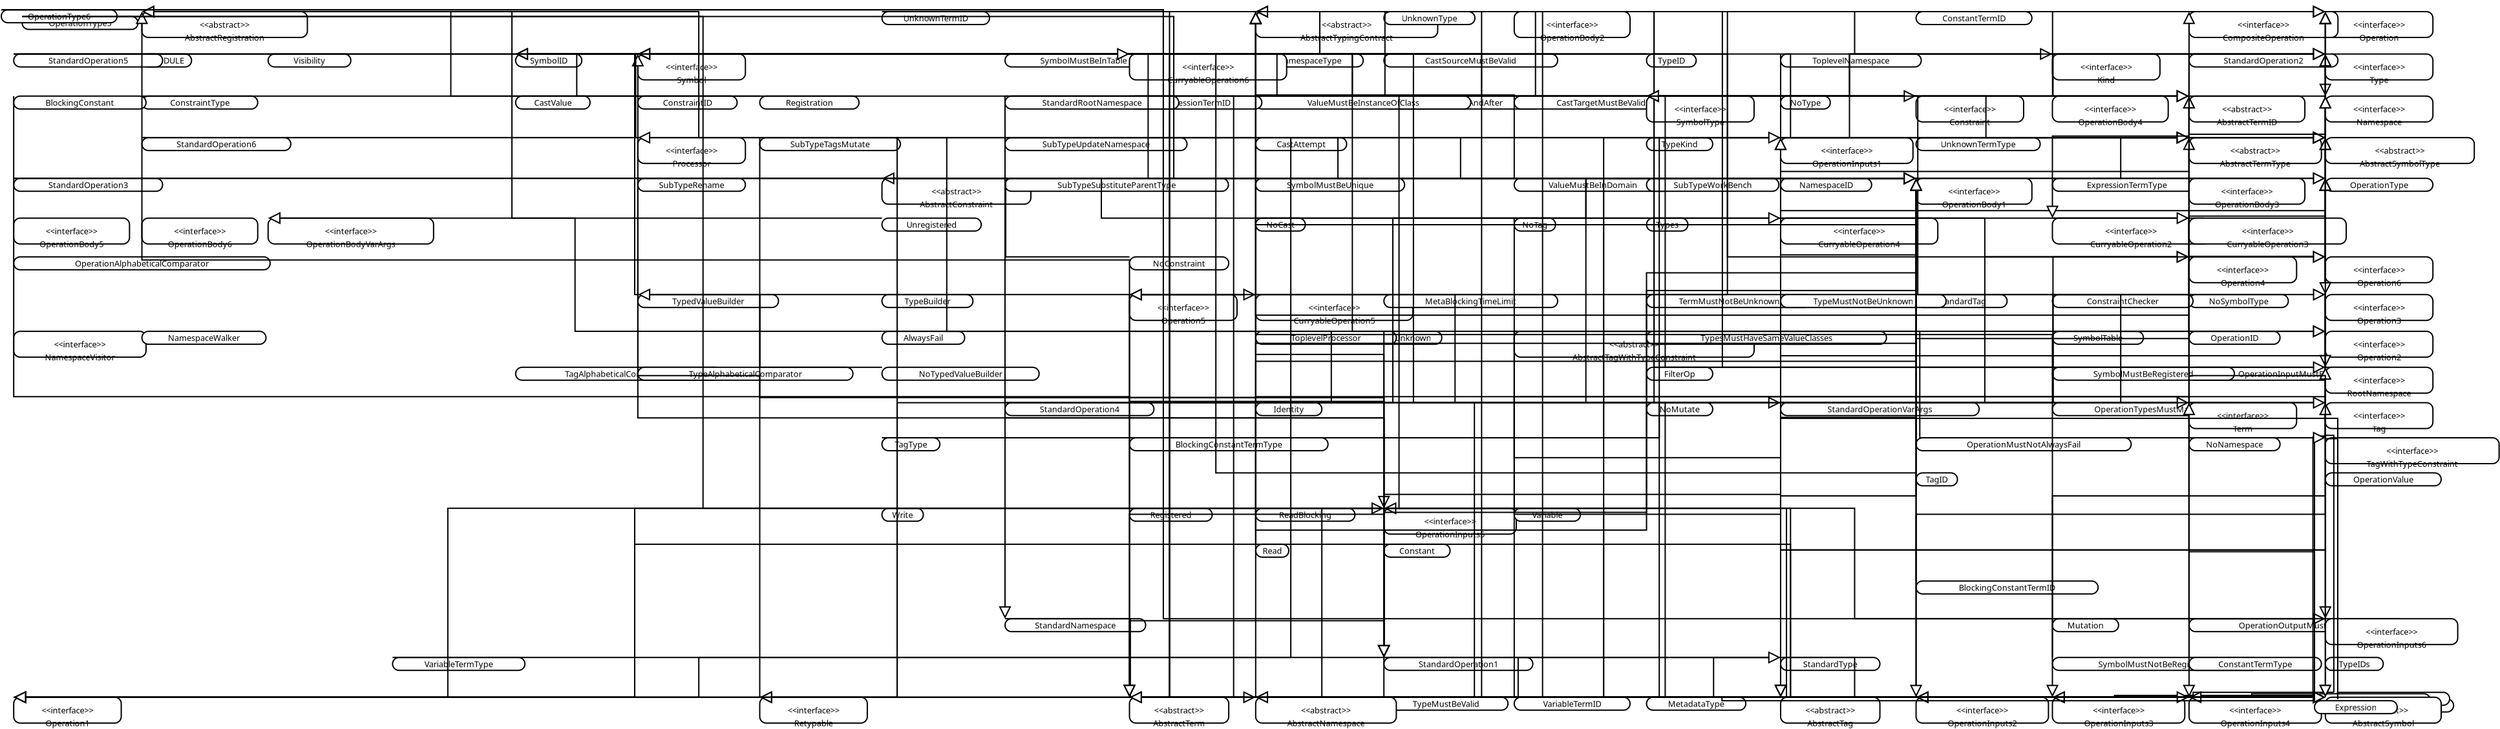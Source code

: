 <?xml version="1.0" encoding="UTF-8"?>
<dia:diagram xmlns:dia="http://www.lysator.liu.se/~alla/dia/">
  <dia:layer name="Background" visible="true" active="true">

    <dia:group>

    <dia:object type="Standard - Box" version="0" id="O0">
      <dia:attribute name="obj_pos">
        <dia:point val="11.919,3.282"/>
      </dia:attribute>
      <dia:attribute name="obj_bb">
        <dia:rectangle val="11.869,3.232;15.809,4.332"/>
      </dia:attribute>
      <dia:attribute name="elem_corner">
        <dia:point val="11.919,3.282"/>
      </dia:attribute>
      <dia:attribute name="elem_width">
        <dia:real val="3.84"/>
      </dia:attribute>
      <dia:attribute name="elem_height">
        <dia:real val="1.0"/>
      </dia:attribute>
      <dia:attribute name="border_width">
        <dia:real val="0.1"/>
      </dia:attribute>
      <dia:attribute name="border_color">
        <dia:color val="#000000"/>
      </dia:attribute>
      <dia:attribute name="inner_color">
        <dia:color val="#ffffff"/>
      </dia:attribute>
      <dia:attribute name="show_background">
        <dia:boolean val="true"/>
      </dia:attribute>
      <dia:attribute name="corner_radius">
        <dia:real val="0.5"/>
      </dia:attribute>
    </dia:object>

    <dia:object type="Standard - Text" version="0" id="O1">
      <dia:attribute name="obj_pos">
        <dia:point val="13.839,3.782"/>
      </dia:attribute>
      <dia:attribute name="obj_bb">
        <dia:rectangle val="13.789,3.732;17.729,4.632"/>
      </dia:attribute>
      <dia:attribute name="text">
        <dia:composite type="text">
          <dia:attribute name="string">
            <dia:string>#MODULE#</dia:string>
          </dia:attribute>
          <dia:attribute name="font">
            <dia:font family="sans" style="0" name="Helvetica"/>
          </dia:attribute>
          <dia:attribute name="height">
            <dia:real val="0.8"/>
          </dia:attribute>
          <dia:attribute name="pos">
            <dia:point val="13.839,3.782"/>
          </dia:attribute>
          <dia:attribute name="color">
            <dia:color val="#000000"/>
          </dia:attribute>
          <dia:attribute name="alignment">
            <dia:enum val="1"/>
          </dia:attribute>
        </dia:composite>
      </dia:attribute>
      <dia:attribute name="valign">
        <dia:enum val="2"/>
      </dia:attribute>
    </dia:object>

    </dia:group>

    <dia:group>

    <dia:object type="Standard - Box" version="0" id="O2">
      <dia:attribute name="obj_pos">
        <dia:point val="11.919,0.0"/>
      </dia:attribute>
      <dia:attribute name="obj_bb">
        <dia:rectangle val="11.869,-0.05;24.769,2.05"/>
      </dia:attribute>
      <dia:attribute name="elem_corner">
        <dia:point val="11.919,0.0"/>
      </dia:attribute>
      <dia:attribute name="elem_width">
        <dia:real val="12.8"/>
      </dia:attribute>
      <dia:attribute name="elem_height">
        <dia:real val="2.0"/>
      </dia:attribute>
      <dia:attribute name="border_width">
        <dia:real val="0.1"/>
      </dia:attribute>
      <dia:attribute name="border_color">
        <dia:color val="#000000"/>
      </dia:attribute>
      <dia:attribute name="inner_color">
        <dia:color val="#ffffff"/>
      </dia:attribute>
      <dia:attribute name="show_background">
        <dia:boolean val="true"/>
      </dia:attribute>
      <dia:attribute name="corner_radius">
        <dia:real val="0.5"/>
      </dia:attribute>
    </dia:object>

    <dia:object type="Standard - Text" version="0" id="O3">
      <dia:attribute name="obj_pos">
        <dia:point val="18.319,1.0"/>
      </dia:attribute>
      <dia:attribute name="obj_bb">
        <dia:rectangle val="18.269,0.95;26.049,1.85"/>
      </dia:attribute>
      <dia:attribute name="text">
        <dia:composite type="text">
          <dia:attribute name="string">
            <dia:string>#&lt;&lt;abstract&gt;&gt;#</dia:string>
          </dia:attribute>
          <dia:attribute name="font">
            <dia:font family="sans" style="2" name="Helvetica"/>
          </dia:attribute>
          <dia:attribute name="height">
            <dia:real val="0.8"/>
          </dia:attribute>
          <dia:attribute name="pos">
            <dia:point val="18.319,1.0"/>
          </dia:attribute>
          <dia:attribute name="color">
            <dia:color val="#000000"/>
          </dia:attribute>
          <dia:attribute name="alignment">
            <dia:enum val="1"/>
          </dia:attribute>
        </dia:composite>
      </dia:attribute>
      <dia:attribute name="valign">
        <dia:enum val="2"/>
      </dia:attribute>
    </dia:object>

    <dia:object type="Standard - Text" version="0" id="O4">
      <dia:attribute name="obj_pos">
        <dia:point val="18.319,2.0"/>
      </dia:attribute>
      <dia:attribute name="obj_bb">
        <dia:rectangle val="18.269,1.95;31.169,2.85"/>
      </dia:attribute>
      <dia:attribute name="text">
        <dia:composite type="text">
          <dia:attribute name="string">
            <dia:string>#AbstractRegistration#</dia:string>
          </dia:attribute>
          <dia:attribute name="font">
            <dia:font family="sans" style="0" name="Helvetica"/>
          </dia:attribute>
          <dia:attribute name="height">
            <dia:real val="0.8"/>
          </dia:attribute>
          <dia:attribute name="pos">
            <dia:point val="18.319,2.0"/>
          </dia:attribute>
          <dia:attribute name="color">
            <dia:color val="#000000"/>
          </dia:attribute>
          <dia:attribute name="alignment">
            <dia:enum val="1"/>
          </dia:attribute>
        </dia:composite>
      </dia:attribute>
      <dia:attribute name="valign">
        <dia:enum val="2"/>
      </dia:attribute>
    </dia:object>

    </dia:group>

    <dia:group>

    <dia:object type="Standard - Box" version="0" id="O5">
      <dia:attribute name="obj_pos">
        <dia:point val="88.317,38.459"/>
      </dia:attribute>
      <dia:attribute name="obj_bb">
        <dia:rectangle val="88.267,38.409;94.767,39.509"/>
      </dia:attribute>
      <dia:attribute name="elem_corner">
        <dia:point val="88.317,38.459"/>
      </dia:attribute>
      <dia:attribute name="elem_width">
        <dia:real val="6.4"/>
      </dia:attribute>
      <dia:attribute name="elem_height">
        <dia:real val="1.0"/>
      </dia:attribute>
      <dia:attribute name="border_width">
        <dia:real val="0.1"/>
      </dia:attribute>
      <dia:attribute name="border_color">
        <dia:color val="#000000"/>
      </dia:attribute>
      <dia:attribute name="inner_color">
        <dia:color val="#ffffff"/>
      </dia:attribute>
      <dia:attribute name="show_background">
        <dia:boolean val="true"/>
      </dia:attribute>
      <dia:attribute name="corner_radius">
        <dia:real val="0.5"/>
      </dia:attribute>
    </dia:object>

    <dia:object type="Standard - Text" version="0" id="O6">
      <dia:attribute name="obj_pos">
        <dia:point val="91.517,38.959"/>
      </dia:attribute>
      <dia:attribute name="obj_bb">
        <dia:rectangle val="91.467,38.909;97.967,39.809"/>
      </dia:attribute>
      <dia:attribute name="text">
        <dia:composite type="text">
          <dia:attribute name="string">
            <dia:string>#Registered#</dia:string>
          </dia:attribute>
          <dia:attribute name="font">
            <dia:font family="sans" style="0" name="Helvetica"/>
          </dia:attribute>
          <dia:attribute name="height">
            <dia:real val="0.8"/>
          </dia:attribute>
          <dia:attribute name="pos">
            <dia:point val="91.517,38.959"/>
          </dia:attribute>
          <dia:attribute name="color">
            <dia:color val="#000000"/>
          </dia:attribute>
          <dia:attribute name="alignment">
            <dia:enum val="1"/>
          </dia:attribute>
        </dia:composite>
      </dia:attribute>
      <dia:attribute name="valign">
        <dia:enum val="2"/>
      </dia:attribute>
    </dia:object>

    </dia:group>

    <dia:group>

    <dia:object type="Standard - Box" version="0" id="O7">
      <dia:attribute name="obj_pos">
        <dia:point val="69.169,15.99"/>
      </dia:attribute>
      <dia:attribute name="obj_bb">
        <dia:rectangle val="69.119,15.94;76.899,17.04"/>
      </dia:attribute>
      <dia:attribute name="elem_corner">
        <dia:point val="69.169,15.99"/>
      </dia:attribute>
      <dia:attribute name="elem_width">
        <dia:real val="7.68"/>
      </dia:attribute>
      <dia:attribute name="elem_height">
        <dia:real val="1.0"/>
      </dia:attribute>
      <dia:attribute name="border_width">
        <dia:real val="0.1"/>
      </dia:attribute>
      <dia:attribute name="border_color">
        <dia:color val="#000000"/>
      </dia:attribute>
      <dia:attribute name="inner_color">
        <dia:color val="#ffffff"/>
      </dia:attribute>
      <dia:attribute name="show_background">
        <dia:boolean val="true"/>
      </dia:attribute>
      <dia:attribute name="corner_radius">
        <dia:real val="0.5"/>
      </dia:attribute>
    </dia:object>

    <dia:object type="Standard - Text" version="0" id="O8">
      <dia:attribute name="obj_pos">
        <dia:point val="73.009,16.49"/>
      </dia:attribute>
      <dia:attribute name="obj_bb">
        <dia:rectangle val="72.959,16.44;80.739,17.34"/>
      </dia:attribute>
      <dia:attribute name="text">
        <dia:composite type="text">
          <dia:attribute name="string">
            <dia:string>#Unregistered#</dia:string>
          </dia:attribute>
          <dia:attribute name="font">
            <dia:font family="sans" style="0" name="Helvetica"/>
          </dia:attribute>
          <dia:attribute name="height">
            <dia:real val="0.8"/>
          </dia:attribute>
          <dia:attribute name="pos">
            <dia:point val="73.009,16.49"/>
          </dia:attribute>
          <dia:attribute name="color">
            <dia:color val="#000000"/>
          </dia:attribute>
          <dia:attribute name="alignment">
            <dia:enum val="1"/>
          </dia:attribute>
        </dia:composite>
      </dia:attribute>
      <dia:attribute name="valign">
        <dia:enum val="2"/>
      </dia:attribute>
    </dia:object>

    </dia:group>

    <dia:group>

    <dia:object type="Standard - Box" version="0" id="O9">
      <dia:attribute name="obj_pos">
        <dia:point val="59.715,6.541"/>
      </dia:attribute>
      <dia:attribute name="obj_bb">
        <dia:rectangle val="59.665,6.491;67.445,7.591"/>
      </dia:attribute>
      <dia:attribute name="elem_corner">
        <dia:point val="59.715,6.541"/>
      </dia:attribute>
      <dia:attribute name="elem_width">
        <dia:real val="7.68"/>
      </dia:attribute>
      <dia:attribute name="elem_height">
        <dia:real val="1.0"/>
      </dia:attribute>
      <dia:attribute name="border_width">
        <dia:real val="0.1"/>
      </dia:attribute>
      <dia:attribute name="border_color">
        <dia:color val="#000000"/>
      </dia:attribute>
      <dia:attribute name="inner_color">
        <dia:color val="#ffffff"/>
      </dia:attribute>
      <dia:attribute name="show_background">
        <dia:boolean val="true"/>
      </dia:attribute>
      <dia:attribute name="corner_radius">
        <dia:real val="0.5"/>
      </dia:attribute>
    </dia:object>

    <dia:object type="Standard - Text" version="0" id="O10">
      <dia:attribute name="obj_pos">
        <dia:point val="63.555,7.041"/>
      </dia:attribute>
      <dia:attribute name="obj_bb">
        <dia:rectangle val="63.505,6.991;71.285,7.891"/>
      </dia:attribute>
      <dia:attribute name="text">
        <dia:composite type="text">
          <dia:attribute name="string">
            <dia:string>#Registration#</dia:string>
          </dia:attribute>
          <dia:attribute name="font">
            <dia:font family="sans" style="0" name="Helvetica"/>
          </dia:attribute>
          <dia:attribute name="height">
            <dia:real val="0.8"/>
          </dia:attribute>
          <dia:attribute name="pos">
            <dia:point val="63.555,7.041"/>
          </dia:attribute>
          <dia:attribute name="color">
            <dia:color val="#000000"/>
          </dia:attribute>
          <dia:attribute name="alignment">
            <dia:enum val="1"/>
          </dia:attribute>
        </dia:composite>
      </dia:attribute>
      <dia:attribute name="valign">
        <dia:enum val="2"/>
      </dia:attribute>
    </dia:object>

    </dia:group>

    <dia:group>

    <dia:object type="Standard - Box" version="0" id="O11">
      <dia:attribute name="obj_pos">
        <dia:point val="98.081,9.756"/>
      </dia:attribute>
      <dia:attribute name="obj_bb">
        <dia:rectangle val="98.031,9.706;105.171,10.806"/>
      </dia:attribute>
      <dia:attribute name="elem_corner">
        <dia:point val="98.081,9.756"/>
      </dia:attribute>
      <dia:attribute name="elem_width">
        <dia:real val="7.04"/>
      </dia:attribute>
      <dia:attribute name="elem_height">
        <dia:real val="1.0"/>
      </dia:attribute>
      <dia:attribute name="border_width">
        <dia:real val="0.1"/>
      </dia:attribute>
      <dia:attribute name="border_color">
        <dia:color val="#000000"/>
      </dia:attribute>
      <dia:attribute name="inner_color">
        <dia:color val="#ffffff"/>
      </dia:attribute>
      <dia:attribute name="show_background">
        <dia:boolean val="true"/>
      </dia:attribute>
      <dia:attribute name="corner_radius">
        <dia:real val="0.5"/>
      </dia:attribute>
    </dia:object>

    <dia:object type="Standard - Text" version="0" id="O12">
      <dia:attribute name="obj_pos">
        <dia:point val="101.601,10.256"/>
      </dia:attribute>
      <dia:attribute name="obj_bb">
        <dia:rectangle val="101.551,10.206;108.691,11.106"/>
      </dia:attribute>
      <dia:attribute name="text">
        <dia:composite type="text">
          <dia:attribute name="string">
            <dia:string>#CastAttempt#</dia:string>
          </dia:attribute>
          <dia:attribute name="font">
            <dia:font family="sans" style="0" name="Helvetica"/>
          </dia:attribute>
          <dia:attribute name="height">
            <dia:real val="0.8"/>
          </dia:attribute>
          <dia:attribute name="pos">
            <dia:point val="101.601,10.256"/>
          </dia:attribute>
          <dia:attribute name="color">
            <dia:color val="#000000"/>
          </dia:attribute>
          <dia:attribute name="alignment">
            <dia:enum val="1"/>
          </dia:attribute>
        </dia:composite>
      </dia:attribute>
      <dia:attribute name="valign">
        <dia:enum val="2"/>
      </dia:attribute>
    </dia:object>

    </dia:group>

    <dia:group>

    <dia:object type="Standard - Box" version="0" id="O13">
      <dia:attribute name="obj_pos">
        <dia:point val="40.831,6.541"/>
      </dia:attribute>
      <dia:attribute name="obj_bb">
        <dia:rectangle val="40.781,6.491;46.641,7.591"/>
      </dia:attribute>
      <dia:attribute name="elem_corner">
        <dia:point val="40.831,6.541"/>
      </dia:attribute>
      <dia:attribute name="elem_width">
        <dia:real val="5.76"/>
      </dia:attribute>
      <dia:attribute name="elem_height">
        <dia:real val="1.0"/>
      </dia:attribute>
      <dia:attribute name="border_width">
        <dia:real val="0.1"/>
      </dia:attribute>
      <dia:attribute name="border_color">
        <dia:color val="#000000"/>
      </dia:attribute>
      <dia:attribute name="inner_color">
        <dia:color val="#ffffff"/>
      </dia:attribute>
      <dia:attribute name="show_background">
        <dia:boolean val="true"/>
      </dia:attribute>
      <dia:attribute name="corner_radius">
        <dia:real val="0.5"/>
      </dia:attribute>
    </dia:object>

    <dia:object type="Standard - Text" version="0" id="O14">
      <dia:attribute name="obj_pos">
        <dia:point val="43.711,7.041"/>
      </dia:attribute>
      <dia:attribute name="obj_bb">
        <dia:rectangle val="43.661,6.991;49.521,7.891"/>
      </dia:attribute>
      <dia:attribute name="text">
        <dia:composite type="text">
          <dia:attribute name="string">
            <dia:string>#CastValue#</dia:string>
          </dia:attribute>
          <dia:attribute name="font">
            <dia:font family="sans" style="0" name="Helvetica"/>
          </dia:attribute>
          <dia:attribute name="height">
            <dia:real val="0.8"/>
          </dia:attribute>
          <dia:attribute name="pos">
            <dia:point val="43.711,7.041"/>
          </dia:attribute>
          <dia:attribute name="color">
            <dia:color val="#000000"/>
          </dia:attribute>
          <dia:attribute name="alignment">
            <dia:enum val="1"/>
          </dia:attribute>
        </dia:composite>
      </dia:attribute>
      <dia:attribute name="valign">
        <dia:enum val="2"/>
      </dia:attribute>
    </dia:object>

    </dia:group>

    <dia:group>

    <dia:object type="Standard - Box" version="0" id="O15">
      <dia:attribute name="obj_pos">
        <dia:point val="180.831,35.718"/>
      </dia:attribute>
      <dia:attribute name="obj_bb">
        <dia:rectangle val="180.781,35.668;189.841,36.768"/>
      </dia:attribute>
      <dia:attribute name="elem_corner">
        <dia:point val="180.831,35.718"/>
      </dia:attribute>
      <dia:attribute name="elem_width">
        <dia:real val="8.96"/>
      </dia:attribute>
      <dia:attribute name="elem_height">
        <dia:real val="1.0"/>
      </dia:attribute>
      <dia:attribute name="border_width">
        <dia:real val="0.1"/>
      </dia:attribute>
      <dia:attribute name="border_color">
        <dia:color val="#000000"/>
      </dia:attribute>
      <dia:attribute name="inner_color">
        <dia:color val="#ffffff"/>
      </dia:attribute>
      <dia:attribute name="show_background">
        <dia:boolean val="true"/>
      </dia:attribute>
      <dia:attribute name="corner_radius">
        <dia:real val="0.5"/>
      </dia:attribute>
    </dia:object>

    <dia:object type="Standard - Text" version="0" id="O16">
      <dia:attribute name="obj_pos">
        <dia:point val="185.311,36.218"/>
      </dia:attribute>
      <dia:attribute name="obj_bb">
        <dia:rectangle val="185.261,36.168;194.321,37.068"/>
      </dia:attribute>
      <dia:attribute name="text">
        <dia:composite type="text">
          <dia:attribute name="string">
            <dia:string>#OperationValue#</dia:string>
          </dia:attribute>
          <dia:attribute name="font">
            <dia:font family="sans" style="0" name="Helvetica"/>
          </dia:attribute>
          <dia:attribute name="height">
            <dia:real val="0.8"/>
          </dia:attribute>
          <dia:attribute name="pos">
            <dia:point val="185.311,36.218"/>
          </dia:attribute>
          <dia:attribute name="color">
            <dia:color val="#000000"/>
          </dia:attribute>
          <dia:attribute name="alignment">
            <dia:enum val="1"/>
          </dia:attribute>
        </dia:composite>
      </dia:attribute>
      <dia:attribute name="valign">
        <dia:enum val="2"/>
      </dia:attribute>
    </dia:object>

    </dia:group>

    <dia:group>

    <dia:object type="Standard - Box" version="0" id="O17">
      <dia:attribute name="obj_pos">
        <dia:point val="128.317,15.99"/>
      </dia:attribute>
      <dia:attribute name="obj_bb">
        <dia:rectangle val="128.267,15.94;131.567,17.04"/>
      </dia:attribute>
      <dia:attribute name="elem_corner">
        <dia:point val="128.317,15.99"/>
      </dia:attribute>
      <dia:attribute name="elem_width">
        <dia:real val="3.2"/>
      </dia:attribute>
      <dia:attribute name="elem_height">
        <dia:real val="1.0"/>
      </dia:attribute>
      <dia:attribute name="border_width">
        <dia:real val="0.1"/>
      </dia:attribute>
      <dia:attribute name="border_color">
        <dia:color val="#000000"/>
      </dia:attribute>
      <dia:attribute name="inner_color">
        <dia:color val="#ffffff"/>
      </dia:attribute>
      <dia:attribute name="show_background">
        <dia:boolean val="true"/>
      </dia:attribute>
      <dia:attribute name="corner_radius">
        <dia:real val="0.5"/>
      </dia:attribute>
    </dia:object>

    <dia:object type="Standard - Text" version="0" id="O18">
      <dia:attribute name="obj_pos">
        <dia:point val="129.917,16.49"/>
      </dia:attribute>
      <dia:attribute name="obj_bb">
        <dia:rectangle val="129.867,16.44;133.167,17.34"/>
      </dia:attribute>
      <dia:attribute name="text">
        <dia:composite type="text">
          <dia:attribute name="string">
            <dia:string>#Types#</dia:string>
          </dia:attribute>
          <dia:attribute name="font">
            <dia:font family="sans" style="0" name="Helvetica"/>
          </dia:attribute>
          <dia:attribute name="height">
            <dia:real val="0.8"/>
          </dia:attribute>
          <dia:attribute name="pos">
            <dia:point val="129.917,16.49"/>
          </dia:attribute>
          <dia:attribute name="color">
            <dia:color val="#000000"/>
          </dia:attribute>
          <dia:attribute name="alignment">
            <dia:enum val="1"/>
          </dia:attribute>
        </dia:composite>
      </dia:attribute>
      <dia:attribute name="valign">
        <dia:enum val="2"/>
      </dia:attribute>
    </dia:object>

    </dia:group>

    <dia:group>

    <dia:object type="Standard - Box" version="0" id="O19">
      <dia:attribute name="obj_pos">
        <dia:point val="108.0,6.541"/>
      </dia:attribute>
      <dia:attribute name="obj_bb">
        <dia:rectangle val="107.95,6.491;120.21,7.591"/>
      </dia:attribute>
      <dia:attribute name="elem_corner">
        <dia:point val="108.0,6.541"/>
      </dia:attribute>
      <dia:attribute name="elem_width">
        <dia:real val="12.16"/>
      </dia:attribute>
      <dia:attribute name="elem_height">
        <dia:real val="1.0"/>
      </dia:attribute>
      <dia:attribute name="border_width">
        <dia:real val="0.1"/>
      </dia:attribute>
      <dia:attribute name="border_color">
        <dia:color val="#000000"/>
      </dia:attribute>
      <dia:attribute name="inner_color">
        <dia:color val="#ffffff"/>
      </dia:attribute>
      <dia:attribute name="show_background">
        <dia:boolean val="true"/>
      </dia:attribute>
      <dia:attribute name="corner_radius">
        <dia:real val="0.5"/>
      </dia:attribute>
    </dia:object>

    <dia:object type="Standard - Text" version="0" id="O20">
      <dia:attribute name="obj_pos">
        <dia:point val="114.08,7.041"/>
      </dia:attribute>
      <dia:attribute name="obj_bb">
        <dia:rectangle val="114.03,6.991;126.29,7.891"/>
      </dia:attribute>
      <dia:attribute name="text">
        <dia:composite type="text">
          <dia:attribute name="string">
            <dia:string>#ValueBeforeAndAfter#</dia:string>
          </dia:attribute>
          <dia:attribute name="font">
            <dia:font family="sans" style="0" name="Helvetica"/>
          </dia:attribute>
          <dia:attribute name="height">
            <dia:real val="0.8"/>
          </dia:attribute>
          <dia:attribute name="pos">
            <dia:point val="114.08,7.041"/>
          </dia:attribute>
          <dia:attribute name="color">
            <dia:color val="#000000"/>
          </dia:attribute>
          <dia:attribute name="alignment">
            <dia:enum val="1"/>
          </dia:attribute>
        </dia:composite>
      </dia:attribute>
      <dia:attribute name="valign">
        <dia:enum val="2"/>
      </dia:attribute>
    </dia:object>

    </dia:group>

    <dia:group>

    <dia:object type="Standard - Box" version="0" id="O21">
      <dia:attribute name="obj_pos">
        <dia:point val="98.081,0.0"/>
      </dia:attribute>
      <dia:attribute name="obj_bb">
        <dia:rectangle val="98.031,-0.05;112.211,2.05"/>
      </dia:attribute>
      <dia:attribute name="elem_corner">
        <dia:point val="98.081,0.0"/>
      </dia:attribute>
      <dia:attribute name="elem_width">
        <dia:real val="14.08"/>
      </dia:attribute>
      <dia:attribute name="elem_height">
        <dia:real val="2.0"/>
      </dia:attribute>
      <dia:attribute name="border_width">
        <dia:real val="0.1"/>
      </dia:attribute>
      <dia:attribute name="border_color">
        <dia:color val="#000000"/>
      </dia:attribute>
      <dia:attribute name="inner_color">
        <dia:color val="#ffffff"/>
      </dia:attribute>
      <dia:attribute name="show_background">
        <dia:boolean val="true"/>
      </dia:attribute>
      <dia:attribute name="corner_radius">
        <dia:real val="0.5"/>
      </dia:attribute>
    </dia:object>

    <dia:object type="Standard - Text" version="0" id="O22">
      <dia:attribute name="obj_pos">
        <dia:point val="105.121,1.0"/>
      </dia:attribute>
      <dia:attribute name="obj_bb">
        <dia:rectangle val="105.071,0.95;112.851,1.85"/>
      </dia:attribute>
      <dia:attribute name="text">
        <dia:composite type="text">
          <dia:attribute name="string">
            <dia:string>#&lt;&lt;abstract&gt;&gt;#</dia:string>
          </dia:attribute>
          <dia:attribute name="font">
            <dia:font family="sans" style="2" name="Helvetica"/>
          </dia:attribute>
          <dia:attribute name="height">
            <dia:real val="0.8"/>
          </dia:attribute>
          <dia:attribute name="pos">
            <dia:point val="105.121,1.0"/>
          </dia:attribute>
          <dia:attribute name="color">
            <dia:color val="#000000"/>
          </dia:attribute>
          <dia:attribute name="alignment">
            <dia:enum val="1"/>
          </dia:attribute>
        </dia:composite>
      </dia:attribute>
      <dia:attribute name="valign">
        <dia:enum val="2"/>
      </dia:attribute>
    </dia:object>

    <dia:object type="Standard - Text" version="0" id="O23">
      <dia:attribute name="obj_pos">
        <dia:point val="105.121,2.0"/>
      </dia:attribute>
      <dia:attribute name="obj_bb">
        <dia:rectangle val="105.071,1.95;119.251,2.85"/>
      </dia:attribute>
      <dia:attribute name="text">
        <dia:composite type="text">
          <dia:attribute name="string">
            <dia:string>#AbstractTypingContract#</dia:string>
          </dia:attribute>
          <dia:attribute name="font">
            <dia:font family="sans" style="0" name="Helvetica"/>
          </dia:attribute>
          <dia:attribute name="height">
            <dia:real val="0.8"/>
          </dia:attribute>
          <dia:attribute name="pos">
            <dia:point val="105.121,2.0"/>
          </dia:attribute>
          <dia:attribute name="color">
            <dia:color val="#000000"/>
          </dia:attribute>
          <dia:attribute name="alignment">
            <dia:enum val="1"/>
          </dia:attribute>
        </dia:composite>
      </dia:attribute>
      <dia:attribute name="valign">
        <dia:enum val="2"/>
      </dia:attribute>
    </dia:object>

    </dia:group>

    <dia:group>

    <dia:object type="Standard - Box" version="0" id="O24">
      <dia:attribute name="obj_pos">
        <dia:point val="108.0,3.282"/>
      </dia:attribute>
      <dia:attribute name="obj_bb">
        <dia:rectangle val="107.95,3.232;121.49,4.332"/>
      </dia:attribute>
      <dia:attribute name="elem_corner">
        <dia:point val="108.0,3.282"/>
      </dia:attribute>
      <dia:attribute name="elem_width">
        <dia:real val="13.44"/>
      </dia:attribute>
      <dia:attribute name="elem_height">
        <dia:real val="1.0"/>
      </dia:attribute>
      <dia:attribute name="border_width">
        <dia:real val="0.1"/>
      </dia:attribute>
      <dia:attribute name="border_color">
        <dia:color val="#000000"/>
      </dia:attribute>
      <dia:attribute name="inner_color">
        <dia:color val="#ffffff"/>
      </dia:attribute>
      <dia:attribute name="show_background">
        <dia:boolean val="true"/>
      </dia:attribute>
      <dia:attribute name="corner_radius">
        <dia:real val="0.5"/>
      </dia:attribute>
    </dia:object>

    <dia:object type="Standard - Text" version="0" id="O25">
      <dia:attribute name="obj_pos">
        <dia:point val="114.72,3.782"/>
      </dia:attribute>
      <dia:attribute name="obj_bb">
        <dia:rectangle val="114.67,3.732;128.21,4.632"/>
      </dia:attribute>
      <dia:attribute name="text">
        <dia:composite type="text">
          <dia:attribute name="string">
            <dia:string>#CastSourceMustBeValid#</dia:string>
          </dia:attribute>
          <dia:attribute name="font">
            <dia:font family="sans" style="0" name="Helvetica"/>
          </dia:attribute>
          <dia:attribute name="height">
            <dia:real val="0.8"/>
          </dia:attribute>
          <dia:attribute name="pos">
            <dia:point val="114.72,3.782"/>
          </dia:attribute>
          <dia:attribute name="color">
            <dia:color val="#000000"/>
          </dia:attribute>
          <dia:attribute name="alignment">
            <dia:enum val="1"/>
          </dia:attribute>
        </dia:composite>
      </dia:attribute>
      <dia:attribute name="valign">
        <dia:enum val="2"/>
      </dia:attribute>
    </dia:object>

    </dia:group>

    <dia:group>

    <dia:object type="Standard - Box" version="0" id="O26">
      <dia:attribute name="obj_pos">
        <dia:point val="118.081,6.541"/>
      </dia:attribute>
      <dia:attribute name="obj_bb">
        <dia:rectangle val="118.031,6.491;131.571,7.591"/>
      </dia:attribute>
      <dia:attribute name="elem_corner">
        <dia:point val="118.081,6.541"/>
      </dia:attribute>
      <dia:attribute name="elem_width">
        <dia:real val="13.44"/>
      </dia:attribute>
      <dia:attribute name="elem_height">
        <dia:real val="1.0"/>
      </dia:attribute>
      <dia:attribute name="border_width">
        <dia:real val="0.1"/>
      </dia:attribute>
      <dia:attribute name="border_color">
        <dia:color val="#000000"/>
      </dia:attribute>
      <dia:attribute name="inner_color">
        <dia:color val="#ffffff"/>
      </dia:attribute>
      <dia:attribute name="show_background">
        <dia:boolean val="true"/>
      </dia:attribute>
      <dia:attribute name="corner_radius">
        <dia:real val="0.5"/>
      </dia:attribute>
    </dia:object>

    <dia:object type="Standard - Text" version="0" id="O27">
      <dia:attribute name="obj_pos">
        <dia:point val="124.801,7.041"/>
      </dia:attribute>
      <dia:attribute name="obj_bb">
        <dia:rectangle val="124.751,6.991;138.291,7.891"/>
      </dia:attribute>
      <dia:attribute name="text">
        <dia:composite type="text">
          <dia:attribute name="string">
            <dia:string>#CastTargetMustBeValid#</dia:string>
          </dia:attribute>
          <dia:attribute name="font">
            <dia:font family="sans" style="0" name="Helvetica"/>
          </dia:attribute>
          <dia:attribute name="height">
            <dia:real val="0.8"/>
          </dia:attribute>
          <dia:attribute name="pos">
            <dia:point val="124.801,7.041"/>
          </dia:attribute>
          <dia:attribute name="color">
            <dia:color val="#000000"/>
          </dia:attribute>
          <dia:attribute name="alignment">
            <dia:enum val="1"/>
          </dia:attribute>
        </dia:composite>
      </dia:attribute>
      <dia:attribute name="valign">
        <dia:enum val="2"/>
      </dia:attribute>
    </dia:object>

    </dia:group>

    <dia:group>

    <dia:object type="Standard - Box" version="0" id="O28">
      <dia:attribute name="obj_pos">
        <dia:point val="170.285,27.541"/>
      </dia:attribute>
      <dia:attribute name="obj_bb">
        <dia:rectangle val="170.235,27.491;186.335,28.591"/>
      </dia:attribute>
      <dia:attribute name="elem_corner">
        <dia:point val="170.285,27.541"/>
      </dia:attribute>
      <dia:attribute name="elem_width">
        <dia:real val="16.0"/>
      </dia:attribute>
      <dia:attribute name="elem_height">
        <dia:real val="1.0"/>
      </dia:attribute>
      <dia:attribute name="border_width">
        <dia:real val="0.1"/>
      </dia:attribute>
      <dia:attribute name="border_color">
        <dia:color val="#000000"/>
      </dia:attribute>
      <dia:attribute name="inner_color">
        <dia:color val="#ffffff"/>
      </dia:attribute>
      <dia:attribute name="show_background">
        <dia:boolean val="true"/>
      </dia:attribute>
      <dia:attribute name="corner_radius">
        <dia:real val="0.5"/>
      </dia:attribute>
    </dia:object>

    <dia:object type="Standard - Text" version="0" id="O29">
      <dia:attribute name="obj_pos">
        <dia:point val="178.285,28.041"/>
      </dia:attribute>
      <dia:attribute name="obj_bb">
        <dia:rectangle val="178.235,27.991;194.335,28.891"/>
      </dia:attribute>
      <dia:attribute name="text">
        <dia:composite type="text">
          <dia:attribute name="string">
            <dia:string>#OperationInputMustBeValid#</dia:string>
          </dia:attribute>
          <dia:attribute name="font">
            <dia:font family="sans" style="0" name="Helvetica"/>
          </dia:attribute>
          <dia:attribute name="height">
            <dia:real val="0.8"/>
          </dia:attribute>
          <dia:attribute name="pos">
            <dia:point val="178.285,28.041"/>
          </dia:attribute>
          <dia:attribute name="color">
            <dia:color val="#000000"/>
          </dia:attribute>
          <dia:attribute name="alignment">
            <dia:enum val="1"/>
          </dia:attribute>
        </dia:composite>
      </dia:attribute>
      <dia:attribute name="valign">
        <dia:enum val="2"/>
      </dia:attribute>
    </dia:object>

    </dia:group>

    <dia:group>

    <dia:object type="Standard - Box" version="0" id="O30">
      <dia:attribute name="obj_pos">
        <dia:point val="170.285,47.01"/>
      </dia:attribute>
      <dia:attribute name="obj_bb">
        <dia:rectangle val="170.235,46.96;186.975,48.06"/>
      </dia:attribute>
      <dia:attribute name="elem_corner">
        <dia:point val="170.285,47.01"/>
      </dia:attribute>
      <dia:attribute name="elem_width">
        <dia:real val="16.64"/>
      </dia:attribute>
      <dia:attribute name="elem_height">
        <dia:real val="1.0"/>
      </dia:attribute>
      <dia:attribute name="border_width">
        <dia:real val="0.1"/>
      </dia:attribute>
      <dia:attribute name="border_color">
        <dia:color val="#000000"/>
      </dia:attribute>
      <dia:attribute name="inner_color">
        <dia:color val="#ffffff"/>
      </dia:attribute>
      <dia:attribute name="show_background">
        <dia:boolean val="true"/>
      </dia:attribute>
      <dia:attribute name="corner_radius">
        <dia:real val="0.5"/>
      </dia:attribute>
    </dia:object>

    <dia:object type="Standard - Text" version="0" id="O31">
      <dia:attribute name="obj_pos">
        <dia:point val="178.605,47.51"/>
      </dia:attribute>
      <dia:attribute name="obj_bb">
        <dia:rectangle val="178.555,47.46;195.295,48.36"/>
      </dia:attribute>
      <dia:attribute name="text">
        <dia:composite type="text">
          <dia:attribute name="string">
            <dia:string>#OperationOutputMustBeValid#</dia:string>
          </dia:attribute>
          <dia:attribute name="font">
            <dia:font family="sans" style="0" name="Helvetica"/>
          </dia:attribute>
          <dia:attribute name="height">
            <dia:real val="0.8"/>
          </dia:attribute>
          <dia:attribute name="pos">
            <dia:point val="178.605,47.51"/>
          </dia:attribute>
          <dia:attribute name="color">
            <dia:color val="#000000"/>
          </dia:attribute>
          <dia:attribute name="alignment">
            <dia:enum val="1"/>
          </dia:attribute>
        </dia:composite>
      </dia:attribute>
      <dia:attribute name="valign">
        <dia:enum val="2"/>
      </dia:attribute>
    </dia:object>

    </dia:group>

    <dia:group>

    <dia:object type="Standard - Box" version="0" id="O32">
      <dia:attribute name="obj_pos">
        <dia:point val="149.169,33.0"/>
      </dia:attribute>
      <dia:attribute name="obj_bb">
        <dia:rectangle val="149.119,32.95;165.859,34.05"/>
      </dia:attribute>
      <dia:attribute name="elem_corner">
        <dia:point val="149.169,33.0"/>
      </dia:attribute>
      <dia:attribute name="elem_width">
        <dia:real val="16.64"/>
      </dia:attribute>
      <dia:attribute name="elem_height">
        <dia:real val="1.0"/>
      </dia:attribute>
      <dia:attribute name="border_width">
        <dia:real val="0.1"/>
      </dia:attribute>
      <dia:attribute name="border_color">
        <dia:color val="#000000"/>
      </dia:attribute>
      <dia:attribute name="inner_color">
        <dia:color val="#ffffff"/>
      </dia:attribute>
      <dia:attribute name="show_background">
        <dia:boolean val="true"/>
      </dia:attribute>
      <dia:attribute name="corner_radius">
        <dia:real val="0.5"/>
      </dia:attribute>
    </dia:object>

    <dia:object type="Standard - Text" version="0" id="O33">
      <dia:attribute name="obj_pos">
        <dia:point val="157.489,33.5"/>
      </dia:attribute>
      <dia:attribute name="obj_bb">
        <dia:rectangle val="157.439,33.45;174.179,34.35"/>
      </dia:attribute>
      <dia:attribute name="text">
        <dia:composite type="text">
          <dia:attribute name="string">
            <dia:string>#OperationMustNotAlwaysFail#</dia:string>
          </dia:attribute>
          <dia:attribute name="font">
            <dia:font family="sans" style="0" name="Helvetica"/>
          </dia:attribute>
          <dia:attribute name="height">
            <dia:real val="0.8"/>
          </dia:attribute>
          <dia:attribute name="pos">
            <dia:point val="157.489,33.5"/>
          </dia:attribute>
          <dia:attribute name="color">
            <dia:color val="#000000"/>
          </dia:attribute>
          <dia:attribute name="alignment">
            <dia:enum val="1"/>
          </dia:attribute>
        </dia:composite>
      </dia:attribute>
      <dia:attribute name="valign">
        <dia:enum val="2"/>
      </dia:attribute>
    </dia:object>

    </dia:group>

    <dia:group>

    <dia:object type="Standard - Box" version="0" id="O34">
      <dia:attribute name="obj_pos">
        <dia:point val="159.715,30.282"/>
      </dia:attribute>
      <dia:attribute name="obj_bb">
        <dia:rectangle val="159.665,30.232;174.485,31.332"/>
      </dia:attribute>
      <dia:attribute name="elem_corner">
        <dia:point val="159.715,30.282"/>
      </dia:attribute>
      <dia:attribute name="elem_width">
        <dia:real val="14.72"/>
      </dia:attribute>
      <dia:attribute name="elem_height">
        <dia:real val="1.0"/>
      </dia:attribute>
      <dia:attribute name="border_width">
        <dia:real val="0.1"/>
      </dia:attribute>
      <dia:attribute name="border_color">
        <dia:color val="#000000"/>
      </dia:attribute>
      <dia:attribute name="inner_color">
        <dia:color val="#ffffff"/>
      </dia:attribute>
      <dia:attribute name="show_background">
        <dia:boolean val="true"/>
      </dia:attribute>
      <dia:attribute name="corner_radius">
        <dia:real val="0.5"/>
      </dia:attribute>
    </dia:object>

    <dia:object type="Standard - Text" version="0" id="O35">
      <dia:attribute name="obj_pos">
        <dia:point val="167.075,30.782"/>
      </dia:attribute>
      <dia:attribute name="obj_bb">
        <dia:rectangle val="167.025,30.732;181.845,31.632"/>
      </dia:attribute>
      <dia:attribute name="text">
        <dia:composite type="text">
          <dia:attribute name="string">
            <dia:string>#OperationTypesMustMatch#</dia:string>
          </dia:attribute>
          <dia:attribute name="font">
            <dia:font family="sans" style="0" name="Helvetica"/>
          </dia:attribute>
          <dia:attribute name="height">
            <dia:real val="0.8"/>
          </dia:attribute>
          <dia:attribute name="pos">
            <dia:point val="167.075,30.782"/>
          </dia:attribute>
          <dia:attribute name="color">
            <dia:color val="#000000"/>
          </dia:attribute>
          <dia:attribute name="alignment">
            <dia:enum val="1"/>
          </dia:attribute>
        </dia:composite>
      </dia:attribute>
      <dia:attribute name="valign">
        <dia:enum val="2"/>
      </dia:attribute>
    </dia:object>

    </dia:group>

    <dia:group>

    <dia:object type="Standard - Box" version="0" id="O36">
      <dia:attribute name="obj_pos">
        <dia:point val="159.715,27.541"/>
      </dia:attribute>
      <dia:attribute name="obj_bb">
        <dia:rectangle val="159.665,27.491;173.845,28.591"/>
      </dia:attribute>
      <dia:attribute name="elem_corner">
        <dia:point val="159.715,27.541"/>
      </dia:attribute>
      <dia:attribute name="elem_width">
        <dia:real val="14.08"/>
      </dia:attribute>
      <dia:attribute name="elem_height">
        <dia:real val="1.0"/>
      </dia:attribute>
      <dia:attribute name="border_width">
        <dia:real val="0.1"/>
      </dia:attribute>
      <dia:attribute name="border_color">
        <dia:color val="#000000"/>
      </dia:attribute>
      <dia:attribute name="inner_color">
        <dia:color val="#ffffff"/>
      </dia:attribute>
      <dia:attribute name="show_background">
        <dia:boolean val="true"/>
      </dia:attribute>
      <dia:attribute name="corner_radius">
        <dia:real val="0.5"/>
      </dia:attribute>
    </dia:object>

    <dia:object type="Standard - Text" version="0" id="O37">
      <dia:attribute name="obj_pos">
        <dia:point val="166.755,28.041"/>
      </dia:attribute>
      <dia:attribute name="obj_bb">
        <dia:rectangle val="166.705,27.991;180.885,28.891"/>
      </dia:attribute>
      <dia:attribute name="text">
        <dia:composite type="text">
          <dia:attribute name="string">
            <dia:string>#SymbolMustBeRegistered#</dia:string>
          </dia:attribute>
          <dia:attribute name="font">
            <dia:font family="sans" style="0" name="Helvetica"/>
          </dia:attribute>
          <dia:attribute name="height">
            <dia:real val="0.8"/>
          </dia:attribute>
          <dia:attribute name="pos">
            <dia:point val="166.755,28.041"/>
          </dia:attribute>
          <dia:attribute name="color">
            <dia:color val="#000000"/>
          </dia:attribute>
          <dia:attribute name="alignment">
            <dia:enum val="1"/>
          </dia:attribute>
        </dia:composite>
      </dia:attribute>
      <dia:attribute name="valign">
        <dia:enum val="2"/>
      </dia:attribute>
    </dia:object>

    </dia:group>

    <dia:group>

    <dia:object type="Standard - Box" version="0" id="O38">
      <dia:attribute name="obj_pos">
        <dia:point val="159.715,50.01"/>
      </dia:attribute>
      <dia:attribute name="obj_bb">
        <dia:rectangle val="159.665,49.96;175.765,51.06"/>
      </dia:attribute>
      <dia:attribute name="elem_corner">
        <dia:point val="159.715,50.01"/>
      </dia:attribute>
      <dia:attribute name="elem_width">
        <dia:real val="16.0"/>
      </dia:attribute>
      <dia:attribute name="elem_height">
        <dia:real val="1.0"/>
      </dia:attribute>
      <dia:attribute name="border_width">
        <dia:real val="0.1"/>
      </dia:attribute>
      <dia:attribute name="border_color">
        <dia:color val="#000000"/>
      </dia:attribute>
      <dia:attribute name="inner_color">
        <dia:color val="#ffffff"/>
      </dia:attribute>
      <dia:attribute name="show_background">
        <dia:boolean val="true"/>
      </dia:attribute>
      <dia:attribute name="corner_radius">
        <dia:real val="0.5"/>
      </dia:attribute>
    </dia:object>

    <dia:object type="Standard - Text" version="0" id="O39">
      <dia:attribute name="obj_pos">
        <dia:point val="167.715,50.51"/>
      </dia:attribute>
      <dia:attribute name="obj_bb">
        <dia:rectangle val="167.665,50.46;183.765,51.36"/>
      </dia:attribute>
      <dia:attribute name="text">
        <dia:composite type="text">
          <dia:attribute name="string">
            <dia:string>#SymbolMustNotBeRegistered#</dia:string>
          </dia:attribute>
          <dia:attribute name="font">
            <dia:font family="sans" style="0" name="Helvetica"/>
          </dia:attribute>
          <dia:attribute name="height">
            <dia:real val="0.8"/>
          </dia:attribute>
          <dia:attribute name="pos">
            <dia:point val="167.715,50.51"/>
          </dia:attribute>
          <dia:attribute name="color">
            <dia:color val="#000000"/>
          </dia:attribute>
          <dia:attribute name="alignment">
            <dia:enum val="1"/>
          </dia:attribute>
        </dia:composite>
      </dia:attribute>
      <dia:attribute name="valign">
        <dia:enum val="2"/>
      </dia:attribute>
    </dia:object>

    </dia:group>

    <dia:group>

    <dia:object type="Standard - Box" version="0" id="O40">
      <dia:attribute name="obj_pos">
        <dia:point val="108.0,53.09"/>
      </dia:attribute>
      <dia:attribute name="obj_bb">
        <dia:rectangle val="107.95,53.04;117.65,54.14"/>
      </dia:attribute>
      <dia:attribute name="elem_corner">
        <dia:point val="108.0,53.09"/>
      </dia:attribute>
      <dia:attribute name="elem_width">
        <dia:real val="9.6"/>
      </dia:attribute>
      <dia:attribute name="elem_height">
        <dia:real val="1.0"/>
      </dia:attribute>
      <dia:attribute name="border_width">
        <dia:real val="0.1"/>
      </dia:attribute>
      <dia:attribute name="border_color">
        <dia:color val="#000000"/>
      </dia:attribute>
      <dia:attribute name="inner_color">
        <dia:color val="#ffffff"/>
      </dia:attribute>
      <dia:attribute name="show_background">
        <dia:boolean val="true"/>
      </dia:attribute>
      <dia:attribute name="corner_radius">
        <dia:real val="0.5"/>
      </dia:attribute>
    </dia:object>

    <dia:object type="Standard - Text" version="0" id="O41">
      <dia:attribute name="obj_pos">
        <dia:point val="112.8,53.59"/>
      </dia:attribute>
      <dia:attribute name="obj_bb">
        <dia:rectangle val="112.75,53.54;122.45,54.44"/>
      </dia:attribute>
      <dia:attribute name="text">
        <dia:composite type="text">
          <dia:attribute name="string">
            <dia:string>#TypeMustBeValid#</dia:string>
          </dia:attribute>
          <dia:attribute name="font">
            <dia:font family="sans" style="0" name="Helvetica"/>
          </dia:attribute>
          <dia:attribute name="height">
            <dia:real val="0.8"/>
          </dia:attribute>
          <dia:attribute name="pos">
            <dia:point val="112.8,53.59"/>
          </dia:attribute>
          <dia:attribute name="color">
            <dia:color val="#000000"/>
          </dia:attribute>
          <dia:attribute name="alignment">
            <dia:enum val="1"/>
          </dia:attribute>
        </dia:composite>
      </dia:attribute>
      <dia:attribute name="valign">
        <dia:enum val="2"/>
      </dia:attribute>
    </dia:object>

    </dia:group>

    <dia:group>

    <dia:object type="Standard - Box" version="0" id="O42">
      <dia:attribute name="obj_pos">
        <dia:point val="118.081,12.91"/>
      </dia:attribute>
      <dia:attribute name="obj_bb">
        <dia:rectangle val="118.031,12.86;130.291,13.96"/>
      </dia:attribute>
      <dia:attribute name="elem_corner">
        <dia:point val="118.081,12.91"/>
      </dia:attribute>
      <dia:attribute name="elem_width">
        <dia:real val="12.16"/>
      </dia:attribute>
      <dia:attribute name="elem_height">
        <dia:real val="1.0"/>
      </dia:attribute>
      <dia:attribute name="border_width">
        <dia:real val="0.1"/>
      </dia:attribute>
      <dia:attribute name="border_color">
        <dia:color val="#000000"/>
      </dia:attribute>
      <dia:attribute name="inner_color">
        <dia:color val="#ffffff"/>
      </dia:attribute>
      <dia:attribute name="show_background">
        <dia:boolean val="true"/>
      </dia:attribute>
      <dia:attribute name="corner_radius">
        <dia:real val="0.5"/>
      </dia:attribute>
    </dia:object>

    <dia:object type="Standard - Text" version="0" id="O43">
      <dia:attribute name="obj_pos">
        <dia:point val="124.161,13.41"/>
      </dia:attribute>
      <dia:attribute name="obj_bb">
        <dia:rectangle val="124.111,13.36;136.371,14.26"/>
      </dia:attribute>
      <dia:attribute name="text">
        <dia:composite type="text">
          <dia:attribute name="string">
            <dia:string>#ValueMustBeInDomain#</dia:string>
          </dia:attribute>
          <dia:attribute name="font">
            <dia:font family="sans" style="0" name="Helvetica"/>
          </dia:attribute>
          <dia:attribute name="height">
            <dia:real val="0.8"/>
          </dia:attribute>
          <dia:attribute name="pos">
            <dia:point val="124.161,13.41"/>
          </dia:attribute>
          <dia:attribute name="color">
            <dia:color val="#000000"/>
          </dia:attribute>
          <dia:attribute name="alignment">
            <dia:enum val="1"/>
          </dia:attribute>
        </dia:composite>
      </dia:attribute>
      <dia:attribute name="valign">
        <dia:enum val="2"/>
      </dia:attribute>
    </dia:object>

    </dia:group>

    <dia:group>

    <dia:object type="Standard - Box" version="0" id="O44">
      <dia:attribute name="obj_pos">
        <dia:point val="98.081,6.541"/>
      </dia:attribute>
      <dia:attribute name="obj_bb">
        <dia:rectangle val="98.031,6.491;114.771,7.591"/>
      </dia:attribute>
      <dia:attribute name="elem_corner">
        <dia:point val="98.081,6.541"/>
      </dia:attribute>
      <dia:attribute name="elem_width">
        <dia:real val="16.64"/>
      </dia:attribute>
      <dia:attribute name="elem_height">
        <dia:real val="1.0"/>
      </dia:attribute>
      <dia:attribute name="border_width">
        <dia:real val="0.1"/>
      </dia:attribute>
      <dia:attribute name="border_color">
        <dia:color val="#000000"/>
      </dia:attribute>
      <dia:attribute name="inner_color">
        <dia:color val="#ffffff"/>
      </dia:attribute>
      <dia:attribute name="show_background">
        <dia:boolean val="true"/>
      </dia:attribute>
      <dia:attribute name="corner_radius">
        <dia:real val="0.5"/>
      </dia:attribute>
    </dia:object>

    <dia:object type="Standard - Text" version="0" id="O45">
      <dia:attribute name="obj_pos">
        <dia:point val="106.401,7.041"/>
      </dia:attribute>
      <dia:attribute name="obj_bb">
        <dia:rectangle val="106.351,6.991;123.091,7.891"/>
      </dia:attribute>
      <dia:attribute name="text">
        <dia:composite type="text">
          <dia:attribute name="string">
            <dia:string>#ValueMustBeInstanceOfClass#</dia:string>
          </dia:attribute>
          <dia:attribute name="font">
            <dia:font family="sans" style="0" name="Helvetica"/>
          </dia:attribute>
          <dia:attribute name="height">
            <dia:real val="0.8"/>
          </dia:attribute>
          <dia:attribute name="pos">
            <dia:point val="106.401,7.041"/>
          </dia:attribute>
          <dia:attribute name="color">
            <dia:color val="#000000"/>
          </dia:attribute>
          <dia:attribute name="alignment">
            <dia:enum val="1"/>
          </dia:attribute>
        </dia:composite>
      </dia:attribute>
      <dia:attribute name="valign">
        <dia:enum val="2"/>
      </dia:attribute>
    </dia:object>

    </dia:group>

    <dia:group>

    <dia:object type="Standard - Box" version="0" id="O46">
      <dia:attribute name="obj_pos">
        <dia:point val="21.683,3.282"/>
      </dia:attribute>
      <dia:attribute name="obj_bb">
        <dia:rectangle val="21.633,3.232;28.133,4.332"/>
      </dia:attribute>
      <dia:attribute name="elem_corner">
        <dia:point val="21.683,3.282"/>
      </dia:attribute>
      <dia:attribute name="elem_width">
        <dia:real val="6.4"/>
      </dia:attribute>
      <dia:attribute name="elem_height">
        <dia:real val="1.0"/>
      </dia:attribute>
      <dia:attribute name="border_width">
        <dia:real val="0.1"/>
      </dia:attribute>
      <dia:attribute name="border_color">
        <dia:color val="#000000"/>
      </dia:attribute>
      <dia:attribute name="inner_color">
        <dia:color val="#ffffff"/>
      </dia:attribute>
      <dia:attribute name="show_background">
        <dia:boolean val="true"/>
      </dia:attribute>
      <dia:attribute name="corner_radius">
        <dia:real val="0.5"/>
      </dia:attribute>
    </dia:object>

    <dia:object type="Standard - Text" version="0" id="O47">
      <dia:attribute name="obj_pos">
        <dia:point val="24.883,3.782"/>
      </dia:attribute>
      <dia:attribute name="obj_bb">
        <dia:rectangle val="24.833,3.732;31.333,4.632"/>
      </dia:attribute>
      <dia:attribute name="text">
        <dia:composite type="text">
          <dia:attribute name="string">
            <dia:string>#Visibility#</dia:string>
          </dia:attribute>
          <dia:attribute name="font">
            <dia:font family="sans" style="0" name="Helvetica"/>
          </dia:attribute>
          <dia:attribute name="height">
            <dia:real val="0.8"/>
          </dia:attribute>
          <dia:attribute name="pos">
            <dia:point val="24.883,3.782"/>
          </dia:attribute>
          <dia:attribute name="color">
            <dia:color val="#000000"/>
          </dia:attribute>
          <dia:attribute name="alignment">
            <dia:enum val="1"/>
          </dia:attribute>
        </dia:composite>
      </dia:attribute>
      <dia:attribute name="valign">
        <dia:enum val="2"/>
      </dia:attribute>
    </dia:object>

    </dia:group>

    <dia:group>

    <dia:object type="Standard - Box" version="0" id="O48">
      <dia:attribute name="obj_pos">
        <dia:point val="40.831,3.282"/>
      </dia:attribute>
      <dia:attribute name="obj_bb">
        <dia:rectangle val="40.781,3.232;46.001,4.332"/>
      </dia:attribute>
      <dia:attribute name="elem_corner">
        <dia:point val="40.831,3.282"/>
      </dia:attribute>
      <dia:attribute name="elem_width">
        <dia:real val="5.12"/>
      </dia:attribute>
      <dia:attribute name="elem_height">
        <dia:real val="1.0"/>
      </dia:attribute>
      <dia:attribute name="border_width">
        <dia:real val="0.1"/>
      </dia:attribute>
      <dia:attribute name="border_color">
        <dia:color val="#000000"/>
      </dia:attribute>
      <dia:attribute name="inner_color">
        <dia:color val="#ffffff"/>
      </dia:attribute>
      <dia:attribute name="show_background">
        <dia:boolean val="true"/>
      </dia:attribute>
      <dia:attribute name="corner_radius">
        <dia:real val="0.5"/>
      </dia:attribute>
    </dia:object>

    <dia:object type="Standard - Text" version="0" id="O49">
      <dia:attribute name="obj_pos">
        <dia:point val="43.391,3.782"/>
      </dia:attribute>
      <dia:attribute name="obj_bb">
        <dia:rectangle val="43.341,3.732;48.561,4.632"/>
      </dia:attribute>
      <dia:attribute name="text">
        <dia:composite type="text">
          <dia:attribute name="string">
            <dia:string>#SymbolID#</dia:string>
          </dia:attribute>
          <dia:attribute name="font">
            <dia:font family="sans" style="0" name="Helvetica"/>
          </dia:attribute>
          <dia:attribute name="height">
            <dia:real val="0.8"/>
          </dia:attribute>
          <dia:attribute name="pos">
            <dia:point val="43.391,3.782"/>
          </dia:attribute>
          <dia:attribute name="color">
            <dia:color val="#000000"/>
          </dia:attribute>
          <dia:attribute name="alignment">
            <dia:enum val="1"/>
          </dia:attribute>
        </dia:composite>
      </dia:attribute>
      <dia:attribute name="valign">
        <dia:enum val="2"/>
      </dia:attribute>
    </dia:object>

    </dia:group>

    <dia:group>

    <dia:object type="Standard - Box" version="0" id="O50">
      <dia:attribute name="obj_pos">
        <dia:point val="50.285,3.282"/>
      </dia:attribute>
      <dia:attribute name="obj_bb">
        <dia:rectangle val="50.235,3.232;58.655,5.332"/>
      </dia:attribute>
      <dia:attribute name="elem_corner">
        <dia:point val="50.285,3.282"/>
      </dia:attribute>
      <dia:attribute name="elem_width">
        <dia:real val="8.32"/>
      </dia:attribute>
      <dia:attribute name="elem_height">
        <dia:real val="2.0"/>
      </dia:attribute>
      <dia:attribute name="border_width">
        <dia:real val="0.1"/>
      </dia:attribute>
      <dia:attribute name="border_color">
        <dia:color val="#000000"/>
      </dia:attribute>
      <dia:attribute name="inner_color">
        <dia:color val="#ffffff"/>
      </dia:attribute>
      <dia:attribute name="show_background">
        <dia:boolean val="true"/>
      </dia:attribute>
      <dia:attribute name="corner_radius">
        <dia:real val="0.5"/>
      </dia:attribute>
    </dia:object>

    <dia:object type="Standard - Text" version="0" id="O51">
      <dia:attribute name="obj_pos">
        <dia:point val="54.445,4.282"/>
      </dia:attribute>
      <dia:attribute name="obj_bb">
        <dia:rectangle val="54.395,4.232;62.815,5.132"/>
      </dia:attribute>
      <dia:attribute name="text">
        <dia:composite type="text">
          <dia:attribute name="string">
            <dia:string>#&lt;&lt;interface&gt;&gt;#</dia:string>
          </dia:attribute>
          <dia:attribute name="font">
            <dia:font family="sans" style="2" name="Helvetica"/>
          </dia:attribute>
          <dia:attribute name="height">
            <dia:real val="0.8"/>
          </dia:attribute>
          <dia:attribute name="pos">
            <dia:point val="54.445,4.282"/>
          </dia:attribute>
          <dia:attribute name="color">
            <dia:color val="#000000"/>
          </dia:attribute>
          <dia:attribute name="alignment">
            <dia:enum val="1"/>
          </dia:attribute>
        </dia:composite>
      </dia:attribute>
      <dia:attribute name="valign">
        <dia:enum val="2"/>
      </dia:attribute>
    </dia:object>

    <dia:object type="Standard - Text" version="0" id="O52">
      <dia:attribute name="obj_pos">
        <dia:point val="54.445,5.282"/>
      </dia:attribute>
      <dia:attribute name="obj_bb">
        <dia:rectangle val="54.395,5.232;58.335,6.132"/>
      </dia:attribute>
      <dia:attribute name="text">
        <dia:composite type="text">
          <dia:attribute name="string">
            <dia:string>#Symbol#</dia:string>
          </dia:attribute>
          <dia:attribute name="font">
            <dia:font family="sans" style="0" name="Helvetica"/>
          </dia:attribute>
          <dia:attribute name="height">
            <dia:real val="0.8"/>
          </dia:attribute>
          <dia:attribute name="pos">
            <dia:point val="54.445,5.282"/>
          </dia:attribute>
          <dia:attribute name="color">
            <dia:color val="#000000"/>
          </dia:attribute>
          <dia:attribute name="alignment">
            <dia:enum val="1"/>
          </dia:attribute>
        </dia:composite>
      </dia:attribute>
      <dia:attribute name="valign">
        <dia:enum val="2"/>
      </dia:attribute>
    </dia:object>

    </dia:group>

    <dia:group>

    <dia:object type="Standard - Box" version="0" id="O53">
      <dia:attribute name="obj_pos">
        <dia:point val="59.715,53.09"/>
      </dia:attribute>
      <dia:attribute name="obj_bb">
        <dia:rectangle val="59.665,53.04;68.085,55.14"/>
      </dia:attribute>
      <dia:attribute name="elem_corner">
        <dia:point val="59.715,53.09"/>
      </dia:attribute>
      <dia:attribute name="elem_width">
        <dia:real val="8.32"/>
      </dia:attribute>
      <dia:attribute name="elem_height">
        <dia:real val="2.0"/>
      </dia:attribute>
      <dia:attribute name="border_width">
        <dia:real val="0.1"/>
      </dia:attribute>
      <dia:attribute name="border_color">
        <dia:color val="#000000"/>
      </dia:attribute>
      <dia:attribute name="inner_color">
        <dia:color val="#ffffff"/>
      </dia:attribute>
      <dia:attribute name="show_background">
        <dia:boolean val="true"/>
      </dia:attribute>
      <dia:attribute name="corner_radius">
        <dia:real val="0.5"/>
      </dia:attribute>
    </dia:object>

    <dia:object type="Standard - Text" version="0" id="O54">
      <dia:attribute name="obj_pos">
        <dia:point val="63.875,54.09"/>
      </dia:attribute>
      <dia:attribute name="obj_bb">
        <dia:rectangle val="63.825,54.04;72.245,54.94"/>
      </dia:attribute>
      <dia:attribute name="text">
        <dia:composite type="text">
          <dia:attribute name="string">
            <dia:string>#&lt;&lt;interface&gt;&gt;#</dia:string>
          </dia:attribute>
          <dia:attribute name="font">
            <dia:font family="sans" style="2" name="Helvetica"/>
          </dia:attribute>
          <dia:attribute name="height">
            <dia:real val="0.8"/>
          </dia:attribute>
          <dia:attribute name="pos">
            <dia:point val="63.875,54.09"/>
          </dia:attribute>
          <dia:attribute name="color">
            <dia:color val="#000000"/>
          </dia:attribute>
          <dia:attribute name="alignment">
            <dia:enum val="1"/>
          </dia:attribute>
        </dia:composite>
      </dia:attribute>
      <dia:attribute name="valign">
        <dia:enum val="2"/>
      </dia:attribute>
    </dia:object>

    <dia:object type="Standard - Text" version="0" id="O55">
      <dia:attribute name="obj_pos">
        <dia:point val="63.875,55.09"/>
      </dia:attribute>
      <dia:attribute name="obj_bb">
        <dia:rectangle val="63.825,55.04;69.685,55.94"/>
      </dia:attribute>
      <dia:attribute name="text">
        <dia:composite type="text">
          <dia:attribute name="string">
            <dia:string>#Retypable#</dia:string>
          </dia:attribute>
          <dia:attribute name="font">
            <dia:font family="sans" style="0" name="Helvetica"/>
          </dia:attribute>
          <dia:attribute name="height">
            <dia:real val="0.8"/>
          </dia:attribute>
          <dia:attribute name="pos">
            <dia:point val="63.875,55.09"/>
          </dia:attribute>
          <dia:attribute name="color">
            <dia:color val="#000000"/>
          </dia:attribute>
          <dia:attribute name="alignment">
            <dia:enum val="1"/>
          </dia:attribute>
        </dia:composite>
      </dia:attribute>
      <dia:attribute name="valign">
        <dia:enum val="2"/>
      </dia:attribute>
    </dia:object>

    </dia:group>

    <dia:group>

    <dia:object type="Standard - Box" version="0" id="O56">
      <dia:attribute name="obj_pos">
        <dia:point val="98.081,12.91"/>
      </dia:attribute>
      <dia:attribute name="obj_bb">
        <dia:rectangle val="98.031,12.86;109.651,13.96"/>
      </dia:attribute>
      <dia:attribute name="elem_corner">
        <dia:point val="98.081,12.91"/>
      </dia:attribute>
      <dia:attribute name="elem_width">
        <dia:real val="11.52"/>
      </dia:attribute>
      <dia:attribute name="elem_height">
        <dia:real val="1.0"/>
      </dia:attribute>
      <dia:attribute name="border_width">
        <dia:real val="0.1"/>
      </dia:attribute>
      <dia:attribute name="border_color">
        <dia:color val="#000000"/>
      </dia:attribute>
      <dia:attribute name="inner_color">
        <dia:color val="#ffffff"/>
      </dia:attribute>
      <dia:attribute name="show_background">
        <dia:boolean val="true"/>
      </dia:attribute>
      <dia:attribute name="corner_radius">
        <dia:real val="0.5"/>
      </dia:attribute>
    </dia:object>

    <dia:object type="Standard - Text" version="0" id="O57">
      <dia:attribute name="obj_pos">
        <dia:point val="103.841,13.41"/>
      </dia:attribute>
      <dia:attribute name="obj_bb">
        <dia:rectangle val="103.791,13.36;115.411,14.26"/>
      </dia:attribute>
      <dia:attribute name="text">
        <dia:composite type="text">
          <dia:attribute name="string">
            <dia:string>#SymbolMustBeUnique#</dia:string>
          </dia:attribute>
          <dia:attribute name="font">
            <dia:font family="sans" style="0" name="Helvetica"/>
          </dia:attribute>
          <dia:attribute name="height">
            <dia:real val="0.8"/>
          </dia:attribute>
          <dia:attribute name="pos">
            <dia:point val="103.841,13.41"/>
          </dia:attribute>
          <dia:attribute name="color">
            <dia:color val="#000000"/>
          </dia:attribute>
          <dia:attribute name="alignment">
            <dia:enum val="1"/>
          </dia:attribute>
        </dia:composite>
      </dia:attribute>
      <dia:attribute name="valign">
        <dia:enum val="2"/>
      </dia:attribute>
    </dia:object>

    </dia:group>

    <dia:group>

    <dia:object type="Standard - Box" version="0" id="O58">
      <dia:attribute name="obj_pos">
        <dia:point val="78.69,3.282"/>
      </dia:attribute>
      <dia:attribute name="obj_bb">
        <dia:rectangle val="78.64,3.232;90.9,4.332"/>
      </dia:attribute>
      <dia:attribute name="elem_corner">
        <dia:point val="78.69,3.282"/>
      </dia:attribute>
      <dia:attribute name="elem_width">
        <dia:real val="12.16"/>
      </dia:attribute>
      <dia:attribute name="elem_height">
        <dia:real val="1.0"/>
      </dia:attribute>
      <dia:attribute name="border_width">
        <dia:real val="0.1"/>
      </dia:attribute>
      <dia:attribute name="border_color">
        <dia:color val="#000000"/>
      </dia:attribute>
      <dia:attribute name="inner_color">
        <dia:color val="#ffffff"/>
      </dia:attribute>
      <dia:attribute name="show_background">
        <dia:boolean val="true"/>
      </dia:attribute>
      <dia:attribute name="corner_radius">
        <dia:real val="0.5"/>
      </dia:attribute>
    </dia:object>

    <dia:object type="Standard - Text" version="0" id="O59">
      <dia:attribute name="obj_pos">
        <dia:point val="84.77,3.782"/>
      </dia:attribute>
      <dia:attribute name="obj_bb">
        <dia:rectangle val="84.72,3.732;96.98,4.632"/>
      </dia:attribute>
      <dia:attribute name="text">
        <dia:composite type="text">
          <dia:attribute name="string">
            <dia:string>#SymbolMustBeInTable#</dia:string>
          </dia:attribute>
          <dia:attribute name="font">
            <dia:font family="sans" style="0" name="Helvetica"/>
          </dia:attribute>
          <dia:attribute name="height">
            <dia:real val="0.8"/>
          </dia:attribute>
          <dia:attribute name="pos">
            <dia:point val="84.77,3.782"/>
          </dia:attribute>
          <dia:attribute name="color">
            <dia:color val="#000000"/>
          </dia:attribute>
          <dia:attribute name="alignment">
            <dia:enum val="1"/>
          </dia:attribute>
        </dia:composite>
      </dia:attribute>
      <dia:attribute name="valign">
        <dia:enum val="2"/>
      </dia:attribute>
    </dia:object>

    </dia:group>

    <dia:group>

    <dia:object type="Standard - Box" version="0" id="O60">
      <dia:attribute name="obj_pos">
        <dia:point val="159.715,24.756"/>
      </dia:attribute>
      <dia:attribute name="obj_bb">
        <dia:rectangle val="159.665,24.706;166.805,25.806"/>
      </dia:attribute>
      <dia:attribute name="elem_corner">
        <dia:point val="159.715,24.756"/>
      </dia:attribute>
      <dia:attribute name="elem_width">
        <dia:real val="7.04"/>
      </dia:attribute>
      <dia:attribute name="elem_height">
        <dia:real val="1.0"/>
      </dia:attribute>
      <dia:attribute name="border_width">
        <dia:real val="0.1"/>
      </dia:attribute>
      <dia:attribute name="border_color">
        <dia:color val="#000000"/>
      </dia:attribute>
      <dia:attribute name="inner_color">
        <dia:color val="#ffffff"/>
      </dia:attribute>
      <dia:attribute name="show_background">
        <dia:boolean val="true"/>
      </dia:attribute>
      <dia:attribute name="corner_radius">
        <dia:real val="0.5"/>
      </dia:attribute>
    </dia:object>

    <dia:object type="Standard - Text" version="0" id="O61">
      <dia:attribute name="obj_pos">
        <dia:point val="163.235,25.256"/>
      </dia:attribute>
      <dia:attribute name="obj_bb">
        <dia:rectangle val="163.185,25.206;170.325,26.106"/>
      </dia:attribute>
      <dia:attribute name="text">
        <dia:composite type="text">
          <dia:attribute name="string">
            <dia:string>#SymbolTable#</dia:string>
          </dia:attribute>
          <dia:attribute name="font">
            <dia:font family="sans" style="0" name="Helvetica"/>
          </dia:attribute>
          <dia:attribute name="height">
            <dia:real val="0.8"/>
          </dia:attribute>
          <dia:attribute name="pos">
            <dia:point val="163.235,25.256"/>
          </dia:attribute>
          <dia:attribute name="color">
            <dia:color val="#000000"/>
          </dia:attribute>
          <dia:attribute name="alignment">
            <dia:enum val="1"/>
          </dia:attribute>
        </dia:composite>
      </dia:attribute>
      <dia:attribute name="valign">
        <dia:enum val="2"/>
      </dia:attribute>
    </dia:object>

    </dia:group>

    <dia:group>

    <dia:object type="Standard - Box" version="0" id="O62">
      <dia:attribute name="obj_pos">
        <dia:point val="149.169,6.541"/>
      </dia:attribute>
      <dia:attribute name="obj_bb">
        <dia:rectangle val="149.119,6.491;157.539,8.591"/>
      </dia:attribute>
      <dia:attribute name="elem_corner">
        <dia:point val="149.169,6.541"/>
      </dia:attribute>
      <dia:attribute name="elem_width">
        <dia:real val="8.32"/>
      </dia:attribute>
      <dia:attribute name="elem_height">
        <dia:real val="2.0"/>
      </dia:attribute>
      <dia:attribute name="border_width">
        <dia:real val="0.1"/>
      </dia:attribute>
      <dia:attribute name="border_color">
        <dia:color val="#000000"/>
      </dia:attribute>
      <dia:attribute name="inner_color">
        <dia:color val="#ffffff"/>
      </dia:attribute>
      <dia:attribute name="show_background">
        <dia:boolean val="true"/>
      </dia:attribute>
      <dia:attribute name="corner_radius">
        <dia:real val="0.5"/>
      </dia:attribute>
    </dia:object>

    <dia:object type="Standard - Text" version="0" id="O63">
      <dia:attribute name="obj_pos">
        <dia:point val="153.329,7.541"/>
      </dia:attribute>
      <dia:attribute name="obj_bb">
        <dia:rectangle val="153.279,7.491;161.699,8.391"/>
      </dia:attribute>
      <dia:attribute name="text">
        <dia:composite type="text">
          <dia:attribute name="string">
            <dia:string>#&lt;&lt;interface&gt;&gt;#</dia:string>
          </dia:attribute>
          <dia:attribute name="font">
            <dia:font family="sans" style="2" name="Helvetica"/>
          </dia:attribute>
          <dia:attribute name="height">
            <dia:real val="0.8"/>
          </dia:attribute>
          <dia:attribute name="pos">
            <dia:point val="153.329,7.541"/>
          </dia:attribute>
          <dia:attribute name="color">
            <dia:color val="#000000"/>
          </dia:attribute>
          <dia:attribute name="alignment">
            <dia:enum val="1"/>
          </dia:attribute>
        </dia:composite>
      </dia:attribute>
      <dia:attribute name="valign">
        <dia:enum val="2"/>
      </dia:attribute>
    </dia:object>

    <dia:object type="Standard - Text" version="0" id="O64">
      <dia:attribute name="obj_pos">
        <dia:point val="153.329,8.541"/>
      </dia:attribute>
      <dia:attribute name="obj_bb">
        <dia:rectangle val="153.279,8.491;159.779,9.391"/>
      </dia:attribute>
      <dia:attribute name="text">
        <dia:composite type="text">
          <dia:attribute name="string">
            <dia:string>#Constraint#</dia:string>
          </dia:attribute>
          <dia:attribute name="font">
            <dia:font family="sans" style="0" name="Helvetica"/>
          </dia:attribute>
          <dia:attribute name="height">
            <dia:real val="0.8"/>
          </dia:attribute>
          <dia:attribute name="pos">
            <dia:point val="153.329,8.541"/>
          </dia:attribute>
          <dia:attribute name="color">
            <dia:color val="#000000"/>
          </dia:attribute>
          <dia:attribute name="alignment">
            <dia:enum val="1"/>
          </dia:attribute>
        </dia:composite>
      </dia:attribute>
      <dia:attribute name="valign">
        <dia:enum val="2"/>
      </dia:attribute>
    </dia:object>

    </dia:group>

    <dia:group>

    <dia:object type="Standard - Box" version="0" id="O65">
      <dia:attribute name="obj_pos">
        <dia:point val="180.831,6.541"/>
      </dia:attribute>
      <dia:attribute name="obj_bb">
        <dia:rectangle val="180.781,6.491;189.201,8.591"/>
      </dia:attribute>
      <dia:attribute name="elem_corner">
        <dia:point val="180.831,6.541"/>
      </dia:attribute>
      <dia:attribute name="elem_width">
        <dia:real val="8.32"/>
      </dia:attribute>
      <dia:attribute name="elem_height">
        <dia:real val="2.0"/>
      </dia:attribute>
      <dia:attribute name="border_width">
        <dia:real val="0.1"/>
      </dia:attribute>
      <dia:attribute name="border_color">
        <dia:color val="#000000"/>
      </dia:attribute>
      <dia:attribute name="inner_color">
        <dia:color val="#ffffff"/>
      </dia:attribute>
      <dia:attribute name="show_background">
        <dia:boolean val="true"/>
      </dia:attribute>
      <dia:attribute name="corner_radius">
        <dia:real val="0.5"/>
      </dia:attribute>
    </dia:object>

    <dia:object type="Standard - Text" version="0" id="O66">
      <dia:attribute name="obj_pos">
        <dia:point val="184.991,7.541"/>
      </dia:attribute>
      <dia:attribute name="obj_bb">
        <dia:rectangle val="184.941,7.491;193.361,8.391"/>
      </dia:attribute>
      <dia:attribute name="text">
        <dia:composite type="text">
          <dia:attribute name="string">
            <dia:string>#&lt;&lt;interface&gt;&gt;#</dia:string>
          </dia:attribute>
          <dia:attribute name="font">
            <dia:font family="sans" style="2" name="Helvetica"/>
          </dia:attribute>
          <dia:attribute name="height">
            <dia:real val="0.8"/>
          </dia:attribute>
          <dia:attribute name="pos">
            <dia:point val="184.991,7.541"/>
          </dia:attribute>
          <dia:attribute name="color">
            <dia:color val="#000000"/>
          </dia:attribute>
          <dia:attribute name="alignment">
            <dia:enum val="1"/>
          </dia:attribute>
        </dia:composite>
      </dia:attribute>
      <dia:attribute name="valign">
        <dia:enum val="2"/>
      </dia:attribute>
    </dia:object>

    <dia:object type="Standard - Text" version="0" id="O67">
      <dia:attribute name="obj_pos">
        <dia:point val="184.991,8.541"/>
      </dia:attribute>
      <dia:attribute name="obj_bb">
        <dia:rectangle val="184.941,8.491;190.801,9.391"/>
      </dia:attribute>
      <dia:attribute name="text">
        <dia:composite type="text">
          <dia:attribute name="string">
            <dia:string>#Namespace#</dia:string>
          </dia:attribute>
          <dia:attribute name="font">
            <dia:font family="sans" style="0" name="Helvetica"/>
          </dia:attribute>
          <dia:attribute name="height">
            <dia:real val="0.8"/>
          </dia:attribute>
          <dia:attribute name="pos">
            <dia:point val="184.991,8.541"/>
          </dia:attribute>
          <dia:attribute name="color">
            <dia:color val="#000000"/>
          </dia:attribute>
          <dia:attribute name="alignment">
            <dia:enum val="1"/>
          </dia:attribute>
        </dia:composite>
      </dia:attribute>
      <dia:attribute name="valign">
        <dia:enum val="2"/>
      </dia:attribute>
    </dia:object>

    </dia:group>

    <dia:group>

    <dia:object type="Standard - Box" version="0" id="O68">
      <dia:attribute name="obj_pos">
        <dia:point val="180.831,0.0"/>
      </dia:attribute>
      <dia:attribute name="obj_bb">
        <dia:rectangle val="180.781,-0.05;189.201,2.05"/>
      </dia:attribute>
      <dia:attribute name="elem_corner">
        <dia:point val="180.831,0.0"/>
      </dia:attribute>
      <dia:attribute name="elem_width">
        <dia:real val="8.32"/>
      </dia:attribute>
      <dia:attribute name="elem_height">
        <dia:real val="2.0"/>
      </dia:attribute>
      <dia:attribute name="border_width">
        <dia:real val="0.1"/>
      </dia:attribute>
      <dia:attribute name="border_color">
        <dia:color val="#000000"/>
      </dia:attribute>
      <dia:attribute name="inner_color">
        <dia:color val="#ffffff"/>
      </dia:attribute>
      <dia:attribute name="show_background">
        <dia:boolean val="true"/>
      </dia:attribute>
      <dia:attribute name="corner_radius">
        <dia:real val="0.5"/>
      </dia:attribute>
    </dia:object>

    <dia:object type="Standard - Text" version="0" id="O69">
      <dia:attribute name="obj_pos">
        <dia:point val="184.991,1.0"/>
      </dia:attribute>
      <dia:attribute name="obj_bb">
        <dia:rectangle val="184.941,0.95;193.361,1.85"/>
      </dia:attribute>
      <dia:attribute name="text">
        <dia:composite type="text">
          <dia:attribute name="string">
            <dia:string>#&lt;&lt;interface&gt;&gt;#</dia:string>
          </dia:attribute>
          <dia:attribute name="font">
            <dia:font family="sans" style="2" name="Helvetica"/>
          </dia:attribute>
          <dia:attribute name="height">
            <dia:real val="0.8"/>
          </dia:attribute>
          <dia:attribute name="pos">
            <dia:point val="184.991,1.0"/>
          </dia:attribute>
          <dia:attribute name="color">
            <dia:color val="#000000"/>
          </dia:attribute>
          <dia:attribute name="alignment">
            <dia:enum val="1"/>
          </dia:attribute>
        </dia:composite>
      </dia:attribute>
      <dia:attribute name="valign">
        <dia:enum val="2"/>
      </dia:attribute>
    </dia:object>

    <dia:object type="Standard - Text" version="0" id="O70">
      <dia:attribute name="obj_pos">
        <dia:point val="184.991,2.0"/>
      </dia:attribute>
      <dia:attribute name="obj_bb">
        <dia:rectangle val="184.941,1.95;190.801,2.85"/>
      </dia:attribute>
      <dia:attribute name="text">
        <dia:composite type="text">
          <dia:attribute name="string">
            <dia:string>#Operation#</dia:string>
          </dia:attribute>
          <dia:attribute name="font">
            <dia:font family="sans" style="0" name="Helvetica"/>
          </dia:attribute>
          <dia:attribute name="height">
            <dia:real val="0.8"/>
          </dia:attribute>
          <dia:attribute name="pos">
            <dia:point val="184.991,2.0"/>
          </dia:attribute>
          <dia:attribute name="color">
            <dia:color val="#000000"/>
          </dia:attribute>
          <dia:attribute name="alignment">
            <dia:enum val="1"/>
          </dia:attribute>
        </dia:composite>
      </dia:attribute>
      <dia:attribute name="valign">
        <dia:enum val="2"/>
      </dia:attribute>
    </dia:object>

    </dia:group>

    <dia:group>

    <dia:object type="Standard - Box" version="0" id="O71">
      <dia:attribute name="obj_pos">
        <dia:point val="180.831,30.282"/>
      </dia:attribute>
      <dia:attribute name="obj_bb">
        <dia:rectangle val="180.781,30.232;189.201,32.332"/>
      </dia:attribute>
      <dia:attribute name="elem_corner">
        <dia:point val="180.831,30.282"/>
      </dia:attribute>
      <dia:attribute name="elem_width">
        <dia:real val="8.32"/>
      </dia:attribute>
      <dia:attribute name="elem_height">
        <dia:real val="2.0"/>
      </dia:attribute>
      <dia:attribute name="border_width">
        <dia:real val="0.1"/>
      </dia:attribute>
      <dia:attribute name="border_color">
        <dia:color val="#000000"/>
      </dia:attribute>
      <dia:attribute name="inner_color">
        <dia:color val="#ffffff"/>
      </dia:attribute>
      <dia:attribute name="show_background">
        <dia:boolean val="true"/>
      </dia:attribute>
      <dia:attribute name="corner_radius">
        <dia:real val="0.5"/>
      </dia:attribute>
    </dia:object>

    <dia:object type="Standard - Text" version="0" id="O72">
      <dia:attribute name="obj_pos">
        <dia:point val="184.991,31.282"/>
      </dia:attribute>
      <dia:attribute name="obj_bb">
        <dia:rectangle val="184.941,31.232;193.361,32.132"/>
      </dia:attribute>
      <dia:attribute name="text">
        <dia:composite type="text">
          <dia:attribute name="string">
            <dia:string>#&lt;&lt;interface&gt;&gt;#</dia:string>
          </dia:attribute>
          <dia:attribute name="font">
            <dia:font family="sans" style="2" name="Helvetica"/>
          </dia:attribute>
          <dia:attribute name="height">
            <dia:real val="0.8"/>
          </dia:attribute>
          <dia:attribute name="pos">
            <dia:point val="184.991,31.282"/>
          </dia:attribute>
          <dia:attribute name="color">
            <dia:color val="#000000"/>
          </dia:attribute>
          <dia:attribute name="alignment">
            <dia:enum val="1"/>
          </dia:attribute>
        </dia:composite>
      </dia:attribute>
      <dia:attribute name="valign">
        <dia:enum val="2"/>
      </dia:attribute>
    </dia:object>

    <dia:object type="Standard - Text" version="0" id="O73">
      <dia:attribute name="obj_pos">
        <dia:point val="184.991,32.282"/>
      </dia:attribute>
      <dia:attribute name="obj_bb">
        <dia:rectangle val="184.941,32.232;186.961,33.132"/>
      </dia:attribute>
      <dia:attribute name="text">
        <dia:composite type="text">
          <dia:attribute name="string">
            <dia:string>#Tag#</dia:string>
          </dia:attribute>
          <dia:attribute name="font">
            <dia:font family="sans" style="0" name="Helvetica"/>
          </dia:attribute>
          <dia:attribute name="height">
            <dia:real val="0.8"/>
          </dia:attribute>
          <dia:attribute name="pos">
            <dia:point val="184.991,32.282"/>
          </dia:attribute>
          <dia:attribute name="color">
            <dia:color val="#000000"/>
          </dia:attribute>
          <dia:attribute name="alignment">
            <dia:enum val="1"/>
          </dia:attribute>
        </dia:composite>
      </dia:attribute>
      <dia:attribute name="valign">
        <dia:enum val="2"/>
      </dia:attribute>
    </dia:object>

    </dia:group>

    <dia:group>

    <dia:object type="Standard - Box" version="0" id="O74">
      <dia:attribute name="obj_pos">
        <dia:point val="170.285,30.282"/>
      </dia:attribute>
      <dia:attribute name="obj_bb">
        <dia:rectangle val="170.235,30.232;178.655,32.332"/>
      </dia:attribute>
      <dia:attribute name="elem_corner">
        <dia:point val="170.285,30.282"/>
      </dia:attribute>
      <dia:attribute name="elem_width">
        <dia:real val="8.32"/>
      </dia:attribute>
      <dia:attribute name="elem_height">
        <dia:real val="2.0"/>
      </dia:attribute>
      <dia:attribute name="border_width">
        <dia:real val="0.1"/>
      </dia:attribute>
      <dia:attribute name="border_color">
        <dia:color val="#000000"/>
      </dia:attribute>
      <dia:attribute name="inner_color">
        <dia:color val="#ffffff"/>
      </dia:attribute>
      <dia:attribute name="show_background">
        <dia:boolean val="true"/>
      </dia:attribute>
      <dia:attribute name="corner_radius">
        <dia:real val="0.5"/>
      </dia:attribute>
    </dia:object>

    <dia:object type="Standard - Text" version="0" id="O75">
      <dia:attribute name="obj_pos">
        <dia:point val="174.445,31.282"/>
      </dia:attribute>
      <dia:attribute name="obj_bb">
        <dia:rectangle val="174.395,31.232;182.815,32.132"/>
      </dia:attribute>
      <dia:attribute name="text">
        <dia:composite type="text">
          <dia:attribute name="string">
            <dia:string>#&lt;&lt;interface&gt;&gt;#</dia:string>
          </dia:attribute>
          <dia:attribute name="font">
            <dia:font family="sans" style="2" name="Helvetica"/>
          </dia:attribute>
          <dia:attribute name="height">
            <dia:real val="0.8"/>
          </dia:attribute>
          <dia:attribute name="pos">
            <dia:point val="174.445,31.282"/>
          </dia:attribute>
          <dia:attribute name="color">
            <dia:color val="#000000"/>
          </dia:attribute>
          <dia:attribute name="alignment">
            <dia:enum val="1"/>
          </dia:attribute>
        </dia:composite>
      </dia:attribute>
      <dia:attribute name="valign">
        <dia:enum val="2"/>
      </dia:attribute>
    </dia:object>

    <dia:object type="Standard - Text" version="0" id="O76">
      <dia:attribute name="obj_pos">
        <dia:point val="174.445,32.282"/>
      </dia:attribute>
      <dia:attribute name="obj_bb">
        <dia:rectangle val="174.395,32.232;177.055,33.132"/>
      </dia:attribute>
      <dia:attribute name="text">
        <dia:composite type="text">
          <dia:attribute name="string">
            <dia:string>#Term#</dia:string>
          </dia:attribute>
          <dia:attribute name="font">
            <dia:font family="sans" style="0" name="Helvetica"/>
          </dia:attribute>
          <dia:attribute name="height">
            <dia:real val="0.8"/>
          </dia:attribute>
          <dia:attribute name="pos">
            <dia:point val="174.445,32.282"/>
          </dia:attribute>
          <dia:attribute name="color">
            <dia:color val="#000000"/>
          </dia:attribute>
          <dia:attribute name="alignment">
            <dia:enum val="1"/>
          </dia:attribute>
        </dia:composite>
      </dia:attribute>
      <dia:attribute name="valign">
        <dia:enum val="2"/>
      </dia:attribute>
    </dia:object>

    </dia:group>

    <dia:group>

    <dia:object type="Standard - Box" version="0" id="O77">
      <dia:attribute name="obj_pos">
        <dia:point val="180.831,3.282"/>
      </dia:attribute>
      <dia:attribute name="obj_bb">
        <dia:rectangle val="180.781,3.232;189.201,5.332"/>
      </dia:attribute>
      <dia:attribute name="elem_corner">
        <dia:point val="180.831,3.282"/>
      </dia:attribute>
      <dia:attribute name="elem_width">
        <dia:real val="8.32"/>
      </dia:attribute>
      <dia:attribute name="elem_height">
        <dia:real val="2.0"/>
      </dia:attribute>
      <dia:attribute name="border_width">
        <dia:real val="0.1"/>
      </dia:attribute>
      <dia:attribute name="border_color">
        <dia:color val="#000000"/>
      </dia:attribute>
      <dia:attribute name="inner_color">
        <dia:color val="#ffffff"/>
      </dia:attribute>
      <dia:attribute name="show_background">
        <dia:boolean val="true"/>
      </dia:attribute>
      <dia:attribute name="corner_radius">
        <dia:real val="0.5"/>
      </dia:attribute>
    </dia:object>

    <dia:object type="Standard - Text" version="0" id="O78">
      <dia:attribute name="obj_pos">
        <dia:point val="184.991,4.282"/>
      </dia:attribute>
      <dia:attribute name="obj_bb">
        <dia:rectangle val="184.941,4.232;193.361,5.132"/>
      </dia:attribute>
      <dia:attribute name="text">
        <dia:composite type="text">
          <dia:attribute name="string">
            <dia:string>#&lt;&lt;interface&gt;&gt;#</dia:string>
          </dia:attribute>
          <dia:attribute name="font">
            <dia:font family="sans" style="2" name="Helvetica"/>
          </dia:attribute>
          <dia:attribute name="height">
            <dia:real val="0.8"/>
          </dia:attribute>
          <dia:attribute name="pos">
            <dia:point val="184.991,4.282"/>
          </dia:attribute>
          <dia:attribute name="color">
            <dia:color val="#000000"/>
          </dia:attribute>
          <dia:attribute name="alignment">
            <dia:enum val="1"/>
          </dia:attribute>
        </dia:composite>
      </dia:attribute>
      <dia:attribute name="valign">
        <dia:enum val="2"/>
      </dia:attribute>
    </dia:object>

    <dia:object type="Standard - Text" version="0" id="O79">
      <dia:attribute name="obj_pos">
        <dia:point val="184.991,5.282"/>
      </dia:attribute>
      <dia:attribute name="obj_bb">
        <dia:rectangle val="184.941,5.232;187.601,6.132"/>
      </dia:attribute>
      <dia:attribute name="text">
        <dia:composite type="text">
          <dia:attribute name="string">
            <dia:string>#Type#</dia:string>
          </dia:attribute>
          <dia:attribute name="font">
            <dia:font family="sans" style="0" name="Helvetica"/>
          </dia:attribute>
          <dia:attribute name="height">
            <dia:real val="0.8"/>
          </dia:attribute>
          <dia:attribute name="pos">
            <dia:point val="184.991,5.282"/>
          </dia:attribute>
          <dia:attribute name="color">
            <dia:color val="#000000"/>
          </dia:attribute>
          <dia:attribute name="alignment">
            <dia:enum val="1"/>
          </dia:attribute>
        </dia:composite>
      </dia:attribute>
      <dia:attribute name="valign">
        <dia:enum val="2"/>
      </dia:attribute>
    </dia:object>

    </dia:group>

    <dia:group>

    <dia:object type="Standard - Box" version="0" id="O80">
      <dia:attribute name="obj_pos">
        <dia:point val="159.715,3.282"/>
      </dia:attribute>
      <dia:attribute name="obj_bb">
        <dia:rectangle val="159.665,3.232;168.085,5.332"/>
      </dia:attribute>
      <dia:attribute name="elem_corner">
        <dia:point val="159.715,3.282"/>
      </dia:attribute>
      <dia:attribute name="elem_width">
        <dia:real val="8.32"/>
      </dia:attribute>
      <dia:attribute name="elem_height">
        <dia:real val="2.0"/>
      </dia:attribute>
      <dia:attribute name="border_width">
        <dia:real val="0.1"/>
      </dia:attribute>
      <dia:attribute name="border_color">
        <dia:color val="#000000"/>
      </dia:attribute>
      <dia:attribute name="inner_color">
        <dia:color val="#ffffff"/>
      </dia:attribute>
      <dia:attribute name="show_background">
        <dia:boolean val="true"/>
      </dia:attribute>
      <dia:attribute name="corner_radius">
        <dia:real val="0.5"/>
      </dia:attribute>
    </dia:object>

    <dia:object type="Standard - Text" version="0" id="O81">
      <dia:attribute name="obj_pos">
        <dia:point val="163.875,4.282"/>
      </dia:attribute>
      <dia:attribute name="obj_bb">
        <dia:rectangle val="163.825,4.232;172.245,5.132"/>
      </dia:attribute>
      <dia:attribute name="text">
        <dia:composite type="text">
          <dia:attribute name="string">
            <dia:string>#&lt;&lt;interface&gt;&gt;#</dia:string>
          </dia:attribute>
          <dia:attribute name="font">
            <dia:font family="sans" style="2" name="Helvetica"/>
          </dia:attribute>
          <dia:attribute name="height">
            <dia:real val="0.8"/>
          </dia:attribute>
          <dia:attribute name="pos">
            <dia:point val="163.875,4.282"/>
          </dia:attribute>
          <dia:attribute name="color">
            <dia:color val="#000000"/>
          </dia:attribute>
          <dia:attribute name="alignment">
            <dia:enum val="1"/>
          </dia:attribute>
        </dia:composite>
      </dia:attribute>
      <dia:attribute name="valign">
        <dia:enum val="2"/>
      </dia:attribute>
    </dia:object>

    <dia:object type="Standard - Text" version="0" id="O82">
      <dia:attribute name="obj_pos">
        <dia:point val="163.875,5.282"/>
      </dia:attribute>
      <dia:attribute name="obj_bb">
        <dia:rectangle val="163.825,5.232;166.485,6.132"/>
      </dia:attribute>
      <dia:attribute name="text">
        <dia:composite type="text">
          <dia:attribute name="string">
            <dia:string>#Kind#</dia:string>
          </dia:attribute>
          <dia:attribute name="font">
            <dia:font family="sans" style="0" name="Helvetica"/>
          </dia:attribute>
          <dia:attribute name="height">
            <dia:real val="0.8"/>
          </dia:attribute>
          <dia:attribute name="pos">
            <dia:point val="163.875,5.282"/>
          </dia:attribute>
          <dia:attribute name="color">
            <dia:color val="#000000"/>
          </dia:attribute>
          <dia:attribute name="alignment">
            <dia:enum val="1"/>
          </dia:attribute>
        </dia:composite>
      </dia:attribute>
      <dia:attribute name="valign">
        <dia:enum val="2"/>
      </dia:attribute>
    </dia:object>

    </dia:group>

    <dia:group>

    <dia:object type="Standard - Box" version="0" id="O83">
      <dia:attribute name="obj_pos">
        <dia:point val="180.831,27.541"/>
      </dia:attribute>
      <dia:attribute name="obj_bb">
        <dia:rectangle val="180.781,27.491;189.201,29.591"/>
      </dia:attribute>
      <dia:attribute name="elem_corner">
        <dia:point val="180.831,27.541"/>
      </dia:attribute>
      <dia:attribute name="elem_width">
        <dia:real val="8.32"/>
      </dia:attribute>
      <dia:attribute name="elem_height">
        <dia:real val="2.0"/>
      </dia:attribute>
      <dia:attribute name="border_width">
        <dia:real val="0.1"/>
      </dia:attribute>
      <dia:attribute name="border_color">
        <dia:color val="#000000"/>
      </dia:attribute>
      <dia:attribute name="inner_color">
        <dia:color val="#ffffff"/>
      </dia:attribute>
      <dia:attribute name="show_background">
        <dia:boolean val="true"/>
      </dia:attribute>
      <dia:attribute name="corner_radius">
        <dia:real val="0.5"/>
      </dia:attribute>
    </dia:object>

    <dia:object type="Standard - Text" version="0" id="O84">
      <dia:attribute name="obj_pos">
        <dia:point val="184.991,28.541"/>
      </dia:attribute>
      <dia:attribute name="obj_bb">
        <dia:rectangle val="184.941,28.491;193.361,29.391"/>
      </dia:attribute>
      <dia:attribute name="text">
        <dia:composite type="text">
          <dia:attribute name="string">
            <dia:string>#&lt;&lt;interface&gt;&gt;#</dia:string>
          </dia:attribute>
          <dia:attribute name="font">
            <dia:font family="sans" style="2" name="Helvetica"/>
          </dia:attribute>
          <dia:attribute name="height">
            <dia:real val="0.8"/>
          </dia:attribute>
          <dia:attribute name="pos">
            <dia:point val="184.991,28.541"/>
          </dia:attribute>
          <dia:attribute name="color">
            <dia:color val="#000000"/>
          </dia:attribute>
          <dia:attribute name="alignment">
            <dia:enum val="1"/>
          </dia:attribute>
        </dia:composite>
      </dia:attribute>
      <dia:attribute name="valign">
        <dia:enum val="2"/>
      </dia:attribute>
    </dia:object>

    <dia:object type="Standard - Text" version="0" id="O85">
      <dia:attribute name="obj_pos">
        <dia:point val="184.991,29.541"/>
      </dia:attribute>
      <dia:attribute name="obj_bb">
        <dia:rectangle val="184.941,29.491;193.361,30.391"/>
      </dia:attribute>
      <dia:attribute name="text">
        <dia:composite type="text">
          <dia:attribute name="string">
            <dia:string>#RootNamespace#</dia:string>
          </dia:attribute>
          <dia:attribute name="font">
            <dia:font family="sans" style="0" name="Helvetica"/>
          </dia:attribute>
          <dia:attribute name="height">
            <dia:real val="0.8"/>
          </dia:attribute>
          <dia:attribute name="pos">
            <dia:point val="184.991,29.541"/>
          </dia:attribute>
          <dia:attribute name="color">
            <dia:color val="#000000"/>
          </dia:attribute>
          <dia:attribute name="alignment">
            <dia:enum val="1"/>
          </dia:attribute>
        </dia:composite>
      </dia:attribute>
      <dia:attribute name="valign">
        <dia:enum val="2"/>
      </dia:attribute>
    </dia:object>

    </dia:group>

    <dia:group>

    <dia:object type="Standard - Box" version="0" id="O86">
      <dia:attribute name="obj_pos">
        <dia:point val="138.69,3.282"/>
      </dia:attribute>
      <dia:attribute name="obj_bb">
        <dia:rectangle val="138.64,3.232;149.62,4.332"/>
      </dia:attribute>
      <dia:attribute name="elem_corner">
        <dia:point val="138.69,3.282"/>
      </dia:attribute>
      <dia:attribute name="elem_width">
        <dia:real val="10.88"/>
      </dia:attribute>
      <dia:attribute name="elem_height">
        <dia:real val="1.0"/>
      </dia:attribute>
      <dia:attribute name="border_width">
        <dia:real val="0.1"/>
      </dia:attribute>
      <dia:attribute name="border_color">
        <dia:color val="#000000"/>
      </dia:attribute>
      <dia:attribute name="inner_color">
        <dia:color val="#ffffff"/>
      </dia:attribute>
      <dia:attribute name="show_background">
        <dia:boolean val="true"/>
      </dia:attribute>
      <dia:attribute name="corner_radius">
        <dia:real val="0.5"/>
      </dia:attribute>
    </dia:object>

    <dia:object type="Standard - Text" version="0" id="O87">
      <dia:attribute name="obj_pos">
        <dia:point val="144.13,3.782"/>
      </dia:attribute>
      <dia:attribute name="obj_bb">
        <dia:rectangle val="144.08,3.732;155.06,4.632"/>
      </dia:attribute>
      <dia:attribute name="text">
        <dia:composite type="text">
          <dia:attribute name="string">
            <dia:string>#ToplevelNamespace#</dia:string>
          </dia:attribute>
          <dia:attribute name="font">
            <dia:font family="sans" style="0" name="Helvetica"/>
          </dia:attribute>
          <dia:attribute name="height">
            <dia:real val="0.8"/>
          </dia:attribute>
          <dia:attribute name="pos">
            <dia:point val="144.13,3.782"/>
          </dia:attribute>
          <dia:attribute name="color">
            <dia:color val="#000000"/>
          </dia:attribute>
          <dia:attribute name="alignment">
            <dia:enum val="1"/>
          </dia:attribute>
        </dia:composite>
      </dia:attribute>
      <dia:attribute name="valign">
        <dia:enum val="2"/>
      </dia:attribute>
    </dia:object>

    </dia:group>

    <dia:group>

    <dia:object type="Standard - Box" version="0" id="O88">
      <dia:attribute name="obj_pos">
        <dia:point val="180.831,33.0"/>
      </dia:attribute>
      <dia:attribute name="obj_bb">
        <dia:rectangle val="180.781,32.95;194.321,35.05"/>
      </dia:attribute>
      <dia:attribute name="elem_corner">
        <dia:point val="180.831,33.0"/>
      </dia:attribute>
      <dia:attribute name="elem_width">
        <dia:real val="13.44"/>
      </dia:attribute>
      <dia:attribute name="elem_height">
        <dia:real val="2.0"/>
      </dia:attribute>
      <dia:attribute name="border_width">
        <dia:real val="0.1"/>
      </dia:attribute>
      <dia:attribute name="border_color">
        <dia:color val="#000000"/>
      </dia:attribute>
      <dia:attribute name="inner_color">
        <dia:color val="#ffffff"/>
      </dia:attribute>
      <dia:attribute name="show_background">
        <dia:boolean val="true"/>
      </dia:attribute>
      <dia:attribute name="corner_radius">
        <dia:real val="0.5"/>
      </dia:attribute>
    </dia:object>

    <dia:object type="Standard - Text" version="0" id="O89">
      <dia:attribute name="obj_pos">
        <dia:point val="187.551,34.0"/>
      </dia:attribute>
      <dia:attribute name="obj_bb">
        <dia:rectangle val="187.501,33.95;195.921,34.85"/>
      </dia:attribute>
      <dia:attribute name="text">
        <dia:composite type="text">
          <dia:attribute name="string">
            <dia:string>#&lt;&lt;interface&gt;&gt;#</dia:string>
          </dia:attribute>
          <dia:attribute name="font">
            <dia:font family="sans" style="2" name="Helvetica"/>
          </dia:attribute>
          <dia:attribute name="height">
            <dia:real val="0.8"/>
          </dia:attribute>
          <dia:attribute name="pos">
            <dia:point val="187.551,34.0"/>
          </dia:attribute>
          <dia:attribute name="color">
            <dia:color val="#000000"/>
          </dia:attribute>
          <dia:attribute name="alignment">
            <dia:enum val="1"/>
          </dia:attribute>
        </dia:composite>
      </dia:attribute>
      <dia:attribute name="valign">
        <dia:enum val="2"/>
      </dia:attribute>
    </dia:object>

    <dia:object type="Standard - Text" version="0" id="O90">
      <dia:attribute name="obj_pos">
        <dia:point val="187.551,35.0"/>
      </dia:attribute>
      <dia:attribute name="obj_bb">
        <dia:rectangle val="187.501,34.95;201.041,35.85"/>
      </dia:attribute>
      <dia:attribute name="text">
        <dia:composite type="text">
          <dia:attribute name="string">
            <dia:string>#TagWithTypeConstraint#</dia:string>
          </dia:attribute>
          <dia:attribute name="font">
            <dia:font family="sans" style="0" name="Helvetica"/>
          </dia:attribute>
          <dia:attribute name="height">
            <dia:real val="0.8"/>
          </dia:attribute>
          <dia:attribute name="pos">
            <dia:point val="187.551,35.0"/>
          </dia:attribute>
          <dia:attribute name="color">
            <dia:color val="#000000"/>
          </dia:attribute>
          <dia:attribute name="alignment">
            <dia:enum val="1"/>
          </dia:attribute>
        </dia:composite>
      </dia:attribute>
      <dia:attribute name="valign">
        <dia:enum val="2"/>
      </dia:attribute>
    </dia:object>

    </dia:group>

    <dia:group>

    <dia:object type="Standard - Box" version="0" id="O91">
      <dia:attribute name="obj_pos">
        <dia:point val="170.285,6.541"/>
      </dia:attribute>
      <dia:attribute name="obj_bb">
        <dia:rectangle val="170.235,6.491;179.295,8.591"/>
      </dia:attribute>
      <dia:attribute name="elem_corner">
        <dia:point val="170.285,6.541"/>
      </dia:attribute>
      <dia:attribute name="elem_width">
        <dia:real val="8.96"/>
      </dia:attribute>
      <dia:attribute name="elem_height">
        <dia:real val="2.0"/>
      </dia:attribute>
      <dia:attribute name="border_width">
        <dia:real val="0.1"/>
      </dia:attribute>
      <dia:attribute name="border_color">
        <dia:color val="#000000"/>
      </dia:attribute>
      <dia:attribute name="inner_color">
        <dia:color val="#ffffff"/>
      </dia:attribute>
      <dia:attribute name="show_background">
        <dia:boolean val="true"/>
      </dia:attribute>
      <dia:attribute name="corner_radius">
        <dia:real val="0.5"/>
      </dia:attribute>
    </dia:object>

    <dia:object type="Standard - Text" version="0" id="O92">
      <dia:attribute name="obj_pos">
        <dia:point val="174.765,7.541"/>
      </dia:attribute>
      <dia:attribute name="obj_bb">
        <dia:rectangle val="174.715,7.491;182.495,8.391"/>
      </dia:attribute>
      <dia:attribute name="text">
        <dia:composite type="text">
          <dia:attribute name="string">
            <dia:string>#&lt;&lt;abstract&gt;&gt;#</dia:string>
          </dia:attribute>
          <dia:attribute name="font">
            <dia:font family="sans" style="2" name="Helvetica"/>
          </dia:attribute>
          <dia:attribute name="height">
            <dia:real val="0.8"/>
          </dia:attribute>
          <dia:attribute name="pos">
            <dia:point val="174.765,7.541"/>
          </dia:attribute>
          <dia:attribute name="color">
            <dia:color val="#000000"/>
          </dia:attribute>
          <dia:attribute name="alignment">
            <dia:enum val="1"/>
          </dia:attribute>
        </dia:composite>
      </dia:attribute>
      <dia:attribute name="valign">
        <dia:enum val="2"/>
      </dia:attribute>
    </dia:object>

    <dia:object type="Standard - Text" version="0" id="O93">
      <dia:attribute name="obj_pos">
        <dia:point val="174.765,8.541"/>
      </dia:attribute>
      <dia:attribute name="obj_bb">
        <dia:rectangle val="174.715,8.491;183.775,9.391"/>
      </dia:attribute>
      <dia:attribute name="text">
        <dia:composite type="text">
          <dia:attribute name="string">
            <dia:string>#AbstractTermID#</dia:string>
          </dia:attribute>
          <dia:attribute name="font">
            <dia:font family="sans" style="0" name="Helvetica"/>
          </dia:attribute>
          <dia:attribute name="height">
            <dia:real val="0.8"/>
          </dia:attribute>
          <dia:attribute name="pos">
            <dia:point val="174.765,8.541"/>
          </dia:attribute>
          <dia:attribute name="color">
            <dia:color val="#000000"/>
          </dia:attribute>
          <dia:attribute name="alignment">
            <dia:enum val="1"/>
          </dia:attribute>
        </dia:composite>
      </dia:attribute>
      <dia:attribute name="valign">
        <dia:enum val="2"/>
      </dia:attribute>
    </dia:object>

    </dia:group>

    <dia:group>

    <dia:object type="Standard - Box" version="0" id="O94">
      <dia:attribute name="obj_pos">
        <dia:point val="149.169,44.09"/>
      </dia:attribute>
      <dia:attribute name="obj_bb">
        <dia:rectangle val="149.119,44.04;163.299,45.14"/>
      </dia:attribute>
      <dia:attribute name="elem_corner">
        <dia:point val="149.169,44.09"/>
      </dia:attribute>
      <dia:attribute name="elem_width">
        <dia:real val="14.08"/>
      </dia:attribute>
      <dia:attribute name="elem_height">
        <dia:real val="1.0"/>
      </dia:attribute>
      <dia:attribute name="border_width">
        <dia:real val="0.1"/>
      </dia:attribute>
      <dia:attribute name="border_color">
        <dia:color val="#000000"/>
      </dia:attribute>
      <dia:attribute name="inner_color">
        <dia:color val="#ffffff"/>
      </dia:attribute>
      <dia:attribute name="show_background">
        <dia:boolean val="true"/>
      </dia:attribute>
      <dia:attribute name="corner_radius">
        <dia:real val="0.5"/>
      </dia:attribute>
    </dia:object>

    <dia:object type="Standard - Text" version="0" id="O95">
      <dia:attribute name="obj_pos">
        <dia:point val="156.209,44.59"/>
      </dia:attribute>
      <dia:attribute name="obj_bb">
        <dia:rectangle val="156.159,44.54;170.339,45.44"/>
      </dia:attribute>
      <dia:attribute name="text">
        <dia:composite type="text">
          <dia:attribute name="string">
            <dia:string>#BlockingConstantTermID#</dia:string>
          </dia:attribute>
          <dia:attribute name="font">
            <dia:font family="sans" style="0" name="Helvetica"/>
          </dia:attribute>
          <dia:attribute name="height">
            <dia:real val="0.8"/>
          </dia:attribute>
          <dia:attribute name="pos">
            <dia:point val="156.209,44.59"/>
          </dia:attribute>
          <dia:attribute name="color">
            <dia:color val="#000000"/>
          </dia:attribute>
          <dia:attribute name="alignment">
            <dia:enum val="1"/>
          </dia:attribute>
        </dia:composite>
      </dia:attribute>
      <dia:attribute name="valign">
        <dia:enum val="2"/>
      </dia:attribute>
    </dia:object>

    </dia:group>

    <dia:group>

    <dia:object type="Standard - Box" version="0" id="O96">
      <dia:attribute name="obj_pos">
        <dia:point val="149.169,0.0"/>
      </dia:attribute>
      <dia:attribute name="obj_bb">
        <dia:rectangle val="149.119,-0.05;158.179,1.05"/>
      </dia:attribute>
      <dia:attribute name="elem_corner">
        <dia:point val="149.169,0.0"/>
      </dia:attribute>
      <dia:attribute name="elem_width">
        <dia:real val="8.96"/>
      </dia:attribute>
      <dia:attribute name="elem_height">
        <dia:real val="1.0"/>
      </dia:attribute>
      <dia:attribute name="border_width">
        <dia:real val="0.1"/>
      </dia:attribute>
      <dia:attribute name="border_color">
        <dia:color val="#000000"/>
      </dia:attribute>
      <dia:attribute name="inner_color">
        <dia:color val="#ffffff"/>
      </dia:attribute>
      <dia:attribute name="show_background">
        <dia:boolean val="true"/>
      </dia:attribute>
      <dia:attribute name="corner_radius">
        <dia:real val="0.5"/>
      </dia:attribute>
    </dia:object>

    <dia:object type="Standard - Text" version="0" id="O97">
      <dia:attribute name="obj_pos">
        <dia:point val="153.649,0.5"/>
      </dia:attribute>
      <dia:attribute name="obj_bb">
        <dia:rectangle val="153.599,0.45;162.659,1.35"/>
      </dia:attribute>
      <dia:attribute name="text">
        <dia:composite type="text">
          <dia:attribute name="string">
            <dia:string>#ConstantTermID#</dia:string>
          </dia:attribute>
          <dia:attribute name="font">
            <dia:font family="sans" style="0" name="Helvetica"/>
          </dia:attribute>
          <dia:attribute name="height">
            <dia:real val="0.8"/>
          </dia:attribute>
          <dia:attribute name="pos">
            <dia:point val="153.649,0.5"/>
          </dia:attribute>
          <dia:attribute name="color">
            <dia:color val="#000000"/>
          </dia:attribute>
          <dia:attribute name="alignment">
            <dia:enum val="1"/>
          </dia:attribute>
        </dia:composite>
      </dia:attribute>
      <dia:attribute name="valign">
        <dia:enum val="2"/>
      </dia:attribute>
    </dia:object>

    </dia:group>

    <dia:group>

    <dia:object type="Standard - Box" version="0" id="O98">
      <dia:attribute name="obj_pos">
        <dia:point val="50.285,6.541"/>
      </dia:attribute>
      <dia:attribute name="obj_bb">
        <dia:rectangle val="50.235,6.491;58.015,7.591"/>
      </dia:attribute>
      <dia:attribute name="elem_corner">
        <dia:point val="50.285,6.541"/>
      </dia:attribute>
      <dia:attribute name="elem_width">
        <dia:real val="7.68"/>
      </dia:attribute>
      <dia:attribute name="elem_height">
        <dia:real val="1.0"/>
      </dia:attribute>
      <dia:attribute name="border_width">
        <dia:real val="0.1"/>
      </dia:attribute>
      <dia:attribute name="border_color">
        <dia:color val="#000000"/>
      </dia:attribute>
      <dia:attribute name="inner_color">
        <dia:color val="#ffffff"/>
      </dia:attribute>
      <dia:attribute name="show_background">
        <dia:boolean val="true"/>
      </dia:attribute>
      <dia:attribute name="corner_radius">
        <dia:real val="0.5"/>
      </dia:attribute>
    </dia:object>

    <dia:object type="Standard - Text" version="0" id="O99">
      <dia:attribute name="obj_pos">
        <dia:point val="54.125,7.041"/>
      </dia:attribute>
      <dia:attribute name="obj_bb">
        <dia:rectangle val="54.075,6.991;61.855,7.891"/>
      </dia:attribute>
      <dia:attribute name="text">
        <dia:composite type="text">
          <dia:attribute name="string">
            <dia:string>#ConstraintID#</dia:string>
          </dia:attribute>
          <dia:attribute name="font">
            <dia:font family="sans" style="0" name="Helvetica"/>
          </dia:attribute>
          <dia:attribute name="height">
            <dia:real val="0.8"/>
          </dia:attribute>
          <dia:attribute name="pos">
            <dia:point val="54.125,7.041"/>
          </dia:attribute>
          <dia:attribute name="color">
            <dia:color val="#000000"/>
          </dia:attribute>
          <dia:attribute name="alignment">
            <dia:enum val="1"/>
          </dia:attribute>
        </dia:composite>
      </dia:attribute>
      <dia:attribute name="valign">
        <dia:enum val="2"/>
      </dia:attribute>
    </dia:object>

    </dia:group>

    <dia:group>

    <dia:object type="Standard - Box" version="0" id="O100">
      <dia:attribute name="obj_pos">
        <dia:point val="88.317,6.541"/>
      </dia:attribute>
      <dia:attribute name="obj_bb">
        <dia:rectangle val="88.267,6.491;98.607,7.591"/>
      </dia:attribute>
      <dia:attribute name="elem_corner">
        <dia:point val="88.317,6.541"/>
      </dia:attribute>
      <dia:attribute name="elem_width">
        <dia:real val="10.24"/>
      </dia:attribute>
      <dia:attribute name="elem_height">
        <dia:real val="1.0"/>
      </dia:attribute>
      <dia:attribute name="border_width">
        <dia:real val="0.1"/>
      </dia:attribute>
      <dia:attribute name="border_color">
        <dia:color val="#000000"/>
      </dia:attribute>
      <dia:attribute name="inner_color">
        <dia:color val="#ffffff"/>
      </dia:attribute>
      <dia:attribute name="show_background">
        <dia:boolean val="true"/>
      </dia:attribute>
      <dia:attribute name="corner_radius">
        <dia:real val="0.5"/>
      </dia:attribute>
    </dia:object>

    <dia:object type="Standard - Text" version="0" id="O101">
      <dia:attribute name="obj_pos">
        <dia:point val="93.437,7.041"/>
      </dia:attribute>
      <dia:attribute name="obj_bb">
        <dia:rectangle val="93.387,6.991;103.727,7.891"/>
      </dia:attribute>
      <dia:attribute name="text">
        <dia:composite type="text">
          <dia:attribute name="string">
            <dia:string>#ExpressionTermID#</dia:string>
          </dia:attribute>
          <dia:attribute name="font">
            <dia:font family="sans" style="0" name="Helvetica"/>
          </dia:attribute>
          <dia:attribute name="height">
            <dia:real val="0.8"/>
          </dia:attribute>
          <dia:attribute name="pos">
            <dia:point val="93.437,7.041"/>
          </dia:attribute>
          <dia:attribute name="color">
            <dia:color val="#000000"/>
          </dia:attribute>
          <dia:attribute name="alignment">
            <dia:enum val="1"/>
          </dia:attribute>
        </dia:composite>
      </dia:attribute>
      <dia:attribute name="valign">
        <dia:enum val="2"/>
      </dia:attribute>
    </dia:object>

    </dia:group>

    <dia:group>

    <dia:object type="Standard - Box" version="0" id="O102">
      <dia:attribute name="obj_pos">
        <dia:point val="138.69,12.91"/>
      </dia:attribute>
      <dia:attribute name="obj_bb">
        <dia:rectangle val="138.64,12.86;145.78,13.96"/>
      </dia:attribute>
      <dia:attribute name="elem_corner">
        <dia:point val="138.69,12.91"/>
      </dia:attribute>
      <dia:attribute name="elem_width">
        <dia:real val="7.04"/>
      </dia:attribute>
      <dia:attribute name="elem_height">
        <dia:real val="1.0"/>
      </dia:attribute>
      <dia:attribute name="border_width">
        <dia:real val="0.1"/>
      </dia:attribute>
      <dia:attribute name="border_color">
        <dia:color val="#000000"/>
      </dia:attribute>
      <dia:attribute name="inner_color">
        <dia:color val="#ffffff"/>
      </dia:attribute>
      <dia:attribute name="show_background">
        <dia:boolean val="true"/>
      </dia:attribute>
      <dia:attribute name="corner_radius">
        <dia:real val="0.5"/>
      </dia:attribute>
    </dia:object>

    <dia:object type="Standard - Text" version="0" id="O103">
      <dia:attribute name="obj_pos">
        <dia:point val="142.21,13.41"/>
      </dia:attribute>
      <dia:attribute name="obj_bb">
        <dia:rectangle val="142.16,13.36;149.3,14.26"/>
      </dia:attribute>
      <dia:attribute name="text">
        <dia:composite type="text">
          <dia:attribute name="string">
            <dia:string>#NamespaceID#</dia:string>
          </dia:attribute>
          <dia:attribute name="font">
            <dia:font family="sans" style="0" name="Helvetica"/>
          </dia:attribute>
          <dia:attribute name="height">
            <dia:real val="0.8"/>
          </dia:attribute>
          <dia:attribute name="pos">
            <dia:point val="142.21,13.41"/>
          </dia:attribute>
          <dia:attribute name="color">
            <dia:color val="#000000"/>
          </dia:attribute>
          <dia:attribute name="alignment">
            <dia:enum val="1"/>
          </dia:attribute>
        </dia:composite>
      </dia:attribute>
      <dia:attribute name="valign">
        <dia:enum val="2"/>
      </dia:attribute>
    </dia:object>

    </dia:group>

    <dia:group>

    <dia:object type="Standard - Box" version="0" id="O104">
      <dia:attribute name="obj_pos">
        <dia:point val="170.285,24.756"/>
      </dia:attribute>
      <dia:attribute name="obj_bb">
        <dia:rectangle val="170.235,24.706;177.375,25.806"/>
      </dia:attribute>
      <dia:attribute name="elem_corner">
        <dia:point val="170.285,24.756"/>
      </dia:attribute>
      <dia:attribute name="elem_width">
        <dia:real val="7.04"/>
      </dia:attribute>
      <dia:attribute name="elem_height">
        <dia:real val="1.0"/>
      </dia:attribute>
      <dia:attribute name="border_width">
        <dia:real val="0.1"/>
      </dia:attribute>
      <dia:attribute name="border_color">
        <dia:color val="#000000"/>
      </dia:attribute>
      <dia:attribute name="inner_color">
        <dia:color val="#ffffff"/>
      </dia:attribute>
      <dia:attribute name="show_background">
        <dia:boolean val="true"/>
      </dia:attribute>
      <dia:attribute name="corner_radius">
        <dia:real val="0.5"/>
      </dia:attribute>
    </dia:object>

    <dia:object type="Standard - Text" version="0" id="O105">
      <dia:attribute name="obj_pos">
        <dia:point val="173.805,25.256"/>
      </dia:attribute>
      <dia:attribute name="obj_bb">
        <dia:rectangle val="173.755,25.206;180.895,26.106"/>
      </dia:attribute>
      <dia:attribute name="text">
        <dia:composite type="text">
          <dia:attribute name="string">
            <dia:string>#OperationID#</dia:string>
          </dia:attribute>
          <dia:attribute name="font">
            <dia:font family="sans" style="0" name="Helvetica"/>
          </dia:attribute>
          <dia:attribute name="height">
            <dia:real val="0.8"/>
          </dia:attribute>
          <dia:attribute name="pos">
            <dia:point val="173.805,25.256"/>
          </dia:attribute>
          <dia:attribute name="color">
            <dia:color val="#000000"/>
          </dia:attribute>
          <dia:attribute name="alignment">
            <dia:enum val="1"/>
          </dia:attribute>
        </dia:composite>
      </dia:attribute>
      <dia:attribute name="valign">
        <dia:enum val="2"/>
      </dia:attribute>
    </dia:object>

    </dia:group>

    <dia:group>

    <dia:object type="Standard - Box" version="0" id="O106">
      <dia:attribute name="obj_pos">
        <dia:point val="149.169,35.718"/>
      </dia:attribute>
      <dia:attribute name="obj_bb">
        <dia:rectangle val="149.119,35.668;152.419,36.768"/>
      </dia:attribute>
      <dia:attribute name="elem_corner">
        <dia:point val="149.169,35.718"/>
      </dia:attribute>
      <dia:attribute name="elem_width">
        <dia:real val="3.2"/>
      </dia:attribute>
      <dia:attribute name="elem_height">
        <dia:real val="1.0"/>
      </dia:attribute>
      <dia:attribute name="border_width">
        <dia:real val="0.1"/>
      </dia:attribute>
      <dia:attribute name="border_color">
        <dia:color val="#000000"/>
      </dia:attribute>
      <dia:attribute name="inner_color">
        <dia:color val="#ffffff"/>
      </dia:attribute>
      <dia:attribute name="show_background">
        <dia:boolean val="true"/>
      </dia:attribute>
      <dia:attribute name="corner_radius">
        <dia:real val="0.5"/>
      </dia:attribute>
    </dia:object>

    <dia:object type="Standard - Text" version="0" id="O107">
      <dia:attribute name="obj_pos">
        <dia:point val="150.769,36.218"/>
      </dia:attribute>
      <dia:attribute name="obj_bb">
        <dia:rectangle val="150.719,36.168;154.019,37.068"/>
      </dia:attribute>
      <dia:attribute name="text">
        <dia:composite type="text">
          <dia:attribute name="string">
            <dia:string>#TagID#</dia:string>
          </dia:attribute>
          <dia:attribute name="font">
            <dia:font family="sans" style="0" name="Helvetica"/>
          </dia:attribute>
          <dia:attribute name="height">
            <dia:real val="0.8"/>
          </dia:attribute>
          <dia:attribute name="pos">
            <dia:point val="150.769,36.218"/>
          </dia:attribute>
          <dia:attribute name="color">
            <dia:color val="#000000"/>
          </dia:attribute>
          <dia:attribute name="alignment">
            <dia:enum val="1"/>
          </dia:attribute>
        </dia:composite>
      </dia:attribute>
      <dia:attribute name="valign">
        <dia:enum val="2"/>
      </dia:attribute>
    </dia:object>

    </dia:group>

    <dia:group>

    <dia:object type="Standard - Box" version="0" id="O108">
      <dia:attribute name="obj_pos">
        <dia:point val="128.317,3.282"/>
      </dia:attribute>
      <dia:attribute name="obj_bb">
        <dia:rectangle val="128.267,3.232;132.207,4.332"/>
      </dia:attribute>
      <dia:attribute name="elem_corner">
        <dia:point val="128.317,3.282"/>
      </dia:attribute>
      <dia:attribute name="elem_width">
        <dia:real val="3.84"/>
      </dia:attribute>
      <dia:attribute name="elem_height">
        <dia:real val="1.0"/>
      </dia:attribute>
      <dia:attribute name="border_width">
        <dia:real val="0.1"/>
      </dia:attribute>
      <dia:attribute name="border_color">
        <dia:color val="#000000"/>
      </dia:attribute>
      <dia:attribute name="inner_color">
        <dia:color val="#ffffff"/>
      </dia:attribute>
      <dia:attribute name="show_background">
        <dia:boolean val="true"/>
      </dia:attribute>
      <dia:attribute name="corner_radius">
        <dia:real val="0.5"/>
      </dia:attribute>
    </dia:object>

    <dia:object type="Standard - Text" version="0" id="O109">
      <dia:attribute name="obj_pos">
        <dia:point val="130.237,3.782"/>
      </dia:attribute>
      <dia:attribute name="obj_bb">
        <dia:rectangle val="130.187,3.732;134.127,4.632"/>
      </dia:attribute>
      <dia:attribute name="text">
        <dia:composite type="text">
          <dia:attribute name="string">
            <dia:string>#TypeID#</dia:string>
          </dia:attribute>
          <dia:attribute name="font">
            <dia:font family="sans" style="0" name="Helvetica"/>
          </dia:attribute>
          <dia:attribute name="height">
            <dia:real val="0.8"/>
          </dia:attribute>
          <dia:attribute name="pos">
            <dia:point val="130.237,3.782"/>
          </dia:attribute>
          <dia:attribute name="color">
            <dia:color val="#000000"/>
          </dia:attribute>
          <dia:attribute name="alignment">
            <dia:enum val="1"/>
          </dia:attribute>
        </dia:composite>
      </dia:attribute>
      <dia:attribute name="valign">
        <dia:enum val="2"/>
      </dia:attribute>
    </dia:object>

    </dia:group>

    <dia:group>

    <dia:object type="Standard - Box" version="0" id="O110">
      <dia:attribute name="obj_pos">
        <dia:point val="69.169,0.0"/>
      </dia:attribute>
      <dia:attribute name="obj_bb">
        <dia:rectangle val="69.119,-0.05;77.539,1.05"/>
      </dia:attribute>
      <dia:attribute name="elem_corner">
        <dia:point val="69.169,0.0"/>
      </dia:attribute>
      <dia:attribute name="elem_width">
        <dia:real val="8.32"/>
      </dia:attribute>
      <dia:attribute name="elem_height">
        <dia:real val="1.0"/>
      </dia:attribute>
      <dia:attribute name="border_width">
        <dia:real val="0.1"/>
      </dia:attribute>
      <dia:attribute name="border_color">
        <dia:color val="#000000"/>
      </dia:attribute>
      <dia:attribute name="inner_color">
        <dia:color val="#ffffff"/>
      </dia:attribute>
      <dia:attribute name="show_background">
        <dia:boolean val="true"/>
      </dia:attribute>
      <dia:attribute name="corner_radius">
        <dia:real val="0.5"/>
      </dia:attribute>
    </dia:object>

    <dia:object type="Standard - Text" version="0" id="O111">
      <dia:attribute name="obj_pos">
        <dia:point val="73.329,0.5"/>
      </dia:attribute>
      <dia:attribute name="obj_bb">
        <dia:rectangle val="73.279,0.45;81.699,1.35"/>
      </dia:attribute>
      <dia:attribute name="text">
        <dia:composite type="text">
          <dia:attribute name="string">
            <dia:string>#UnknownTermID#</dia:string>
          </dia:attribute>
          <dia:attribute name="font">
            <dia:font family="sans" style="0" name="Helvetica"/>
          </dia:attribute>
          <dia:attribute name="height">
            <dia:real val="0.8"/>
          </dia:attribute>
          <dia:attribute name="pos">
            <dia:point val="73.329,0.5"/>
          </dia:attribute>
          <dia:attribute name="color">
            <dia:color val="#000000"/>
          </dia:attribute>
          <dia:attribute name="alignment">
            <dia:enum val="1"/>
          </dia:attribute>
        </dia:composite>
      </dia:attribute>
      <dia:attribute name="valign">
        <dia:enum val="2"/>
      </dia:attribute>
    </dia:object>

    </dia:group>

    <dia:group>

    <dia:object type="Standard - Box" version="0" id="O112">
      <dia:attribute name="obj_pos">
        <dia:point val="118.081,53.09"/>
      </dia:attribute>
      <dia:attribute name="obj_bb">
        <dia:rectangle val="118.031,53.04;127.091,54.14"/>
      </dia:attribute>
      <dia:attribute name="elem_corner">
        <dia:point val="118.081,53.09"/>
      </dia:attribute>
      <dia:attribute name="elem_width">
        <dia:real val="8.96"/>
      </dia:attribute>
      <dia:attribute name="elem_height">
        <dia:real val="1.0"/>
      </dia:attribute>
      <dia:attribute name="border_width">
        <dia:real val="0.1"/>
      </dia:attribute>
      <dia:attribute name="border_color">
        <dia:color val="#000000"/>
      </dia:attribute>
      <dia:attribute name="inner_color">
        <dia:color val="#ffffff"/>
      </dia:attribute>
      <dia:attribute name="show_background">
        <dia:boolean val="true"/>
      </dia:attribute>
      <dia:attribute name="corner_radius">
        <dia:real val="0.5"/>
      </dia:attribute>
    </dia:object>

    <dia:object type="Standard - Text" version="0" id="O113">
      <dia:attribute name="obj_pos">
        <dia:point val="122.561,53.59"/>
      </dia:attribute>
      <dia:attribute name="obj_bb">
        <dia:rectangle val="122.511,53.54;131.571,54.44"/>
      </dia:attribute>
      <dia:attribute name="text">
        <dia:composite type="text">
          <dia:attribute name="string">
            <dia:string>#VariableTermID#</dia:string>
          </dia:attribute>
          <dia:attribute name="font">
            <dia:font family="sans" style="0" name="Helvetica"/>
          </dia:attribute>
          <dia:attribute name="height">
            <dia:real val="0.8"/>
          </dia:attribute>
          <dia:attribute name="pos">
            <dia:point val="122.561,53.59"/>
          </dia:attribute>
          <dia:attribute name="color">
            <dia:color val="#000000"/>
          </dia:attribute>
          <dia:attribute name="alignment">
            <dia:enum val="1"/>
          </dia:attribute>
        </dia:composite>
      </dia:attribute>
      <dia:attribute name="valign">
        <dia:enum val="2"/>
      </dia:attribute>
    </dia:object>

    </dia:group>

    <dia:group>

    <dia:object type="Standard - Box" version="0" id="O114">
      <dia:attribute name="obj_pos">
        <dia:point val="138.69,50.01"/>
      </dia:attribute>
      <dia:attribute name="obj_bb">
        <dia:rectangle val="138.64,49.96;146.42,51.06"/>
      </dia:attribute>
      <dia:attribute name="elem_corner">
        <dia:point val="138.69,50.01"/>
      </dia:attribute>
      <dia:attribute name="elem_width">
        <dia:real val="7.68"/>
      </dia:attribute>
      <dia:attribute name="elem_height">
        <dia:real val="1.0"/>
      </dia:attribute>
      <dia:attribute name="border_width">
        <dia:real val="0.1"/>
      </dia:attribute>
      <dia:attribute name="border_color">
        <dia:color val="#000000"/>
      </dia:attribute>
      <dia:attribute name="inner_color">
        <dia:color val="#ffffff"/>
      </dia:attribute>
      <dia:attribute name="show_background">
        <dia:boolean val="true"/>
      </dia:attribute>
      <dia:attribute name="corner_radius">
        <dia:real val="0.5"/>
      </dia:attribute>
    </dia:object>

    <dia:object type="Standard - Text" version="0" id="O115">
      <dia:attribute name="obj_pos">
        <dia:point val="142.53,50.51"/>
      </dia:attribute>
      <dia:attribute name="obj_bb">
        <dia:rectangle val="142.48,50.46;150.26,51.36"/>
      </dia:attribute>
      <dia:attribute name="text">
        <dia:composite type="text">
          <dia:attribute name="string">
            <dia:string>#StandardType#</dia:string>
          </dia:attribute>
          <dia:attribute name="font">
            <dia:font family="sans" style="0" name="Helvetica"/>
          </dia:attribute>
          <dia:attribute name="height">
            <dia:real val="0.8"/>
          </dia:attribute>
          <dia:attribute name="pos">
            <dia:point val="142.53,50.51"/>
          </dia:attribute>
          <dia:attribute name="color">
            <dia:color val="#000000"/>
          </dia:attribute>
          <dia:attribute name="alignment">
            <dia:enum val="1"/>
          </dia:attribute>
        </dia:composite>
      </dia:attribute>
      <dia:attribute name="valign">
        <dia:enum val="2"/>
      </dia:attribute>
    </dia:object>

    </dia:group>

    <dia:group>

    <dia:object type="Standard - Box" version="0" id="O116">
      <dia:attribute name="obj_pos">
        <dia:point val="128.317,6.541"/>
      </dia:attribute>
      <dia:attribute name="obj_bb">
        <dia:rectangle val="128.267,6.491;136.687,8.591"/>
      </dia:attribute>
      <dia:attribute name="elem_corner">
        <dia:point val="128.317,6.541"/>
      </dia:attribute>
      <dia:attribute name="elem_width">
        <dia:real val="8.32"/>
      </dia:attribute>
      <dia:attribute name="elem_height">
        <dia:real val="2.0"/>
      </dia:attribute>
      <dia:attribute name="border_width">
        <dia:real val="0.1"/>
      </dia:attribute>
      <dia:attribute name="border_color">
        <dia:color val="#000000"/>
      </dia:attribute>
      <dia:attribute name="inner_color">
        <dia:color val="#ffffff"/>
      </dia:attribute>
      <dia:attribute name="show_background">
        <dia:boolean val="true"/>
      </dia:attribute>
      <dia:attribute name="corner_radius">
        <dia:real val="0.5"/>
      </dia:attribute>
    </dia:object>

    <dia:object type="Standard - Text" version="0" id="O117">
      <dia:attribute name="obj_pos">
        <dia:point val="132.477,7.541"/>
      </dia:attribute>
      <dia:attribute name="obj_bb">
        <dia:rectangle val="132.427,7.491;140.847,8.391"/>
      </dia:attribute>
      <dia:attribute name="text">
        <dia:composite type="text">
          <dia:attribute name="string">
            <dia:string>#&lt;&lt;interface&gt;&gt;#</dia:string>
          </dia:attribute>
          <dia:attribute name="font">
            <dia:font family="sans" style="2" name="Helvetica"/>
          </dia:attribute>
          <dia:attribute name="height">
            <dia:real val="0.8"/>
          </dia:attribute>
          <dia:attribute name="pos">
            <dia:point val="132.477,7.541"/>
          </dia:attribute>
          <dia:attribute name="color">
            <dia:color val="#000000"/>
          </dia:attribute>
          <dia:attribute name="alignment">
            <dia:enum val="1"/>
          </dia:attribute>
        </dia:composite>
      </dia:attribute>
      <dia:attribute name="valign">
        <dia:enum val="2"/>
      </dia:attribute>
    </dia:object>

    <dia:object type="Standard - Text" version="0" id="O118">
      <dia:attribute name="obj_pos">
        <dia:point val="132.477,8.541"/>
      </dia:attribute>
      <dia:attribute name="obj_bb">
        <dia:rectangle val="132.427,8.491;138.927,9.391"/>
      </dia:attribute>
      <dia:attribute name="text">
        <dia:composite type="text">
          <dia:attribute name="string">
            <dia:string>#SymbolType#</dia:string>
          </dia:attribute>
          <dia:attribute name="font">
            <dia:font family="sans" style="0" name="Helvetica"/>
          </dia:attribute>
          <dia:attribute name="height">
            <dia:real val="0.8"/>
          </dia:attribute>
          <dia:attribute name="pos">
            <dia:point val="132.477,8.541"/>
          </dia:attribute>
          <dia:attribute name="color">
            <dia:color val="#000000"/>
          </dia:attribute>
          <dia:attribute name="alignment">
            <dia:enum val="1"/>
          </dia:attribute>
        </dia:composite>
      </dia:attribute>
      <dia:attribute name="valign">
        <dia:enum val="2"/>
      </dia:attribute>
    </dia:object>

    </dia:group>

    <dia:group>

    <dia:object type="Standard - Box" version="0" id="O119">
      <dia:attribute name="obj_pos">
        <dia:point val="180.831,9.756"/>
      </dia:attribute>
      <dia:attribute name="obj_bb">
        <dia:rectangle val="180.781,9.706;192.401,11.806"/>
      </dia:attribute>
      <dia:attribute name="elem_corner">
        <dia:point val="180.831,9.756"/>
      </dia:attribute>
      <dia:attribute name="elem_width">
        <dia:real val="11.52"/>
      </dia:attribute>
      <dia:attribute name="elem_height">
        <dia:real val="2.0"/>
      </dia:attribute>
      <dia:attribute name="border_width">
        <dia:real val="0.1"/>
      </dia:attribute>
      <dia:attribute name="border_color">
        <dia:color val="#000000"/>
      </dia:attribute>
      <dia:attribute name="inner_color">
        <dia:color val="#ffffff"/>
      </dia:attribute>
      <dia:attribute name="show_background">
        <dia:boolean val="true"/>
      </dia:attribute>
      <dia:attribute name="corner_radius">
        <dia:real val="0.5"/>
      </dia:attribute>
    </dia:object>

    <dia:object type="Standard - Text" version="0" id="O120">
      <dia:attribute name="obj_pos">
        <dia:point val="186.591,10.756"/>
      </dia:attribute>
      <dia:attribute name="obj_bb">
        <dia:rectangle val="186.541,10.706;194.321,11.606"/>
      </dia:attribute>
      <dia:attribute name="text">
        <dia:composite type="text">
          <dia:attribute name="string">
            <dia:string>#&lt;&lt;abstract&gt;&gt;#</dia:string>
          </dia:attribute>
          <dia:attribute name="font">
            <dia:font family="sans" style="2" name="Helvetica"/>
          </dia:attribute>
          <dia:attribute name="height">
            <dia:real val="0.8"/>
          </dia:attribute>
          <dia:attribute name="pos">
            <dia:point val="186.591,10.756"/>
          </dia:attribute>
          <dia:attribute name="color">
            <dia:color val="#000000"/>
          </dia:attribute>
          <dia:attribute name="alignment">
            <dia:enum val="1"/>
          </dia:attribute>
        </dia:composite>
      </dia:attribute>
      <dia:attribute name="valign">
        <dia:enum val="2"/>
      </dia:attribute>
    </dia:object>

    <dia:object type="Standard - Text" version="0" id="O121">
      <dia:attribute name="obj_pos">
        <dia:point val="186.591,11.756"/>
      </dia:attribute>
      <dia:attribute name="obj_bb">
        <dia:rectangle val="186.541,11.706;198.161,12.606"/>
      </dia:attribute>
      <dia:attribute name="text">
        <dia:composite type="text">
          <dia:attribute name="string">
            <dia:string>#AbstractSymbolType#</dia:string>
          </dia:attribute>
          <dia:attribute name="font">
            <dia:font family="sans" style="0" name="Helvetica"/>
          </dia:attribute>
          <dia:attribute name="height">
            <dia:real val="0.8"/>
          </dia:attribute>
          <dia:attribute name="pos">
            <dia:point val="186.591,11.756"/>
          </dia:attribute>
          <dia:attribute name="color">
            <dia:color val="#000000"/>
          </dia:attribute>
          <dia:attribute name="alignment">
            <dia:enum val="1"/>
          </dia:attribute>
        </dia:composite>
      </dia:attribute>
      <dia:attribute name="valign">
        <dia:enum val="2"/>
      </dia:attribute>
    </dia:object>

    </dia:group>

    <dia:group>

    <dia:object type="Standard - Box" version="0" id="O122">
      <dia:attribute name="obj_pos">
        <dia:point val="170.285,21.91"/>
      </dia:attribute>
      <dia:attribute name="obj_bb">
        <dia:rectangle val="170.235,21.86;178.015,22.96"/>
      </dia:attribute>
      <dia:attribute name="elem_corner">
        <dia:point val="170.285,21.91"/>
      </dia:attribute>
      <dia:attribute name="elem_width">
        <dia:real val="7.68"/>
      </dia:attribute>
      <dia:attribute name="elem_height">
        <dia:real val="1.0"/>
      </dia:attribute>
      <dia:attribute name="border_width">
        <dia:real val="0.1"/>
      </dia:attribute>
      <dia:attribute name="border_color">
        <dia:color val="#000000"/>
      </dia:attribute>
      <dia:attribute name="inner_color">
        <dia:color val="#ffffff"/>
      </dia:attribute>
      <dia:attribute name="show_background">
        <dia:boolean val="true"/>
      </dia:attribute>
      <dia:attribute name="corner_radius">
        <dia:real val="0.5"/>
      </dia:attribute>
    </dia:object>

    <dia:object type="Standard - Text" version="0" id="O123">
      <dia:attribute name="obj_pos">
        <dia:point val="174.125,22.41"/>
      </dia:attribute>
      <dia:attribute name="obj_bb">
        <dia:rectangle val="174.075,22.36;181.855,23.26"/>
      </dia:attribute>
      <dia:attribute name="text">
        <dia:composite type="text">
          <dia:attribute name="string">
            <dia:string>#NoSymbolType#</dia:string>
          </dia:attribute>
          <dia:attribute name="font">
            <dia:font family="sans" style="0" name="Helvetica"/>
          </dia:attribute>
          <dia:attribute name="height">
            <dia:real val="0.8"/>
          </dia:attribute>
          <dia:attribute name="pos">
            <dia:point val="174.125,22.41"/>
          </dia:attribute>
          <dia:attribute name="color">
            <dia:color val="#000000"/>
          </dia:attribute>
          <dia:attribute name="alignment">
            <dia:enum val="1"/>
          </dia:attribute>
        </dia:composite>
      </dia:attribute>
      <dia:attribute name="valign">
        <dia:enum val="2"/>
      </dia:attribute>
    </dia:object>

    </dia:group>

    <dia:group>

    <dia:object type="Standard - Box" version="0" id="O124">
      <dia:attribute name="obj_pos">
        <dia:point val="170.285,9.756"/>
      </dia:attribute>
      <dia:attribute name="obj_bb">
        <dia:rectangle val="170.235,9.706;180.575,11.806"/>
      </dia:attribute>
      <dia:attribute name="elem_corner">
        <dia:point val="170.285,9.756"/>
      </dia:attribute>
      <dia:attribute name="elem_width">
        <dia:real val="10.24"/>
      </dia:attribute>
      <dia:attribute name="elem_height">
        <dia:real val="2.0"/>
      </dia:attribute>
      <dia:attribute name="border_width">
        <dia:real val="0.1"/>
      </dia:attribute>
      <dia:attribute name="border_color">
        <dia:color val="#000000"/>
      </dia:attribute>
      <dia:attribute name="inner_color">
        <dia:color val="#ffffff"/>
      </dia:attribute>
      <dia:attribute name="show_background">
        <dia:boolean val="true"/>
      </dia:attribute>
      <dia:attribute name="corner_radius">
        <dia:real val="0.5"/>
      </dia:attribute>
    </dia:object>

    <dia:object type="Standard - Text" version="0" id="O125">
      <dia:attribute name="obj_pos">
        <dia:point val="175.405,10.756"/>
      </dia:attribute>
      <dia:attribute name="obj_bb">
        <dia:rectangle val="175.355,10.706;183.135,11.606"/>
      </dia:attribute>
      <dia:attribute name="text">
        <dia:composite type="text">
          <dia:attribute name="string">
            <dia:string>#&lt;&lt;abstract&gt;&gt;#</dia:string>
          </dia:attribute>
          <dia:attribute name="font">
            <dia:font family="sans" style="2" name="Helvetica"/>
          </dia:attribute>
          <dia:attribute name="height">
            <dia:real val="0.8"/>
          </dia:attribute>
          <dia:attribute name="pos">
            <dia:point val="175.405,10.756"/>
          </dia:attribute>
          <dia:attribute name="color">
            <dia:color val="#000000"/>
          </dia:attribute>
          <dia:attribute name="alignment">
            <dia:enum val="1"/>
          </dia:attribute>
        </dia:composite>
      </dia:attribute>
      <dia:attribute name="valign">
        <dia:enum val="2"/>
      </dia:attribute>
    </dia:object>

    <dia:object type="Standard - Text" version="0" id="O126">
      <dia:attribute name="obj_pos">
        <dia:point val="175.405,11.756"/>
      </dia:attribute>
      <dia:attribute name="obj_bb">
        <dia:rectangle val="175.355,11.706;185.695,12.606"/>
      </dia:attribute>
      <dia:attribute name="text">
        <dia:composite type="text">
          <dia:attribute name="string">
            <dia:string>#AbstractTermType#</dia:string>
          </dia:attribute>
          <dia:attribute name="font">
            <dia:font family="sans" style="0" name="Helvetica"/>
          </dia:attribute>
          <dia:attribute name="height">
            <dia:real val="0.8"/>
          </dia:attribute>
          <dia:attribute name="pos">
            <dia:point val="175.405,11.756"/>
          </dia:attribute>
          <dia:attribute name="color">
            <dia:color val="#000000"/>
          </dia:attribute>
          <dia:attribute name="alignment">
            <dia:enum val="1"/>
          </dia:attribute>
        </dia:composite>
      </dia:attribute>
      <dia:attribute name="valign">
        <dia:enum val="2"/>
      </dia:attribute>
    </dia:object>

    </dia:group>

    <dia:group>

    <dia:object type="Standard - Box" version="0" id="O127">
      <dia:attribute name="obj_pos">
        <dia:point val="88.317,33.0"/>
      </dia:attribute>
      <dia:attribute name="obj_bb">
        <dia:rectangle val="88.267,32.95;103.727,34.05"/>
      </dia:attribute>
      <dia:attribute name="elem_corner">
        <dia:point val="88.317,33.0"/>
      </dia:attribute>
      <dia:attribute name="elem_width">
        <dia:real val="15.36"/>
      </dia:attribute>
      <dia:attribute name="elem_height">
        <dia:real val="1.0"/>
      </dia:attribute>
      <dia:attribute name="border_width">
        <dia:real val="0.1"/>
      </dia:attribute>
      <dia:attribute name="border_color">
        <dia:color val="#000000"/>
      </dia:attribute>
      <dia:attribute name="inner_color">
        <dia:color val="#ffffff"/>
      </dia:attribute>
      <dia:attribute name="show_background">
        <dia:boolean val="true"/>
      </dia:attribute>
      <dia:attribute name="corner_radius">
        <dia:real val="0.5"/>
      </dia:attribute>
    </dia:object>

    <dia:object type="Standard - Text" version="0" id="O128">
      <dia:attribute name="obj_pos">
        <dia:point val="95.997,33.5"/>
      </dia:attribute>
      <dia:attribute name="obj_bb">
        <dia:rectangle val="95.947,33.45;111.407,34.35"/>
      </dia:attribute>
      <dia:attribute name="text">
        <dia:composite type="text">
          <dia:attribute name="string">
            <dia:string>#BlockingConstantTermType#</dia:string>
          </dia:attribute>
          <dia:attribute name="font">
            <dia:font family="sans" style="0" name="Helvetica"/>
          </dia:attribute>
          <dia:attribute name="height">
            <dia:real val="0.8"/>
          </dia:attribute>
          <dia:attribute name="pos">
            <dia:point val="95.997,33.5"/>
          </dia:attribute>
          <dia:attribute name="color">
            <dia:color val="#000000"/>
          </dia:attribute>
          <dia:attribute name="alignment">
            <dia:enum val="1"/>
          </dia:attribute>
        </dia:composite>
      </dia:attribute>
      <dia:attribute name="valign">
        <dia:enum val="2"/>
      </dia:attribute>
    </dia:object>

    </dia:group>

    <dia:group>

    <dia:object type="Standard - Box" version="0" id="O129">
      <dia:attribute name="obj_pos">
        <dia:point val="170.285,50.01"/>
      </dia:attribute>
      <dia:attribute name="obj_bb">
        <dia:rectangle val="170.235,49.96;180.575,51.06"/>
      </dia:attribute>
      <dia:attribute name="elem_corner">
        <dia:point val="170.285,50.01"/>
      </dia:attribute>
      <dia:attribute name="elem_width">
        <dia:real val="10.24"/>
      </dia:attribute>
      <dia:attribute name="elem_height">
        <dia:real val="1.0"/>
      </dia:attribute>
      <dia:attribute name="border_width">
        <dia:real val="0.1"/>
      </dia:attribute>
      <dia:attribute name="border_color">
        <dia:color val="#000000"/>
      </dia:attribute>
      <dia:attribute name="inner_color">
        <dia:color val="#ffffff"/>
      </dia:attribute>
      <dia:attribute name="show_background">
        <dia:boolean val="true"/>
      </dia:attribute>
      <dia:attribute name="corner_radius">
        <dia:real val="0.5"/>
      </dia:attribute>
    </dia:object>

    <dia:object type="Standard - Text" version="0" id="O130">
      <dia:attribute name="obj_pos">
        <dia:point val="175.405,50.51"/>
      </dia:attribute>
      <dia:attribute name="obj_bb">
        <dia:rectangle val="175.355,50.46;185.695,51.36"/>
      </dia:attribute>
      <dia:attribute name="text">
        <dia:composite type="text">
          <dia:attribute name="string">
            <dia:string>#ConstantTermType#</dia:string>
          </dia:attribute>
          <dia:attribute name="font">
            <dia:font family="sans" style="0" name="Helvetica"/>
          </dia:attribute>
          <dia:attribute name="height">
            <dia:real val="0.8"/>
          </dia:attribute>
          <dia:attribute name="pos">
            <dia:point val="175.405,50.51"/>
          </dia:attribute>
          <dia:attribute name="color">
            <dia:color val="#000000"/>
          </dia:attribute>
          <dia:attribute name="alignment">
            <dia:enum val="1"/>
          </dia:attribute>
        </dia:composite>
      </dia:attribute>
      <dia:attribute name="valign">
        <dia:enum val="2"/>
      </dia:attribute>
    </dia:object>

    </dia:group>

    <dia:group>

    <dia:object type="Standard - Box" version="0" id="O131">
      <dia:attribute name="obj_pos">
        <dia:point val="11.919,6.541"/>
      </dia:attribute>
      <dia:attribute name="obj_bb">
        <dia:rectangle val="11.869,6.491;20.929,7.591"/>
      </dia:attribute>
      <dia:attribute name="elem_corner">
        <dia:point val="11.919,6.541"/>
      </dia:attribute>
      <dia:attribute name="elem_width">
        <dia:real val="8.96"/>
      </dia:attribute>
      <dia:attribute name="elem_height">
        <dia:real val="1.0"/>
      </dia:attribute>
      <dia:attribute name="border_width">
        <dia:real val="0.1"/>
      </dia:attribute>
      <dia:attribute name="border_color">
        <dia:color val="#000000"/>
      </dia:attribute>
      <dia:attribute name="inner_color">
        <dia:color val="#ffffff"/>
      </dia:attribute>
      <dia:attribute name="show_background">
        <dia:boolean val="true"/>
      </dia:attribute>
      <dia:attribute name="corner_radius">
        <dia:real val="0.5"/>
      </dia:attribute>
    </dia:object>

    <dia:object type="Standard - Text" version="0" id="O132">
      <dia:attribute name="obj_pos">
        <dia:point val="16.399,7.041"/>
      </dia:attribute>
      <dia:attribute name="obj_bb">
        <dia:rectangle val="16.349,6.991;25.409,7.891"/>
      </dia:attribute>
      <dia:attribute name="text">
        <dia:composite type="text">
          <dia:attribute name="string">
            <dia:string>#ConstraintType#</dia:string>
          </dia:attribute>
          <dia:attribute name="font">
            <dia:font family="sans" style="0" name="Helvetica"/>
          </dia:attribute>
          <dia:attribute name="height">
            <dia:real val="0.8"/>
          </dia:attribute>
          <dia:attribute name="pos">
            <dia:point val="16.399,7.041"/>
          </dia:attribute>
          <dia:attribute name="color">
            <dia:color val="#000000"/>
          </dia:attribute>
          <dia:attribute name="alignment">
            <dia:enum val="1"/>
          </dia:attribute>
        </dia:composite>
      </dia:attribute>
      <dia:attribute name="valign">
        <dia:enum val="2"/>
      </dia:attribute>
    </dia:object>

    </dia:group>

    <dia:group>

    <dia:object type="Standard - Box" version="0" id="O133">
      <dia:attribute name="obj_pos">
        <dia:point val="159.715,12.91"/>
      </dia:attribute>
      <dia:attribute name="obj_bb">
        <dia:rectangle val="159.665,12.86;171.285,13.96"/>
      </dia:attribute>
      <dia:attribute name="elem_corner">
        <dia:point val="159.715,12.91"/>
      </dia:attribute>
      <dia:attribute name="elem_width">
        <dia:real val="11.52"/>
      </dia:attribute>
      <dia:attribute name="elem_height">
        <dia:real val="1.0"/>
      </dia:attribute>
      <dia:attribute name="border_width">
        <dia:real val="0.1"/>
      </dia:attribute>
      <dia:attribute name="border_color">
        <dia:color val="#000000"/>
      </dia:attribute>
      <dia:attribute name="inner_color">
        <dia:color val="#ffffff"/>
      </dia:attribute>
      <dia:attribute name="show_background">
        <dia:boolean val="true"/>
      </dia:attribute>
      <dia:attribute name="corner_radius">
        <dia:real val="0.5"/>
      </dia:attribute>
    </dia:object>

    <dia:object type="Standard - Text" version="0" id="O134">
      <dia:attribute name="obj_pos">
        <dia:point val="165.475,13.41"/>
      </dia:attribute>
      <dia:attribute name="obj_bb">
        <dia:rectangle val="165.425,13.36;177.045,14.26"/>
      </dia:attribute>
      <dia:attribute name="text">
        <dia:composite type="text">
          <dia:attribute name="string">
            <dia:string>#ExpressionTermType#</dia:string>
          </dia:attribute>
          <dia:attribute name="font">
            <dia:font family="sans" style="0" name="Helvetica"/>
          </dia:attribute>
          <dia:attribute name="height">
            <dia:real val="0.8"/>
          </dia:attribute>
          <dia:attribute name="pos">
            <dia:point val="165.475,13.41"/>
          </dia:attribute>
          <dia:attribute name="color">
            <dia:color val="#000000"/>
          </dia:attribute>
          <dia:attribute name="alignment">
            <dia:enum val="1"/>
          </dia:attribute>
        </dia:composite>
      </dia:attribute>
      <dia:attribute name="valign">
        <dia:enum val="2"/>
      </dia:attribute>
    </dia:object>

    </dia:group>

    <dia:group>

    <dia:object type="Standard - Box" version="0" id="O135">
      <dia:attribute name="obj_pos">
        <dia:point val="98.081,3.282"/>
      </dia:attribute>
      <dia:attribute name="obj_bb">
        <dia:rectangle val="98.031,3.232;106.451,4.332"/>
      </dia:attribute>
      <dia:attribute name="elem_corner">
        <dia:point val="98.081,3.282"/>
      </dia:attribute>
      <dia:attribute name="elem_width">
        <dia:real val="8.32"/>
      </dia:attribute>
      <dia:attribute name="elem_height">
        <dia:real val="1.0"/>
      </dia:attribute>
      <dia:attribute name="border_width">
        <dia:real val="0.1"/>
      </dia:attribute>
      <dia:attribute name="border_color">
        <dia:color val="#000000"/>
      </dia:attribute>
      <dia:attribute name="inner_color">
        <dia:color val="#ffffff"/>
      </dia:attribute>
      <dia:attribute name="show_background">
        <dia:boolean val="true"/>
      </dia:attribute>
      <dia:attribute name="corner_radius">
        <dia:real val="0.5"/>
      </dia:attribute>
    </dia:object>

    <dia:object type="Standard - Text" version="0" id="O136">
      <dia:attribute name="obj_pos">
        <dia:point val="102.241,3.782"/>
      </dia:attribute>
      <dia:attribute name="obj_bb">
        <dia:rectangle val="102.191,3.732;110.611,4.632"/>
      </dia:attribute>
      <dia:attribute name="text">
        <dia:composite type="text">
          <dia:attribute name="string">
            <dia:string>#NamespaceType#</dia:string>
          </dia:attribute>
          <dia:attribute name="font">
            <dia:font family="sans" style="0" name="Helvetica"/>
          </dia:attribute>
          <dia:attribute name="height">
            <dia:real val="0.8"/>
          </dia:attribute>
          <dia:attribute name="pos">
            <dia:point val="102.241,3.782"/>
          </dia:attribute>
          <dia:attribute name="color">
            <dia:color val="#000000"/>
          </dia:attribute>
          <dia:attribute name="alignment">
            <dia:enum val="1"/>
          </dia:attribute>
        </dia:composite>
      </dia:attribute>
      <dia:attribute name="valign">
        <dia:enum val="2"/>
      </dia:attribute>
    </dia:object>

    </dia:group>

    <dia:group>

    <dia:object type="Standard - Box" version="0" id="O137">
      <dia:attribute name="obj_pos">
        <dia:point val="180.831,12.91"/>
      </dia:attribute>
      <dia:attribute name="obj_bb">
        <dia:rectangle val="180.781,12.86;189.201,13.96"/>
      </dia:attribute>
      <dia:attribute name="elem_corner">
        <dia:point val="180.831,12.91"/>
      </dia:attribute>
      <dia:attribute name="elem_width">
        <dia:real val="8.32"/>
      </dia:attribute>
      <dia:attribute name="elem_height">
        <dia:real val="1.0"/>
      </dia:attribute>
      <dia:attribute name="border_width">
        <dia:real val="0.1"/>
      </dia:attribute>
      <dia:attribute name="border_color">
        <dia:color val="#000000"/>
      </dia:attribute>
      <dia:attribute name="inner_color">
        <dia:color val="#ffffff"/>
      </dia:attribute>
      <dia:attribute name="show_background">
        <dia:boolean val="true"/>
      </dia:attribute>
      <dia:attribute name="corner_radius">
        <dia:real val="0.5"/>
      </dia:attribute>
    </dia:object>

    <dia:object type="Standard - Text" version="0" id="O138">
      <dia:attribute name="obj_pos">
        <dia:point val="184.991,13.41"/>
      </dia:attribute>
      <dia:attribute name="obj_bb">
        <dia:rectangle val="184.941,13.36;193.361,14.26"/>
      </dia:attribute>
      <dia:attribute name="text">
        <dia:composite type="text">
          <dia:attribute name="string">
            <dia:string>#OperationType#</dia:string>
          </dia:attribute>
          <dia:attribute name="font">
            <dia:font family="sans" style="0" name="Helvetica"/>
          </dia:attribute>
          <dia:attribute name="height">
            <dia:real val="0.8"/>
          </dia:attribute>
          <dia:attribute name="pos">
            <dia:point val="184.991,13.41"/>
          </dia:attribute>
          <dia:attribute name="color">
            <dia:color val="#000000"/>
          </dia:attribute>
          <dia:attribute name="alignment">
            <dia:enum val="1"/>
          </dia:attribute>
        </dia:composite>
      </dia:attribute>
      <dia:attribute name="valign">
        <dia:enum val="2"/>
      </dia:attribute>
    </dia:object>

    </dia:group>

    <dia:group>

    <dia:object type="Standard - Box" version="0" id="O139">
      <dia:attribute name="obj_pos">
        <dia:point val="181.79,53.231"/>
      </dia:attribute>
      <dia:attribute name="obj_bb">
        <dia:rectangle val="181.74,53.181;190.8,54.281"/>
      </dia:attribute>
      <dia:attribute name="elem_corner">
        <dia:point val="181.79,53.231"/>
      </dia:attribute>
      <dia:attribute name="elem_width">
        <dia:real val="8.96"/>
      </dia:attribute>
      <dia:attribute name="elem_height">
        <dia:real val="1.0"/>
      </dia:attribute>
      <dia:attribute name="border_width">
        <dia:real val="0.1"/>
      </dia:attribute>
      <dia:attribute name="border_color">
        <dia:color val="#000000"/>
      </dia:attribute>
      <dia:attribute name="inner_color">
        <dia:color val="#ffffff"/>
      </dia:attribute>
      <dia:attribute name="show_background">
        <dia:boolean val="true"/>
      </dia:attribute>
      <dia:attribute name="corner_radius">
        <dia:real val="0.5"/>
      </dia:attribute>
    </dia:object>

    <dia:object type="Standard - Text" version="0" id="O140">
      <dia:attribute name="obj_pos">
        <dia:point val="186.27,53.731"/>
      </dia:attribute>
      <dia:attribute name="obj_bb">
        <dia:rectangle val="186.22,53.681;195.28,54.581"/>
      </dia:attribute>
      <dia:attribute name="text">
        <dia:composite type="text">
          <dia:attribute name="string">
            <dia:string>#OperationType1#</dia:string>
          </dia:attribute>
          <dia:attribute name="font">
            <dia:font family="sans" style="0" name="Helvetica"/>
          </dia:attribute>
          <dia:attribute name="height">
            <dia:real val="0.8"/>
          </dia:attribute>
          <dia:attribute name="pos">
            <dia:point val="186.27,53.731"/>
          </dia:attribute>
          <dia:attribute name="color">
            <dia:color val="#000000"/>
          </dia:attribute>
          <dia:attribute name="alignment">
            <dia:enum val="1"/>
          </dia:attribute>
        </dia:composite>
      </dia:attribute>
      <dia:attribute name="valign">
        <dia:enum val="2"/>
      </dia:attribute>
    </dia:object>

    </dia:group>

    <dia:group>

    <dia:object type="Standard - Box" version="0" id="O141">
      <dia:attribute name="obj_pos">
        <dia:point val="179.871,52.95"/>
      </dia:attribute>
      <dia:attribute name="obj_bb">
        <dia:rectangle val="179.821,52.9;188.881,54.0"/>
      </dia:attribute>
      <dia:attribute name="elem_corner">
        <dia:point val="179.871,52.95"/>
      </dia:attribute>
      <dia:attribute name="elem_width">
        <dia:real val="8.96"/>
      </dia:attribute>
      <dia:attribute name="elem_height">
        <dia:real val="1.0"/>
      </dia:attribute>
      <dia:attribute name="border_width">
        <dia:real val="0.1"/>
      </dia:attribute>
      <dia:attribute name="border_color">
        <dia:color val="#000000"/>
      </dia:attribute>
      <dia:attribute name="inner_color">
        <dia:color val="#ffffff"/>
      </dia:attribute>
      <dia:attribute name="show_background">
        <dia:boolean val="true"/>
      </dia:attribute>
      <dia:attribute name="corner_radius">
        <dia:real val="0.5"/>
      </dia:attribute>
    </dia:object>

    <dia:object type="Standard - Text" version="0" id="O142">
      <dia:attribute name="obj_pos">
        <dia:point val="184.351,53.45"/>
      </dia:attribute>
      <dia:attribute name="obj_bb">
        <dia:rectangle val="184.301,53.4;193.361,54.3"/>
      </dia:attribute>
      <dia:attribute name="text">
        <dia:composite type="text">
          <dia:attribute name="string">
            <dia:string>#OperationType2#</dia:string>
          </dia:attribute>
          <dia:attribute name="font">
            <dia:font family="sans" style="0" name="Helvetica"/>
          </dia:attribute>
          <dia:attribute name="height">
            <dia:real val="0.8"/>
          </dia:attribute>
          <dia:attribute name="pos">
            <dia:point val="184.351,53.45"/>
          </dia:attribute>
          <dia:attribute name="color">
            <dia:color val="#000000"/>
          </dia:attribute>
          <dia:attribute name="alignment">
            <dia:enum val="1"/>
          </dia:attribute>
        </dia:composite>
      </dia:attribute>
      <dia:attribute name="valign">
        <dia:enum val="2"/>
      </dia:attribute>
    </dia:object>

    </dia:group>

    <dia:group>

    <dia:object type="Standard - Box" version="0" id="O143">
      <dia:attribute name="obj_pos">
        <dia:point val="181.486,52.712"/>
      </dia:attribute>
      <dia:attribute name="obj_bb">
        <dia:rectangle val="181.436,52.662;190.496,53.762"/>
      </dia:attribute>
      <dia:attribute name="elem_corner">
        <dia:point val="181.486,52.712"/>
      </dia:attribute>
      <dia:attribute name="elem_width">
        <dia:real val="8.96"/>
      </dia:attribute>
      <dia:attribute name="elem_height">
        <dia:real val="1.0"/>
      </dia:attribute>
      <dia:attribute name="border_width">
        <dia:real val="0.1"/>
      </dia:attribute>
      <dia:attribute name="border_color">
        <dia:color val="#000000"/>
      </dia:attribute>
      <dia:attribute name="inner_color">
        <dia:color val="#ffffff"/>
      </dia:attribute>
      <dia:attribute name="show_background">
        <dia:boolean val="true"/>
      </dia:attribute>
      <dia:attribute name="corner_radius">
        <dia:real val="0.5"/>
      </dia:attribute>
    </dia:object>

    <dia:object type="Standard - Text" version="0" id="O144">
      <dia:attribute name="obj_pos">
        <dia:point val="185.966,53.212"/>
      </dia:attribute>
      <dia:attribute name="obj_bb">
        <dia:rectangle val="185.916,53.162;194.976,54.062"/>
      </dia:attribute>
      <dia:attribute name="text">
        <dia:composite type="text">
          <dia:attribute name="string">
            <dia:string>#OperationType3#</dia:string>
          </dia:attribute>
          <dia:attribute name="font">
            <dia:font family="sans" style="0" name="Helvetica"/>
          </dia:attribute>
          <dia:attribute name="height">
            <dia:real val="0.8"/>
          </dia:attribute>
          <dia:attribute name="pos">
            <dia:point val="185.966,53.212"/>
          </dia:attribute>
          <dia:attribute name="color">
            <dia:color val="#000000"/>
          </dia:attribute>
          <dia:attribute name="alignment">
            <dia:enum val="1"/>
          </dia:attribute>
        </dia:composite>
      </dia:attribute>
      <dia:attribute name="valign">
        <dia:enum val="2"/>
      </dia:attribute>
    </dia:object>

    </dia:group>

    <dia:group>

    <dia:object type="Standard - Box" version="0" id="O145">
      <dia:attribute name="obj_pos">
        <dia:point val="179.99,52.82"/>
      </dia:attribute>
      <dia:attribute name="obj_bb">
        <dia:rectangle val="179.94,52.77;189.0,53.87"/>
      </dia:attribute>
      <dia:attribute name="elem_corner">
        <dia:point val="179.99,52.82"/>
      </dia:attribute>
      <dia:attribute name="elem_width">
        <dia:real val="8.96"/>
      </dia:attribute>
      <dia:attribute name="elem_height">
        <dia:real val="1.0"/>
      </dia:attribute>
      <dia:attribute name="border_width">
        <dia:real val="0.1"/>
      </dia:attribute>
      <dia:attribute name="border_color">
        <dia:color val="#000000"/>
      </dia:attribute>
      <dia:attribute name="inner_color">
        <dia:color val="#ffffff"/>
      </dia:attribute>
      <dia:attribute name="show_background">
        <dia:boolean val="true"/>
      </dia:attribute>
      <dia:attribute name="corner_radius">
        <dia:real val="0.5"/>
      </dia:attribute>
    </dia:object>

    <dia:object type="Standard - Text" version="0" id="O146">
      <dia:attribute name="obj_pos">
        <dia:point val="184.47,53.32"/>
      </dia:attribute>
      <dia:attribute name="obj_bb">
        <dia:rectangle val="184.42,53.27;193.48,54.17"/>
      </dia:attribute>
      <dia:attribute name="text">
        <dia:composite type="text">
          <dia:attribute name="string">
            <dia:string>#OperationType4#</dia:string>
          </dia:attribute>
          <dia:attribute name="font">
            <dia:font family="sans" style="0" name="Helvetica"/>
          </dia:attribute>
          <dia:attribute name="height">
            <dia:real val="0.8"/>
          </dia:attribute>
          <dia:attribute name="pos">
            <dia:point val="184.47,53.32"/>
          </dia:attribute>
          <dia:attribute name="color">
            <dia:color val="#000000"/>
          </dia:attribute>
          <dia:attribute name="alignment">
            <dia:enum val="1"/>
          </dia:attribute>
        </dia:composite>
      </dia:attribute>
      <dia:attribute name="valign">
        <dia:enum val="2"/>
      </dia:attribute>
    </dia:object>

    </dia:group>

    <dia:group>

    <dia:object type="Standard - Box" version="0" id="O147">
      <dia:attribute name="obj_pos">
        <dia:point val="2.655,0.378"/>
      </dia:attribute>
      <dia:attribute name="obj_bb">
        <dia:rectangle val="2.605,0.328;11.665,1.428"/>
      </dia:attribute>
      <dia:attribute name="elem_corner">
        <dia:point val="2.655,0.378"/>
      </dia:attribute>
      <dia:attribute name="elem_width">
        <dia:real val="8.96"/>
      </dia:attribute>
      <dia:attribute name="elem_height">
        <dia:real val="1.0"/>
      </dia:attribute>
      <dia:attribute name="border_width">
        <dia:real val="0.1"/>
      </dia:attribute>
      <dia:attribute name="border_color">
        <dia:color val="#000000"/>
      </dia:attribute>
      <dia:attribute name="inner_color">
        <dia:color val="#ffffff"/>
      </dia:attribute>
      <dia:attribute name="show_background">
        <dia:boolean val="true"/>
      </dia:attribute>
      <dia:attribute name="corner_radius">
        <dia:real val="0.5"/>
      </dia:attribute>
    </dia:object>

    <dia:object type="Standard - Text" version="0" id="O148">
      <dia:attribute name="obj_pos">
        <dia:point val="7.135,0.878"/>
      </dia:attribute>
      <dia:attribute name="obj_bb">
        <dia:rectangle val="7.085,0.828;16.145,1.728"/>
      </dia:attribute>
      <dia:attribute name="text">
        <dia:composite type="text">
          <dia:attribute name="string">
            <dia:string>#OperationType5#</dia:string>
          </dia:attribute>
          <dia:attribute name="font">
            <dia:font family="sans" style="0" name="Helvetica"/>
          </dia:attribute>
          <dia:attribute name="height">
            <dia:real val="0.8"/>
          </dia:attribute>
          <dia:attribute name="pos">
            <dia:point val="7.135,0.878"/>
          </dia:attribute>
          <dia:attribute name="color">
            <dia:color val="#000000"/>
          </dia:attribute>
          <dia:attribute name="alignment">
            <dia:enum val="1"/>
          </dia:attribute>
        </dia:composite>
      </dia:attribute>
      <dia:attribute name="valign">
        <dia:enum val="2"/>
      </dia:attribute>
    </dia:object>

    </dia:group>

    <dia:group>

    <dia:object type="Standard - Box" version="0" id="O149">
      <dia:attribute name="obj_pos">
        <dia:point val="1.041,-0.141"/>
      </dia:attribute>
      <dia:attribute name="obj_bb">
        <dia:rectangle val="0.991,-0.191;10.051,0.909"/>
      </dia:attribute>
      <dia:attribute name="elem_corner">
        <dia:point val="1.041,-0.141"/>
      </dia:attribute>
      <dia:attribute name="elem_width">
        <dia:real val="8.96"/>
      </dia:attribute>
      <dia:attribute name="elem_height">
        <dia:real val="1.0"/>
      </dia:attribute>
      <dia:attribute name="border_width">
        <dia:real val="0.1"/>
      </dia:attribute>
      <dia:attribute name="border_color">
        <dia:color val="#000000"/>
      </dia:attribute>
      <dia:attribute name="inner_color">
        <dia:color val="#ffffff"/>
      </dia:attribute>
      <dia:attribute name="show_background">
        <dia:boolean val="true"/>
      </dia:attribute>
      <dia:attribute name="corner_radius">
        <dia:real val="0.5"/>
      </dia:attribute>
    </dia:object>

    <dia:object type="Standard - Text" version="0" id="O150">
      <dia:attribute name="obj_pos">
        <dia:point val="5.521,0.359"/>
      </dia:attribute>
      <dia:attribute name="obj_bb">
        <dia:rectangle val="5.471,0.309;14.531,1.209"/>
      </dia:attribute>
      <dia:attribute name="text">
        <dia:composite type="text">
          <dia:attribute name="string">
            <dia:string>#OperationType6#</dia:string>
          </dia:attribute>
          <dia:attribute name="font">
            <dia:font family="sans" style="0" name="Helvetica"/>
          </dia:attribute>
          <dia:attribute name="height">
            <dia:real val="0.8"/>
          </dia:attribute>
          <dia:attribute name="pos">
            <dia:point val="5.521,0.359"/>
          </dia:attribute>
          <dia:attribute name="color">
            <dia:color val="#000000"/>
          </dia:attribute>
          <dia:attribute name="alignment">
            <dia:enum val="1"/>
          </dia:attribute>
        </dia:composite>
      </dia:attribute>
      <dia:attribute name="valign">
        <dia:enum val="2"/>
      </dia:attribute>
    </dia:object>

    </dia:group>

    <dia:group>

    <dia:object type="Standard - Box" version="0" id="O151">
      <dia:attribute name="obj_pos">
        <dia:point val="69.169,33.0"/>
      </dia:attribute>
      <dia:attribute name="obj_bb">
        <dia:rectangle val="69.119,32.95;73.699,34.05"/>
      </dia:attribute>
      <dia:attribute name="elem_corner">
        <dia:point val="69.169,33.0"/>
      </dia:attribute>
      <dia:attribute name="elem_width">
        <dia:real val="4.48"/>
      </dia:attribute>
      <dia:attribute name="elem_height">
        <dia:real val="1.0"/>
      </dia:attribute>
      <dia:attribute name="border_width">
        <dia:real val="0.1"/>
      </dia:attribute>
      <dia:attribute name="border_color">
        <dia:color val="#000000"/>
      </dia:attribute>
      <dia:attribute name="inner_color">
        <dia:color val="#ffffff"/>
      </dia:attribute>
      <dia:attribute name="show_background">
        <dia:boolean val="true"/>
      </dia:attribute>
      <dia:attribute name="corner_radius">
        <dia:real val="0.5"/>
      </dia:attribute>
    </dia:object>

    <dia:object type="Standard - Text" version="0" id="O152">
      <dia:attribute name="obj_pos">
        <dia:point val="71.409,33.5"/>
      </dia:attribute>
      <dia:attribute name="obj_bb">
        <dia:rectangle val="71.359,33.45;75.939,34.35"/>
      </dia:attribute>
      <dia:attribute name="text">
        <dia:composite type="text">
          <dia:attribute name="string">
            <dia:string>#TagType#</dia:string>
          </dia:attribute>
          <dia:attribute name="font">
            <dia:font family="sans" style="0" name="Helvetica"/>
          </dia:attribute>
          <dia:attribute name="height">
            <dia:real val="0.8"/>
          </dia:attribute>
          <dia:attribute name="pos">
            <dia:point val="71.409,33.5"/>
          </dia:attribute>
          <dia:attribute name="color">
            <dia:color val="#000000"/>
          </dia:attribute>
          <dia:attribute name="alignment">
            <dia:enum val="1"/>
          </dia:attribute>
        </dia:composite>
      </dia:attribute>
      <dia:attribute name="valign">
        <dia:enum val="2"/>
      </dia:attribute>
    </dia:object>

    </dia:group>

    <dia:group>

    <dia:object type="Standard - Box" version="0" id="O153">
      <dia:attribute name="obj_pos">
        <dia:point val="128.317,9.756"/>
      </dia:attribute>
      <dia:attribute name="obj_bb">
        <dia:rectangle val="128.267,9.706;133.487,10.806"/>
      </dia:attribute>
      <dia:attribute name="elem_corner">
        <dia:point val="128.317,9.756"/>
      </dia:attribute>
      <dia:attribute name="elem_width">
        <dia:real val="5.12"/>
      </dia:attribute>
      <dia:attribute name="elem_height">
        <dia:real val="1.0"/>
      </dia:attribute>
      <dia:attribute name="border_width">
        <dia:real val="0.1"/>
      </dia:attribute>
      <dia:attribute name="border_color">
        <dia:color val="#000000"/>
      </dia:attribute>
      <dia:attribute name="inner_color">
        <dia:color val="#ffffff"/>
      </dia:attribute>
      <dia:attribute name="show_background">
        <dia:boolean val="true"/>
      </dia:attribute>
      <dia:attribute name="corner_radius">
        <dia:real val="0.5"/>
      </dia:attribute>
    </dia:object>

    <dia:object type="Standard - Text" version="0" id="O154">
      <dia:attribute name="obj_pos">
        <dia:point val="130.877,10.256"/>
      </dia:attribute>
      <dia:attribute name="obj_bb">
        <dia:rectangle val="130.827,10.206;136.047,11.106"/>
      </dia:attribute>
      <dia:attribute name="text">
        <dia:composite type="text">
          <dia:attribute name="string">
            <dia:string>#TypeKind#</dia:string>
          </dia:attribute>
          <dia:attribute name="font">
            <dia:font family="sans" style="0" name="Helvetica"/>
          </dia:attribute>
          <dia:attribute name="height">
            <dia:real val="0.8"/>
          </dia:attribute>
          <dia:attribute name="pos">
            <dia:point val="130.877,10.256"/>
          </dia:attribute>
          <dia:attribute name="color">
            <dia:color val="#000000"/>
          </dia:attribute>
          <dia:attribute name="alignment">
            <dia:enum val="1"/>
          </dia:attribute>
        </dia:composite>
      </dia:attribute>
      <dia:attribute name="valign">
        <dia:enum val="2"/>
      </dia:attribute>
    </dia:object>

    </dia:group>

    <dia:group>

    <dia:object type="Standard - Box" version="0" id="O155">
      <dia:attribute name="obj_pos">
        <dia:point val="149.169,9.756"/>
      </dia:attribute>
      <dia:attribute name="obj_bb">
        <dia:rectangle val="149.119,9.706;158.819,10.806"/>
      </dia:attribute>
      <dia:attribute name="elem_corner">
        <dia:point val="149.169,9.756"/>
      </dia:attribute>
      <dia:attribute name="elem_width">
        <dia:real val="9.6"/>
      </dia:attribute>
      <dia:attribute name="elem_height">
        <dia:real val="1.0"/>
      </dia:attribute>
      <dia:attribute name="border_width">
        <dia:real val="0.1"/>
      </dia:attribute>
      <dia:attribute name="border_color">
        <dia:color val="#000000"/>
      </dia:attribute>
      <dia:attribute name="inner_color">
        <dia:color val="#ffffff"/>
      </dia:attribute>
      <dia:attribute name="show_background">
        <dia:boolean val="true"/>
      </dia:attribute>
      <dia:attribute name="corner_radius">
        <dia:real val="0.5"/>
      </dia:attribute>
    </dia:object>

    <dia:object type="Standard - Text" version="0" id="O156">
      <dia:attribute name="obj_pos">
        <dia:point val="153.969,10.256"/>
      </dia:attribute>
      <dia:attribute name="obj_bb">
        <dia:rectangle val="153.919,10.206;163.619,11.106"/>
      </dia:attribute>
      <dia:attribute name="text">
        <dia:composite type="text">
          <dia:attribute name="string">
            <dia:string>#UnknownTermType#</dia:string>
          </dia:attribute>
          <dia:attribute name="font">
            <dia:font family="sans" style="0" name="Helvetica"/>
          </dia:attribute>
          <dia:attribute name="height">
            <dia:real val="0.8"/>
          </dia:attribute>
          <dia:attribute name="pos">
            <dia:point val="153.969,10.256"/>
          </dia:attribute>
          <dia:attribute name="color">
            <dia:color val="#000000"/>
          </dia:attribute>
          <dia:attribute name="alignment">
            <dia:enum val="1"/>
          </dia:attribute>
        </dia:composite>
      </dia:attribute>
      <dia:attribute name="valign">
        <dia:enum val="2"/>
      </dia:attribute>
    </dia:object>

    </dia:group>

    <dia:group>

    <dia:object type="Standard - Box" version="0" id="O157">
      <dia:attribute name="obj_pos">
        <dia:point val="31.31,50.01"/>
      </dia:attribute>
      <dia:attribute name="obj_bb">
        <dia:rectangle val="31.26,49.96;41.6,51.06"/>
      </dia:attribute>
      <dia:attribute name="elem_corner">
        <dia:point val="31.31,50.01"/>
      </dia:attribute>
      <dia:attribute name="elem_width">
        <dia:real val="10.24"/>
      </dia:attribute>
      <dia:attribute name="elem_height">
        <dia:real val="1.0"/>
      </dia:attribute>
      <dia:attribute name="border_width">
        <dia:real val="0.1"/>
      </dia:attribute>
      <dia:attribute name="border_color">
        <dia:color val="#000000"/>
      </dia:attribute>
      <dia:attribute name="inner_color">
        <dia:color val="#ffffff"/>
      </dia:attribute>
      <dia:attribute name="show_background">
        <dia:boolean val="true"/>
      </dia:attribute>
      <dia:attribute name="corner_radius">
        <dia:real val="0.5"/>
      </dia:attribute>
    </dia:object>

    <dia:object type="Standard - Text" version="0" id="O158">
      <dia:attribute name="obj_pos">
        <dia:point val="36.43,50.51"/>
      </dia:attribute>
      <dia:attribute name="obj_bb">
        <dia:rectangle val="36.38,50.46;46.72,51.36"/>
      </dia:attribute>
      <dia:attribute name="text">
        <dia:composite type="text">
          <dia:attribute name="string">
            <dia:string>#VariableTermType#</dia:string>
          </dia:attribute>
          <dia:attribute name="font">
            <dia:font family="sans" style="0" name="Helvetica"/>
          </dia:attribute>
          <dia:attribute name="height">
            <dia:real val="0.8"/>
          </dia:attribute>
          <dia:attribute name="pos">
            <dia:point val="36.43,50.51"/>
          </dia:attribute>
          <dia:attribute name="color">
            <dia:color val="#000000"/>
          </dia:attribute>
          <dia:attribute name="alignment">
            <dia:enum val="1"/>
          </dia:attribute>
        </dia:composite>
      </dia:attribute>
      <dia:attribute name="valign">
        <dia:enum val="2"/>
      </dia:attribute>
    </dia:object>

    </dia:group>

    <dia:group>

    <dia:object type="Standard - Box" version="0" id="O159">
      <dia:attribute name="obj_pos">
        <dia:point val="138.69,9.756"/>
      </dia:attribute>
      <dia:attribute name="obj_bb">
        <dia:rectangle val="138.64,9.706;148.98,11.806"/>
      </dia:attribute>
      <dia:attribute name="elem_corner">
        <dia:point val="138.69,9.756"/>
      </dia:attribute>
      <dia:attribute name="elem_width">
        <dia:real val="10.24"/>
      </dia:attribute>
      <dia:attribute name="elem_height">
        <dia:real val="2.0"/>
      </dia:attribute>
      <dia:attribute name="border_width">
        <dia:real val="0.1"/>
      </dia:attribute>
      <dia:attribute name="border_color">
        <dia:color val="#000000"/>
      </dia:attribute>
      <dia:attribute name="inner_color">
        <dia:color val="#ffffff"/>
      </dia:attribute>
      <dia:attribute name="show_background">
        <dia:boolean val="true"/>
      </dia:attribute>
      <dia:attribute name="corner_radius">
        <dia:real val="0.5"/>
      </dia:attribute>
    </dia:object>

    <dia:object type="Standard - Text" version="0" id="O160">
      <dia:attribute name="obj_pos">
        <dia:point val="143.81,10.756"/>
      </dia:attribute>
      <dia:attribute name="obj_bb">
        <dia:rectangle val="143.76,10.706;152.18,11.606"/>
      </dia:attribute>
      <dia:attribute name="text">
        <dia:composite type="text">
          <dia:attribute name="string">
            <dia:string>#&lt;&lt;interface&gt;&gt;#</dia:string>
          </dia:attribute>
          <dia:attribute name="font">
            <dia:font family="sans" style="2" name="Helvetica"/>
          </dia:attribute>
          <dia:attribute name="height">
            <dia:real val="0.8"/>
          </dia:attribute>
          <dia:attribute name="pos">
            <dia:point val="143.81,10.756"/>
          </dia:attribute>
          <dia:attribute name="color">
            <dia:color val="#000000"/>
          </dia:attribute>
          <dia:attribute name="alignment">
            <dia:enum val="1"/>
          </dia:attribute>
        </dia:composite>
      </dia:attribute>
      <dia:attribute name="valign">
        <dia:enum val="2"/>
      </dia:attribute>
    </dia:object>

    <dia:object type="Standard - Text" version="0" id="O161">
      <dia:attribute name="obj_pos">
        <dia:point val="143.81,11.756"/>
      </dia:attribute>
      <dia:attribute name="obj_bb">
        <dia:rectangle val="143.76,11.706;154.1,12.606"/>
      </dia:attribute>
      <dia:attribute name="text">
        <dia:composite type="text">
          <dia:attribute name="string">
            <dia:string>#OperationInputs1#</dia:string>
          </dia:attribute>
          <dia:attribute name="font">
            <dia:font family="sans" style="0" name="Helvetica"/>
          </dia:attribute>
          <dia:attribute name="height">
            <dia:real val="0.8"/>
          </dia:attribute>
          <dia:attribute name="pos">
            <dia:point val="143.81,11.756"/>
          </dia:attribute>
          <dia:attribute name="color">
            <dia:color val="#000000"/>
          </dia:attribute>
          <dia:attribute name="alignment">
            <dia:enum val="1"/>
          </dia:attribute>
        </dia:composite>
      </dia:attribute>
      <dia:attribute name="valign">
        <dia:enum val="2"/>
      </dia:attribute>
    </dia:object>

    </dia:group>

    <dia:group>

    <dia:object type="Standard - Box" version="0" id="O162">
      <dia:attribute name="obj_pos">
        <dia:point val="149.169,53.09"/>
      </dia:attribute>
      <dia:attribute name="obj_bb">
        <dia:rectangle val="149.119,53.04;159.459,55.14"/>
      </dia:attribute>
      <dia:attribute name="elem_corner">
        <dia:point val="149.169,53.09"/>
      </dia:attribute>
      <dia:attribute name="elem_width">
        <dia:real val="10.24"/>
      </dia:attribute>
      <dia:attribute name="elem_height">
        <dia:real val="2.0"/>
      </dia:attribute>
      <dia:attribute name="border_width">
        <dia:real val="0.1"/>
      </dia:attribute>
      <dia:attribute name="border_color">
        <dia:color val="#000000"/>
      </dia:attribute>
      <dia:attribute name="inner_color">
        <dia:color val="#ffffff"/>
      </dia:attribute>
      <dia:attribute name="show_background">
        <dia:boolean val="true"/>
      </dia:attribute>
      <dia:attribute name="corner_radius">
        <dia:real val="0.5"/>
      </dia:attribute>
    </dia:object>

    <dia:object type="Standard - Text" version="0" id="O163">
      <dia:attribute name="obj_pos">
        <dia:point val="154.289,54.09"/>
      </dia:attribute>
      <dia:attribute name="obj_bb">
        <dia:rectangle val="154.239,54.04;162.659,54.94"/>
      </dia:attribute>
      <dia:attribute name="text">
        <dia:composite type="text">
          <dia:attribute name="string">
            <dia:string>#&lt;&lt;interface&gt;&gt;#</dia:string>
          </dia:attribute>
          <dia:attribute name="font">
            <dia:font family="sans" style="2" name="Helvetica"/>
          </dia:attribute>
          <dia:attribute name="height">
            <dia:real val="0.8"/>
          </dia:attribute>
          <dia:attribute name="pos">
            <dia:point val="154.289,54.09"/>
          </dia:attribute>
          <dia:attribute name="color">
            <dia:color val="#000000"/>
          </dia:attribute>
          <dia:attribute name="alignment">
            <dia:enum val="1"/>
          </dia:attribute>
        </dia:composite>
      </dia:attribute>
      <dia:attribute name="valign">
        <dia:enum val="2"/>
      </dia:attribute>
    </dia:object>

    <dia:object type="Standard - Text" version="0" id="O164">
      <dia:attribute name="obj_pos">
        <dia:point val="154.289,55.09"/>
      </dia:attribute>
      <dia:attribute name="obj_bb">
        <dia:rectangle val="154.239,55.04;164.579,55.94"/>
      </dia:attribute>
      <dia:attribute name="text">
        <dia:composite type="text">
          <dia:attribute name="string">
            <dia:string>#OperationInputs2#</dia:string>
          </dia:attribute>
          <dia:attribute name="font">
            <dia:font family="sans" style="0" name="Helvetica"/>
          </dia:attribute>
          <dia:attribute name="height">
            <dia:real val="0.8"/>
          </dia:attribute>
          <dia:attribute name="pos">
            <dia:point val="154.289,55.09"/>
          </dia:attribute>
          <dia:attribute name="color">
            <dia:color val="#000000"/>
          </dia:attribute>
          <dia:attribute name="alignment">
            <dia:enum val="1"/>
          </dia:attribute>
        </dia:composite>
      </dia:attribute>
      <dia:attribute name="valign">
        <dia:enum val="2"/>
      </dia:attribute>
    </dia:object>

    </dia:group>

    <dia:group>

    <dia:object type="Standard - Box" version="0" id="O165">
      <dia:attribute name="obj_pos">
        <dia:point val="159.715,53.09"/>
      </dia:attribute>
      <dia:attribute name="obj_bb">
        <dia:rectangle val="159.665,53.04;170.005,55.14"/>
      </dia:attribute>
      <dia:attribute name="elem_corner">
        <dia:point val="159.715,53.09"/>
      </dia:attribute>
      <dia:attribute name="elem_width">
        <dia:real val="10.24"/>
      </dia:attribute>
      <dia:attribute name="elem_height">
        <dia:real val="2.0"/>
      </dia:attribute>
      <dia:attribute name="border_width">
        <dia:real val="0.1"/>
      </dia:attribute>
      <dia:attribute name="border_color">
        <dia:color val="#000000"/>
      </dia:attribute>
      <dia:attribute name="inner_color">
        <dia:color val="#ffffff"/>
      </dia:attribute>
      <dia:attribute name="show_background">
        <dia:boolean val="true"/>
      </dia:attribute>
      <dia:attribute name="corner_radius">
        <dia:real val="0.5"/>
      </dia:attribute>
    </dia:object>

    <dia:object type="Standard - Text" version="0" id="O166">
      <dia:attribute name="obj_pos">
        <dia:point val="164.835,54.09"/>
      </dia:attribute>
      <dia:attribute name="obj_bb">
        <dia:rectangle val="164.785,54.04;173.205,54.94"/>
      </dia:attribute>
      <dia:attribute name="text">
        <dia:composite type="text">
          <dia:attribute name="string">
            <dia:string>#&lt;&lt;interface&gt;&gt;#</dia:string>
          </dia:attribute>
          <dia:attribute name="font">
            <dia:font family="sans" style="2" name="Helvetica"/>
          </dia:attribute>
          <dia:attribute name="height">
            <dia:real val="0.8"/>
          </dia:attribute>
          <dia:attribute name="pos">
            <dia:point val="164.835,54.09"/>
          </dia:attribute>
          <dia:attribute name="color">
            <dia:color val="#000000"/>
          </dia:attribute>
          <dia:attribute name="alignment">
            <dia:enum val="1"/>
          </dia:attribute>
        </dia:composite>
      </dia:attribute>
      <dia:attribute name="valign">
        <dia:enum val="2"/>
      </dia:attribute>
    </dia:object>

    <dia:object type="Standard - Text" version="0" id="O167">
      <dia:attribute name="obj_pos">
        <dia:point val="164.835,55.09"/>
      </dia:attribute>
      <dia:attribute name="obj_bb">
        <dia:rectangle val="164.785,55.04;175.125,55.94"/>
      </dia:attribute>
      <dia:attribute name="text">
        <dia:composite type="text">
          <dia:attribute name="string">
            <dia:string>#OperationInputs3#</dia:string>
          </dia:attribute>
          <dia:attribute name="font">
            <dia:font family="sans" style="0" name="Helvetica"/>
          </dia:attribute>
          <dia:attribute name="height">
            <dia:real val="0.8"/>
          </dia:attribute>
          <dia:attribute name="pos">
            <dia:point val="164.835,55.09"/>
          </dia:attribute>
          <dia:attribute name="color">
            <dia:color val="#000000"/>
          </dia:attribute>
          <dia:attribute name="alignment">
            <dia:enum val="1"/>
          </dia:attribute>
        </dia:composite>
      </dia:attribute>
      <dia:attribute name="valign">
        <dia:enum val="2"/>
      </dia:attribute>
    </dia:object>

    </dia:group>

    <dia:group>

    <dia:object type="Standard - Box" version="0" id="O168">
      <dia:attribute name="obj_pos">
        <dia:point val="170.285,53.09"/>
      </dia:attribute>
      <dia:attribute name="obj_bb">
        <dia:rectangle val="170.235,53.04;180.575,55.14"/>
      </dia:attribute>
      <dia:attribute name="elem_corner">
        <dia:point val="170.285,53.09"/>
      </dia:attribute>
      <dia:attribute name="elem_width">
        <dia:real val="10.24"/>
      </dia:attribute>
      <dia:attribute name="elem_height">
        <dia:real val="2.0"/>
      </dia:attribute>
      <dia:attribute name="border_width">
        <dia:real val="0.1"/>
      </dia:attribute>
      <dia:attribute name="border_color">
        <dia:color val="#000000"/>
      </dia:attribute>
      <dia:attribute name="inner_color">
        <dia:color val="#ffffff"/>
      </dia:attribute>
      <dia:attribute name="show_background">
        <dia:boolean val="true"/>
      </dia:attribute>
      <dia:attribute name="corner_radius">
        <dia:real val="0.5"/>
      </dia:attribute>
    </dia:object>

    <dia:object type="Standard - Text" version="0" id="O169">
      <dia:attribute name="obj_pos">
        <dia:point val="175.405,54.09"/>
      </dia:attribute>
      <dia:attribute name="obj_bb">
        <dia:rectangle val="175.355,54.04;183.775,54.94"/>
      </dia:attribute>
      <dia:attribute name="text">
        <dia:composite type="text">
          <dia:attribute name="string">
            <dia:string>#&lt;&lt;interface&gt;&gt;#</dia:string>
          </dia:attribute>
          <dia:attribute name="font">
            <dia:font family="sans" style="2" name="Helvetica"/>
          </dia:attribute>
          <dia:attribute name="height">
            <dia:real val="0.8"/>
          </dia:attribute>
          <dia:attribute name="pos">
            <dia:point val="175.405,54.09"/>
          </dia:attribute>
          <dia:attribute name="color">
            <dia:color val="#000000"/>
          </dia:attribute>
          <dia:attribute name="alignment">
            <dia:enum val="1"/>
          </dia:attribute>
        </dia:composite>
      </dia:attribute>
      <dia:attribute name="valign">
        <dia:enum val="2"/>
      </dia:attribute>
    </dia:object>

    <dia:object type="Standard - Text" version="0" id="O170">
      <dia:attribute name="obj_pos">
        <dia:point val="175.405,55.09"/>
      </dia:attribute>
      <dia:attribute name="obj_bb">
        <dia:rectangle val="175.355,55.04;185.695,55.94"/>
      </dia:attribute>
      <dia:attribute name="text">
        <dia:composite type="text">
          <dia:attribute name="string">
            <dia:string>#OperationInputs4#</dia:string>
          </dia:attribute>
          <dia:attribute name="font">
            <dia:font family="sans" style="0" name="Helvetica"/>
          </dia:attribute>
          <dia:attribute name="height">
            <dia:real val="0.8"/>
          </dia:attribute>
          <dia:attribute name="pos">
            <dia:point val="175.405,55.09"/>
          </dia:attribute>
          <dia:attribute name="color">
            <dia:color val="#000000"/>
          </dia:attribute>
          <dia:attribute name="alignment">
            <dia:enum val="1"/>
          </dia:attribute>
        </dia:composite>
      </dia:attribute>
      <dia:attribute name="valign">
        <dia:enum val="2"/>
      </dia:attribute>
    </dia:object>

    </dia:group>

    <dia:group>

    <dia:object type="Standard - Box" version="0" id="O171">
      <dia:attribute name="obj_pos">
        <dia:point val="108.0,38.459"/>
      </dia:attribute>
      <dia:attribute name="obj_bb">
        <dia:rectangle val="107.95,38.409;118.29,40.509"/>
      </dia:attribute>
      <dia:attribute name="elem_corner">
        <dia:point val="108.0,38.459"/>
      </dia:attribute>
      <dia:attribute name="elem_width">
        <dia:real val="10.24"/>
      </dia:attribute>
      <dia:attribute name="elem_height">
        <dia:real val="2.0"/>
      </dia:attribute>
      <dia:attribute name="border_width">
        <dia:real val="0.1"/>
      </dia:attribute>
      <dia:attribute name="border_color">
        <dia:color val="#000000"/>
      </dia:attribute>
      <dia:attribute name="inner_color">
        <dia:color val="#ffffff"/>
      </dia:attribute>
      <dia:attribute name="show_background">
        <dia:boolean val="true"/>
      </dia:attribute>
      <dia:attribute name="corner_radius">
        <dia:real val="0.5"/>
      </dia:attribute>
    </dia:object>

    <dia:object type="Standard - Text" version="0" id="O172">
      <dia:attribute name="obj_pos">
        <dia:point val="113.12,39.459"/>
      </dia:attribute>
      <dia:attribute name="obj_bb">
        <dia:rectangle val="113.07,39.409;121.49,40.309"/>
      </dia:attribute>
      <dia:attribute name="text">
        <dia:composite type="text">
          <dia:attribute name="string">
            <dia:string>#&lt;&lt;interface&gt;&gt;#</dia:string>
          </dia:attribute>
          <dia:attribute name="font">
            <dia:font family="sans" style="2" name="Helvetica"/>
          </dia:attribute>
          <dia:attribute name="height">
            <dia:real val="0.8"/>
          </dia:attribute>
          <dia:attribute name="pos">
            <dia:point val="113.12,39.459"/>
          </dia:attribute>
          <dia:attribute name="color">
            <dia:color val="#000000"/>
          </dia:attribute>
          <dia:attribute name="alignment">
            <dia:enum val="1"/>
          </dia:attribute>
        </dia:composite>
      </dia:attribute>
      <dia:attribute name="valign">
        <dia:enum val="2"/>
      </dia:attribute>
    </dia:object>

    <dia:object type="Standard - Text" version="0" id="O173">
      <dia:attribute name="obj_pos">
        <dia:point val="113.12,40.459"/>
      </dia:attribute>
      <dia:attribute name="obj_bb">
        <dia:rectangle val="113.07,40.409;123.41,41.309"/>
      </dia:attribute>
      <dia:attribute name="text">
        <dia:composite type="text">
          <dia:attribute name="string">
            <dia:string>#OperationInputs5#</dia:string>
          </dia:attribute>
          <dia:attribute name="font">
            <dia:font family="sans" style="0" name="Helvetica"/>
          </dia:attribute>
          <dia:attribute name="height">
            <dia:real val="0.8"/>
          </dia:attribute>
          <dia:attribute name="pos">
            <dia:point val="113.12,40.459"/>
          </dia:attribute>
          <dia:attribute name="color">
            <dia:color val="#000000"/>
          </dia:attribute>
          <dia:attribute name="alignment">
            <dia:enum val="1"/>
          </dia:attribute>
        </dia:composite>
      </dia:attribute>
      <dia:attribute name="valign">
        <dia:enum val="2"/>
      </dia:attribute>
    </dia:object>

    </dia:group>

    <dia:group>

    <dia:object type="Standard - Box" version="0" id="O174">
      <dia:attribute name="obj_pos">
        <dia:point val="180.831,47.01"/>
      </dia:attribute>
      <dia:attribute name="obj_bb">
        <dia:rectangle val="180.781,46.96;191.121,49.06"/>
      </dia:attribute>
      <dia:attribute name="elem_corner">
        <dia:point val="180.831,47.01"/>
      </dia:attribute>
      <dia:attribute name="elem_width">
        <dia:real val="10.24"/>
      </dia:attribute>
      <dia:attribute name="elem_height">
        <dia:real val="2.0"/>
      </dia:attribute>
      <dia:attribute name="border_width">
        <dia:real val="0.1"/>
      </dia:attribute>
      <dia:attribute name="border_color">
        <dia:color val="#000000"/>
      </dia:attribute>
      <dia:attribute name="inner_color">
        <dia:color val="#ffffff"/>
      </dia:attribute>
      <dia:attribute name="show_background">
        <dia:boolean val="true"/>
      </dia:attribute>
      <dia:attribute name="corner_radius">
        <dia:real val="0.5"/>
      </dia:attribute>
    </dia:object>

    <dia:object type="Standard - Text" version="0" id="O175">
      <dia:attribute name="obj_pos">
        <dia:point val="185.951,48.01"/>
      </dia:attribute>
      <dia:attribute name="obj_bb">
        <dia:rectangle val="185.901,47.96;194.321,48.86"/>
      </dia:attribute>
      <dia:attribute name="text">
        <dia:composite type="text">
          <dia:attribute name="string">
            <dia:string>#&lt;&lt;interface&gt;&gt;#</dia:string>
          </dia:attribute>
          <dia:attribute name="font">
            <dia:font family="sans" style="2" name="Helvetica"/>
          </dia:attribute>
          <dia:attribute name="height">
            <dia:real val="0.8"/>
          </dia:attribute>
          <dia:attribute name="pos">
            <dia:point val="185.951,48.01"/>
          </dia:attribute>
          <dia:attribute name="color">
            <dia:color val="#000000"/>
          </dia:attribute>
          <dia:attribute name="alignment">
            <dia:enum val="1"/>
          </dia:attribute>
        </dia:composite>
      </dia:attribute>
      <dia:attribute name="valign">
        <dia:enum val="2"/>
      </dia:attribute>
    </dia:object>

    <dia:object type="Standard - Text" version="0" id="O176">
      <dia:attribute name="obj_pos">
        <dia:point val="185.951,49.01"/>
      </dia:attribute>
      <dia:attribute name="obj_bb">
        <dia:rectangle val="185.901,48.96;196.241,49.86"/>
      </dia:attribute>
      <dia:attribute name="text">
        <dia:composite type="text">
          <dia:attribute name="string">
            <dia:string>#OperationInputs6#</dia:string>
          </dia:attribute>
          <dia:attribute name="font">
            <dia:font family="sans" style="0" name="Helvetica"/>
          </dia:attribute>
          <dia:attribute name="height">
            <dia:real val="0.8"/>
          </dia:attribute>
          <dia:attribute name="pos">
            <dia:point val="185.951,49.01"/>
          </dia:attribute>
          <dia:attribute name="color">
            <dia:color val="#000000"/>
          </dia:attribute>
          <dia:attribute name="alignment">
            <dia:enum val="1"/>
          </dia:attribute>
        </dia:composite>
      </dia:attribute>
      <dia:attribute name="valign">
        <dia:enum val="2"/>
      </dia:attribute>
    </dia:object>

    </dia:group>

    <dia:group>

    <dia:object type="Standard - Box" version="0" id="O177">
      <dia:attribute name="obj_pos">
        <dia:point val="2.0,53.09"/>
      </dia:attribute>
      <dia:attribute name="obj_bb">
        <dia:rectangle val="1.95,53.04;10.37,55.14"/>
      </dia:attribute>
      <dia:attribute name="elem_corner">
        <dia:point val="2.0,53.09"/>
      </dia:attribute>
      <dia:attribute name="elem_width">
        <dia:real val="8.32"/>
      </dia:attribute>
      <dia:attribute name="elem_height">
        <dia:real val="2.0"/>
      </dia:attribute>
      <dia:attribute name="border_width">
        <dia:real val="0.1"/>
      </dia:attribute>
      <dia:attribute name="border_color">
        <dia:color val="#000000"/>
      </dia:attribute>
      <dia:attribute name="inner_color">
        <dia:color val="#ffffff"/>
      </dia:attribute>
      <dia:attribute name="show_background">
        <dia:boolean val="true"/>
      </dia:attribute>
      <dia:attribute name="corner_radius">
        <dia:real val="0.5"/>
      </dia:attribute>
    </dia:object>

    <dia:object type="Standard - Text" version="0" id="O178">
      <dia:attribute name="obj_pos">
        <dia:point val="6.16,54.09"/>
      </dia:attribute>
      <dia:attribute name="obj_bb">
        <dia:rectangle val="6.11,54.04;14.53,54.94"/>
      </dia:attribute>
      <dia:attribute name="text">
        <dia:composite type="text">
          <dia:attribute name="string">
            <dia:string>#&lt;&lt;interface&gt;&gt;#</dia:string>
          </dia:attribute>
          <dia:attribute name="font">
            <dia:font family="sans" style="2" name="Helvetica"/>
          </dia:attribute>
          <dia:attribute name="height">
            <dia:real val="0.8"/>
          </dia:attribute>
          <dia:attribute name="pos">
            <dia:point val="6.16,54.09"/>
          </dia:attribute>
          <dia:attribute name="color">
            <dia:color val="#000000"/>
          </dia:attribute>
          <dia:attribute name="alignment">
            <dia:enum val="1"/>
          </dia:attribute>
        </dia:composite>
      </dia:attribute>
      <dia:attribute name="valign">
        <dia:enum val="2"/>
      </dia:attribute>
    </dia:object>

    <dia:object type="Standard - Text" version="0" id="O179">
      <dia:attribute name="obj_pos">
        <dia:point val="6.16,55.09"/>
      </dia:attribute>
      <dia:attribute name="obj_bb">
        <dia:rectangle val="6.11,55.04;12.61,55.94"/>
      </dia:attribute>
      <dia:attribute name="text">
        <dia:composite type="text">
          <dia:attribute name="string">
            <dia:string>#Operation1#</dia:string>
          </dia:attribute>
          <dia:attribute name="font">
            <dia:font family="sans" style="0" name="Helvetica"/>
          </dia:attribute>
          <dia:attribute name="height">
            <dia:real val="0.8"/>
          </dia:attribute>
          <dia:attribute name="pos">
            <dia:point val="6.16,55.09"/>
          </dia:attribute>
          <dia:attribute name="color">
            <dia:color val="#000000"/>
          </dia:attribute>
          <dia:attribute name="alignment">
            <dia:enum val="1"/>
          </dia:attribute>
        </dia:composite>
      </dia:attribute>
      <dia:attribute name="valign">
        <dia:enum val="2"/>
      </dia:attribute>
    </dia:object>

    </dia:group>

    <dia:group>

    <dia:object type="Standard - Box" version="0" id="O180">
      <dia:attribute name="obj_pos">
        <dia:point val="180.831,24.756"/>
      </dia:attribute>
      <dia:attribute name="obj_bb">
        <dia:rectangle val="180.781,24.706;189.201,26.806"/>
      </dia:attribute>
      <dia:attribute name="elem_corner">
        <dia:point val="180.831,24.756"/>
      </dia:attribute>
      <dia:attribute name="elem_width">
        <dia:real val="8.32"/>
      </dia:attribute>
      <dia:attribute name="elem_height">
        <dia:real val="2.0"/>
      </dia:attribute>
      <dia:attribute name="border_width">
        <dia:real val="0.1"/>
      </dia:attribute>
      <dia:attribute name="border_color">
        <dia:color val="#000000"/>
      </dia:attribute>
      <dia:attribute name="inner_color">
        <dia:color val="#ffffff"/>
      </dia:attribute>
      <dia:attribute name="show_background">
        <dia:boolean val="true"/>
      </dia:attribute>
      <dia:attribute name="corner_radius">
        <dia:real val="0.5"/>
      </dia:attribute>
    </dia:object>

    <dia:object type="Standard - Text" version="0" id="O181">
      <dia:attribute name="obj_pos">
        <dia:point val="184.991,25.756"/>
      </dia:attribute>
      <dia:attribute name="obj_bb">
        <dia:rectangle val="184.941,25.706;193.361,26.606"/>
      </dia:attribute>
      <dia:attribute name="text">
        <dia:composite type="text">
          <dia:attribute name="string">
            <dia:string>#&lt;&lt;interface&gt;&gt;#</dia:string>
          </dia:attribute>
          <dia:attribute name="font">
            <dia:font family="sans" style="2" name="Helvetica"/>
          </dia:attribute>
          <dia:attribute name="height">
            <dia:real val="0.8"/>
          </dia:attribute>
          <dia:attribute name="pos">
            <dia:point val="184.991,25.756"/>
          </dia:attribute>
          <dia:attribute name="color">
            <dia:color val="#000000"/>
          </dia:attribute>
          <dia:attribute name="alignment">
            <dia:enum val="1"/>
          </dia:attribute>
        </dia:composite>
      </dia:attribute>
      <dia:attribute name="valign">
        <dia:enum val="2"/>
      </dia:attribute>
    </dia:object>

    <dia:object type="Standard - Text" version="0" id="O182">
      <dia:attribute name="obj_pos">
        <dia:point val="184.991,26.756"/>
      </dia:attribute>
      <dia:attribute name="obj_bb">
        <dia:rectangle val="184.941,26.706;191.441,27.606"/>
      </dia:attribute>
      <dia:attribute name="text">
        <dia:composite type="text">
          <dia:attribute name="string">
            <dia:string>#Operation2#</dia:string>
          </dia:attribute>
          <dia:attribute name="font">
            <dia:font family="sans" style="0" name="Helvetica"/>
          </dia:attribute>
          <dia:attribute name="height">
            <dia:real val="0.8"/>
          </dia:attribute>
          <dia:attribute name="pos">
            <dia:point val="184.991,26.756"/>
          </dia:attribute>
          <dia:attribute name="color">
            <dia:color val="#000000"/>
          </dia:attribute>
          <dia:attribute name="alignment">
            <dia:enum val="1"/>
          </dia:attribute>
        </dia:composite>
      </dia:attribute>
      <dia:attribute name="valign">
        <dia:enum val="2"/>
      </dia:attribute>
    </dia:object>

    </dia:group>

    <dia:group>

    <dia:object type="Standard - Box" version="0" id="O183">
      <dia:attribute name="obj_pos">
        <dia:point val="180.831,21.91"/>
      </dia:attribute>
      <dia:attribute name="obj_bb">
        <dia:rectangle val="180.781,21.86;189.201,23.96"/>
      </dia:attribute>
      <dia:attribute name="elem_corner">
        <dia:point val="180.831,21.91"/>
      </dia:attribute>
      <dia:attribute name="elem_width">
        <dia:real val="8.32"/>
      </dia:attribute>
      <dia:attribute name="elem_height">
        <dia:real val="2.0"/>
      </dia:attribute>
      <dia:attribute name="border_width">
        <dia:real val="0.1"/>
      </dia:attribute>
      <dia:attribute name="border_color">
        <dia:color val="#000000"/>
      </dia:attribute>
      <dia:attribute name="inner_color">
        <dia:color val="#ffffff"/>
      </dia:attribute>
      <dia:attribute name="show_background">
        <dia:boolean val="true"/>
      </dia:attribute>
      <dia:attribute name="corner_radius">
        <dia:real val="0.5"/>
      </dia:attribute>
    </dia:object>

    <dia:object type="Standard - Text" version="0" id="O184">
      <dia:attribute name="obj_pos">
        <dia:point val="184.991,22.91"/>
      </dia:attribute>
      <dia:attribute name="obj_bb">
        <dia:rectangle val="184.941,22.86;193.361,23.76"/>
      </dia:attribute>
      <dia:attribute name="text">
        <dia:composite type="text">
          <dia:attribute name="string">
            <dia:string>#&lt;&lt;interface&gt;&gt;#</dia:string>
          </dia:attribute>
          <dia:attribute name="font">
            <dia:font family="sans" style="2" name="Helvetica"/>
          </dia:attribute>
          <dia:attribute name="height">
            <dia:real val="0.8"/>
          </dia:attribute>
          <dia:attribute name="pos">
            <dia:point val="184.991,22.91"/>
          </dia:attribute>
          <dia:attribute name="color">
            <dia:color val="#000000"/>
          </dia:attribute>
          <dia:attribute name="alignment">
            <dia:enum val="1"/>
          </dia:attribute>
        </dia:composite>
      </dia:attribute>
      <dia:attribute name="valign">
        <dia:enum val="2"/>
      </dia:attribute>
    </dia:object>

    <dia:object type="Standard - Text" version="0" id="O185">
      <dia:attribute name="obj_pos">
        <dia:point val="184.991,23.91"/>
      </dia:attribute>
      <dia:attribute name="obj_bb">
        <dia:rectangle val="184.941,23.86;191.441,24.76"/>
      </dia:attribute>
      <dia:attribute name="text">
        <dia:composite type="text">
          <dia:attribute name="string">
            <dia:string>#Operation3#</dia:string>
          </dia:attribute>
          <dia:attribute name="font">
            <dia:font family="sans" style="0" name="Helvetica"/>
          </dia:attribute>
          <dia:attribute name="height">
            <dia:real val="0.8"/>
          </dia:attribute>
          <dia:attribute name="pos">
            <dia:point val="184.991,23.91"/>
          </dia:attribute>
          <dia:attribute name="color">
            <dia:color val="#000000"/>
          </dia:attribute>
          <dia:attribute name="alignment">
            <dia:enum val="1"/>
          </dia:attribute>
        </dia:composite>
      </dia:attribute>
      <dia:attribute name="valign">
        <dia:enum val="2"/>
      </dia:attribute>
    </dia:object>

    </dia:group>

    <dia:group>

    <dia:object type="Standard - Box" version="0" id="O186">
      <dia:attribute name="obj_pos">
        <dia:point val="170.285,18.99"/>
      </dia:attribute>
      <dia:attribute name="obj_bb">
        <dia:rectangle val="170.235,18.94;178.655,21.04"/>
      </dia:attribute>
      <dia:attribute name="elem_corner">
        <dia:point val="170.285,18.99"/>
      </dia:attribute>
      <dia:attribute name="elem_width">
        <dia:real val="8.32"/>
      </dia:attribute>
      <dia:attribute name="elem_height">
        <dia:real val="2.0"/>
      </dia:attribute>
      <dia:attribute name="border_width">
        <dia:real val="0.1"/>
      </dia:attribute>
      <dia:attribute name="border_color">
        <dia:color val="#000000"/>
      </dia:attribute>
      <dia:attribute name="inner_color">
        <dia:color val="#ffffff"/>
      </dia:attribute>
      <dia:attribute name="show_background">
        <dia:boolean val="true"/>
      </dia:attribute>
      <dia:attribute name="corner_radius">
        <dia:real val="0.5"/>
      </dia:attribute>
    </dia:object>

    <dia:object type="Standard - Text" version="0" id="O187">
      <dia:attribute name="obj_pos">
        <dia:point val="174.445,19.99"/>
      </dia:attribute>
      <dia:attribute name="obj_bb">
        <dia:rectangle val="174.395,19.94;182.815,20.84"/>
      </dia:attribute>
      <dia:attribute name="text">
        <dia:composite type="text">
          <dia:attribute name="string">
            <dia:string>#&lt;&lt;interface&gt;&gt;#</dia:string>
          </dia:attribute>
          <dia:attribute name="font">
            <dia:font family="sans" style="2" name="Helvetica"/>
          </dia:attribute>
          <dia:attribute name="height">
            <dia:real val="0.8"/>
          </dia:attribute>
          <dia:attribute name="pos">
            <dia:point val="174.445,19.99"/>
          </dia:attribute>
          <dia:attribute name="color">
            <dia:color val="#000000"/>
          </dia:attribute>
          <dia:attribute name="alignment">
            <dia:enum val="1"/>
          </dia:attribute>
        </dia:composite>
      </dia:attribute>
      <dia:attribute name="valign">
        <dia:enum val="2"/>
      </dia:attribute>
    </dia:object>

    <dia:object type="Standard - Text" version="0" id="O188">
      <dia:attribute name="obj_pos">
        <dia:point val="174.445,20.99"/>
      </dia:attribute>
      <dia:attribute name="obj_bb">
        <dia:rectangle val="174.395,20.94;180.895,21.84"/>
      </dia:attribute>
      <dia:attribute name="text">
        <dia:composite type="text">
          <dia:attribute name="string">
            <dia:string>#Operation4#</dia:string>
          </dia:attribute>
          <dia:attribute name="font">
            <dia:font family="sans" style="0" name="Helvetica"/>
          </dia:attribute>
          <dia:attribute name="height">
            <dia:real val="0.8"/>
          </dia:attribute>
          <dia:attribute name="pos">
            <dia:point val="174.445,20.99"/>
          </dia:attribute>
          <dia:attribute name="color">
            <dia:color val="#000000"/>
          </dia:attribute>
          <dia:attribute name="alignment">
            <dia:enum val="1"/>
          </dia:attribute>
        </dia:composite>
      </dia:attribute>
      <dia:attribute name="valign">
        <dia:enum val="2"/>
      </dia:attribute>
    </dia:object>

    </dia:group>

    <dia:group>

    <dia:object type="Standard - Box" version="0" id="O189">
      <dia:attribute name="obj_pos">
        <dia:point val="88.317,21.91"/>
      </dia:attribute>
      <dia:attribute name="obj_bb">
        <dia:rectangle val="88.267,21.86;96.687,23.96"/>
      </dia:attribute>
      <dia:attribute name="elem_corner">
        <dia:point val="88.317,21.91"/>
      </dia:attribute>
      <dia:attribute name="elem_width">
        <dia:real val="8.32"/>
      </dia:attribute>
      <dia:attribute name="elem_height">
        <dia:real val="2.0"/>
      </dia:attribute>
      <dia:attribute name="border_width">
        <dia:real val="0.1"/>
      </dia:attribute>
      <dia:attribute name="border_color">
        <dia:color val="#000000"/>
      </dia:attribute>
      <dia:attribute name="inner_color">
        <dia:color val="#ffffff"/>
      </dia:attribute>
      <dia:attribute name="show_background">
        <dia:boolean val="true"/>
      </dia:attribute>
      <dia:attribute name="corner_radius">
        <dia:real val="0.5"/>
      </dia:attribute>
    </dia:object>

    <dia:object type="Standard - Text" version="0" id="O190">
      <dia:attribute name="obj_pos">
        <dia:point val="92.477,22.91"/>
      </dia:attribute>
      <dia:attribute name="obj_bb">
        <dia:rectangle val="92.427,22.86;100.847,23.76"/>
      </dia:attribute>
      <dia:attribute name="text">
        <dia:composite type="text">
          <dia:attribute name="string">
            <dia:string>#&lt;&lt;interface&gt;&gt;#</dia:string>
          </dia:attribute>
          <dia:attribute name="font">
            <dia:font family="sans" style="2" name="Helvetica"/>
          </dia:attribute>
          <dia:attribute name="height">
            <dia:real val="0.8"/>
          </dia:attribute>
          <dia:attribute name="pos">
            <dia:point val="92.477,22.91"/>
          </dia:attribute>
          <dia:attribute name="color">
            <dia:color val="#000000"/>
          </dia:attribute>
          <dia:attribute name="alignment">
            <dia:enum val="1"/>
          </dia:attribute>
        </dia:composite>
      </dia:attribute>
      <dia:attribute name="valign">
        <dia:enum val="2"/>
      </dia:attribute>
    </dia:object>

    <dia:object type="Standard - Text" version="0" id="O191">
      <dia:attribute name="obj_pos">
        <dia:point val="92.477,23.91"/>
      </dia:attribute>
      <dia:attribute name="obj_bb">
        <dia:rectangle val="92.427,23.86;98.927,24.76"/>
      </dia:attribute>
      <dia:attribute name="text">
        <dia:composite type="text">
          <dia:attribute name="string">
            <dia:string>#Operation5#</dia:string>
          </dia:attribute>
          <dia:attribute name="font">
            <dia:font family="sans" style="0" name="Helvetica"/>
          </dia:attribute>
          <dia:attribute name="height">
            <dia:real val="0.8"/>
          </dia:attribute>
          <dia:attribute name="pos">
            <dia:point val="92.477,23.91"/>
          </dia:attribute>
          <dia:attribute name="color">
            <dia:color val="#000000"/>
          </dia:attribute>
          <dia:attribute name="alignment">
            <dia:enum val="1"/>
          </dia:attribute>
        </dia:composite>
      </dia:attribute>
      <dia:attribute name="valign">
        <dia:enum val="2"/>
      </dia:attribute>
    </dia:object>

    </dia:group>

    <dia:group>

    <dia:object type="Standard - Box" version="0" id="O192">
      <dia:attribute name="obj_pos">
        <dia:point val="180.831,18.99"/>
      </dia:attribute>
      <dia:attribute name="obj_bb">
        <dia:rectangle val="180.781,18.94;189.201,21.04"/>
      </dia:attribute>
      <dia:attribute name="elem_corner">
        <dia:point val="180.831,18.99"/>
      </dia:attribute>
      <dia:attribute name="elem_width">
        <dia:real val="8.32"/>
      </dia:attribute>
      <dia:attribute name="elem_height">
        <dia:real val="2.0"/>
      </dia:attribute>
      <dia:attribute name="border_width">
        <dia:real val="0.1"/>
      </dia:attribute>
      <dia:attribute name="border_color">
        <dia:color val="#000000"/>
      </dia:attribute>
      <dia:attribute name="inner_color">
        <dia:color val="#ffffff"/>
      </dia:attribute>
      <dia:attribute name="show_background">
        <dia:boolean val="true"/>
      </dia:attribute>
      <dia:attribute name="corner_radius">
        <dia:real val="0.5"/>
      </dia:attribute>
    </dia:object>

    <dia:object type="Standard - Text" version="0" id="O193">
      <dia:attribute name="obj_pos">
        <dia:point val="184.991,19.99"/>
      </dia:attribute>
      <dia:attribute name="obj_bb">
        <dia:rectangle val="184.941,19.94;193.361,20.84"/>
      </dia:attribute>
      <dia:attribute name="text">
        <dia:composite type="text">
          <dia:attribute name="string">
            <dia:string>#&lt;&lt;interface&gt;&gt;#</dia:string>
          </dia:attribute>
          <dia:attribute name="font">
            <dia:font family="sans" style="2" name="Helvetica"/>
          </dia:attribute>
          <dia:attribute name="height">
            <dia:real val="0.8"/>
          </dia:attribute>
          <dia:attribute name="pos">
            <dia:point val="184.991,19.99"/>
          </dia:attribute>
          <dia:attribute name="color">
            <dia:color val="#000000"/>
          </dia:attribute>
          <dia:attribute name="alignment">
            <dia:enum val="1"/>
          </dia:attribute>
        </dia:composite>
      </dia:attribute>
      <dia:attribute name="valign">
        <dia:enum val="2"/>
      </dia:attribute>
    </dia:object>

    <dia:object type="Standard - Text" version="0" id="O194">
      <dia:attribute name="obj_pos">
        <dia:point val="184.991,20.99"/>
      </dia:attribute>
      <dia:attribute name="obj_bb">
        <dia:rectangle val="184.941,20.94;191.441,21.84"/>
      </dia:attribute>
      <dia:attribute name="text">
        <dia:composite type="text">
          <dia:attribute name="string">
            <dia:string>#Operation6#</dia:string>
          </dia:attribute>
          <dia:attribute name="font">
            <dia:font family="sans" style="0" name="Helvetica"/>
          </dia:attribute>
          <dia:attribute name="height">
            <dia:real val="0.8"/>
          </dia:attribute>
          <dia:attribute name="pos">
            <dia:point val="184.991,20.99"/>
          </dia:attribute>
          <dia:attribute name="color">
            <dia:color val="#000000"/>
          </dia:attribute>
          <dia:attribute name="alignment">
            <dia:enum val="1"/>
          </dia:attribute>
        </dia:composite>
      </dia:attribute>
      <dia:attribute name="valign">
        <dia:enum val="2"/>
      </dia:attribute>
    </dia:object>

    </dia:group>

    <dia:group>

    <dia:object type="Standard - Box" version="0" id="O195">
      <dia:attribute name="obj_pos">
        <dia:point val="159.715,15.99"/>
      </dia:attribute>
      <dia:attribute name="obj_bb">
        <dia:rectangle val="159.665,15.94;171.925,18.04"/>
      </dia:attribute>
      <dia:attribute name="elem_corner">
        <dia:point val="159.715,15.99"/>
      </dia:attribute>
      <dia:attribute name="elem_width">
        <dia:real val="12.16"/>
      </dia:attribute>
      <dia:attribute name="elem_height">
        <dia:real val="2.0"/>
      </dia:attribute>
      <dia:attribute name="border_width">
        <dia:real val="0.1"/>
      </dia:attribute>
      <dia:attribute name="border_color">
        <dia:color val="#000000"/>
      </dia:attribute>
      <dia:attribute name="inner_color">
        <dia:color val="#ffffff"/>
      </dia:attribute>
      <dia:attribute name="show_background">
        <dia:boolean val="true"/>
      </dia:attribute>
      <dia:attribute name="corner_radius">
        <dia:real val="0.5"/>
      </dia:attribute>
    </dia:object>

    <dia:object type="Standard - Text" version="0" id="O196">
      <dia:attribute name="obj_pos">
        <dia:point val="165.795,16.99"/>
      </dia:attribute>
      <dia:attribute name="obj_bb">
        <dia:rectangle val="165.745,16.94;174.165,17.84"/>
      </dia:attribute>
      <dia:attribute name="text">
        <dia:composite type="text">
          <dia:attribute name="string">
            <dia:string>#&lt;&lt;interface&gt;&gt;#</dia:string>
          </dia:attribute>
          <dia:attribute name="font">
            <dia:font family="sans" style="2" name="Helvetica"/>
          </dia:attribute>
          <dia:attribute name="height">
            <dia:real val="0.8"/>
          </dia:attribute>
          <dia:attribute name="pos">
            <dia:point val="165.795,16.99"/>
          </dia:attribute>
          <dia:attribute name="color">
            <dia:color val="#000000"/>
          </dia:attribute>
          <dia:attribute name="alignment">
            <dia:enum val="1"/>
          </dia:attribute>
        </dia:composite>
      </dia:attribute>
      <dia:attribute name="valign">
        <dia:enum val="2"/>
      </dia:attribute>
    </dia:object>

    <dia:object type="Standard - Text" version="0" id="O197">
      <dia:attribute name="obj_pos">
        <dia:point val="165.795,17.99"/>
      </dia:attribute>
      <dia:attribute name="obj_bb">
        <dia:rectangle val="165.745,17.94;178.005,18.84"/>
      </dia:attribute>
      <dia:attribute name="text">
        <dia:composite type="text">
          <dia:attribute name="string">
            <dia:string>#CurryableOperation2#</dia:string>
          </dia:attribute>
          <dia:attribute name="font">
            <dia:font family="sans" style="0" name="Helvetica"/>
          </dia:attribute>
          <dia:attribute name="height">
            <dia:real val="0.8"/>
          </dia:attribute>
          <dia:attribute name="pos">
            <dia:point val="165.795,17.99"/>
          </dia:attribute>
          <dia:attribute name="color">
            <dia:color val="#000000"/>
          </dia:attribute>
          <dia:attribute name="alignment">
            <dia:enum val="1"/>
          </dia:attribute>
        </dia:composite>
      </dia:attribute>
      <dia:attribute name="valign">
        <dia:enum val="2"/>
      </dia:attribute>
    </dia:object>

    </dia:group>

    <dia:group>

    <dia:object type="Standard - Box" version="0" id="O198">
      <dia:attribute name="obj_pos">
        <dia:point val="170.285,15.99"/>
      </dia:attribute>
      <dia:attribute name="obj_bb">
        <dia:rectangle val="170.235,15.94;182.495,18.04"/>
      </dia:attribute>
      <dia:attribute name="elem_corner">
        <dia:point val="170.285,15.99"/>
      </dia:attribute>
      <dia:attribute name="elem_width">
        <dia:real val="12.16"/>
      </dia:attribute>
      <dia:attribute name="elem_height">
        <dia:real val="2.0"/>
      </dia:attribute>
      <dia:attribute name="border_width">
        <dia:real val="0.1"/>
      </dia:attribute>
      <dia:attribute name="border_color">
        <dia:color val="#000000"/>
      </dia:attribute>
      <dia:attribute name="inner_color">
        <dia:color val="#ffffff"/>
      </dia:attribute>
      <dia:attribute name="show_background">
        <dia:boolean val="true"/>
      </dia:attribute>
      <dia:attribute name="corner_radius">
        <dia:real val="0.5"/>
      </dia:attribute>
    </dia:object>

    <dia:object type="Standard - Text" version="0" id="O199">
      <dia:attribute name="obj_pos">
        <dia:point val="176.365,16.99"/>
      </dia:attribute>
      <dia:attribute name="obj_bb">
        <dia:rectangle val="176.315,16.94;184.735,17.84"/>
      </dia:attribute>
      <dia:attribute name="text">
        <dia:composite type="text">
          <dia:attribute name="string">
            <dia:string>#&lt;&lt;interface&gt;&gt;#</dia:string>
          </dia:attribute>
          <dia:attribute name="font">
            <dia:font family="sans" style="2" name="Helvetica"/>
          </dia:attribute>
          <dia:attribute name="height">
            <dia:real val="0.8"/>
          </dia:attribute>
          <dia:attribute name="pos">
            <dia:point val="176.365,16.99"/>
          </dia:attribute>
          <dia:attribute name="color">
            <dia:color val="#000000"/>
          </dia:attribute>
          <dia:attribute name="alignment">
            <dia:enum val="1"/>
          </dia:attribute>
        </dia:composite>
      </dia:attribute>
      <dia:attribute name="valign">
        <dia:enum val="2"/>
      </dia:attribute>
    </dia:object>

    <dia:object type="Standard - Text" version="0" id="O200">
      <dia:attribute name="obj_pos">
        <dia:point val="176.365,17.99"/>
      </dia:attribute>
      <dia:attribute name="obj_bb">
        <dia:rectangle val="176.315,17.94;188.575,18.84"/>
      </dia:attribute>
      <dia:attribute name="text">
        <dia:composite type="text">
          <dia:attribute name="string">
            <dia:string>#CurryableOperation3#</dia:string>
          </dia:attribute>
          <dia:attribute name="font">
            <dia:font family="sans" style="0" name="Helvetica"/>
          </dia:attribute>
          <dia:attribute name="height">
            <dia:real val="0.8"/>
          </dia:attribute>
          <dia:attribute name="pos">
            <dia:point val="176.365,17.99"/>
          </dia:attribute>
          <dia:attribute name="color">
            <dia:color val="#000000"/>
          </dia:attribute>
          <dia:attribute name="alignment">
            <dia:enum val="1"/>
          </dia:attribute>
        </dia:composite>
      </dia:attribute>
      <dia:attribute name="valign">
        <dia:enum val="2"/>
      </dia:attribute>
    </dia:object>

    </dia:group>

    <dia:group>

    <dia:object type="Standard - Box" version="0" id="O201">
      <dia:attribute name="obj_pos">
        <dia:point val="138.69,15.99"/>
      </dia:attribute>
      <dia:attribute name="obj_bb">
        <dia:rectangle val="138.64,15.94;150.9,18.04"/>
      </dia:attribute>
      <dia:attribute name="elem_corner">
        <dia:point val="138.69,15.99"/>
      </dia:attribute>
      <dia:attribute name="elem_width">
        <dia:real val="12.16"/>
      </dia:attribute>
      <dia:attribute name="elem_height">
        <dia:real val="2.0"/>
      </dia:attribute>
      <dia:attribute name="border_width">
        <dia:real val="0.1"/>
      </dia:attribute>
      <dia:attribute name="border_color">
        <dia:color val="#000000"/>
      </dia:attribute>
      <dia:attribute name="inner_color">
        <dia:color val="#ffffff"/>
      </dia:attribute>
      <dia:attribute name="show_background">
        <dia:boolean val="true"/>
      </dia:attribute>
      <dia:attribute name="corner_radius">
        <dia:real val="0.5"/>
      </dia:attribute>
    </dia:object>

    <dia:object type="Standard - Text" version="0" id="O202">
      <dia:attribute name="obj_pos">
        <dia:point val="144.77,16.99"/>
      </dia:attribute>
      <dia:attribute name="obj_bb">
        <dia:rectangle val="144.72,16.94;153.14,17.84"/>
      </dia:attribute>
      <dia:attribute name="text">
        <dia:composite type="text">
          <dia:attribute name="string">
            <dia:string>#&lt;&lt;interface&gt;&gt;#</dia:string>
          </dia:attribute>
          <dia:attribute name="font">
            <dia:font family="sans" style="2" name="Helvetica"/>
          </dia:attribute>
          <dia:attribute name="height">
            <dia:real val="0.8"/>
          </dia:attribute>
          <dia:attribute name="pos">
            <dia:point val="144.77,16.99"/>
          </dia:attribute>
          <dia:attribute name="color">
            <dia:color val="#000000"/>
          </dia:attribute>
          <dia:attribute name="alignment">
            <dia:enum val="1"/>
          </dia:attribute>
        </dia:composite>
      </dia:attribute>
      <dia:attribute name="valign">
        <dia:enum val="2"/>
      </dia:attribute>
    </dia:object>

    <dia:object type="Standard - Text" version="0" id="O203">
      <dia:attribute name="obj_pos">
        <dia:point val="144.77,17.99"/>
      </dia:attribute>
      <dia:attribute name="obj_bb">
        <dia:rectangle val="144.72,17.94;156.98,18.84"/>
      </dia:attribute>
      <dia:attribute name="text">
        <dia:composite type="text">
          <dia:attribute name="string">
            <dia:string>#CurryableOperation4#</dia:string>
          </dia:attribute>
          <dia:attribute name="font">
            <dia:font family="sans" style="0" name="Helvetica"/>
          </dia:attribute>
          <dia:attribute name="height">
            <dia:real val="0.8"/>
          </dia:attribute>
          <dia:attribute name="pos">
            <dia:point val="144.77,17.99"/>
          </dia:attribute>
          <dia:attribute name="color">
            <dia:color val="#000000"/>
          </dia:attribute>
          <dia:attribute name="alignment">
            <dia:enum val="1"/>
          </dia:attribute>
        </dia:composite>
      </dia:attribute>
      <dia:attribute name="valign">
        <dia:enum val="2"/>
      </dia:attribute>
    </dia:object>

    </dia:group>

    <dia:group>

    <dia:object type="Standard - Box" version="0" id="O204">
      <dia:attribute name="obj_pos">
        <dia:point val="98.081,21.91"/>
      </dia:attribute>
      <dia:attribute name="obj_bb">
        <dia:rectangle val="98.031,21.86;110.291,23.96"/>
      </dia:attribute>
      <dia:attribute name="elem_corner">
        <dia:point val="98.081,21.91"/>
      </dia:attribute>
      <dia:attribute name="elem_width">
        <dia:real val="12.16"/>
      </dia:attribute>
      <dia:attribute name="elem_height">
        <dia:real val="2.0"/>
      </dia:attribute>
      <dia:attribute name="border_width">
        <dia:real val="0.1"/>
      </dia:attribute>
      <dia:attribute name="border_color">
        <dia:color val="#000000"/>
      </dia:attribute>
      <dia:attribute name="inner_color">
        <dia:color val="#ffffff"/>
      </dia:attribute>
      <dia:attribute name="show_background">
        <dia:boolean val="true"/>
      </dia:attribute>
      <dia:attribute name="corner_radius">
        <dia:real val="0.5"/>
      </dia:attribute>
    </dia:object>

    <dia:object type="Standard - Text" version="0" id="O205">
      <dia:attribute name="obj_pos">
        <dia:point val="104.161,22.91"/>
      </dia:attribute>
      <dia:attribute name="obj_bb">
        <dia:rectangle val="104.111,22.86;112.531,23.76"/>
      </dia:attribute>
      <dia:attribute name="text">
        <dia:composite type="text">
          <dia:attribute name="string">
            <dia:string>#&lt;&lt;interface&gt;&gt;#</dia:string>
          </dia:attribute>
          <dia:attribute name="font">
            <dia:font family="sans" style="2" name="Helvetica"/>
          </dia:attribute>
          <dia:attribute name="height">
            <dia:real val="0.8"/>
          </dia:attribute>
          <dia:attribute name="pos">
            <dia:point val="104.161,22.91"/>
          </dia:attribute>
          <dia:attribute name="color">
            <dia:color val="#000000"/>
          </dia:attribute>
          <dia:attribute name="alignment">
            <dia:enum val="1"/>
          </dia:attribute>
        </dia:composite>
      </dia:attribute>
      <dia:attribute name="valign">
        <dia:enum val="2"/>
      </dia:attribute>
    </dia:object>

    <dia:object type="Standard - Text" version="0" id="O206">
      <dia:attribute name="obj_pos">
        <dia:point val="104.161,23.91"/>
      </dia:attribute>
      <dia:attribute name="obj_bb">
        <dia:rectangle val="104.111,23.86;116.371,24.76"/>
      </dia:attribute>
      <dia:attribute name="text">
        <dia:composite type="text">
          <dia:attribute name="string">
            <dia:string>#CurryableOperation5#</dia:string>
          </dia:attribute>
          <dia:attribute name="font">
            <dia:font family="sans" style="0" name="Helvetica"/>
          </dia:attribute>
          <dia:attribute name="height">
            <dia:real val="0.8"/>
          </dia:attribute>
          <dia:attribute name="pos">
            <dia:point val="104.161,23.91"/>
          </dia:attribute>
          <dia:attribute name="color">
            <dia:color val="#000000"/>
          </dia:attribute>
          <dia:attribute name="alignment">
            <dia:enum val="1"/>
          </dia:attribute>
        </dia:composite>
      </dia:attribute>
      <dia:attribute name="valign">
        <dia:enum val="2"/>
      </dia:attribute>
    </dia:object>

    </dia:group>

    <dia:group>

    <dia:object type="Standard - Box" version="0" id="O207">
      <dia:attribute name="obj_pos">
        <dia:point val="88.317,3.282"/>
      </dia:attribute>
      <dia:attribute name="obj_bb">
        <dia:rectangle val="88.267,3.232;100.527,5.332"/>
      </dia:attribute>
      <dia:attribute name="elem_corner">
        <dia:point val="88.317,3.282"/>
      </dia:attribute>
      <dia:attribute name="elem_width">
        <dia:real val="12.16"/>
      </dia:attribute>
      <dia:attribute name="elem_height">
        <dia:real val="2.0"/>
      </dia:attribute>
      <dia:attribute name="border_width">
        <dia:real val="0.1"/>
      </dia:attribute>
      <dia:attribute name="border_color">
        <dia:color val="#000000"/>
      </dia:attribute>
      <dia:attribute name="inner_color">
        <dia:color val="#ffffff"/>
      </dia:attribute>
      <dia:attribute name="show_background">
        <dia:boolean val="true"/>
      </dia:attribute>
      <dia:attribute name="corner_radius">
        <dia:real val="0.5"/>
      </dia:attribute>
    </dia:object>

    <dia:object type="Standard - Text" version="0" id="O208">
      <dia:attribute name="obj_pos">
        <dia:point val="94.397,4.282"/>
      </dia:attribute>
      <dia:attribute name="obj_bb">
        <dia:rectangle val="94.347,4.232;102.767,5.132"/>
      </dia:attribute>
      <dia:attribute name="text">
        <dia:composite type="text">
          <dia:attribute name="string">
            <dia:string>#&lt;&lt;interface&gt;&gt;#</dia:string>
          </dia:attribute>
          <dia:attribute name="font">
            <dia:font family="sans" style="2" name="Helvetica"/>
          </dia:attribute>
          <dia:attribute name="height">
            <dia:real val="0.8"/>
          </dia:attribute>
          <dia:attribute name="pos">
            <dia:point val="94.397,4.282"/>
          </dia:attribute>
          <dia:attribute name="color">
            <dia:color val="#000000"/>
          </dia:attribute>
          <dia:attribute name="alignment">
            <dia:enum val="1"/>
          </dia:attribute>
        </dia:composite>
      </dia:attribute>
      <dia:attribute name="valign">
        <dia:enum val="2"/>
      </dia:attribute>
    </dia:object>

    <dia:object type="Standard - Text" version="0" id="O209">
      <dia:attribute name="obj_pos">
        <dia:point val="94.397,5.282"/>
      </dia:attribute>
      <dia:attribute name="obj_bb">
        <dia:rectangle val="94.347,5.232;106.607,6.132"/>
      </dia:attribute>
      <dia:attribute name="text">
        <dia:composite type="text">
          <dia:attribute name="string">
            <dia:string>#CurryableOperation6#</dia:string>
          </dia:attribute>
          <dia:attribute name="font">
            <dia:font family="sans" style="0" name="Helvetica"/>
          </dia:attribute>
          <dia:attribute name="height">
            <dia:real val="0.8"/>
          </dia:attribute>
          <dia:attribute name="pos">
            <dia:point val="94.397,5.282"/>
          </dia:attribute>
          <dia:attribute name="color">
            <dia:color val="#000000"/>
          </dia:attribute>
          <dia:attribute name="alignment">
            <dia:enum val="1"/>
          </dia:attribute>
        </dia:composite>
      </dia:attribute>
      <dia:attribute name="valign">
        <dia:enum val="2"/>
      </dia:attribute>
    </dia:object>

    </dia:group>

    <dia:group>

    <dia:object type="Standard - Box" version="0" id="O210">
      <dia:attribute name="obj_pos">
        <dia:point val="159.715,47.01"/>
      </dia:attribute>
      <dia:attribute name="obj_bb">
        <dia:rectangle val="159.665,46.96;164.885,48.06"/>
      </dia:attribute>
      <dia:attribute name="elem_corner">
        <dia:point val="159.715,47.01"/>
      </dia:attribute>
      <dia:attribute name="elem_width">
        <dia:real val="5.12"/>
      </dia:attribute>
      <dia:attribute name="elem_height">
        <dia:real val="1.0"/>
      </dia:attribute>
      <dia:attribute name="border_width">
        <dia:real val="0.1"/>
      </dia:attribute>
      <dia:attribute name="border_color">
        <dia:color val="#000000"/>
      </dia:attribute>
      <dia:attribute name="inner_color">
        <dia:color val="#ffffff"/>
      </dia:attribute>
      <dia:attribute name="show_background">
        <dia:boolean val="true"/>
      </dia:attribute>
      <dia:attribute name="corner_radius">
        <dia:real val="0.5"/>
      </dia:attribute>
    </dia:object>

    <dia:object type="Standard - Text" version="0" id="O211">
      <dia:attribute name="obj_pos">
        <dia:point val="162.275,47.51"/>
      </dia:attribute>
      <dia:attribute name="obj_bb">
        <dia:rectangle val="162.225,47.46;167.445,48.36"/>
      </dia:attribute>
      <dia:attribute name="text">
        <dia:composite type="text">
          <dia:attribute name="string">
            <dia:string>#Mutation#</dia:string>
          </dia:attribute>
          <dia:attribute name="font">
            <dia:font family="sans" style="0" name="Helvetica"/>
          </dia:attribute>
          <dia:attribute name="height">
            <dia:real val="0.8"/>
          </dia:attribute>
          <dia:attribute name="pos">
            <dia:point val="162.275,47.51"/>
          </dia:attribute>
          <dia:attribute name="color">
            <dia:color val="#000000"/>
          </dia:attribute>
          <dia:attribute name="alignment">
            <dia:enum val="1"/>
          </dia:attribute>
        </dia:composite>
      </dia:attribute>
      <dia:attribute name="valign">
        <dia:enum val="2"/>
      </dia:attribute>
    </dia:object>

    </dia:group>

    <dia:group>

    <dia:object type="Standard - Box" version="0" id="O212">
      <dia:attribute name="obj_pos">
        <dia:point val="128.317,12.91"/>
      </dia:attribute>
      <dia:attribute name="obj_bb">
        <dia:rectangle val="128.267,12.86;138.607,13.96"/>
      </dia:attribute>
      <dia:attribute name="elem_corner">
        <dia:point val="128.317,12.91"/>
      </dia:attribute>
      <dia:attribute name="elem_width">
        <dia:real val="10.24"/>
      </dia:attribute>
      <dia:attribute name="elem_height">
        <dia:real val="1.0"/>
      </dia:attribute>
      <dia:attribute name="border_width">
        <dia:real val="0.1"/>
      </dia:attribute>
      <dia:attribute name="border_color">
        <dia:color val="#000000"/>
      </dia:attribute>
      <dia:attribute name="inner_color">
        <dia:color val="#ffffff"/>
      </dia:attribute>
      <dia:attribute name="show_background">
        <dia:boolean val="true"/>
      </dia:attribute>
      <dia:attribute name="corner_radius">
        <dia:real val="0.5"/>
      </dia:attribute>
    </dia:object>

    <dia:object type="Standard - Text" version="0" id="O213">
      <dia:attribute name="obj_pos">
        <dia:point val="133.437,13.41"/>
      </dia:attribute>
      <dia:attribute name="obj_bb">
        <dia:rectangle val="133.387,13.36;143.727,14.26"/>
      </dia:attribute>
      <dia:attribute name="text">
        <dia:composite type="text">
          <dia:attribute name="string">
            <dia:string>#SubTypeWorkBench#</dia:string>
          </dia:attribute>
          <dia:attribute name="font">
            <dia:font family="sans" style="0" name="Helvetica"/>
          </dia:attribute>
          <dia:attribute name="height">
            <dia:real val="0.8"/>
          </dia:attribute>
          <dia:attribute name="pos">
            <dia:point val="133.437,13.41"/>
          </dia:attribute>
          <dia:attribute name="color">
            <dia:color val="#000000"/>
          </dia:attribute>
          <dia:attribute name="alignment">
            <dia:enum val="1"/>
          </dia:attribute>
        </dia:composite>
      </dia:attribute>
      <dia:attribute name="valign">
        <dia:enum val="2"/>
      </dia:attribute>
    </dia:object>

    </dia:group>

    <dia:group>

    <dia:object type="Standard - Box" version="0" id="O214">
      <dia:attribute name="obj_pos">
        <dia:point val="180.831,53.09"/>
      </dia:attribute>
      <dia:attribute name="obj_bb">
        <dia:rectangle val="180.781,53.04;189.841,55.14"/>
      </dia:attribute>
      <dia:attribute name="elem_corner">
        <dia:point val="180.831,53.09"/>
      </dia:attribute>
      <dia:attribute name="elem_width">
        <dia:real val="8.96"/>
      </dia:attribute>
      <dia:attribute name="elem_height">
        <dia:real val="2.0"/>
      </dia:attribute>
      <dia:attribute name="border_width">
        <dia:real val="0.1"/>
      </dia:attribute>
      <dia:attribute name="border_color">
        <dia:color val="#000000"/>
      </dia:attribute>
      <dia:attribute name="inner_color">
        <dia:color val="#ffffff"/>
      </dia:attribute>
      <dia:attribute name="show_background">
        <dia:boolean val="true"/>
      </dia:attribute>
      <dia:attribute name="corner_radius">
        <dia:real val="0.5"/>
      </dia:attribute>
    </dia:object>

    <dia:object type="Standard - Text" version="0" id="O215">
      <dia:attribute name="obj_pos">
        <dia:point val="185.311,54.09"/>
      </dia:attribute>
      <dia:attribute name="obj_bb">
        <dia:rectangle val="185.261,54.04;193.041,54.94"/>
      </dia:attribute>
      <dia:attribute name="text">
        <dia:composite type="text">
          <dia:attribute name="string">
            <dia:string>#&lt;&lt;abstract&gt;&gt;#</dia:string>
          </dia:attribute>
          <dia:attribute name="font">
            <dia:font family="sans" style="2" name="Helvetica"/>
          </dia:attribute>
          <dia:attribute name="height">
            <dia:real val="0.8"/>
          </dia:attribute>
          <dia:attribute name="pos">
            <dia:point val="185.311,54.09"/>
          </dia:attribute>
          <dia:attribute name="color">
            <dia:color val="#000000"/>
          </dia:attribute>
          <dia:attribute name="alignment">
            <dia:enum val="1"/>
          </dia:attribute>
        </dia:composite>
      </dia:attribute>
      <dia:attribute name="valign">
        <dia:enum val="2"/>
      </dia:attribute>
    </dia:object>

    <dia:object type="Standard - Text" version="0" id="O216">
      <dia:attribute name="obj_pos">
        <dia:point val="185.311,55.09"/>
      </dia:attribute>
      <dia:attribute name="obj_bb">
        <dia:rectangle val="185.261,55.04;194.321,55.94"/>
      </dia:attribute>
      <dia:attribute name="text">
        <dia:composite type="text">
          <dia:attribute name="string">
            <dia:string>#AbstractSymbol#</dia:string>
          </dia:attribute>
          <dia:attribute name="font">
            <dia:font family="sans" style="0" name="Helvetica"/>
          </dia:attribute>
          <dia:attribute name="height">
            <dia:real val="0.8"/>
          </dia:attribute>
          <dia:attribute name="pos">
            <dia:point val="185.311,55.09"/>
          </dia:attribute>
          <dia:attribute name="color">
            <dia:color val="#000000"/>
          </dia:attribute>
          <dia:attribute name="alignment">
            <dia:enum val="1"/>
          </dia:attribute>
        </dia:composite>
      </dia:attribute>
      <dia:attribute name="valign">
        <dia:enum val="2"/>
      </dia:attribute>
    </dia:object>

    </dia:group>

    <dia:group>

    <dia:object type="Standard - Box" version="0" id="O217">
      <dia:attribute name="obj_pos">
        <dia:point val="149.169,12.91"/>
      </dia:attribute>
      <dia:attribute name="obj_bb">
        <dia:rectangle val="149.119,12.86;158.179,14.96"/>
      </dia:attribute>
      <dia:attribute name="elem_corner">
        <dia:point val="149.169,12.91"/>
      </dia:attribute>
      <dia:attribute name="elem_width">
        <dia:real val="8.96"/>
      </dia:attribute>
      <dia:attribute name="elem_height">
        <dia:real val="2.0"/>
      </dia:attribute>
      <dia:attribute name="border_width">
        <dia:real val="0.1"/>
      </dia:attribute>
      <dia:attribute name="border_color">
        <dia:color val="#000000"/>
      </dia:attribute>
      <dia:attribute name="inner_color">
        <dia:color val="#ffffff"/>
      </dia:attribute>
      <dia:attribute name="show_background">
        <dia:boolean val="true"/>
      </dia:attribute>
      <dia:attribute name="corner_radius">
        <dia:real val="0.5"/>
      </dia:attribute>
    </dia:object>

    <dia:object type="Standard - Text" version="0" id="O218">
      <dia:attribute name="obj_pos">
        <dia:point val="153.649,13.91"/>
      </dia:attribute>
      <dia:attribute name="obj_bb">
        <dia:rectangle val="153.599,13.86;162.019,14.76"/>
      </dia:attribute>
      <dia:attribute name="text">
        <dia:composite type="text">
          <dia:attribute name="string">
            <dia:string>#&lt;&lt;interface&gt;&gt;#</dia:string>
          </dia:attribute>
          <dia:attribute name="font">
            <dia:font family="sans" style="2" name="Helvetica"/>
          </dia:attribute>
          <dia:attribute name="height">
            <dia:real val="0.8"/>
          </dia:attribute>
          <dia:attribute name="pos">
            <dia:point val="153.649,13.91"/>
          </dia:attribute>
          <dia:attribute name="color">
            <dia:color val="#000000"/>
          </dia:attribute>
          <dia:attribute name="alignment">
            <dia:enum val="1"/>
          </dia:attribute>
        </dia:composite>
      </dia:attribute>
      <dia:attribute name="valign">
        <dia:enum val="2"/>
      </dia:attribute>
    </dia:object>

    <dia:object type="Standard - Text" version="0" id="O219">
      <dia:attribute name="obj_pos">
        <dia:point val="153.649,14.91"/>
      </dia:attribute>
      <dia:attribute name="obj_bb">
        <dia:rectangle val="153.599,14.86;162.659,15.76"/>
      </dia:attribute>
      <dia:attribute name="text">
        <dia:composite type="text">
          <dia:attribute name="string">
            <dia:string>#OperationBody1#</dia:string>
          </dia:attribute>
          <dia:attribute name="font">
            <dia:font family="sans" style="0" name="Helvetica"/>
          </dia:attribute>
          <dia:attribute name="height">
            <dia:real val="0.8"/>
          </dia:attribute>
          <dia:attribute name="pos">
            <dia:point val="153.649,14.91"/>
          </dia:attribute>
          <dia:attribute name="color">
            <dia:color val="#000000"/>
          </dia:attribute>
          <dia:attribute name="alignment">
            <dia:enum val="1"/>
          </dia:attribute>
        </dia:composite>
      </dia:attribute>
      <dia:attribute name="valign">
        <dia:enum val="2"/>
      </dia:attribute>
    </dia:object>

    </dia:group>

    <dia:group>

    <dia:object type="Standard - Box" version="0" id="O220">
      <dia:attribute name="obj_pos">
        <dia:point val="118.081,0.0"/>
      </dia:attribute>
      <dia:attribute name="obj_bb">
        <dia:rectangle val="118.031,-0.05;127.091,2.05"/>
      </dia:attribute>
      <dia:attribute name="elem_corner">
        <dia:point val="118.081,0.0"/>
      </dia:attribute>
      <dia:attribute name="elem_width">
        <dia:real val="8.96"/>
      </dia:attribute>
      <dia:attribute name="elem_height">
        <dia:real val="2.0"/>
      </dia:attribute>
      <dia:attribute name="border_width">
        <dia:real val="0.1"/>
      </dia:attribute>
      <dia:attribute name="border_color">
        <dia:color val="#000000"/>
      </dia:attribute>
      <dia:attribute name="inner_color">
        <dia:color val="#ffffff"/>
      </dia:attribute>
      <dia:attribute name="show_background">
        <dia:boolean val="true"/>
      </dia:attribute>
      <dia:attribute name="corner_radius">
        <dia:real val="0.5"/>
      </dia:attribute>
    </dia:object>

    <dia:object type="Standard - Text" version="0" id="O221">
      <dia:attribute name="obj_pos">
        <dia:point val="122.561,1.0"/>
      </dia:attribute>
      <dia:attribute name="obj_bb">
        <dia:rectangle val="122.511,0.95;130.931,1.85"/>
      </dia:attribute>
      <dia:attribute name="text">
        <dia:composite type="text">
          <dia:attribute name="string">
            <dia:string>#&lt;&lt;interface&gt;&gt;#</dia:string>
          </dia:attribute>
          <dia:attribute name="font">
            <dia:font family="sans" style="2" name="Helvetica"/>
          </dia:attribute>
          <dia:attribute name="height">
            <dia:real val="0.8"/>
          </dia:attribute>
          <dia:attribute name="pos">
            <dia:point val="122.561,1.0"/>
          </dia:attribute>
          <dia:attribute name="color">
            <dia:color val="#000000"/>
          </dia:attribute>
          <dia:attribute name="alignment">
            <dia:enum val="1"/>
          </dia:attribute>
        </dia:composite>
      </dia:attribute>
      <dia:attribute name="valign">
        <dia:enum val="2"/>
      </dia:attribute>
    </dia:object>

    <dia:object type="Standard - Text" version="0" id="O222">
      <dia:attribute name="obj_pos">
        <dia:point val="122.561,2.0"/>
      </dia:attribute>
      <dia:attribute name="obj_bb">
        <dia:rectangle val="122.511,1.95;131.571,2.85"/>
      </dia:attribute>
      <dia:attribute name="text">
        <dia:composite type="text">
          <dia:attribute name="string">
            <dia:string>#OperationBody2#</dia:string>
          </dia:attribute>
          <dia:attribute name="font">
            <dia:font family="sans" style="0" name="Helvetica"/>
          </dia:attribute>
          <dia:attribute name="height">
            <dia:real val="0.8"/>
          </dia:attribute>
          <dia:attribute name="pos">
            <dia:point val="122.561,2.0"/>
          </dia:attribute>
          <dia:attribute name="color">
            <dia:color val="#000000"/>
          </dia:attribute>
          <dia:attribute name="alignment">
            <dia:enum val="1"/>
          </dia:attribute>
        </dia:composite>
      </dia:attribute>
      <dia:attribute name="valign">
        <dia:enum val="2"/>
      </dia:attribute>
    </dia:object>

    </dia:group>

    <dia:group>

    <dia:object type="Standard - Box" version="0" id="O223">
      <dia:attribute name="obj_pos">
        <dia:point val="170.285,12.91"/>
      </dia:attribute>
      <dia:attribute name="obj_bb">
        <dia:rectangle val="170.235,12.86;179.295,14.96"/>
      </dia:attribute>
      <dia:attribute name="elem_corner">
        <dia:point val="170.285,12.91"/>
      </dia:attribute>
      <dia:attribute name="elem_width">
        <dia:real val="8.96"/>
      </dia:attribute>
      <dia:attribute name="elem_height">
        <dia:real val="2.0"/>
      </dia:attribute>
      <dia:attribute name="border_width">
        <dia:real val="0.1"/>
      </dia:attribute>
      <dia:attribute name="border_color">
        <dia:color val="#000000"/>
      </dia:attribute>
      <dia:attribute name="inner_color">
        <dia:color val="#ffffff"/>
      </dia:attribute>
      <dia:attribute name="show_background">
        <dia:boolean val="true"/>
      </dia:attribute>
      <dia:attribute name="corner_radius">
        <dia:real val="0.5"/>
      </dia:attribute>
    </dia:object>

    <dia:object type="Standard - Text" version="0" id="O224">
      <dia:attribute name="obj_pos">
        <dia:point val="174.765,13.91"/>
      </dia:attribute>
      <dia:attribute name="obj_bb">
        <dia:rectangle val="174.715,13.86;183.135,14.76"/>
      </dia:attribute>
      <dia:attribute name="text">
        <dia:composite type="text">
          <dia:attribute name="string">
            <dia:string>#&lt;&lt;interface&gt;&gt;#</dia:string>
          </dia:attribute>
          <dia:attribute name="font">
            <dia:font family="sans" style="2" name="Helvetica"/>
          </dia:attribute>
          <dia:attribute name="height">
            <dia:real val="0.8"/>
          </dia:attribute>
          <dia:attribute name="pos">
            <dia:point val="174.765,13.91"/>
          </dia:attribute>
          <dia:attribute name="color">
            <dia:color val="#000000"/>
          </dia:attribute>
          <dia:attribute name="alignment">
            <dia:enum val="1"/>
          </dia:attribute>
        </dia:composite>
      </dia:attribute>
      <dia:attribute name="valign">
        <dia:enum val="2"/>
      </dia:attribute>
    </dia:object>

    <dia:object type="Standard - Text" version="0" id="O225">
      <dia:attribute name="obj_pos">
        <dia:point val="174.765,14.91"/>
      </dia:attribute>
      <dia:attribute name="obj_bb">
        <dia:rectangle val="174.715,14.86;183.775,15.76"/>
      </dia:attribute>
      <dia:attribute name="text">
        <dia:composite type="text">
          <dia:attribute name="string">
            <dia:string>#OperationBody3#</dia:string>
          </dia:attribute>
          <dia:attribute name="font">
            <dia:font family="sans" style="0" name="Helvetica"/>
          </dia:attribute>
          <dia:attribute name="height">
            <dia:real val="0.8"/>
          </dia:attribute>
          <dia:attribute name="pos">
            <dia:point val="174.765,14.91"/>
          </dia:attribute>
          <dia:attribute name="color">
            <dia:color val="#000000"/>
          </dia:attribute>
          <dia:attribute name="alignment">
            <dia:enum val="1"/>
          </dia:attribute>
        </dia:composite>
      </dia:attribute>
      <dia:attribute name="valign">
        <dia:enum val="2"/>
      </dia:attribute>
    </dia:object>

    </dia:group>

    <dia:group>

    <dia:object type="Standard - Box" version="0" id="O226">
      <dia:attribute name="obj_pos">
        <dia:point val="159.715,6.541"/>
      </dia:attribute>
      <dia:attribute name="obj_bb">
        <dia:rectangle val="159.665,6.491;168.725,8.591"/>
      </dia:attribute>
      <dia:attribute name="elem_corner">
        <dia:point val="159.715,6.541"/>
      </dia:attribute>
      <dia:attribute name="elem_width">
        <dia:real val="8.96"/>
      </dia:attribute>
      <dia:attribute name="elem_height">
        <dia:real val="2.0"/>
      </dia:attribute>
      <dia:attribute name="border_width">
        <dia:real val="0.1"/>
      </dia:attribute>
      <dia:attribute name="border_color">
        <dia:color val="#000000"/>
      </dia:attribute>
      <dia:attribute name="inner_color">
        <dia:color val="#ffffff"/>
      </dia:attribute>
      <dia:attribute name="show_background">
        <dia:boolean val="true"/>
      </dia:attribute>
      <dia:attribute name="corner_radius">
        <dia:real val="0.5"/>
      </dia:attribute>
    </dia:object>

    <dia:object type="Standard - Text" version="0" id="O227">
      <dia:attribute name="obj_pos">
        <dia:point val="164.195,7.541"/>
      </dia:attribute>
      <dia:attribute name="obj_bb">
        <dia:rectangle val="164.145,7.491;172.565,8.391"/>
      </dia:attribute>
      <dia:attribute name="text">
        <dia:composite type="text">
          <dia:attribute name="string">
            <dia:string>#&lt;&lt;interface&gt;&gt;#</dia:string>
          </dia:attribute>
          <dia:attribute name="font">
            <dia:font family="sans" style="2" name="Helvetica"/>
          </dia:attribute>
          <dia:attribute name="height">
            <dia:real val="0.8"/>
          </dia:attribute>
          <dia:attribute name="pos">
            <dia:point val="164.195,7.541"/>
          </dia:attribute>
          <dia:attribute name="color">
            <dia:color val="#000000"/>
          </dia:attribute>
          <dia:attribute name="alignment">
            <dia:enum val="1"/>
          </dia:attribute>
        </dia:composite>
      </dia:attribute>
      <dia:attribute name="valign">
        <dia:enum val="2"/>
      </dia:attribute>
    </dia:object>

    <dia:object type="Standard - Text" version="0" id="O228">
      <dia:attribute name="obj_pos">
        <dia:point val="164.195,8.541"/>
      </dia:attribute>
      <dia:attribute name="obj_bb">
        <dia:rectangle val="164.145,8.491;173.205,9.391"/>
      </dia:attribute>
      <dia:attribute name="text">
        <dia:composite type="text">
          <dia:attribute name="string">
            <dia:string>#OperationBody4#</dia:string>
          </dia:attribute>
          <dia:attribute name="font">
            <dia:font family="sans" style="0" name="Helvetica"/>
          </dia:attribute>
          <dia:attribute name="height">
            <dia:real val="0.8"/>
          </dia:attribute>
          <dia:attribute name="pos">
            <dia:point val="164.195,8.541"/>
          </dia:attribute>
          <dia:attribute name="color">
            <dia:color val="#000000"/>
          </dia:attribute>
          <dia:attribute name="alignment">
            <dia:enum val="1"/>
          </dia:attribute>
        </dia:composite>
      </dia:attribute>
      <dia:attribute name="valign">
        <dia:enum val="2"/>
      </dia:attribute>
    </dia:object>

    </dia:group>

    <dia:group>

    <dia:object type="Standard - Box" version="0" id="O229">
      <dia:attribute name="obj_pos">
        <dia:point val="2.0,15.99"/>
      </dia:attribute>
      <dia:attribute name="obj_bb">
        <dia:rectangle val="1.95,15.94;11.01,18.04"/>
      </dia:attribute>
      <dia:attribute name="elem_corner">
        <dia:point val="2.0,15.99"/>
      </dia:attribute>
      <dia:attribute name="elem_width">
        <dia:real val="8.96"/>
      </dia:attribute>
      <dia:attribute name="elem_height">
        <dia:real val="2.0"/>
      </dia:attribute>
      <dia:attribute name="border_width">
        <dia:real val="0.1"/>
      </dia:attribute>
      <dia:attribute name="border_color">
        <dia:color val="#000000"/>
      </dia:attribute>
      <dia:attribute name="inner_color">
        <dia:color val="#ffffff"/>
      </dia:attribute>
      <dia:attribute name="show_background">
        <dia:boolean val="true"/>
      </dia:attribute>
      <dia:attribute name="corner_radius">
        <dia:real val="0.5"/>
      </dia:attribute>
    </dia:object>

    <dia:object type="Standard - Text" version="0" id="O230">
      <dia:attribute name="obj_pos">
        <dia:point val="6.48,16.99"/>
      </dia:attribute>
      <dia:attribute name="obj_bb">
        <dia:rectangle val="6.43,16.94;14.85,17.84"/>
      </dia:attribute>
      <dia:attribute name="text">
        <dia:composite type="text">
          <dia:attribute name="string">
            <dia:string>#&lt;&lt;interface&gt;&gt;#</dia:string>
          </dia:attribute>
          <dia:attribute name="font">
            <dia:font family="sans" style="2" name="Helvetica"/>
          </dia:attribute>
          <dia:attribute name="height">
            <dia:real val="0.8"/>
          </dia:attribute>
          <dia:attribute name="pos">
            <dia:point val="6.48,16.99"/>
          </dia:attribute>
          <dia:attribute name="color">
            <dia:color val="#000000"/>
          </dia:attribute>
          <dia:attribute name="alignment">
            <dia:enum val="1"/>
          </dia:attribute>
        </dia:composite>
      </dia:attribute>
      <dia:attribute name="valign">
        <dia:enum val="2"/>
      </dia:attribute>
    </dia:object>

    <dia:object type="Standard - Text" version="0" id="O231">
      <dia:attribute name="obj_pos">
        <dia:point val="6.48,17.99"/>
      </dia:attribute>
      <dia:attribute name="obj_bb">
        <dia:rectangle val="6.43,17.94;15.49,18.84"/>
      </dia:attribute>
      <dia:attribute name="text">
        <dia:composite type="text">
          <dia:attribute name="string">
            <dia:string>#OperationBody5#</dia:string>
          </dia:attribute>
          <dia:attribute name="font">
            <dia:font family="sans" style="0" name="Helvetica"/>
          </dia:attribute>
          <dia:attribute name="height">
            <dia:real val="0.8"/>
          </dia:attribute>
          <dia:attribute name="pos">
            <dia:point val="6.48,17.99"/>
          </dia:attribute>
          <dia:attribute name="color">
            <dia:color val="#000000"/>
          </dia:attribute>
          <dia:attribute name="alignment">
            <dia:enum val="1"/>
          </dia:attribute>
        </dia:composite>
      </dia:attribute>
      <dia:attribute name="valign">
        <dia:enum val="2"/>
      </dia:attribute>
    </dia:object>

    </dia:group>

    <dia:group>

    <dia:object type="Standard - Box" version="0" id="O232">
      <dia:attribute name="obj_pos">
        <dia:point val="11.919,15.99"/>
      </dia:attribute>
      <dia:attribute name="obj_bb">
        <dia:rectangle val="11.869,15.94;20.929,18.04"/>
      </dia:attribute>
      <dia:attribute name="elem_corner">
        <dia:point val="11.919,15.99"/>
      </dia:attribute>
      <dia:attribute name="elem_width">
        <dia:real val="8.96"/>
      </dia:attribute>
      <dia:attribute name="elem_height">
        <dia:real val="2.0"/>
      </dia:attribute>
      <dia:attribute name="border_width">
        <dia:real val="0.1"/>
      </dia:attribute>
      <dia:attribute name="border_color">
        <dia:color val="#000000"/>
      </dia:attribute>
      <dia:attribute name="inner_color">
        <dia:color val="#ffffff"/>
      </dia:attribute>
      <dia:attribute name="show_background">
        <dia:boolean val="true"/>
      </dia:attribute>
      <dia:attribute name="corner_radius">
        <dia:real val="0.5"/>
      </dia:attribute>
    </dia:object>

    <dia:object type="Standard - Text" version="0" id="O233">
      <dia:attribute name="obj_pos">
        <dia:point val="16.399,16.99"/>
      </dia:attribute>
      <dia:attribute name="obj_bb">
        <dia:rectangle val="16.349,16.94;24.769,17.84"/>
      </dia:attribute>
      <dia:attribute name="text">
        <dia:composite type="text">
          <dia:attribute name="string">
            <dia:string>#&lt;&lt;interface&gt;&gt;#</dia:string>
          </dia:attribute>
          <dia:attribute name="font">
            <dia:font family="sans" style="2" name="Helvetica"/>
          </dia:attribute>
          <dia:attribute name="height">
            <dia:real val="0.8"/>
          </dia:attribute>
          <dia:attribute name="pos">
            <dia:point val="16.399,16.99"/>
          </dia:attribute>
          <dia:attribute name="color">
            <dia:color val="#000000"/>
          </dia:attribute>
          <dia:attribute name="alignment">
            <dia:enum val="1"/>
          </dia:attribute>
        </dia:composite>
      </dia:attribute>
      <dia:attribute name="valign">
        <dia:enum val="2"/>
      </dia:attribute>
    </dia:object>

    <dia:object type="Standard - Text" version="0" id="O234">
      <dia:attribute name="obj_pos">
        <dia:point val="16.399,17.99"/>
      </dia:attribute>
      <dia:attribute name="obj_bb">
        <dia:rectangle val="16.349,17.94;25.409,18.84"/>
      </dia:attribute>
      <dia:attribute name="text">
        <dia:composite type="text">
          <dia:attribute name="string">
            <dia:string>#OperationBody6#</dia:string>
          </dia:attribute>
          <dia:attribute name="font">
            <dia:font family="sans" style="0" name="Helvetica"/>
          </dia:attribute>
          <dia:attribute name="height">
            <dia:real val="0.8"/>
          </dia:attribute>
          <dia:attribute name="pos">
            <dia:point val="16.399,17.99"/>
          </dia:attribute>
          <dia:attribute name="color">
            <dia:color val="#000000"/>
          </dia:attribute>
          <dia:attribute name="alignment">
            <dia:enum val="1"/>
          </dia:attribute>
        </dia:composite>
      </dia:attribute>
      <dia:attribute name="valign">
        <dia:enum val="2"/>
      </dia:attribute>
    </dia:object>

    </dia:group>

    <dia:group>

    <dia:object type="Standard - Box" version="0" id="O235">
      <dia:attribute name="obj_pos">
        <dia:point val="21.683,15.99"/>
      </dia:attribute>
      <dia:attribute name="obj_bb">
        <dia:rectangle val="21.633,15.94;34.533,18.04"/>
      </dia:attribute>
      <dia:attribute name="elem_corner">
        <dia:point val="21.683,15.99"/>
      </dia:attribute>
      <dia:attribute name="elem_width">
        <dia:real val="12.8"/>
      </dia:attribute>
      <dia:attribute name="elem_height">
        <dia:real val="2.0"/>
      </dia:attribute>
      <dia:attribute name="border_width">
        <dia:real val="0.1"/>
      </dia:attribute>
      <dia:attribute name="border_color">
        <dia:color val="#000000"/>
      </dia:attribute>
      <dia:attribute name="inner_color">
        <dia:color val="#ffffff"/>
      </dia:attribute>
      <dia:attribute name="show_background">
        <dia:boolean val="true"/>
      </dia:attribute>
      <dia:attribute name="corner_radius">
        <dia:real val="0.5"/>
      </dia:attribute>
    </dia:object>

    <dia:object type="Standard - Text" version="0" id="O236">
      <dia:attribute name="obj_pos">
        <dia:point val="28.083,16.99"/>
      </dia:attribute>
      <dia:attribute name="obj_bb">
        <dia:rectangle val="28.033,16.94;36.453,17.84"/>
      </dia:attribute>
      <dia:attribute name="text">
        <dia:composite type="text">
          <dia:attribute name="string">
            <dia:string>#&lt;&lt;interface&gt;&gt;#</dia:string>
          </dia:attribute>
          <dia:attribute name="font">
            <dia:font family="sans" style="2" name="Helvetica"/>
          </dia:attribute>
          <dia:attribute name="height">
            <dia:real val="0.8"/>
          </dia:attribute>
          <dia:attribute name="pos">
            <dia:point val="28.083,16.99"/>
          </dia:attribute>
          <dia:attribute name="color">
            <dia:color val="#000000"/>
          </dia:attribute>
          <dia:attribute name="alignment">
            <dia:enum val="1"/>
          </dia:attribute>
        </dia:composite>
      </dia:attribute>
      <dia:attribute name="valign">
        <dia:enum val="2"/>
      </dia:attribute>
    </dia:object>

    <dia:object type="Standard - Text" version="0" id="O237">
      <dia:attribute name="obj_pos">
        <dia:point val="28.083,17.99"/>
      </dia:attribute>
      <dia:attribute name="obj_bb">
        <dia:rectangle val="28.033,17.94;40.933,18.84"/>
      </dia:attribute>
      <dia:attribute name="text">
        <dia:composite type="text">
          <dia:attribute name="string">
            <dia:string>#OperationBodyVarArgs#</dia:string>
          </dia:attribute>
          <dia:attribute name="font">
            <dia:font family="sans" style="0" name="Helvetica"/>
          </dia:attribute>
          <dia:attribute name="height">
            <dia:real val="0.8"/>
          </dia:attribute>
          <dia:attribute name="pos">
            <dia:point val="28.083,17.99"/>
          </dia:attribute>
          <dia:attribute name="color">
            <dia:color val="#000000"/>
          </dia:attribute>
          <dia:attribute name="alignment">
            <dia:enum val="1"/>
          </dia:attribute>
        </dia:composite>
      </dia:attribute>
      <dia:attribute name="valign">
        <dia:enum val="2"/>
      </dia:attribute>
    </dia:object>

    </dia:group>

    <dia:group>

    <dia:object type="Standard - Box" version="0" id="O238">
      <dia:attribute name="obj_pos">
        <dia:point val="69.169,12.91"/>
      </dia:attribute>
      <dia:attribute name="obj_bb">
        <dia:rectangle val="69.119,12.86;80.739,14.96"/>
      </dia:attribute>
      <dia:attribute name="elem_corner">
        <dia:point val="69.169,12.91"/>
      </dia:attribute>
      <dia:attribute name="elem_width">
        <dia:real val="11.52"/>
      </dia:attribute>
      <dia:attribute name="elem_height">
        <dia:real val="2.0"/>
      </dia:attribute>
      <dia:attribute name="border_width">
        <dia:real val="0.1"/>
      </dia:attribute>
      <dia:attribute name="border_color">
        <dia:color val="#000000"/>
      </dia:attribute>
      <dia:attribute name="inner_color">
        <dia:color val="#ffffff"/>
      </dia:attribute>
      <dia:attribute name="show_background">
        <dia:boolean val="true"/>
      </dia:attribute>
      <dia:attribute name="corner_radius">
        <dia:real val="0.5"/>
      </dia:attribute>
    </dia:object>

    <dia:object type="Standard - Text" version="0" id="O239">
      <dia:attribute name="obj_pos">
        <dia:point val="74.929,13.91"/>
      </dia:attribute>
      <dia:attribute name="obj_bb">
        <dia:rectangle val="74.879,13.86;82.659,14.76"/>
      </dia:attribute>
      <dia:attribute name="text">
        <dia:composite type="text">
          <dia:attribute name="string">
            <dia:string>#&lt;&lt;abstract&gt;&gt;#</dia:string>
          </dia:attribute>
          <dia:attribute name="font">
            <dia:font family="sans" style="2" name="Helvetica"/>
          </dia:attribute>
          <dia:attribute name="height">
            <dia:real val="0.8"/>
          </dia:attribute>
          <dia:attribute name="pos">
            <dia:point val="74.929,13.91"/>
          </dia:attribute>
          <dia:attribute name="color">
            <dia:color val="#000000"/>
          </dia:attribute>
          <dia:attribute name="alignment">
            <dia:enum val="1"/>
          </dia:attribute>
        </dia:composite>
      </dia:attribute>
      <dia:attribute name="valign">
        <dia:enum val="2"/>
      </dia:attribute>
    </dia:object>

    <dia:object type="Standard - Text" version="0" id="O240">
      <dia:attribute name="obj_pos">
        <dia:point val="74.929,14.91"/>
      </dia:attribute>
      <dia:attribute name="obj_bb">
        <dia:rectangle val="74.879,14.86;86.499,15.76"/>
      </dia:attribute>
      <dia:attribute name="text">
        <dia:composite type="text">
          <dia:attribute name="string">
            <dia:string>#AbstractConstraint#</dia:string>
          </dia:attribute>
          <dia:attribute name="font">
            <dia:font family="sans" style="0" name="Helvetica"/>
          </dia:attribute>
          <dia:attribute name="height">
            <dia:real val="0.8"/>
          </dia:attribute>
          <dia:attribute name="pos">
            <dia:point val="74.929,14.91"/>
          </dia:attribute>
          <dia:attribute name="color">
            <dia:color val="#000000"/>
          </dia:attribute>
          <dia:attribute name="alignment">
            <dia:enum val="1"/>
          </dia:attribute>
        </dia:composite>
      </dia:attribute>
      <dia:attribute name="valign">
        <dia:enum val="2"/>
      </dia:attribute>
    </dia:object>

    </dia:group>

    <dia:group>

    <dia:object type="Standard - Box" version="0" id="O241">
      <dia:attribute name="obj_pos">
        <dia:point val="98.081,53.09"/>
      </dia:attribute>
      <dia:attribute name="obj_bb">
        <dia:rectangle val="98.031,53.04;109.011,55.14"/>
      </dia:attribute>
      <dia:attribute name="elem_corner">
        <dia:point val="98.081,53.09"/>
      </dia:attribute>
      <dia:attribute name="elem_width">
        <dia:real val="10.88"/>
      </dia:attribute>
      <dia:attribute name="elem_height">
        <dia:real val="2.0"/>
      </dia:attribute>
      <dia:attribute name="border_width">
        <dia:real val="0.1"/>
      </dia:attribute>
      <dia:attribute name="border_color">
        <dia:color val="#000000"/>
      </dia:attribute>
      <dia:attribute name="inner_color">
        <dia:color val="#ffffff"/>
      </dia:attribute>
      <dia:attribute name="show_background">
        <dia:boolean val="true"/>
      </dia:attribute>
      <dia:attribute name="corner_radius">
        <dia:real val="0.5"/>
      </dia:attribute>
    </dia:object>

    <dia:object type="Standard - Text" version="0" id="O242">
      <dia:attribute name="obj_pos">
        <dia:point val="103.521,54.09"/>
      </dia:attribute>
      <dia:attribute name="obj_bb">
        <dia:rectangle val="103.471,54.04;111.251,54.94"/>
      </dia:attribute>
      <dia:attribute name="text">
        <dia:composite type="text">
          <dia:attribute name="string">
            <dia:string>#&lt;&lt;abstract&gt;&gt;#</dia:string>
          </dia:attribute>
          <dia:attribute name="font">
            <dia:font family="sans" style="2" name="Helvetica"/>
          </dia:attribute>
          <dia:attribute name="height">
            <dia:real val="0.8"/>
          </dia:attribute>
          <dia:attribute name="pos">
            <dia:point val="103.521,54.09"/>
          </dia:attribute>
          <dia:attribute name="color">
            <dia:color val="#000000"/>
          </dia:attribute>
          <dia:attribute name="alignment">
            <dia:enum val="1"/>
          </dia:attribute>
        </dia:composite>
      </dia:attribute>
      <dia:attribute name="valign">
        <dia:enum val="2"/>
      </dia:attribute>
    </dia:object>

    <dia:object type="Standard - Text" version="0" id="O243">
      <dia:attribute name="obj_pos">
        <dia:point val="103.521,55.09"/>
      </dia:attribute>
      <dia:attribute name="obj_bb">
        <dia:rectangle val="103.471,55.04;114.451,55.94"/>
      </dia:attribute>
      <dia:attribute name="text">
        <dia:composite type="text">
          <dia:attribute name="string">
            <dia:string>#AbstractNamespace#</dia:string>
          </dia:attribute>
          <dia:attribute name="font">
            <dia:font family="sans" style="0" name="Helvetica"/>
          </dia:attribute>
          <dia:attribute name="height">
            <dia:real val="0.8"/>
          </dia:attribute>
          <dia:attribute name="pos">
            <dia:point val="103.521,55.09"/>
          </dia:attribute>
          <dia:attribute name="color">
            <dia:color val="#000000"/>
          </dia:attribute>
          <dia:attribute name="alignment">
            <dia:enum val="1"/>
          </dia:attribute>
        </dia:composite>
      </dia:attribute>
      <dia:attribute name="valign">
        <dia:enum val="2"/>
      </dia:attribute>
    </dia:object>

    </dia:group>

    <dia:group>

    <dia:object type="Standard - Box" version="0" id="O244">
      <dia:attribute name="obj_pos">
        <dia:point val="138.69,53.09"/>
      </dia:attribute>
      <dia:attribute name="obj_bb">
        <dia:rectangle val="138.64,53.04;146.42,55.14"/>
      </dia:attribute>
      <dia:attribute name="elem_corner">
        <dia:point val="138.69,53.09"/>
      </dia:attribute>
      <dia:attribute name="elem_width">
        <dia:real val="7.68"/>
      </dia:attribute>
      <dia:attribute name="elem_height">
        <dia:real val="2.0"/>
      </dia:attribute>
      <dia:attribute name="border_width">
        <dia:real val="0.1"/>
      </dia:attribute>
      <dia:attribute name="border_color">
        <dia:color val="#000000"/>
      </dia:attribute>
      <dia:attribute name="inner_color">
        <dia:color val="#ffffff"/>
      </dia:attribute>
      <dia:attribute name="show_background">
        <dia:boolean val="true"/>
      </dia:attribute>
      <dia:attribute name="corner_radius">
        <dia:real val="0.5"/>
      </dia:attribute>
    </dia:object>

    <dia:object type="Standard - Text" version="0" id="O245">
      <dia:attribute name="obj_pos">
        <dia:point val="142.53,54.09"/>
      </dia:attribute>
      <dia:attribute name="obj_bb">
        <dia:rectangle val="142.48,54.04;150.26,54.94"/>
      </dia:attribute>
      <dia:attribute name="text">
        <dia:composite type="text">
          <dia:attribute name="string">
            <dia:string>#&lt;&lt;abstract&gt;&gt;#</dia:string>
          </dia:attribute>
          <dia:attribute name="font">
            <dia:font family="sans" style="2" name="Helvetica"/>
          </dia:attribute>
          <dia:attribute name="height">
            <dia:real val="0.8"/>
          </dia:attribute>
          <dia:attribute name="pos">
            <dia:point val="142.53,54.09"/>
          </dia:attribute>
          <dia:attribute name="color">
            <dia:color val="#000000"/>
          </dia:attribute>
          <dia:attribute name="alignment">
            <dia:enum val="1"/>
          </dia:attribute>
        </dia:composite>
      </dia:attribute>
      <dia:attribute name="valign">
        <dia:enum val="2"/>
      </dia:attribute>
    </dia:object>

    <dia:object type="Standard - Text" version="0" id="O246">
      <dia:attribute name="obj_pos">
        <dia:point val="142.53,55.09"/>
      </dia:attribute>
      <dia:attribute name="obj_bb">
        <dia:rectangle val="142.48,55.04;149.62,55.94"/>
      </dia:attribute>
      <dia:attribute name="text">
        <dia:composite type="text">
          <dia:attribute name="string">
            <dia:string>#AbstractTag#</dia:string>
          </dia:attribute>
          <dia:attribute name="font">
            <dia:font family="sans" style="0" name="Helvetica"/>
          </dia:attribute>
          <dia:attribute name="height">
            <dia:real val="0.8"/>
          </dia:attribute>
          <dia:attribute name="pos">
            <dia:point val="142.53,55.09"/>
          </dia:attribute>
          <dia:attribute name="color">
            <dia:color val="#000000"/>
          </dia:attribute>
          <dia:attribute name="alignment">
            <dia:enum val="1"/>
          </dia:attribute>
        </dia:composite>
      </dia:attribute>
      <dia:attribute name="valign">
        <dia:enum val="2"/>
      </dia:attribute>
    </dia:object>

    </dia:group>

    <dia:group>

    <dia:object type="Standard - Box" version="0" id="O247">
      <dia:attribute name="obj_pos">
        <dia:point val="118.081,24.756"/>
      </dia:attribute>
      <dia:attribute name="obj_bb">
        <dia:rectangle val="118.031,24.706;136.691,26.806"/>
      </dia:attribute>
      <dia:attribute name="elem_corner">
        <dia:point val="118.081,24.756"/>
      </dia:attribute>
      <dia:attribute name="elem_width">
        <dia:real val="18.56"/>
      </dia:attribute>
      <dia:attribute name="elem_height">
        <dia:real val="2.0"/>
      </dia:attribute>
      <dia:attribute name="border_width">
        <dia:real val="0.1"/>
      </dia:attribute>
      <dia:attribute name="border_color">
        <dia:color val="#000000"/>
      </dia:attribute>
      <dia:attribute name="inner_color">
        <dia:color val="#ffffff"/>
      </dia:attribute>
      <dia:attribute name="show_background">
        <dia:boolean val="true"/>
      </dia:attribute>
      <dia:attribute name="corner_radius">
        <dia:real val="0.5"/>
      </dia:attribute>
    </dia:object>

    <dia:object type="Standard - Text" version="0" id="O248">
      <dia:attribute name="obj_pos">
        <dia:point val="127.361,25.756"/>
      </dia:attribute>
      <dia:attribute name="obj_bb">
        <dia:rectangle val="127.311,25.706;135.091,26.606"/>
      </dia:attribute>
      <dia:attribute name="text">
        <dia:composite type="text">
          <dia:attribute name="string">
            <dia:string>#&lt;&lt;abstract&gt;&gt;#</dia:string>
          </dia:attribute>
          <dia:attribute name="font">
            <dia:font family="sans" style="2" name="Helvetica"/>
          </dia:attribute>
          <dia:attribute name="height">
            <dia:real val="0.8"/>
          </dia:attribute>
          <dia:attribute name="pos">
            <dia:point val="127.361,25.756"/>
          </dia:attribute>
          <dia:attribute name="color">
            <dia:color val="#000000"/>
          </dia:attribute>
          <dia:attribute name="alignment">
            <dia:enum val="1"/>
          </dia:attribute>
        </dia:composite>
      </dia:attribute>
      <dia:attribute name="valign">
        <dia:enum val="2"/>
      </dia:attribute>
    </dia:object>

    <dia:object type="Standard - Text" version="0" id="O249">
      <dia:attribute name="obj_pos">
        <dia:point val="127.361,26.756"/>
      </dia:attribute>
      <dia:attribute name="obj_bb">
        <dia:rectangle val="127.311,26.706;145.971,27.606"/>
      </dia:attribute>
      <dia:attribute name="text">
        <dia:composite type="text">
          <dia:attribute name="string">
            <dia:string>#AbstractTagWithTypeConstraint#</dia:string>
          </dia:attribute>
          <dia:attribute name="font">
            <dia:font family="sans" style="0" name="Helvetica"/>
          </dia:attribute>
          <dia:attribute name="height">
            <dia:real val="0.8"/>
          </dia:attribute>
          <dia:attribute name="pos">
            <dia:point val="127.361,26.756"/>
          </dia:attribute>
          <dia:attribute name="color">
            <dia:color val="#000000"/>
          </dia:attribute>
          <dia:attribute name="alignment">
            <dia:enum val="1"/>
          </dia:attribute>
        </dia:composite>
      </dia:attribute>
      <dia:attribute name="valign">
        <dia:enum val="2"/>
      </dia:attribute>
    </dia:object>

    </dia:group>

    <dia:group>

    <dia:object type="Standard - Box" version="0" id="O250">
      <dia:attribute name="obj_pos">
        <dia:point val="88.317,53.09"/>
      </dia:attribute>
      <dia:attribute name="obj_bb">
        <dia:rectangle val="88.267,53.04;96.047,55.14"/>
      </dia:attribute>
      <dia:attribute name="elem_corner">
        <dia:point val="88.317,53.09"/>
      </dia:attribute>
      <dia:attribute name="elem_width">
        <dia:real val="7.68"/>
      </dia:attribute>
      <dia:attribute name="elem_height">
        <dia:real val="2.0"/>
      </dia:attribute>
      <dia:attribute name="border_width">
        <dia:real val="0.1"/>
      </dia:attribute>
      <dia:attribute name="border_color">
        <dia:color val="#000000"/>
      </dia:attribute>
      <dia:attribute name="inner_color">
        <dia:color val="#ffffff"/>
      </dia:attribute>
      <dia:attribute name="show_background">
        <dia:boolean val="true"/>
      </dia:attribute>
      <dia:attribute name="corner_radius">
        <dia:real val="0.5"/>
      </dia:attribute>
    </dia:object>

    <dia:object type="Standard - Text" version="0" id="O251">
      <dia:attribute name="obj_pos">
        <dia:point val="92.157,54.09"/>
      </dia:attribute>
      <dia:attribute name="obj_bb">
        <dia:rectangle val="92.107,54.04;99.887,54.94"/>
      </dia:attribute>
      <dia:attribute name="text">
        <dia:composite type="text">
          <dia:attribute name="string">
            <dia:string>#&lt;&lt;abstract&gt;&gt;#</dia:string>
          </dia:attribute>
          <dia:attribute name="font">
            <dia:font family="sans" style="2" name="Helvetica"/>
          </dia:attribute>
          <dia:attribute name="height">
            <dia:real val="0.8"/>
          </dia:attribute>
          <dia:attribute name="pos">
            <dia:point val="92.157,54.09"/>
          </dia:attribute>
          <dia:attribute name="color">
            <dia:color val="#000000"/>
          </dia:attribute>
          <dia:attribute name="alignment">
            <dia:enum val="1"/>
          </dia:attribute>
        </dia:composite>
      </dia:attribute>
      <dia:attribute name="valign">
        <dia:enum val="2"/>
      </dia:attribute>
    </dia:object>

    <dia:object type="Standard - Text" version="0" id="O252">
      <dia:attribute name="obj_pos">
        <dia:point val="92.157,55.09"/>
      </dia:attribute>
      <dia:attribute name="obj_bb">
        <dia:rectangle val="92.107,55.04;99.887,55.94"/>
      </dia:attribute>
      <dia:attribute name="text">
        <dia:composite type="text">
          <dia:attribute name="string">
            <dia:string>#AbstractTerm#</dia:string>
          </dia:attribute>
          <dia:attribute name="font">
            <dia:font family="sans" style="0" name="Helvetica"/>
          </dia:attribute>
          <dia:attribute name="height">
            <dia:real val="0.8"/>
          </dia:attribute>
          <dia:attribute name="pos">
            <dia:point val="92.157,55.09"/>
          </dia:attribute>
          <dia:attribute name="color">
            <dia:color val="#000000"/>
          </dia:attribute>
          <dia:attribute name="alignment">
            <dia:enum val="1"/>
          </dia:attribute>
        </dia:composite>
      </dia:attribute>
      <dia:attribute name="valign">
        <dia:enum val="2"/>
      </dia:attribute>
    </dia:object>

    </dia:group>

    <dia:group>

    <dia:object type="Standard - Box" version="0" id="O253">
      <dia:attribute name="obj_pos">
        <dia:point val="98.081,15.99"/>
      </dia:attribute>
      <dia:attribute name="obj_bb">
        <dia:rectangle val="98.031,15.94;101.971,17.04"/>
      </dia:attribute>
      <dia:attribute name="elem_corner">
        <dia:point val="98.081,15.99"/>
      </dia:attribute>
      <dia:attribute name="elem_width">
        <dia:real val="3.84"/>
      </dia:attribute>
      <dia:attribute name="elem_height">
        <dia:real val="1.0"/>
      </dia:attribute>
      <dia:attribute name="border_width">
        <dia:real val="0.1"/>
      </dia:attribute>
      <dia:attribute name="border_color">
        <dia:color val="#000000"/>
      </dia:attribute>
      <dia:attribute name="inner_color">
        <dia:color val="#ffffff"/>
      </dia:attribute>
      <dia:attribute name="show_background">
        <dia:boolean val="true"/>
      </dia:attribute>
      <dia:attribute name="corner_radius">
        <dia:real val="0.5"/>
      </dia:attribute>
    </dia:object>

    <dia:object type="Standard - Text" version="0" id="O254">
      <dia:attribute name="obj_pos">
        <dia:point val="100.001,16.49"/>
      </dia:attribute>
      <dia:attribute name="obj_bb">
        <dia:rectangle val="99.951,16.44;103.891,17.34"/>
      </dia:attribute>
      <dia:attribute name="text">
        <dia:composite type="text">
          <dia:attribute name="string">
            <dia:string>#NoCast#</dia:string>
          </dia:attribute>
          <dia:attribute name="font">
            <dia:font family="sans" style="0" name="Helvetica"/>
          </dia:attribute>
          <dia:attribute name="height">
            <dia:real val="0.8"/>
          </dia:attribute>
          <dia:attribute name="pos">
            <dia:point val="100.001,16.49"/>
          </dia:attribute>
          <dia:attribute name="color">
            <dia:color val="#000000"/>
          </dia:attribute>
          <dia:attribute name="alignment">
            <dia:enum val="1"/>
          </dia:attribute>
        </dia:composite>
      </dia:attribute>
      <dia:attribute name="valign">
        <dia:enum val="2"/>
      </dia:attribute>
    </dia:object>

    </dia:group>

    <dia:group>

    <dia:object type="Standard - Box" version="0" id="O255">
      <dia:attribute name="obj_pos">
        <dia:point val="88.317,18.99"/>
      </dia:attribute>
      <dia:attribute name="obj_bb">
        <dia:rectangle val="88.267,18.94;96.047,20.04"/>
      </dia:attribute>
      <dia:attribute name="elem_corner">
        <dia:point val="88.317,18.99"/>
      </dia:attribute>
      <dia:attribute name="elem_width">
        <dia:real val="7.68"/>
      </dia:attribute>
      <dia:attribute name="elem_height">
        <dia:real val="1.0"/>
      </dia:attribute>
      <dia:attribute name="border_width">
        <dia:real val="0.1"/>
      </dia:attribute>
      <dia:attribute name="border_color">
        <dia:color val="#000000"/>
      </dia:attribute>
      <dia:attribute name="inner_color">
        <dia:color val="#ffffff"/>
      </dia:attribute>
      <dia:attribute name="show_background">
        <dia:boolean val="true"/>
      </dia:attribute>
      <dia:attribute name="corner_radius">
        <dia:real val="0.5"/>
      </dia:attribute>
    </dia:object>

    <dia:object type="Standard - Text" version="0" id="O256">
      <dia:attribute name="obj_pos">
        <dia:point val="92.157,19.49"/>
      </dia:attribute>
      <dia:attribute name="obj_bb">
        <dia:rectangle val="92.107,19.44;99.887,20.34"/>
      </dia:attribute>
      <dia:attribute name="text">
        <dia:composite type="text">
          <dia:attribute name="string">
            <dia:string>#NoConstraint#</dia:string>
          </dia:attribute>
          <dia:attribute name="font">
            <dia:font family="sans" style="0" name="Helvetica"/>
          </dia:attribute>
          <dia:attribute name="height">
            <dia:real val="0.8"/>
          </dia:attribute>
          <dia:attribute name="pos">
            <dia:point val="92.157,19.49"/>
          </dia:attribute>
          <dia:attribute name="color">
            <dia:color val="#000000"/>
          </dia:attribute>
          <dia:attribute name="alignment">
            <dia:enum val="1"/>
          </dia:attribute>
        </dia:composite>
      </dia:attribute>
      <dia:attribute name="valign">
        <dia:enum val="2"/>
      </dia:attribute>
    </dia:object>

    </dia:group>

    <dia:group>

    <dia:object type="Standard - Box" version="0" id="O257">
      <dia:attribute name="obj_pos">
        <dia:point val="170.285,33.0"/>
      </dia:attribute>
      <dia:attribute name="obj_bb">
        <dia:rectangle val="170.235,32.95;177.375,34.05"/>
      </dia:attribute>
      <dia:attribute name="elem_corner">
        <dia:point val="170.285,33.0"/>
      </dia:attribute>
      <dia:attribute name="elem_width">
        <dia:real val="7.04"/>
      </dia:attribute>
      <dia:attribute name="elem_height">
        <dia:real val="1.0"/>
      </dia:attribute>
      <dia:attribute name="border_width">
        <dia:real val="0.1"/>
      </dia:attribute>
      <dia:attribute name="border_color">
        <dia:color val="#000000"/>
      </dia:attribute>
      <dia:attribute name="inner_color">
        <dia:color val="#ffffff"/>
      </dia:attribute>
      <dia:attribute name="show_background">
        <dia:boolean val="true"/>
      </dia:attribute>
      <dia:attribute name="corner_radius">
        <dia:real val="0.5"/>
      </dia:attribute>
    </dia:object>

    <dia:object type="Standard - Text" version="0" id="O258">
      <dia:attribute name="obj_pos">
        <dia:point val="173.805,33.5"/>
      </dia:attribute>
      <dia:attribute name="obj_bb">
        <dia:rectangle val="173.755,33.45;180.895,34.35"/>
      </dia:attribute>
      <dia:attribute name="text">
        <dia:composite type="text">
          <dia:attribute name="string">
            <dia:string>#NoNamespace#</dia:string>
          </dia:attribute>
          <dia:attribute name="font">
            <dia:font family="sans" style="0" name="Helvetica"/>
          </dia:attribute>
          <dia:attribute name="height">
            <dia:real val="0.8"/>
          </dia:attribute>
          <dia:attribute name="pos">
            <dia:point val="173.805,33.5"/>
          </dia:attribute>
          <dia:attribute name="color">
            <dia:color val="#000000"/>
          </dia:attribute>
          <dia:attribute name="alignment">
            <dia:enum val="1"/>
          </dia:attribute>
        </dia:composite>
      </dia:attribute>
      <dia:attribute name="valign">
        <dia:enum val="2"/>
      </dia:attribute>
    </dia:object>

    </dia:group>

    <dia:group>

    <dia:object type="Standard - Box" version="0" id="O259">
      <dia:attribute name="obj_pos">
        <dia:point val="69.169,24.756"/>
      </dia:attribute>
      <dia:attribute name="obj_bb">
        <dia:rectangle val="69.119,24.706;75.619,25.806"/>
      </dia:attribute>
      <dia:attribute name="elem_corner">
        <dia:point val="69.169,24.756"/>
      </dia:attribute>
      <dia:attribute name="elem_width">
        <dia:real val="6.4"/>
      </dia:attribute>
      <dia:attribute name="elem_height">
        <dia:real val="1.0"/>
      </dia:attribute>
      <dia:attribute name="border_width">
        <dia:real val="0.1"/>
      </dia:attribute>
      <dia:attribute name="border_color">
        <dia:color val="#000000"/>
      </dia:attribute>
      <dia:attribute name="inner_color">
        <dia:color val="#ffffff"/>
      </dia:attribute>
      <dia:attribute name="show_background">
        <dia:boolean val="true"/>
      </dia:attribute>
      <dia:attribute name="corner_radius">
        <dia:real val="0.5"/>
      </dia:attribute>
    </dia:object>

    <dia:object type="Standard - Text" version="0" id="O260">
      <dia:attribute name="obj_pos">
        <dia:point val="72.369,25.256"/>
      </dia:attribute>
      <dia:attribute name="obj_bb">
        <dia:rectangle val="72.319,25.206;78.819,26.106"/>
      </dia:attribute>
      <dia:attribute name="text">
        <dia:composite type="text">
          <dia:attribute name="string">
            <dia:string>#AlwaysFail#</dia:string>
          </dia:attribute>
          <dia:attribute name="font">
            <dia:font family="sans" style="0" name="Helvetica"/>
          </dia:attribute>
          <dia:attribute name="height">
            <dia:real val="0.8"/>
          </dia:attribute>
          <dia:attribute name="pos">
            <dia:point val="72.369,25.256"/>
          </dia:attribute>
          <dia:attribute name="color">
            <dia:color val="#000000"/>
          </dia:attribute>
          <dia:attribute name="alignment">
            <dia:enum val="1"/>
          </dia:attribute>
        </dia:composite>
      </dia:attribute>
      <dia:attribute name="valign">
        <dia:enum val="2"/>
      </dia:attribute>
    </dia:object>

    </dia:group>

    <dia:group>

    <dia:object type="Standard - Box" version="0" id="O261">
      <dia:attribute name="obj_pos">
        <dia:point val="128.317,30.282"/>
      </dia:attribute>
      <dia:attribute name="obj_bb">
        <dia:rectangle val="128.267,30.232;133.487,31.332"/>
      </dia:attribute>
      <dia:attribute name="elem_corner">
        <dia:point val="128.317,30.282"/>
      </dia:attribute>
      <dia:attribute name="elem_width">
        <dia:real val="5.12"/>
      </dia:attribute>
      <dia:attribute name="elem_height">
        <dia:real val="1.0"/>
      </dia:attribute>
      <dia:attribute name="border_width">
        <dia:real val="0.1"/>
      </dia:attribute>
      <dia:attribute name="border_color">
        <dia:color val="#000000"/>
      </dia:attribute>
      <dia:attribute name="inner_color">
        <dia:color val="#ffffff"/>
      </dia:attribute>
      <dia:attribute name="show_background">
        <dia:boolean val="true"/>
      </dia:attribute>
      <dia:attribute name="corner_radius">
        <dia:real val="0.5"/>
      </dia:attribute>
    </dia:object>

    <dia:object type="Standard - Text" version="0" id="O262">
      <dia:attribute name="obj_pos">
        <dia:point val="130.877,30.782"/>
      </dia:attribute>
      <dia:attribute name="obj_bb">
        <dia:rectangle val="130.827,30.732;136.047,31.632"/>
      </dia:attribute>
      <dia:attribute name="text">
        <dia:composite type="text">
          <dia:attribute name="string">
            <dia:string>#NoMutate#</dia:string>
          </dia:attribute>
          <dia:attribute name="font">
            <dia:font family="sans" style="0" name="Helvetica"/>
          </dia:attribute>
          <dia:attribute name="height">
            <dia:real val="0.8"/>
          </dia:attribute>
          <dia:attribute name="pos">
            <dia:point val="130.877,30.782"/>
          </dia:attribute>
          <dia:attribute name="color">
            <dia:color val="#000000"/>
          </dia:attribute>
          <dia:attribute name="alignment">
            <dia:enum val="1"/>
          </dia:attribute>
        </dia:composite>
      </dia:attribute>
      <dia:attribute name="valign">
        <dia:enum val="2"/>
      </dia:attribute>
    </dia:object>

    </dia:group>

    <dia:group>

    <dia:object type="Standard - Box" version="0" id="O263">
      <dia:attribute name="obj_pos">
        <dia:point val="118.081,15.99"/>
      </dia:attribute>
      <dia:attribute name="obj_bb">
        <dia:rectangle val="118.031,15.94;121.331,17.04"/>
      </dia:attribute>
      <dia:attribute name="elem_corner">
        <dia:point val="118.081,15.99"/>
      </dia:attribute>
      <dia:attribute name="elem_width">
        <dia:real val="3.2"/>
      </dia:attribute>
      <dia:attribute name="elem_height">
        <dia:real val="1.0"/>
      </dia:attribute>
      <dia:attribute name="border_width">
        <dia:real val="0.1"/>
      </dia:attribute>
      <dia:attribute name="border_color">
        <dia:color val="#000000"/>
      </dia:attribute>
      <dia:attribute name="inner_color">
        <dia:color val="#ffffff"/>
      </dia:attribute>
      <dia:attribute name="show_background">
        <dia:boolean val="true"/>
      </dia:attribute>
      <dia:attribute name="corner_radius">
        <dia:real val="0.5"/>
      </dia:attribute>
    </dia:object>

    <dia:object type="Standard - Text" version="0" id="O264">
      <dia:attribute name="obj_pos">
        <dia:point val="119.681,16.49"/>
      </dia:attribute>
      <dia:attribute name="obj_bb">
        <dia:rectangle val="119.631,16.44;122.931,17.34"/>
      </dia:attribute>
      <dia:attribute name="text">
        <dia:composite type="text">
          <dia:attribute name="string">
            <dia:string>#NoTag#</dia:string>
          </dia:attribute>
          <dia:attribute name="font">
            <dia:font family="sans" style="0" name="Helvetica"/>
          </dia:attribute>
          <dia:attribute name="height">
            <dia:real val="0.8"/>
          </dia:attribute>
          <dia:attribute name="pos">
            <dia:point val="119.681,16.49"/>
          </dia:attribute>
          <dia:attribute name="color">
            <dia:color val="#000000"/>
          </dia:attribute>
          <dia:attribute name="alignment">
            <dia:enum val="1"/>
          </dia:attribute>
        </dia:composite>
      </dia:attribute>
      <dia:attribute name="valign">
        <dia:enum val="2"/>
      </dia:attribute>
    </dia:object>

    </dia:group>

    <dia:group>

    <dia:object type="Standard - Box" version="0" id="O265">
      <dia:attribute name="obj_pos">
        <dia:point val="108.0,24.756"/>
      </dia:attribute>
      <dia:attribute name="obj_bb">
        <dia:rectangle val="107.95,24.706;112.53,25.806"/>
      </dia:attribute>
      <dia:attribute name="elem_corner">
        <dia:point val="108.0,24.756"/>
      </dia:attribute>
      <dia:attribute name="elem_width">
        <dia:real val="4.48"/>
      </dia:attribute>
      <dia:attribute name="elem_height">
        <dia:real val="1.0"/>
      </dia:attribute>
      <dia:attribute name="border_width">
        <dia:real val="0.1"/>
      </dia:attribute>
      <dia:attribute name="border_color">
        <dia:color val="#000000"/>
      </dia:attribute>
      <dia:attribute name="inner_color">
        <dia:color val="#ffffff"/>
      </dia:attribute>
      <dia:attribute name="show_background">
        <dia:boolean val="true"/>
      </dia:attribute>
      <dia:attribute name="corner_radius">
        <dia:real val="0.5"/>
      </dia:attribute>
    </dia:object>

    <dia:object type="Standard - Text" version="0" id="O266">
      <dia:attribute name="obj_pos">
        <dia:point val="110.24,25.256"/>
      </dia:attribute>
      <dia:attribute name="obj_bb">
        <dia:rectangle val="110.19,25.206;114.77,26.106"/>
      </dia:attribute>
      <dia:attribute name="text">
        <dia:composite type="text">
          <dia:attribute name="string">
            <dia:string>#Unknown#</dia:string>
          </dia:attribute>
          <dia:attribute name="font">
            <dia:font family="sans" style="0" name="Helvetica"/>
          </dia:attribute>
          <dia:attribute name="height">
            <dia:real val="0.8"/>
          </dia:attribute>
          <dia:attribute name="pos">
            <dia:point val="110.24,25.256"/>
          </dia:attribute>
          <dia:attribute name="color">
            <dia:color val="#000000"/>
          </dia:attribute>
          <dia:attribute name="alignment">
            <dia:enum val="1"/>
          </dia:attribute>
        </dia:composite>
      </dia:attribute>
      <dia:attribute name="valign">
        <dia:enum val="2"/>
      </dia:attribute>
    </dia:object>

    </dia:group>

    <dia:group>

    <dia:object type="Standard - Box" version="0" id="O267">
      <dia:attribute name="obj_pos">
        <dia:point val="138.69,6.541"/>
      </dia:attribute>
      <dia:attribute name="obj_bb">
        <dia:rectangle val="138.64,6.491;142.58,7.591"/>
      </dia:attribute>
      <dia:attribute name="elem_corner">
        <dia:point val="138.69,6.541"/>
      </dia:attribute>
      <dia:attribute name="elem_width">
        <dia:real val="3.84"/>
      </dia:attribute>
      <dia:attribute name="elem_height">
        <dia:real val="1.0"/>
      </dia:attribute>
      <dia:attribute name="border_width">
        <dia:real val="0.1"/>
      </dia:attribute>
      <dia:attribute name="border_color">
        <dia:color val="#000000"/>
      </dia:attribute>
      <dia:attribute name="inner_color">
        <dia:color val="#ffffff"/>
      </dia:attribute>
      <dia:attribute name="show_background">
        <dia:boolean val="true"/>
      </dia:attribute>
      <dia:attribute name="corner_radius">
        <dia:real val="0.5"/>
      </dia:attribute>
    </dia:object>

    <dia:object type="Standard - Text" version="0" id="O268">
      <dia:attribute name="obj_pos">
        <dia:point val="140.61,7.041"/>
      </dia:attribute>
      <dia:attribute name="obj_bb">
        <dia:rectangle val="140.56,6.991;144.5,7.891"/>
      </dia:attribute>
      <dia:attribute name="text">
        <dia:composite type="text">
          <dia:attribute name="string">
            <dia:string>#NoType#</dia:string>
          </dia:attribute>
          <dia:attribute name="font">
            <dia:font family="sans" style="0" name="Helvetica"/>
          </dia:attribute>
          <dia:attribute name="height">
            <dia:real val="0.8"/>
          </dia:attribute>
          <dia:attribute name="pos">
            <dia:point val="140.61,7.041"/>
          </dia:attribute>
          <dia:attribute name="color">
            <dia:color val="#000000"/>
          </dia:attribute>
          <dia:attribute name="alignment">
            <dia:enum val="1"/>
          </dia:attribute>
        </dia:composite>
      </dia:attribute>
      <dia:attribute name="valign">
        <dia:enum val="2"/>
      </dia:attribute>
    </dia:object>

    </dia:group>

    <dia:group>

    <dia:object type="Standard - Box" version="0" id="O269">
      <dia:attribute name="obj_pos">
        <dia:point val="108.0,0.0"/>
      </dia:attribute>
      <dia:attribute name="obj_bb">
        <dia:rectangle val="107.95,-0.05;115.09,1.05"/>
      </dia:attribute>
      <dia:attribute name="elem_corner">
        <dia:point val="108.0,0.0"/>
      </dia:attribute>
      <dia:attribute name="elem_width">
        <dia:real val="7.04"/>
      </dia:attribute>
      <dia:attribute name="elem_height">
        <dia:real val="1.0"/>
      </dia:attribute>
      <dia:attribute name="border_width">
        <dia:real val="0.1"/>
      </dia:attribute>
      <dia:attribute name="border_color">
        <dia:color val="#000000"/>
      </dia:attribute>
      <dia:attribute name="inner_color">
        <dia:color val="#ffffff"/>
      </dia:attribute>
      <dia:attribute name="show_background">
        <dia:boolean val="true"/>
      </dia:attribute>
      <dia:attribute name="corner_radius">
        <dia:real val="0.5"/>
      </dia:attribute>
    </dia:object>

    <dia:object type="Standard - Text" version="0" id="O270">
      <dia:attribute name="obj_pos">
        <dia:point val="111.52,0.5"/>
      </dia:attribute>
      <dia:attribute name="obj_bb">
        <dia:rectangle val="111.47,0.45;118.61,1.35"/>
      </dia:attribute>
      <dia:attribute name="text">
        <dia:composite type="text">
          <dia:attribute name="string">
            <dia:string>#UnknownType#</dia:string>
          </dia:attribute>
          <dia:attribute name="font">
            <dia:font family="sans" style="0" name="Helvetica"/>
          </dia:attribute>
          <dia:attribute name="height">
            <dia:real val="0.8"/>
          </dia:attribute>
          <dia:attribute name="pos">
            <dia:point val="111.52,0.5"/>
          </dia:attribute>
          <dia:attribute name="color">
            <dia:color val="#000000"/>
          </dia:attribute>
          <dia:attribute name="alignment">
            <dia:enum val="1"/>
          </dia:attribute>
        </dia:composite>
      </dia:attribute>
      <dia:attribute name="valign">
        <dia:enum val="2"/>
      </dia:attribute>
    </dia:object>

    </dia:group>

    <dia:group>

    <dia:object type="Standard - Box" version="0" id="O271">
      <dia:attribute name="obj_pos">
        <dia:point val="180.831,50.01"/>
      </dia:attribute>
      <dia:attribute name="obj_bb">
        <dia:rectangle val="180.781,49.96;185.361,51.06"/>
      </dia:attribute>
      <dia:attribute name="elem_corner">
        <dia:point val="180.831,50.01"/>
      </dia:attribute>
      <dia:attribute name="elem_width">
        <dia:real val="4.48"/>
      </dia:attribute>
      <dia:attribute name="elem_height">
        <dia:real val="1.0"/>
      </dia:attribute>
      <dia:attribute name="border_width">
        <dia:real val="0.1"/>
      </dia:attribute>
      <dia:attribute name="border_color">
        <dia:color val="#000000"/>
      </dia:attribute>
      <dia:attribute name="inner_color">
        <dia:color val="#ffffff"/>
      </dia:attribute>
      <dia:attribute name="show_background">
        <dia:boolean val="true"/>
      </dia:attribute>
      <dia:attribute name="corner_radius">
        <dia:real val="0.5"/>
      </dia:attribute>
    </dia:object>

    <dia:object type="Standard - Text" version="0" id="O272">
      <dia:attribute name="obj_pos">
        <dia:point val="183.071,50.51"/>
      </dia:attribute>
      <dia:attribute name="obj_bb">
        <dia:rectangle val="183.021,50.46;187.601,51.36"/>
      </dia:attribute>
      <dia:attribute name="text">
        <dia:composite type="text">
          <dia:attribute name="string">
            <dia:string>#TypeIDs#</dia:string>
          </dia:attribute>
          <dia:attribute name="font">
            <dia:font family="sans" style="0" name="Helvetica"/>
          </dia:attribute>
          <dia:attribute name="height">
            <dia:real val="0.8"/>
          </dia:attribute>
          <dia:attribute name="pos">
            <dia:point val="183.071,50.51"/>
          </dia:attribute>
          <dia:attribute name="color">
            <dia:color val="#000000"/>
          </dia:attribute>
          <dia:attribute name="alignment">
            <dia:enum val="1"/>
          </dia:attribute>
        </dia:composite>
      </dia:attribute>
      <dia:attribute name="valign">
        <dia:enum val="2"/>
      </dia:attribute>
    </dia:object>

    </dia:group>

    <dia:group>

    <dia:object type="Standard - Box" version="0" id="O273">
      <dia:attribute name="obj_pos">
        <dia:point val="159.715,21.91"/>
      </dia:attribute>
      <dia:attribute name="obj_bb">
        <dia:rectangle val="159.665,21.86;170.645,22.96"/>
      </dia:attribute>
      <dia:attribute name="elem_corner">
        <dia:point val="159.715,21.91"/>
      </dia:attribute>
      <dia:attribute name="elem_width">
        <dia:real val="10.88"/>
      </dia:attribute>
      <dia:attribute name="elem_height">
        <dia:real val="1.0"/>
      </dia:attribute>
      <dia:attribute name="border_width">
        <dia:real val="0.1"/>
      </dia:attribute>
      <dia:attribute name="border_color">
        <dia:color val="#000000"/>
      </dia:attribute>
      <dia:attribute name="inner_color">
        <dia:color val="#ffffff"/>
      </dia:attribute>
      <dia:attribute name="show_background">
        <dia:boolean val="true"/>
      </dia:attribute>
      <dia:attribute name="corner_radius">
        <dia:real val="0.5"/>
      </dia:attribute>
    </dia:object>

    <dia:object type="Standard - Text" version="0" id="O274">
      <dia:attribute name="obj_pos">
        <dia:point val="165.155,22.41"/>
      </dia:attribute>
      <dia:attribute name="obj_bb">
        <dia:rectangle val="165.105,22.36;176.085,23.26"/>
      </dia:attribute>
      <dia:attribute name="text">
        <dia:composite type="text">
          <dia:attribute name="string">
            <dia:string>#ConstraintChecker#</dia:string>
          </dia:attribute>
          <dia:attribute name="font">
            <dia:font family="sans" style="0" name="Helvetica"/>
          </dia:attribute>
          <dia:attribute name="height">
            <dia:real val="0.8"/>
          </dia:attribute>
          <dia:attribute name="pos">
            <dia:point val="165.155,22.41"/>
          </dia:attribute>
          <dia:attribute name="color">
            <dia:color val="#000000"/>
          </dia:attribute>
          <dia:attribute name="alignment">
            <dia:enum val="1"/>
          </dia:attribute>
        </dia:composite>
      </dia:attribute>
      <dia:attribute name="valign">
        <dia:enum val="2"/>
      </dia:attribute>
    </dia:object>

    </dia:group>

    <dia:group>

    <dia:object type="Standard - Box" version="0" id="O275">
      <dia:attribute name="obj_pos">
        <dia:point val="2.0,18.99"/>
      </dia:attribute>
      <dia:attribute name="obj_bb">
        <dia:rectangle val="1.95,18.94;21.89,20.04"/>
      </dia:attribute>
      <dia:attribute name="elem_corner">
        <dia:point val="2.0,18.99"/>
      </dia:attribute>
      <dia:attribute name="elem_width">
        <dia:real val="19.84"/>
      </dia:attribute>
      <dia:attribute name="elem_height">
        <dia:real val="1.0"/>
      </dia:attribute>
      <dia:attribute name="border_width">
        <dia:real val="0.1"/>
      </dia:attribute>
      <dia:attribute name="border_color">
        <dia:color val="#000000"/>
      </dia:attribute>
      <dia:attribute name="inner_color">
        <dia:color val="#ffffff"/>
      </dia:attribute>
      <dia:attribute name="show_background">
        <dia:boolean val="true"/>
      </dia:attribute>
      <dia:attribute name="corner_radius">
        <dia:real val="0.5"/>
      </dia:attribute>
    </dia:object>

    <dia:object type="Standard - Text" version="0" id="O276">
      <dia:attribute name="obj_pos">
        <dia:point val="11.92,19.49"/>
      </dia:attribute>
      <dia:attribute name="obj_bb">
        <dia:rectangle val="11.87,19.44;31.81,20.34"/>
      </dia:attribute>
      <dia:attribute name="text">
        <dia:composite type="text">
          <dia:attribute name="string">
            <dia:string>#OperationAlphabeticalComparator#</dia:string>
          </dia:attribute>
          <dia:attribute name="font">
            <dia:font family="sans" style="0" name="Helvetica"/>
          </dia:attribute>
          <dia:attribute name="height">
            <dia:real val="0.8"/>
          </dia:attribute>
          <dia:attribute name="pos">
            <dia:point val="11.92,19.49"/>
          </dia:attribute>
          <dia:attribute name="color">
            <dia:color val="#000000"/>
          </dia:attribute>
          <dia:attribute name="alignment">
            <dia:enum val="1"/>
          </dia:attribute>
        </dia:composite>
      </dia:attribute>
      <dia:attribute name="valign">
        <dia:enum val="2"/>
      </dia:attribute>
    </dia:object>

    </dia:group>

    <dia:group>

    <dia:object type="Standard - Box" version="0" id="O277">
      <dia:attribute name="obj_pos">
        <dia:point val="40.831,27.541"/>
      </dia:attribute>
      <dia:attribute name="obj_bb">
        <dia:rectangle val="40.781,27.491;56.881,28.591"/>
      </dia:attribute>
      <dia:attribute name="elem_corner">
        <dia:point val="40.831,27.541"/>
      </dia:attribute>
      <dia:attribute name="elem_width">
        <dia:real val="16.0"/>
      </dia:attribute>
      <dia:attribute name="elem_height">
        <dia:real val="1.0"/>
      </dia:attribute>
      <dia:attribute name="border_width">
        <dia:real val="0.1"/>
      </dia:attribute>
      <dia:attribute name="border_color">
        <dia:color val="#000000"/>
      </dia:attribute>
      <dia:attribute name="inner_color">
        <dia:color val="#ffffff"/>
      </dia:attribute>
      <dia:attribute name="show_background">
        <dia:boolean val="true"/>
      </dia:attribute>
      <dia:attribute name="corner_radius">
        <dia:real val="0.5"/>
      </dia:attribute>
    </dia:object>

    <dia:object type="Standard - Text" version="0" id="O278">
      <dia:attribute name="obj_pos">
        <dia:point val="48.831,28.041"/>
      </dia:attribute>
      <dia:attribute name="obj_bb">
        <dia:rectangle val="48.781,27.991;64.881,28.891"/>
      </dia:attribute>
      <dia:attribute name="text">
        <dia:composite type="text">
          <dia:attribute name="string">
            <dia:string>#TagAlphabeticalComparator#</dia:string>
          </dia:attribute>
          <dia:attribute name="font">
            <dia:font family="sans" style="0" name="Helvetica"/>
          </dia:attribute>
          <dia:attribute name="height">
            <dia:real val="0.8"/>
          </dia:attribute>
          <dia:attribute name="pos">
            <dia:point val="48.831,28.041"/>
          </dia:attribute>
          <dia:attribute name="color">
            <dia:color val="#000000"/>
          </dia:attribute>
          <dia:attribute name="alignment">
            <dia:enum val="1"/>
          </dia:attribute>
        </dia:composite>
      </dia:attribute>
      <dia:attribute name="valign">
        <dia:enum val="2"/>
      </dia:attribute>
    </dia:object>

    </dia:group>

    <dia:group>

    <dia:object type="Standard - Box" version="0" id="O279">
      <dia:attribute name="obj_pos">
        <dia:point val="50.285,27.541"/>
      </dia:attribute>
      <dia:attribute name="obj_bb">
        <dia:rectangle val="50.235,27.491;66.975,28.591"/>
      </dia:attribute>
      <dia:attribute name="elem_corner">
        <dia:point val="50.285,27.541"/>
      </dia:attribute>
      <dia:attribute name="elem_width">
        <dia:real val="16.64"/>
      </dia:attribute>
      <dia:attribute name="elem_height">
        <dia:real val="1.0"/>
      </dia:attribute>
      <dia:attribute name="border_width">
        <dia:real val="0.1"/>
      </dia:attribute>
      <dia:attribute name="border_color">
        <dia:color val="#000000"/>
      </dia:attribute>
      <dia:attribute name="inner_color">
        <dia:color val="#ffffff"/>
      </dia:attribute>
      <dia:attribute name="show_background">
        <dia:boolean val="true"/>
      </dia:attribute>
      <dia:attribute name="corner_radius">
        <dia:real val="0.5"/>
      </dia:attribute>
    </dia:object>

    <dia:object type="Standard - Text" version="0" id="O280">
      <dia:attribute name="obj_pos">
        <dia:point val="58.605,28.041"/>
      </dia:attribute>
      <dia:attribute name="obj_bb">
        <dia:rectangle val="58.555,27.991;75.295,28.891"/>
      </dia:attribute>
      <dia:attribute name="text">
        <dia:composite type="text">
          <dia:attribute name="string">
            <dia:string>#TypeAlphabeticalComparator#</dia:string>
          </dia:attribute>
          <dia:attribute name="font">
            <dia:font family="sans" style="0" name="Helvetica"/>
          </dia:attribute>
          <dia:attribute name="height">
            <dia:real val="0.8"/>
          </dia:attribute>
          <dia:attribute name="pos">
            <dia:point val="58.605,28.041"/>
          </dia:attribute>
          <dia:attribute name="color">
            <dia:color val="#000000"/>
          </dia:attribute>
          <dia:attribute name="alignment">
            <dia:enum val="1"/>
          </dia:attribute>
        </dia:composite>
      </dia:attribute>
      <dia:attribute name="valign">
        <dia:enum val="2"/>
      </dia:attribute>
    </dia:object>

    </dia:group>

    <dia:group>

    <dia:object type="Standard - Box" version="0" id="O281">
      <dia:attribute name="obj_pos">
        <dia:point val="78.69,47.01"/>
      </dia:attribute>
      <dia:attribute name="obj_bb">
        <dia:rectangle val="78.64,46.96;89.62,48.06"/>
      </dia:attribute>
      <dia:attribute name="elem_corner">
        <dia:point val="78.69,47.01"/>
      </dia:attribute>
      <dia:attribute name="elem_width">
        <dia:real val="10.88"/>
      </dia:attribute>
      <dia:attribute name="elem_height">
        <dia:real val="1.0"/>
      </dia:attribute>
      <dia:attribute name="border_width">
        <dia:real val="0.1"/>
      </dia:attribute>
      <dia:attribute name="border_color">
        <dia:color val="#000000"/>
      </dia:attribute>
      <dia:attribute name="inner_color">
        <dia:color val="#ffffff"/>
      </dia:attribute>
      <dia:attribute name="show_background">
        <dia:boolean val="true"/>
      </dia:attribute>
      <dia:attribute name="corner_radius">
        <dia:real val="0.5"/>
      </dia:attribute>
    </dia:object>

    <dia:object type="Standard - Text" version="0" id="O282">
      <dia:attribute name="obj_pos">
        <dia:point val="84.13,47.51"/>
      </dia:attribute>
      <dia:attribute name="obj_bb">
        <dia:rectangle val="84.08,47.46;95.06,48.36"/>
      </dia:attribute>
      <dia:attribute name="text">
        <dia:composite type="text">
          <dia:attribute name="string">
            <dia:string>#StandardNamespace#</dia:string>
          </dia:attribute>
          <dia:attribute name="font">
            <dia:font family="sans" style="0" name="Helvetica"/>
          </dia:attribute>
          <dia:attribute name="height">
            <dia:real val="0.8"/>
          </dia:attribute>
          <dia:attribute name="pos">
            <dia:point val="84.13,47.51"/>
          </dia:attribute>
          <dia:attribute name="color">
            <dia:color val="#000000"/>
          </dia:attribute>
          <dia:attribute name="alignment">
            <dia:enum val="1"/>
          </dia:attribute>
        </dia:composite>
      </dia:attribute>
      <dia:attribute name="valign">
        <dia:enum val="2"/>
      </dia:attribute>
    </dia:object>

    </dia:group>

    <dia:group>

    <dia:object type="Standard - Box" version="0" id="O283">
      <dia:attribute name="obj_pos">
        <dia:point val="78.69,6.541"/>
      </dia:attribute>
      <dia:attribute name="obj_bb">
        <dia:rectangle val="78.64,6.491;92.18,7.591"/>
      </dia:attribute>
      <dia:attribute name="elem_corner">
        <dia:point val="78.69,6.541"/>
      </dia:attribute>
      <dia:attribute name="elem_width">
        <dia:real val="13.44"/>
      </dia:attribute>
      <dia:attribute name="elem_height">
        <dia:real val="1.0"/>
      </dia:attribute>
      <dia:attribute name="border_width">
        <dia:real val="0.1"/>
      </dia:attribute>
      <dia:attribute name="border_color">
        <dia:color val="#000000"/>
      </dia:attribute>
      <dia:attribute name="inner_color">
        <dia:color val="#ffffff"/>
      </dia:attribute>
      <dia:attribute name="show_background">
        <dia:boolean val="true"/>
      </dia:attribute>
      <dia:attribute name="corner_radius">
        <dia:real val="0.5"/>
      </dia:attribute>
    </dia:object>

    <dia:object type="Standard - Text" version="0" id="O284">
      <dia:attribute name="obj_pos">
        <dia:point val="85.41,7.041"/>
      </dia:attribute>
      <dia:attribute name="obj_bb">
        <dia:rectangle val="85.36,6.991;98.9,7.891"/>
      </dia:attribute>
      <dia:attribute name="text">
        <dia:composite type="text">
          <dia:attribute name="string">
            <dia:string>#StandardRootNamespace#</dia:string>
          </dia:attribute>
          <dia:attribute name="font">
            <dia:font family="sans" style="0" name="Helvetica"/>
          </dia:attribute>
          <dia:attribute name="height">
            <dia:real val="0.8"/>
          </dia:attribute>
          <dia:attribute name="pos">
            <dia:point val="85.41,7.041"/>
          </dia:attribute>
          <dia:attribute name="color">
            <dia:color val="#000000"/>
          </dia:attribute>
          <dia:attribute name="alignment">
            <dia:enum val="1"/>
          </dia:attribute>
        </dia:composite>
      </dia:attribute>
      <dia:attribute name="valign">
        <dia:enum val="2"/>
      </dia:attribute>
    </dia:object>

    </dia:group>

    <dia:group>

    <dia:object type="Standard - Box" version="0" id="O285">
      <dia:attribute name="obj_pos">
        <dia:point val="108.0,50.01"/>
      </dia:attribute>
      <dia:attribute name="obj_bb">
        <dia:rectangle val="107.95,49.96;119.57,51.06"/>
      </dia:attribute>
      <dia:attribute name="elem_corner">
        <dia:point val="108.0,50.01"/>
      </dia:attribute>
      <dia:attribute name="elem_width">
        <dia:real val="11.52"/>
      </dia:attribute>
      <dia:attribute name="elem_height">
        <dia:real val="1.0"/>
      </dia:attribute>
      <dia:attribute name="border_width">
        <dia:real val="0.1"/>
      </dia:attribute>
      <dia:attribute name="border_color">
        <dia:color val="#000000"/>
      </dia:attribute>
      <dia:attribute name="inner_color">
        <dia:color val="#ffffff"/>
      </dia:attribute>
      <dia:attribute name="show_background">
        <dia:boolean val="true"/>
      </dia:attribute>
      <dia:attribute name="corner_radius">
        <dia:real val="0.5"/>
      </dia:attribute>
    </dia:object>

    <dia:object type="Standard - Text" version="0" id="O286">
      <dia:attribute name="obj_pos">
        <dia:point val="113.76,50.51"/>
      </dia:attribute>
      <dia:attribute name="obj_bb">
        <dia:rectangle val="113.71,50.46;125.33,51.36"/>
      </dia:attribute>
      <dia:attribute name="text">
        <dia:composite type="text">
          <dia:attribute name="string">
            <dia:string>#StandardOperation1#</dia:string>
          </dia:attribute>
          <dia:attribute name="font">
            <dia:font family="sans" style="0" name="Helvetica"/>
          </dia:attribute>
          <dia:attribute name="height">
            <dia:real val="0.8"/>
          </dia:attribute>
          <dia:attribute name="pos">
            <dia:point val="113.76,50.51"/>
          </dia:attribute>
          <dia:attribute name="color">
            <dia:color val="#000000"/>
          </dia:attribute>
          <dia:attribute name="alignment">
            <dia:enum val="1"/>
          </dia:attribute>
        </dia:composite>
      </dia:attribute>
      <dia:attribute name="valign">
        <dia:enum val="2"/>
      </dia:attribute>
    </dia:object>

    </dia:group>

    <dia:group>

    <dia:object type="Standard - Box" version="0" id="O287">
      <dia:attribute name="obj_pos">
        <dia:point val="170.285,3.282"/>
      </dia:attribute>
      <dia:attribute name="obj_bb">
        <dia:rectangle val="170.235,3.232;181.855,4.332"/>
      </dia:attribute>
      <dia:attribute name="elem_corner">
        <dia:point val="170.285,3.282"/>
      </dia:attribute>
      <dia:attribute name="elem_width">
        <dia:real val="11.52"/>
      </dia:attribute>
      <dia:attribute name="elem_height">
        <dia:real val="1.0"/>
      </dia:attribute>
      <dia:attribute name="border_width">
        <dia:real val="0.1"/>
      </dia:attribute>
      <dia:attribute name="border_color">
        <dia:color val="#000000"/>
      </dia:attribute>
      <dia:attribute name="inner_color">
        <dia:color val="#ffffff"/>
      </dia:attribute>
      <dia:attribute name="show_background">
        <dia:boolean val="true"/>
      </dia:attribute>
      <dia:attribute name="corner_radius">
        <dia:real val="0.5"/>
      </dia:attribute>
    </dia:object>

    <dia:object type="Standard - Text" version="0" id="O288">
      <dia:attribute name="obj_pos">
        <dia:point val="176.045,3.782"/>
      </dia:attribute>
      <dia:attribute name="obj_bb">
        <dia:rectangle val="175.995,3.732;187.615,4.632"/>
      </dia:attribute>
      <dia:attribute name="text">
        <dia:composite type="text">
          <dia:attribute name="string">
            <dia:string>#StandardOperation2#</dia:string>
          </dia:attribute>
          <dia:attribute name="font">
            <dia:font family="sans" style="0" name="Helvetica"/>
          </dia:attribute>
          <dia:attribute name="height">
            <dia:real val="0.8"/>
          </dia:attribute>
          <dia:attribute name="pos">
            <dia:point val="176.045,3.782"/>
          </dia:attribute>
          <dia:attribute name="color">
            <dia:color val="#000000"/>
          </dia:attribute>
          <dia:attribute name="alignment">
            <dia:enum val="1"/>
          </dia:attribute>
        </dia:composite>
      </dia:attribute>
      <dia:attribute name="valign">
        <dia:enum val="2"/>
      </dia:attribute>
    </dia:object>

    </dia:group>

    <dia:group>

    <dia:object type="Standard - Box" version="0" id="O289">
      <dia:attribute name="obj_pos">
        <dia:point val="2.0,12.91"/>
      </dia:attribute>
      <dia:attribute name="obj_bb">
        <dia:rectangle val="1.95,12.86;13.57,13.96"/>
      </dia:attribute>
      <dia:attribute name="elem_corner">
        <dia:point val="2.0,12.91"/>
      </dia:attribute>
      <dia:attribute name="elem_width">
        <dia:real val="11.52"/>
      </dia:attribute>
      <dia:attribute name="elem_height">
        <dia:real val="1.0"/>
      </dia:attribute>
      <dia:attribute name="border_width">
        <dia:real val="0.1"/>
      </dia:attribute>
      <dia:attribute name="border_color">
        <dia:color val="#000000"/>
      </dia:attribute>
      <dia:attribute name="inner_color">
        <dia:color val="#ffffff"/>
      </dia:attribute>
      <dia:attribute name="show_background">
        <dia:boolean val="true"/>
      </dia:attribute>
      <dia:attribute name="corner_radius">
        <dia:real val="0.5"/>
      </dia:attribute>
    </dia:object>

    <dia:object type="Standard - Text" version="0" id="O290">
      <dia:attribute name="obj_pos">
        <dia:point val="7.76,13.41"/>
      </dia:attribute>
      <dia:attribute name="obj_bb">
        <dia:rectangle val="7.71,13.36;19.33,14.26"/>
      </dia:attribute>
      <dia:attribute name="text">
        <dia:composite type="text">
          <dia:attribute name="string">
            <dia:string>#StandardOperation3#</dia:string>
          </dia:attribute>
          <dia:attribute name="font">
            <dia:font family="sans" style="0" name="Helvetica"/>
          </dia:attribute>
          <dia:attribute name="height">
            <dia:real val="0.8"/>
          </dia:attribute>
          <dia:attribute name="pos">
            <dia:point val="7.76,13.41"/>
          </dia:attribute>
          <dia:attribute name="color">
            <dia:color val="#000000"/>
          </dia:attribute>
          <dia:attribute name="alignment">
            <dia:enum val="1"/>
          </dia:attribute>
        </dia:composite>
      </dia:attribute>
      <dia:attribute name="valign">
        <dia:enum val="2"/>
      </dia:attribute>
    </dia:object>

    </dia:group>

    <dia:group>

    <dia:object type="Standard - Box" version="0" id="O291">
      <dia:attribute name="obj_pos">
        <dia:point val="78.69,30.282"/>
      </dia:attribute>
      <dia:attribute name="obj_bb">
        <dia:rectangle val="78.64,30.232;90.26,31.332"/>
      </dia:attribute>
      <dia:attribute name="elem_corner">
        <dia:point val="78.69,30.282"/>
      </dia:attribute>
      <dia:attribute name="elem_width">
        <dia:real val="11.52"/>
      </dia:attribute>
      <dia:attribute name="elem_height">
        <dia:real val="1.0"/>
      </dia:attribute>
      <dia:attribute name="border_width">
        <dia:real val="0.1"/>
      </dia:attribute>
      <dia:attribute name="border_color">
        <dia:color val="#000000"/>
      </dia:attribute>
      <dia:attribute name="inner_color">
        <dia:color val="#ffffff"/>
      </dia:attribute>
      <dia:attribute name="show_background">
        <dia:boolean val="true"/>
      </dia:attribute>
      <dia:attribute name="corner_radius">
        <dia:real val="0.5"/>
      </dia:attribute>
    </dia:object>

    <dia:object type="Standard - Text" version="0" id="O292">
      <dia:attribute name="obj_pos">
        <dia:point val="84.45,30.782"/>
      </dia:attribute>
      <dia:attribute name="obj_bb">
        <dia:rectangle val="84.4,30.732;96.02,31.632"/>
      </dia:attribute>
      <dia:attribute name="text">
        <dia:composite type="text">
          <dia:attribute name="string">
            <dia:string>#StandardOperation4#</dia:string>
          </dia:attribute>
          <dia:attribute name="font">
            <dia:font family="sans" style="0" name="Helvetica"/>
          </dia:attribute>
          <dia:attribute name="height">
            <dia:real val="0.8"/>
          </dia:attribute>
          <dia:attribute name="pos">
            <dia:point val="84.45,30.782"/>
          </dia:attribute>
          <dia:attribute name="color">
            <dia:color val="#000000"/>
          </dia:attribute>
          <dia:attribute name="alignment">
            <dia:enum val="1"/>
          </dia:attribute>
        </dia:composite>
      </dia:attribute>
      <dia:attribute name="valign">
        <dia:enum val="2"/>
      </dia:attribute>
    </dia:object>

    </dia:group>

    <dia:group>

    <dia:object type="Standard - Box" version="0" id="O293">
      <dia:attribute name="obj_pos">
        <dia:point val="2.0,3.282"/>
      </dia:attribute>
      <dia:attribute name="obj_bb">
        <dia:rectangle val="1.95,3.232;13.57,4.332"/>
      </dia:attribute>
      <dia:attribute name="elem_corner">
        <dia:point val="2.0,3.282"/>
      </dia:attribute>
      <dia:attribute name="elem_width">
        <dia:real val="11.52"/>
      </dia:attribute>
      <dia:attribute name="elem_height">
        <dia:real val="1.0"/>
      </dia:attribute>
      <dia:attribute name="border_width">
        <dia:real val="0.1"/>
      </dia:attribute>
      <dia:attribute name="border_color">
        <dia:color val="#000000"/>
      </dia:attribute>
      <dia:attribute name="inner_color">
        <dia:color val="#ffffff"/>
      </dia:attribute>
      <dia:attribute name="show_background">
        <dia:boolean val="true"/>
      </dia:attribute>
      <dia:attribute name="corner_radius">
        <dia:real val="0.5"/>
      </dia:attribute>
    </dia:object>

    <dia:object type="Standard - Text" version="0" id="O294">
      <dia:attribute name="obj_pos">
        <dia:point val="7.76,3.782"/>
      </dia:attribute>
      <dia:attribute name="obj_bb">
        <dia:rectangle val="7.71,3.732;19.33,4.632"/>
      </dia:attribute>
      <dia:attribute name="text">
        <dia:composite type="text">
          <dia:attribute name="string">
            <dia:string>#StandardOperation5#</dia:string>
          </dia:attribute>
          <dia:attribute name="font">
            <dia:font family="sans" style="0" name="Helvetica"/>
          </dia:attribute>
          <dia:attribute name="height">
            <dia:real val="0.8"/>
          </dia:attribute>
          <dia:attribute name="pos">
            <dia:point val="7.76,3.782"/>
          </dia:attribute>
          <dia:attribute name="color">
            <dia:color val="#000000"/>
          </dia:attribute>
          <dia:attribute name="alignment">
            <dia:enum val="1"/>
          </dia:attribute>
        </dia:composite>
      </dia:attribute>
      <dia:attribute name="valign">
        <dia:enum val="2"/>
      </dia:attribute>
    </dia:object>

    </dia:group>

    <dia:group>

    <dia:object type="Standard - Box" version="0" id="O295">
      <dia:attribute name="obj_pos">
        <dia:point val="11.919,9.756"/>
      </dia:attribute>
      <dia:attribute name="obj_bb">
        <dia:rectangle val="11.869,9.706;23.489,10.806"/>
      </dia:attribute>
      <dia:attribute name="elem_corner">
        <dia:point val="11.919,9.756"/>
      </dia:attribute>
      <dia:attribute name="elem_width">
        <dia:real val="11.52"/>
      </dia:attribute>
      <dia:attribute name="elem_height">
        <dia:real val="1.0"/>
      </dia:attribute>
      <dia:attribute name="border_width">
        <dia:real val="0.1"/>
      </dia:attribute>
      <dia:attribute name="border_color">
        <dia:color val="#000000"/>
      </dia:attribute>
      <dia:attribute name="inner_color">
        <dia:color val="#ffffff"/>
      </dia:attribute>
      <dia:attribute name="show_background">
        <dia:boolean val="true"/>
      </dia:attribute>
      <dia:attribute name="corner_radius">
        <dia:real val="0.5"/>
      </dia:attribute>
    </dia:object>

    <dia:object type="Standard - Text" version="0" id="O296">
      <dia:attribute name="obj_pos">
        <dia:point val="17.679,10.256"/>
      </dia:attribute>
      <dia:attribute name="obj_bb">
        <dia:rectangle val="17.629,10.206;29.249,11.106"/>
      </dia:attribute>
      <dia:attribute name="text">
        <dia:composite type="text">
          <dia:attribute name="string">
            <dia:string>#StandardOperation6#</dia:string>
          </dia:attribute>
          <dia:attribute name="font">
            <dia:font family="sans" style="0" name="Helvetica"/>
          </dia:attribute>
          <dia:attribute name="height">
            <dia:real val="0.8"/>
          </dia:attribute>
          <dia:attribute name="pos">
            <dia:point val="17.679,10.256"/>
          </dia:attribute>
          <dia:attribute name="color">
            <dia:color val="#000000"/>
          </dia:attribute>
          <dia:attribute name="alignment">
            <dia:enum val="1"/>
          </dia:attribute>
        </dia:composite>
      </dia:attribute>
      <dia:attribute name="valign">
        <dia:enum val="2"/>
      </dia:attribute>
    </dia:object>

    </dia:group>

    <dia:group>

    <dia:object type="Standard - Box" version="0" id="O297">
      <dia:attribute name="obj_pos">
        <dia:point val="138.69,30.282"/>
      </dia:attribute>
      <dia:attribute name="obj_bb">
        <dia:rectangle val="138.64,30.232;154.1,31.332"/>
      </dia:attribute>
      <dia:attribute name="elem_corner">
        <dia:point val="138.69,30.282"/>
      </dia:attribute>
      <dia:attribute name="elem_width">
        <dia:real val="15.36"/>
      </dia:attribute>
      <dia:attribute name="elem_height">
        <dia:real val="1.0"/>
      </dia:attribute>
      <dia:attribute name="border_width">
        <dia:real val="0.1"/>
      </dia:attribute>
      <dia:attribute name="border_color">
        <dia:color val="#000000"/>
      </dia:attribute>
      <dia:attribute name="inner_color">
        <dia:color val="#ffffff"/>
      </dia:attribute>
      <dia:attribute name="show_background">
        <dia:boolean val="true"/>
      </dia:attribute>
      <dia:attribute name="corner_radius">
        <dia:real val="0.5"/>
      </dia:attribute>
    </dia:object>

    <dia:object type="Standard - Text" version="0" id="O298">
      <dia:attribute name="obj_pos">
        <dia:point val="146.37,30.782"/>
      </dia:attribute>
      <dia:attribute name="obj_bb">
        <dia:rectangle val="146.32,30.732;161.78,31.632"/>
      </dia:attribute>
      <dia:attribute name="text">
        <dia:composite type="text">
          <dia:attribute name="string">
            <dia:string>#StandardOperationVarArgs#</dia:string>
          </dia:attribute>
          <dia:attribute name="font">
            <dia:font family="sans" style="0" name="Helvetica"/>
          </dia:attribute>
          <dia:attribute name="height">
            <dia:real val="0.8"/>
          </dia:attribute>
          <dia:attribute name="pos">
            <dia:point val="146.37,30.782"/>
          </dia:attribute>
          <dia:attribute name="color">
            <dia:color val="#000000"/>
          </dia:attribute>
          <dia:attribute name="alignment">
            <dia:enum val="1"/>
          </dia:attribute>
        </dia:composite>
      </dia:attribute>
      <dia:attribute name="valign">
        <dia:enum val="2"/>
      </dia:attribute>
    </dia:object>

    </dia:group>

    <dia:group>

    <dia:object type="Standard - Box" version="0" id="O299">
      <dia:attribute name="obj_pos">
        <dia:point val="170.285,0.0"/>
      </dia:attribute>
      <dia:attribute name="obj_bb">
        <dia:rectangle val="170.235,-0.05;181.855,2.05"/>
      </dia:attribute>
      <dia:attribute name="elem_corner">
        <dia:point val="170.285,0.0"/>
      </dia:attribute>
      <dia:attribute name="elem_width">
        <dia:real val="11.52"/>
      </dia:attribute>
      <dia:attribute name="elem_height">
        <dia:real val="2.0"/>
      </dia:attribute>
      <dia:attribute name="border_width">
        <dia:real val="0.1"/>
      </dia:attribute>
      <dia:attribute name="border_color">
        <dia:color val="#000000"/>
      </dia:attribute>
      <dia:attribute name="inner_color">
        <dia:color val="#ffffff"/>
      </dia:attribute>
      <dia:attribute name="show_background">
        <dia:boolean val="true"/>
      </dia:attribute>
      <dia:attribute name="corner_radius">
        <dia:real val="0.5"/>
      </dia:attribute>
    </dia:object>

    <dia:object type="Standard - Text" version="0" id="O300">
      <dia:attribute name="obj_pos">
        <dia:point val="176.045,1.0"/>
      </dia:attribute>
      <dia:attribute name="obj_bb">
        <dia:rectangle val="175.995,0.95;184.415,1.85"/>
      </dia:attribute>
      <dia:attribute name="text">
        <dia:composite type="text">
          <dia:attribute name="string">
            <dia:string>#&lt;&lt;interface&gt;&gt;#</dia:string>
          </dia:attribute>
          <dia:attribute name="font">
            <dia:font family="sans" style="2" name="Helvetica"/>
          </dia:attribute>
          <dia:attribute name="height">
            <dia:real val="0.8"/>
          </dia:attribute>
          <dia:attribute name="pos">
            <dia:point val="176.045,1.0"/>
          </dia:attribute>
          <dia:attribute name="color">
            <dia:color val="#000000"/>
          </dia:attribute>
          <dia:attribute name="alignment">
            <dia:enum val="1"/>
          </dia:attribute>
        </dia:composite>
      </dia:attribute>
      <dia:attribute name="valign">
        <dia:enum val="2"/>
      </dia:attribute>
    </dia:object>

    <dia:object type="Standard - Text" version="0" id="O301">
      <dia:attribute name="obj_pos">
        <dia:point val="176.045,2.0"/>
      </dia:attribute>
      <dia:attribute name="obj_bb">
        <dia:rectangle val="175.995,1.95;187.615,2.85"/>
      </dia:attribute>
      <dia:attribute name="text">
        <dia:composite type="text">
          <dia:attribute name="string">
            <dia:string>#CompositeOperation#</dia:string>
          </dia:attribute>
          <dia:attribute name="font">
            <dia:font family="sans" style="0" name="Helvetica"/>
          </dia:attribute>
          <dia:attribute name="height">
            <dia:real val="0.8"/>
          </dia:attribute>
          <dia:attribute name="pos">
            <dia:point val="176.045,2.0"/>
          </dia:attribute>
          <dia:attribute name="color">
            <dia:color val="#000000"/>
          </dia:attribute>
          <dia:attribute name="alignment">
            <dia:enum val="1"/>
          </dia:attribute>
        </dia:composite>
      </dia:attribute>
      <dia:attribute name="valign">
        <dia:enum val="2"/>
      </dia:attribute>
    </dia:object>

    </dia:group>

    <dia:group>

    <dia:object type="Standard - Box" version="0" id="O302">
      <dia:attribute name="obj_pos">
        <dia:point val="128.317,27.541"/>
      </dia:attribute>
      <dia:attribute name="obj_bb">
        <dia:rectangle val="128.267,27.491;133.487,28.591"/>
      </dia:attribute>
      <dia:attribute name="elem_corner">
        <dia:point val="128.317,27.541"/>
      </dia:attribute>
      <dia:attribute name="elem_width">
        <dia:real val="5.12"/>
      </dia:attribute>
      <dia:attribute name="elem_height">
        <dia:real val="1.0"/>
      </dia:attribute>
      <dia:attribute name="border_width">
        <dia:real val="0.1"/>
      </dia:attribute>
      <dia:attribute name="border_color">
        <dia:color val="#000000"/>
      </dia:attribute>
      <dia:attribute name="inner_color">
        <dia:color val="#ffffff"/>
      </dia:attribute>
      <dia:attribute name="show_background">
        <dia:boolean val="true"/>
      </dia:attribute>
      <dia:attribute name="corner_radius">
        <dia:real val="0.5"/>
      </dia:attribute>
    </dia:object>

    <dia:object type="Standard - Text" version="0" id="O303">
      <dia:attribute name="obj_pos">
        <dia:point val="130.877,28.041"/>
      </dia:attribute>
      <dia:attribute name="obj_bb">
        <dia:rectangle val="130.827,27.991;136.047,28.891"/>
      </dia:attribute>
      <dia:attribute name="text">
        <dia:composite type="text">
          <dia:attribute name="string">
            <dia:string>#FilterOp#</dia:string>
          </dia:attribute>
          <dia:attribute name="font">
            <dia:font family="sans" style="0" name="Helvetica"/>
          </dia:attribute>
          <dia:attribute name="height">
            <dia:real val="0.8"/>
          </dia:attribute>
          <dia:attribute name="pos">
            <dia:point val="130.877,28.041"/>
          </dia:attribute>
          <dia:attribute name="color">
            <dia:color val="#000000"/>
          </dia:attribute>
          <dia:attribute name="alignment">
            <dia:enum val="1"/>
          </dia:attribute>
        </dia:composite>
      </dia:attribute>
      <dia:attribute name="valign">
        <dia:enum val="2"/>
      </dia:attribute>
    </dia:object>

    </dia:group>

    <dia:group>

    <dia:object type="Standard - Box" version="0" id="O304">
      <dia:attribute name="obj_pos">
        <dia:point val="98.081,30.282"/>
      </dia:attribute>
      <dia:attribute name="obj_bb">
        <dia:rectangle val="98.031,30.232;103.251,31.332"/>
      </dia:attribute>
      <dia:attribute name="elem_corner">
        <dia:point val="98.081,30.282"/>
      </dia:attribute>
      <dia:attribute name="elem_width">
        <dia:real val="5.12"/>
      </dia:attribute>
      <dia:attribute name="elem_height">
        <dia:real val="1.0"/>
      </dia:attribute>
      <dia:attribute name="border_width">
        <dia:real val="0.1"/>
      </dia:attribute>
      <dia:attribute name="border_color">
        <dia:color val="#000000"/>
      </dia:attribute>
      <dia:attribute name="inner_color">
        <dia:color val="#ffffff"/>
      </dia:attribute>
      <dia:attribute name="show_background">
        <dia:boolean val="true"/>
      </dia:attribute>
      <dia:attribute name="corner_radius">
        <dia:real val="0.5"/>
      </dia:attribute>
    </dia:object>

    <dia:object type="Standard - Text" version="0" id="O305">
      <dia:attribute name="obj_pos">
        <dia:point val="100.641,30.782"/>
      </dia:attribute>
      <dia:attribute name="obj_bb">
        <dia:rectangle val="100.591,30.732;105.811,31.632"/>
      </dia:attribute>
      <dia:attribute name="text">
        <dia:composite type="text">
          <dia:attribute name="string">
            <dia:string>#Identity#</dia:string>
          </dia:attribute>
          <dia:attribute name="font">
            <dia:font family="sans" style="0" name="Helvetica"/>
          </dia:attribute>
          <dia:attribute name="height">
            <dia:real val="0.8"/>
          </dia:attribute>
          <dia:attribute name="pos">
            <dia:point val="100.641,30.782"/>
          </dia:attribute>
          <dia:attribute name="color">
            <dia:color val="#000000"/>
          </dia:attribute>
          <dia:attribute name="alignment">
            <dia:enum val="1"/>
          </dia:attribute>
        </dia:composite>
      </dia:attribute>
      <dia:attribute name="valign">
        <dia:enum val="2"/>
      </dia:attribute>
    </dia:object>

    </dia:group>

    <dia:group>

    <dia:object type="Standard - Box" version="0" id="O306">
      <dia:attribute name="obj_pos">
        <dia:point val="138.69,24.756"/>
      </dia:attribute>
      <dia:attribute name="obj_bb">
        <dia:rectangle val="138.64,24.706;141.3,25.806"/>
      </dia:attribute>
      <dia:attribute name="elem_corner">
        <dia:point val="138.69,24.756"/>
      </dia:attribute>
      <dia:attribute name="elem_width">
        <dia:real val="2.56"/>
      </dia:attribute>
      <dia:attribute name="elem_height">
        <dia:real val="1.0"/>
      </dia:attribute>
      <dia:attribute name="border_width">
        <dia:real val="0.1"/>
      </dia:attribute>
      <dia:attribute name="border_color">
        <dia:color val="#000000"/>
      </dia:attribute>
      <dia:attribute name="inner_color">
        <dia:color val="#ffffff"/>
      </dia:attribute>
      <dia:attribute name="show_background">
        <dia:boolean val="true"/>
      </dia:attribute>
      <dia:attribute name="corner_radius">
        <dia:real val="0.5"/>
      </dia:attribute>
    </dia:object>

    <dia:object type="Standard - Text" version="0" id="O307">
      <dia:attribute name="obj_pos">
        <dia:point val="139.97,25.256"/>
      </dia:attribute>
      <dia:attribute name="obj_bb">
        <dia:rectangle val="139.92,25.206;142.58,26.106"/>
      </dia:attribute>
      <dia:attribute name="text">
        <dia:composite type="text">
          <dia:attribute name="string">
            <dia:string>#Pipe#</dia:string>
          </dia:attribute>
          <dia:attribute name="font">
            <dia:font family="sans" style="0" name="Helvetica"/>
          </dia:attribute>
          <dia:attribute name="height">
            <dia:real val="0.8"/>
          </dia:attribute>
          <dia:attribute name="pos">
            <dia:point val="139.97,25.256"/>
          </dia:attribute>
          <dia:attribute name="color">
            <dia:color val="#000000"/>
          </dia:attribute>
          <dia:attribute name="alignment">
            <dia:enum val="1"/>
          </dia:attribute>
        </dia:composite>
      </dia:attribute>
      <dia:attribute name="valign">
        <dia:enum val="2"/>
      </dia:attribute>
    </dia:object>

    </dia:group>

    <dia:group>

    <dia:object type="Standard - Box" version="0" id="O308">
      <dia:attribute name="obj_pos">
        <dia:point val="98.081,41.244"/>
      </dia:attribute>
      <dia:attribute name="obj_bb">
        <dia:rectangle val="98.031,41.194;100.691,42.294"/>
      </dia:attribute>
      <dia:attribute name="elem_corner">
        <dia:point val="98.081,41.244"/>
      </dia:attribute>
      <dia:attribute name="elem_width">
        <dia:real val="2.56"/>
      </dia:attribute>
      <dia:attribute name="elem_height">
        <dia:real val="1.0"/>
      </dia:attribute>
      <dia:attribute name="border_width">
        <dia:real val="0.1"/>
      </dia:attribute>
      <dia:attribute name="border_color">
        <dia:color val="#000000"/>
      </dia:attribute>
      <dia:attribute name="inner_color">
        <dia:color val="#ffffff"/>
      </dia:attribute>
      <dia:attribute name="show_background">
        <dia:boolean val="true"/>
      </dia:attribute>
      <dia:attribute name="corner_radius">
        <dia:real val="0.5"/>
      </dia:attribute>
    </dia:object>

    <dia:object type="Standard - Text" version="0" id="O309">
      <dia:attribute name="obj_pos">
        <dia:point val="99.361,41.744"/>
      </dia:attribute>
      <dia:attribute name="obj_bb">
        <dia:rectangle val="99.311,41.694;101.971,42.594"/>
      </dia:attribute>
      <dia:attribute name="text">
        <dia:composite type="text">
          <dia:attribute name="string">
            <dia:string>#Read#</dia:string>
          </dia:attribute>
          <dia:attribute name="font">
            <dia:font family="sans" style="0" name="Helvetica"/>
          </dia:attribute>
          <dia:attribute name="height">
            <dia:real val="0.8"/>
          </dia:attribute>
          <dia:attribute name="pos">
            <dia:point val="99.361,41.744"/>
          </dia:attribute>
          <dia:attribute name="color">
            <dia:color val="#000000"/>
          </dia:attribute>
          <dia:attribute name="alignment">
            <dia:enum val="1"/>
          </dia:attribute>
        </dia:composite>
      </dia:attribute>
      <dia:attribute name="valign">
        <dia:enum val="2"/>
      </dia:attribute>
    </dia:object>

    </dia:group>

    <dia:group>

    <dia:object type="Standard - Box" version="0" id="O310">
      <dia:attribute name="obj_pos">
        <dia:point val="98.081,38.459"/>
      </dia:attribute>
      <dia:attribute name="obj_bb">
        <dia:rectangle val="98.031,38.409;105.811,39.509"/>
      </dia:attribute>
      <dia:attribute name="elem_corner">
        <dia:point val="98.081,38.459"/>
      </dia:attribute>
      <dia:attribute name="elem_width">
        <dia:real val="7.68"/>
      </dia:attribute>
      <dia:attribute name="elem_height">
        <dia:real val="1.0"/>
      </dia:attribute>
      <dia:attribute name="border_width">
        <dia:real val="0.1"/>
      </dia:attribute>
      <dia:attribute name="border_color">
        <dia:color val="#000000"/>
      </dia:attribute>
      <dia:attribute name="inner_color">
        <dia:color val="#ffffff"/>
      </dia:attribute>
      <dia:attribute name="show_background">
        <dia:boolean val="true"/>
      </dia:attribute>
      <dia:attribute name="corner_radius">
        <dia:real val="0.5"/>
      </dia:attribute>
    </dia:object>

    <dia:object type="Standard - Text" version="0" id="O311">
      <dia:attribute name="obj_pos">
        <dia:point val="101.921,38.959"/>
      </dia:attribute>
      <dia:attribute name="obj_bb">
        <dia:rectangle val="101.871,38.909;109.651,39.809"/>
      </dia:attribute>
      <dia:attribute name="text">
        <dia:composite type="text">
          <dia:attribute name="string">
            <dia:string>#ReadBlocking#</dia:string>
          </dia:attribute>
          <dia:attribute name="font">
            <dia:font family="sans" style="0" name="Helvetica"/>
          </dia:attribute>
          <dia:attribute name="height">
            <dia:real val="0.8"/>
          </dia:attribute>
          <dia:attribute name="pos">
            <dia:point val="101.921,38.959"/>
          </dia:attribute>
          <dia:attribute name="color">
            <dia:color val="#000000"/>
          </dia:attribute>
          <dia:attribute name="alignment">
            <dia:enum val="1"/>
          </dia:attribute>
        </dia:composite>
      </dia:attribute>
      <dia:attribute name="valign">
        <dia:enum val="2"/>
      </dia:attribute>
    </dia:object>

    </dia:group>

    <dia:group>

    <dia:object type="Standard - Box" version="0" id="O312">
      <dia:attribute name="obj_pos">
        <dia:point val="69.169,38.459"/>
      </dia:attribute>
      <dia:attribute name="obj_bb">
        <dia:rectangle val="69.119,38.409;72.419,39.509"/>
      </dia:attribute>
      <dia:attribute name="elem_corner">
        <dia:point val="69.169,38.459"/>
      </dia:attribute>
      <dia:attribute name="elem_width">
        <dia:real val="3.2"/>
      </dia:attribute>
      <dia:attribute name="elem_height">
        <dia:real val="1.0"/>
      </dia:attribute>
      <dia:attribute name="border_width">
        <dia:real val="0.1"/>
      </dia:attribute>
      <dia:attribute name="border_color">
        <dia:color val="#000000"/>
      </dia:attribute>
      <dia:attribute name="inner_color">
        <dia:color val="#ffffff"/>
      </dia:attribute>
      <dia:attribute name="show_background">
        <dia:boolean val="true"/>
      </dia:attribute>
      <dia:attribute name="corner_radius">
        <dia:real val="0.5"/>
      </dia:attribute>
    </dia:object>

    <dia:object type="Standard - Text" version="0" id="O313">
      <dia:attribute name="obj_pos">
        <dia:point val="70.769,38.959"/>
      </dia:attribute>
      <dia:attribute name="obj_bb">
        <dia:rectangle val="70.719,38.909;74.019,39.809"/>
      </dia:attribute>
      <dia:attribute name="text">
        <dia:composite type="text">
          <dia:attribute name="string">
            <dia:string>#Write#</dia:string>
          </dia:attribute>
          <dia:attribute name="font">
            <dia:font family="sans" style="0" name="Helvetica"/>
          </dia:attribute>
          <dia:attribute name="height">
            <dia:real val="0.8"/>
          </dia:attribute>
          <dia:attribute name="pos">
            <dia:point val="70.769,38.959"/>
          </dia:attribute>
          <dia:attribute name="color">
            <dia:color val="#000000"/>
          </dia:attribute>
          <dia:attribute name="alignment">
            <dia:enum val="1"/>
          </dia:attribute>
        </dia:composite>
      </dia:attribute>
      <dia:attribute name="valign">
        <dia:enum val="2"/>
      </dia:attribute>
    </dia:object>

    </dia:group>

    <dia:group>

    <dia:object type="Standard - Box" version="0" id="O314">
      <dia:attribute name="obj_pos">
        <dia:point val="50.285,12.91"/>
      </dia:attribute>
      <dia:attribute name="obj_bb">
        <dia:rectangle val="50.235,12.86;58.655,13.96"/>
      </dia:attribute>
      <dia:attribute name="elem_corner">
        <dia:point val="50.285,12.91"/>
      </dia:attribute>
      <dia:attribute name="elem_width">
        <dia:real val="8.32"/>
      </dia:attribute>
      <dia:attribute name="elem_height">
        <dia:real val="1.0"/>
      </dia:attribute>
      <dia:attribute name="border_width">
        <dia:real val="0.1"/>
      </dia:attribute>
      <dia:attribute name="border_color">
        <dia:color val="#000000"/>
      </dia:attribute>
      <dia:attribute name="inner_color">
        <dia:color val="#ffffff"/>
      </dia:attribute>
      <dia:attribute name="show_background">
        <dia:boolean val="true"/>
      </dia:attribute>
      <dia:attribute name="corner_radius">
        <dia:real val="0.5"/>
      </dia:attribute>
    </dia:object>

    <dia:object type="Standard - Text" version="0" id="O315">
      <dia:attribute name="obj_pos">
        <dia:point val="54.445,13.41"/>
      </dia:attribute>
      <dia:attribute name="obj_bb">
        <dia:rectangle val="54.395,13.36;62.815,14.26"/>
      </dia:attribute>
      <dia:attribute name="text">
        <dia:composite type="text">
          <dia:attribute name="string">
            <dia:string>#SubTypeRename#</dia:string>
          </dia:attribute>
          <dia:attribute name="font">
            <dia:font family="sans" style="0" name="Helvetica"/>
          </dia:attribute>
          <dia:attribute name="height">
            <dia:real val="0.8"/>
          </dia:attribute>
          <dia:attribute name="pos">
            <dia:point val="54.445,13.41"/>
          </dia:attribute>
          <dia:attribute name="color">
            <dia:color val="#000000"/>
          </dia:attribute>
          <dia:attribute name="alignment">
            <dia:enum val="1"/>
          </dia:attribute>
        </dia:composite>
      </dia:attribute>
      <dia:attribute name="valign">
        <dia:enum val="2"/>
      </dia:attribute>
    </dia:object>

    </dia:group>

    <dia:group>

    <dia:object type="Standard - Box" version="0" id="O316">
      <dia:attribute name="obj_pos">
        <dia:point val="78.69,12.91"/>
      </dia:attribute>
      <dia:attribute name="obj_bb">
        <dia:rectangle val="78.64,12.86;96.02,13.96"/>
      </dia:attribute>
      <dia:attribute name="elem_corner">
        <dia:point val="78.69,12.91"/>
      </dia:attribute>
      <dia:attribute name="elem_width">
        <dia:real val="17.28"/>
      </dia:attribute>
      <dia:attribute name="elem_height">
        <dia:real val="1.0"/>
      </dia:attribute>
      <dia:attribute name="border_width">
        <dia:real val="0.1"/>
      </dia:attribute>
      <dia:attribute name="border_color">
        <dia:color val="#000000"/>
      </dia:attribute>
      <dia:attribute name="inner_color">
        <dia:color val="#ffffff"/>
      </dia:attribute>
      <dia:attribute name="show_background">
        <dia:boolean val="true"/>
      </dia:attribute>
      <dia:attribute name="corner_radius">
        <dia:real val="0.5"/>
      </dia:attribute>
    </dia:object>

    <dia:object type="Standard - Text" version="0" id="O317">
      <dia:attribute name="obj_pos">
        <dia:point val="87.33,13.41"/>
      </dia:attribute>
      <dia:attribute name="obj_bb">
        <dia:rectangle val="87.28,13.36;104.66,14.26"/>
      </dia:attribute>
      <dia:attribute name="text">
        <dia:composite type="text">
          <dia:attribute name="string">
            <dia:string>#SubTypeSubstituteParentType#</dia:string>
          </dia:attribute>
          <dia:attribute name="font">
            <dia:font family="sans" style="0" name="Helvetica"/>
          </dia:attribute>
          <dia:attribute name="height">
            <dia:real val="0.8"/>
          </dia:attribute>
          <dia:attribute name="pos">
            <dia:point val="87.33,13.41"/>
          </dia:attribute>
          <dia:attribute name="color">
            <dia:color val="#000000"/>
          </dia:attribute>
          <dia:attribute name="alignment">
            <dia:enum val="1"/>
          </dia:attribute>
        </dia:composite>
      </dia:attribute>
      <dia:attribute name="valign">
        <dia:enum val="2"/>
      </dia:attribute>
    </dia:object>

    </dia:group>

    <dia:group>

    <dia:object type="Standard - Box" version="0" id="O318">
      <dia:attribute name="obj_pos">
        <dia:point val="59.715,9.756"/>
      </dia:attribute>
      <dia:attribute name="obj_bb">
        <dia:rectangle val="59.665,9.706;70.645,10.806"/>
      </dia:attribute>
      <dia:attribute name="elem_corner">
        <dia:point val="59.715,9.756"/>
      </dia:attribute>
      <dia:attribute name="elem_width">
        <dia:real val="10.88"/>
      </dia:attribute>
      <dia:attribute name="elem_height">
        <dia:real val="1.0"/>
      </dia:attribute>
      <dia:attribute name="border_width">
        <dia:real val="0.1"/>
      </dia:attribute>
      <dia:attribute name="border_color">
        <dia:color val="#000000"/>
      </dia:attribute>
      <dia:attribute name="inner_color">
        <dia:color val="#ffffff"/>
      </dia:attribute>
      <dia:attribute name="show_background">
        <dia:boolean val="true"/>
      </dia:attribute>
      <dia:attribute name="corner_radius">
        <dia:real val="0.5"/>
      </dia:attribute>
    </dia:object>

    <dia:object type="Standard - Text" version="0" id="O319">
      <dia:attribute name="obj_pos">
        <dia:point val="65.155,10.256"/>
      </dia:attribute>
      <dia:attribute name="obj_bb">
        <dia:rectangle val="65.105,10.206;76.085,11.106"/>
      </dia:attribute>
      <dia:attribute name="text">
        <dia:composite type="text">
          <dia:attribute name="string">
            <dia:string>#SubTypeTagsMutate#</dia:string>
          </dia:attribute>
          <dia:attribute name="font">
            <dia:font family="sans" style="0" name="Helvetica"/>
          </dia:attribute>
          <dia:attribute name="height">
            <dia:real val="0.8"/>
          </dia:attribute>
          <dia:attribute name="pos">
            <dia:point val="65.155,10.256"/>
          </dia:attribute>
          <dia:attribute name="color">
            <dia:color val="#000000"/>
          </dia:attribute>
          <dia:attribute name="alignment">
            <dia:enum val="1"/>
          </dia:attribute>
        </dia:composite>
      </dia:attribute>
      <dia:attribute name="valign">
        <dia:enum val="2"/>
      </dia:attribute>
    </dia:object>

    </dia:group>

    <dia:group>

    <dia:object type="Standard - Box" version="0" id="O320">
      <dia:attribute name="obj_pos">
        <dia:point val="78.69,9.756"/>
      </dia:attribute>
      <dia:attribute name="obj_bb">
        <dia:rectangle val="78.64,9.706;92.82,10.806"/>
      </dia:attribute>
      <dia:attribute name="elem_corner">
        <dia:point val="78.69,9.756"/>
      </dia:attribute>
      <dia:attribute name="elem_width">
        <dia:real val="14.08"/>
      </dia:attribute>
      <dia:attribute name="elem_height">
        <dia:real val="1.0"/>
      </dia:attribute>
      <dia:attribute name="border_width">
        <dia:real val="0.1"/>
      </dia:attribute>
      <dia:attribute name="border_color">
        <dia:color val="#000000"/>
      </dia:attribute>
      <dia:attribute name="inner_color">
        <dia:color val="#ffffff"/>
      </dia:attribute>
      <dia:attribute name="show_background">
        <dia:boolean val="true"/>
      </dia:attribute>
      <dia:attribute name="corner_radius">
        <dia:real val="0.5"/>
      </dia:attribute>
    </dia:object>

    <dia:object type="Standard - Text" version="0" id="O321">
      <dia:attribute name="obj_pos">
        <dia:point val="85.73,10.256"/>
      </dia:attribute>
      <dia:attribute name="obj_bb">
        <dia:rectangle val="85.68,10.206;99.86,11.106"/>
      </dia:attribute>
      <dia:attribute name="text">
        <dia:composite type="text">
          <dia:attribute name="string">
            <dia:string>#SubTypeUpdateNamespace#</dia:string>
          </dia:attribute>
          <dia:attribute name="font">
            <dia:font family="sans" style="0" name="Helvetica"/>
          </dia:attribute>
          <dia:attribute name="height">
            <dia:real val="0.8"/>
          </dia:attribute>
          <dia:attribute name="pos">
            <dia:point val="85.73,10.256"/>
          </dia:attribute>
          <dia:attribute name="color">
            <dia:color val="#000000"/>
          </dia:attribute>
          <dia:attribute name="alignment">
            <dia:enum val="1"/>
          </dia:attribute>
        </dia:composite>
      </dia:attribute>
      <dia:attribute name="valign">
        <dia:enum val="2"/>
      </dia:attribute>
    </dia:object>

    </dia:group>

    <dia:group>

    <dia:object type="Standard - Box" version="0" id="O322">
      <dia:attribute name="obj_pos">
        <dia:point val="149.169,21.91"/>
      </dia:attribute>
      <dia:attribute name="obj_bb">
        <dia:rectangle val="149.119,21.86;156.259,22.96"/>
      </dia:attribute>
      <dia:attribute name="elem_corner">
        <dia:point val="149.169,21.91"/>
      </dia:attribute>
      <dia:attribute name="elem_width">
        <dia:real val="7.04"/>
      </dia:attribute>
      <dia:attribute name="elem_height">
        <dia:real val="1.0"/>
      </dia:attribute>
      <dia:attribute name="border_width">
        <dia:real val="0.1"/>
      </dia:attribute>
      <dia:attribute name="border_color">
        <dia:color val="#000000"/>
      </dia:attribute>
      <dia:attribute name="inner_color">
        <dia:color val="#ffffff"/>
      </dia:attribute>
      <dia:attribute name="show_background">
        <dia:boolean val="true"/>
      </dia:attribute>
      <dia:attribute name="corner_radius">
        <dia:real val="0.5"/>
      </dia:attribute>
    </dia:object>

    <dia:object type="Standard - Text" version="0" id="O323">
      <dia:attribute name="obj_pos">
        <dia:point val="152.689,22.41"/>
      </dia:attribute>
      <dia:attribute name="obj_bb">
        <dia:rectangle val="152.639,22.36;159.779,23.26"/>
      </dia:attribute>
      <dia:attribute name="text">
        <dia:composite type="text">
          <dia:attribute name="string">
            <dia:string>#StandardTag#</dia:string>
          </dia:attribute>
          <dia:attribute name="font">
            <dia:font family="sans" style="0" name="Helvetica"/>
          </dia:attribute>
          <dia:attribute name="height">
            <dia:real val="0.8"/>
          </dia:attribute>
          <dia:attribute name="pos">
            <dia:point val="152.689,22.41"/>
          </dia:attribute>
          <dia:attribute name="color">
            <dia:color val="#000000"/>
          </dia:attribute>
          <dia:attribute name="alignment">
            <dia:enum val="1"/>
          </dia:attribute>
        </dia:composite>
      </dia:attribute>
      <dia:attribute name="valign">
        <dia:enum val="2"/>
      </dia:attribute>
    </dia:object>

    </dia:group>

    <dia:group>

    <dia:object type="Standard - Box" version="0" id="O324">
      <dia:attribute name="obj_pos">
        <dia:point val="50.285,21.91"/>
      </dia:attribute>
      <dia:attribute name="obj_bb">
        <dia:rectangle val="50.235,21.86;61.215,22.96"/>
      </dia:attribute>
      <dia:attribute name="elem_corner">
        <dia:point val="50.285,21.91"/>
      </dia:attribute>
      <dia:attribute name="elem_width">
        <dia:real val="10.88"/>
      </dia:attribute>
      <dia:attribute name="elem_height">
        <dia:real val="1.0"/>
      </dia:attribute>
      <dia:attribute name="border_width">
        <dia:real val="0.1"/>
      </dia:attribute>
      <dia:attribute name="border_color">
        <dia:color val="#000000"/>
      </dia:attribute>
      <dia:attribute name="inner_color">
        <dia:color val="#ffffff"/>
      </dia:attribute>
      <dia:attribute name="show_background">
        <dia:boolean val="true"/>
      </dia:attribute>
      <dia:attribute name="corner_radius">
        <dia:real val="0.5"/>
      </dia:attribute>
    </dia:object>

    <dia:object type="Standard - Text" version="0" id="O325">
      <dia:attribute name="obj_pos">
        <dia:point val="55.725,22.41"/>
      </dia:attribute>
      <dia:attribute name="obj_bb">
        <dia:rectangle val="55.675,22.36;66.655,23.26"/>
      </dia:attribute>
      <dia:attribute name="text">
        <dia:composite type="text">
          <dia:attribute name="string">
            <dia:string>#TypedValueBuilder#</dia:string>
          </dia:attribute>
          <dia:attribute name="font">
            <dia:font family="sans" style="0" name="Helvetica"/>
          </dia:attribute>
          <dia:attribute name="height">
            <dia:real val="0.8"/>
          </dia:attribute>
          <dia:attribute name="pos">
            <dia:point val="55.725,22.41"/>
          </dia:attribute>
          <dia:attribute name="color">
            <dia:color val="#000000"/>
          </dia:attribute>
          <dia:attribute name="alignment">
            <dia:enum val="1"/>
          </dia:attribute>
        </dia:composite>
      </dia:attribute>
      <dia:attribute name="valign">
        <dia:enum val="2"/>
      </dia:attribute>
    </dia:object>

    </dia:group>

    <dia:group>

    <dia:object type="Standard - Box" version="0" id="O326">
      <dia:attribute name="obj_pos">
        <dia:point val="69.169,27.541"/>
      </dia:attribute>
      <dia:attribute name="obj_bb">
        <dia:rectangle val="69.119,27.491;81.379,28.591"/>
      </dia:attribute>
      <dia:attribute name="elem_corner">
        <dia:point val="69.169,27.541"/>
      </dia:attribute>
      <dia:attribute name="elem_width">
        <dia:real val="12.16"/>
      </dia:attribute>
      <dia:attribute name="elem_height">
        <dia:real val="1.0"/>
      </dia:attribute>
      <dia:attribute name="border_width">
        <dia:real val="0.1"/>
      </dia:attribute>
      <dia:attribute name="border_color">
        <dia:color val="#000000"/>
      </dia:attribute>
      <dia:attribute name="inner_color">
        <dia:color val="#ffffff"/>
      </dia:attribute>
      <dia:attribute name="show_background">
        <dia:boolean val="true"/>
      </dia:attribute>
      <dia:attribute name="corner_radius">
        <dia:real val="0.5"/>
      </dia:attribute>
    </dia:object>

    <dia:object type="Standard - Text" version="0" id="O327">
      <dia:attribute name="obj_pos">
        <dia:point val="75.249,28.041"/>
      </dia:attribute>
      <dia:attribute name="obj_bb">
        <dia:rectangle val="75.199,27.991;87.459,28.891"/>
      </dia:attribute>
      <dia:attribute name="text">
        <dia:composite type="text">
          <dia:attribute name="string">
            <dia:string>#NoTypedValueBuilder#</dia:string>
          </dia:attribute>
          <dia:attribute name="font">
            <dia:font family="sans" style="0" name="Helvetica"/>
          </dia:attribute>
          <dia:attribute name="height">
            <dia:real val="0.8"/>
          </dia:attribute>
          <dia:attribute name="pos">
            <dia:point val="75.249,28.041"/>
          </dia:attribute>
          <dia:attribute name="color">
            <dia:color val="#000000"/>
          </dia:attribute>
          <dia:attribute name="alignment">
            <dia:enum val="1"/>
          </dia:attribute>
        </dia:composite>
      </dia:attribute>
      <dia:attribute name="valign">
        <dia:enum val="2"/>
      </dia:attribute>
    </dia:object>

    </dia:group>

    <dia:group>

    <dia:object type="Standard - Box" version="0" id="O328">
      <dia:attribute name="obj_pos">
        <dia:point val="69.169,21.91"/>
      </dia:attribute>
      <dia:attribute name="obj_bb">
        <dia:rectangle val="69.119,21.86;76.259,22.96"/>
      </dia:attribute>
      <dia:attribute name="elem_corner">
        <dia:point val="69.169,21.91"/>
      </dia:attribute>
      <dia:attribute name="elem_width">
        <dia:real val="7.04"/>
      </dia:attribute>
      <dia:attribute name="elem_height">
        <dia:real val="1.0"/>
      </dia:attribute>
      <dia:attribute name="border_width">
        <dia:real val="0.1"/>
      </dia:attribute>
      <dia:attribute name="border_color">
        <dia:color val="#000000"/>
      </dia:attribute>
      <dia:attribute name="inner_color">
        <dia:color val="#ffffff"/>
      </dia:attribute>
      <dia:attribute name="show_background">
        <dia:boolean val="true"/>
      </dia:attribute>
      <dia:attribute name="corner_radius">
        <dia:real val="0.5"/>
      </dia:attribute>
    </dia:object>

    <dia:object type="Standard - Text" version="0" id="O329">
      <dia:attribute name="obj_pos">
        <dia:point val="72.689,22.41"/>
      </dia:attribute>
      <dia:attribute name="obj_bb">
        <dia:rectangle val="72.639,22.36;79.779,23.26"/>
      </dia:attribute>
      <dia:attribute name="text">
        <dia:composite type="text">
          <dia:attribute name="string">
            <dia:string>#TypeBuilder#</dia:string>
          </dia:attribute>
          <dia:attribute name="font">
            <dia:font family="sans" style="0" name="Helvetica"/>
          </dia:attribute>
          <dia:attribute name="height">
            <dia:real val="0.8"/>
          </dia:attribute>
          <dia:attribute name="pos">
            <dia:point val="72.689,22.41"/>
          </dia:attribute>
          <dia:attribute name="color">
            <dia:color val="#000000"/>
          </dia:attribute>
          <dia:attribute name="alignment">
            <dia:enum val="1"/>
          </dia:attribute>
        </dia:composite>
      </dia:attribute>
      <dia:attribute name="valign">
        <dia:enum val="2"/>
      </dia:attribute>
    </dia:object>

    </dia:group>

    <dia:group>

    <dia:object type="Standard - Box" version="0" id="O330">
      <dia:attribute name="obj_pos">
        <dia:point val="128.317,53.09"/>
      </dia:attribute>
      <dia:attribute name="obj_bb">
        <dia:rectangle val="128.267,53.04;136.047,54.14"/>
      </dia:attribute>
      <dia:attribute name="elem_corner">
        <dia:point val="128.317,53.09"/>
      </dia:attribute>
      <dia:attribute name="elem_width">
        <dia:real val="7.68"/>
      </dia:attribute>
      <dia:attribute name="elem_height">
        <dia:real val="1.0"/>
      </dia:attribute>
      <dia:attribute name="border_width">
        <dia:real val="0.1"/>
      </dia:attribute>
      <dia:attribute name="border_color">
        <dia:color val="#000000"/>
      </dia:attribute>
      <dia:attribute name="inner_color">
        <dia:color val="#ffffff"/>
      </dia:attribute>
      <dia:attribute name="show_background">
        <dia:boolean val="true"/>
      </dia:attribute>
      <dia:attribute name="corner_radius">
        <dia:real val="0.5"/>
      </dia:attribute>
    </dia:object>

    <dia:object type="Standard - Text" version="0" id="O331">
      <dia:attribute name="obj_pos">
        <dia:point val="132.157,53.59"/>
      </dia:attribute>
      <dia:attribute name="obj_bb">
        <dia:rectangle val="132.107,53.54;139.887,54.44"/>
      </dia:attribute>
      <dia:attribute name="text">
        <dia:composite type="text">
          <dia:attribute name="string">
            <dia:string>#MetadataType#</dia:string>
          </dia:attribute>
          <dia:attribute name="font">
            <dia:font family="sans" style="0" name="Helvetica"/>
          </dia:attribute>
          <dia:attribute name="height">
            <dia:real val="0.8"/>
          </dia:attribute>
          <dia:attribute name="pos">
            <dia:point val="132.157,53.59"/>
          </dia:attribute>
          <dia:attribute name="color">
            <dia:color val="#000000"/>
          </dia:attribute>
          <dia:attribute name="alignment">
            <dia:enum val="1"/>
          </dia:attribute>
        </dia:composite>
      </dia:attribute>
      <dia:attribute name="valign">
        <dia:enum val="2"/>
      </dia:attribute>
    </dia:object>

    </dia:group>

    <dia:group>

    <dia:object type="Standard - Box" version="0" id="O332">
      <dia:attribute name="obj_pos">
        <dia:point val="50.285,9.756"/>
      </dia:attribute>
      <dia:attribute name="obj_bb">
        <dia:rectangle val="50.235,9.706;58.655,11.806"/>
      </dia:attribute>
      <dia:attribute name="elem_corner">
        <dia:point val="50.285,9.756"/>
      </dia:attribute>
      <dia:attribute name="elem_width">
        <dia:real val="8.32"/>
      </dia:attribute>
      <dia:attribute name="elem_height">
        <dia:real val="2.0"/>
      </dia:attribute>
      <dia:attribute name="border_width">
        <dia:real val="0.1"/>
      </dia:attribute>
      <dia:attribute name="border_color">
        <dia:color val="#000000"/>
      </dia:attribute>
      <dia:attribute name="inner_color">
        <dia:color val="#ffffff"/>
      </dia:attribute>
      <dia:attribute name="show_background">
        <dia:boolean val="true"/>
      </dia:attribute>
      <dia:attribute name="corner_radius">
        <dia:real val="0.5"/>
      </dia:attribute>
    </dia:object>

    <dia:object type="Standard - Text" version="0" id="O333">
      <dia:attribute name="obj_pos">
        <dia:point val="54.445,10.756"/>
      </dia:attribute>
      <dia:attribute name="obj_bb">
        <dia:rectangle val="54.395,10.706;62.815,11.606"/>
      </dia:attribute>
      <dia:attribute name="text">
        <dia:composite type="text">
          <dia:attribute name="string">
            <dia:string>#&lt;&lt;interface&gt;&gt;#</dia:string>
          </dia:attribute>
          <dia:attribute name="font">
            <dia:font family="sans" style="2" name="Helvetica"/>
          </dia:attribute>
          <dia:attribute name="height">
            <dia:real val="0.8"/>
          </dia:attribute>
          <dia:attribute name="pos">
            <dia:point val="54.445,10.756"/>
          </dia:attribute>
          <dia:attribute name="color">
            <dia:color val="#000000"/>
          </dia:attribute>
          <dia:attribute name="alignment">
            <dia:enum val="1"/>
          </dia:attribute>
        </dia:composite>
      </dia:attribute>
      <dia:attribute name="valign">
        <dia:enum val="2"/>
      </dia:attribute>
    </dia:object>

    <dia:object type="Standard - Text" version="0" id="O334">
      <dia:attribute name="obj_pos">
        <dia:point val="54.445,11.756"/>
      </dia:attribute>
      <dia:attribute name="obj_bb">
        <dia:rectangle val="54.395,11.706;60.255,12.606"/>
      </dia:attribute>
      <dia:attribute name="text">
        <dia:composite type="text">
          <dia:attribute name="string">
            <dia:string>#Processor#</dia:string>
          </dia:attribute>
          <dia:attribute name="font">
            <dia:font family="sans" style="0" name="Helvetica"/>
          </dia:attribute>
          <dia:attribute name="height">
            <dia:real val="0.8"/>
          </dia:attribute>
          <dia:attribute name="pos">
            <dia:point val="54.445,11.756"/>
          </dia:attribute>
          <dia:attribute name="color">
            <dia:color val="#000000"/>
          </dia:attribute>
          <dia:attribute name="alignment">
            <dia:enum val="1"/>
          </dia:attribute>
        </dia:composite>
      </dia:attribute>
      <dia:attribute name="valign">
        <dia:enum val="2"/>
      </dia:attribute>
    </dia:object>

    </dia:group>

    <dia:group>

    <dia:object type="Standard - Box" version="0" id="O335">
      <dia:attribute name="obj_pos">
        <dia:point val="98.081,24.756"/>
      </dia:attribute>
      <dia:attribute name="obj_bb">
        <dia:rectangle val="98.031,24.706;109.011,25.806"/>
      </dia:attribute>
      <dia:attribute name="elem_corner">
        <dia:point val="98.081,24.756"/>
      </dia:attribute>
      <dia:attribute name="elem_width">
        <dia:real val="10.88"/>
      </dia:attribute>
      <dia:attribute name="elem_height">
        <dia:real val="1.0"/>
      </dia:attribute>
      <dia:attribute name="border_width">
        <dia:real val="0.1"/>
      </dia:attribute>
      <dia:attribute name="border_color">
        <dia:color val="#000000"/>
      </dia:attribute>
      <dia:attribute name="inner_color">
        <dia:color val="#ffffff"/>
      </dia:attribute>
      <dia:attribute name="show_background">
        <dia:boolean val="true"/>
      </dia:attribute>
      <dia:attribute name="corner_radius">
        <dia:real val="0.5"/>
      </dia:attribute>
    </dia:object>

    <dia:object type="Standard - Text" version="0" id="O336">
      <dia:attribute name="obj_pos">
        <dia:point val="103.521,25.256"/>
      </dia:attribute>
      <dia:attribute name="obj_bb">
        <dia:rectangle val="103.471,25.206;114.451,26.106"/>
      </dia:attribute>
      <dia:attribute name="text">
        <dia:composite type="text">
          <dia:attribute name="string">
            <dia:string>#ToplevelProcessor#</dia:string>
          </dia:attribute>
          <dia:attribute name="font">
            <dia:font family="sans" style="0" name="Helvetica"/>
          </dia:attribute>
          <dia:attribute name="height">
            <dia:real val="0.8"/>
          </dia:attribute>
          <dia:attribute name="pos">
            <dia:point val="103.521,25.256"/>
          </dia:attribute>
          <dia:attribute name="color">
            <dia:color val="#000000"/>
          </dia:attribute>
          <dia:attribute name="alignment">
            <dia:enum val="1"/>
          </dia:attribute>
        </dia:composite>
      </dia:attribute>
      <dia:attribute name="valign">
        <dia:enum val="2"/>
      </dia:attribute>
    </dia:object>

    </dia:group>

    <dia:group>

    <dia:object type="Standard - Box" version="0" id="O337">
      <dia:attribute name="obj_pos">
        <dia:point val="108.0,21.91"/>
      </dia:attribute>
      <dia:attribute name="obj_bb">
        <dia:rectangle val="107.95,21.86;121.49,22.96"/>
      </dia:attribute>
      <dia:attribute name="elem_corner">
        <dia:point val="108.0,21.91"/>
      </dia:attribute>
      <dia:attribute name="elem_width">
        <dia:real val="13.44"/>
      </dia:attribute>
      <dia:attribute name="elem_height">
        <dia:real val="1.0"/>
      </dia:attribute>
      <dia:attribute name="border_width">
        <dia:real val="0.1"/>
      </dia:attribute>
      <dia:attribute name="border_color">
        <dia:color val="#000000"/>
      </dia:attribute>
      <dia:attribute name="inner_color">
        <dia:color val="#ffffff"/>
      </dia:attribute>
      <dia:attribute name="show_background">
        <dia:boolean val="true"/>
      </dia:attribute>
      <dia:attribute name="corner_radius">
        <dia:real val="0.5"/>
      </dia:attribute>
    </dia:object>

    <dia:object type="Standard - Text" version="0" id="O338">
      <dia:attribute name="obj_pos">
        <dia:point val="114.72,22.41"/>
      </dia:attribute>
      <dia:attribute name="obj_bb">
        <dia:rectangle val="114.67,22.36;128.21,23.26"/>
      </dia:attribute>
      <dia:attribute name="text">
        <dia:composite type="text">
          <dia:attribute name="string">
            <dia:string>#MetaBlockingTimeLimit#</dia:string>
          </dia:attribute>
          <dia:attribute name="font">
            <dia:font family="sans" style="0" name="Helvetica"/>
          </dia:attribute>
          <dia:attribute name="height">
            <dia:real val="0.8"/>
          </dia:attribute>
          <dia:attribute name="pos">
            <dia:point val="114.72,22.41"/>
          </dia:attribute>
          <dia:attribute name="color">
            <dia:color val="#000000"/>
          </dia:attribute>
          <dia:attribute name="alignment">
            <dia:enum val="1"/>
          </dia:attribute>
        </dia:composite>
      </dia:attribute>
      <dia:attribute name="valign">
        <dia:enum val="2"/>
      </dia:attribute>
    </dia:object>

    </dia:group>

    <dia:group>

    <dia:object type="Standard - Box" version="0" id="O339">
      <dia:attribute name="obj_pos">
        <dia:point val="128.317,24.756"/>
      </dia:attribute>
      <dia:attribute name="obj_bb">
        <dia:rectangle val="128.267,24.706;146.927,25.806"/>
      </dia:attribute>
      <dia:attribute name="elem_corner">
        <dia:point val="128.317,24.756"/>
      </dia:attribute>
      <dia:attribute name="elem_width">
        <dia:real val="18.56"/>
      </dia:attribute>
      <dia:attribute name="elem_height">
        <dia:real val="1.0"/>
      </dia:attribute>
      <dia:attribute name="border_width">
        <dia:real val="0.1"/>
      </dia:attribute>
      <dia:attribute name="border_color">
        <dia:color val="#000000"/>
      </dia:attribute>
      <dia:attribute name="inner_color">
        <dia:color val="#ffffff"/>
      </dia:attribute>
      <dia:attribute name="show_background">
        <dia:boolean val="true"/>
      </dia:attribute>
      <dia:attribute name="corner_radius">
        <dia:real val="0.5"/>
      </dia:attribute>
    </dia:object>

    <dia:object type="Standard - Text" version="0" id="O340">
      <dia:attribute name="obj_pos">
        <dia:point val="137.597,25.256"/>
      </dia:attribute>
      <dia:attribute name="obj_bb">
        <dia:rectangle val="137.547,25.206;156.207,26.106"/>
      </dia:attribute>
      <dia:attribute name="text">
        <dia:composite type="text">
          <dia:attribute name="string">
            <dia:string>#TypesMustHaveSameValueClasses#</dia:string>
          </dia:attribute>
          <dia:attribute name="font">
            <dia:font family="sans" style="0" name="Helvetica"/>
          </dia:attribute>
          <dia:attribute name="height">
            <dia:real val="0.8"/>
          </dia:attribute>
          <dia:attribute name="pos">
            <dia:point val="137.597,25.256"/>
          </dia:attribute>
          <dia:attribute name="color">
            <dia:color val="#000000"/>
          </dia:attribute>
          <dia:attribute name="alignment">
            <dia:enum val="1"/>
          </dia:attribute>
        </dia:composite>
      </dia:attribute>
      <dia:attribute name="valign">
        <dia:enum val="2"/>
      </dia:attribute>
    </dia:object>

    </dia:group>

    <dia:group>

    <dia:object type="Standard - Box" version="0" id="O341">
      <dia:attribute name="obj_pos">
        <dia:point val="128.317,21.91"/>
      </dia:attribute>
      <dia:attribute name="obj_bb">
        <dia:rectangle val="128.267,21.86;141.167,22.96"/>
      </dia:attribute>
      <dia:attribute name="elem_corner">
        <dia:point val="128.317,21.91"/>
      </dia:attribute>
      <dia:attribute name="elem_width">
        <dia:real val="12.8"/>
      </dia:attribute>
      <dia:attribute name="elem_height">
        <dia:real val="1.0"/>
      </dia:attribute>
      <dia:attribute name="border_width">
        <dia:real val="0.1"/>
      </dia:attribute>
      <dia:attribute name="border_color">
        <dia:color val="#000000"/>
      </dia:attribute>
      <dia:attribute name="inner_color">
        <dia:color val="#ffffff"/>
      </dia:attribute>
      <dia:attribute name="show_background">
        <dia:boolean val="true"/>
      </dia:attribute>
      <dia:attribute name="corner_radius">
        <dia:real val="0.5"/>
      </dia:attribute>
    </dia:object>

    <dia:object type="Standard - Text" version="0" id="O342">
      <dia:attribute name="obj_pos">
        <dia:point val="134.717,22.41"/>
      </dia:attribute>
      <dia:attribute name="obj_bb">
        <dia:rectangle val="134.667,22.36;147.567,23.26"/>
      </dia:attribute>
      <dia:attribute name="text">
        <dia:composite type="text">
          <dia:attribute name="string">
            <dia:string>#TermMustNotBeUnknown#</dia:string>
          </dia:attribute>
          <dia:attribute name="font">
            <dia:font family="sans" style="0" name="Helvetica"/>
          </dia:attribute>
          <dia:attribute name="height">
            <dia:real val="0.8"/>
          </dia:attribute>
          <dia:attribute name="pos">
            <dia:point val="134.717,22.41"/>
          </dia:attribute>
          <dia:attribute name="color">
            <dia:color val="#000000"/>
          </dia:attribute>
          <dia:attribute name="alignment">
            <dia:enum val="1"/>
          </dia:attribute>
        </dia:composite>
      </dia:attribute>
      <dia:attribute name="valign">
        <dia:enum val="2"/>
      </dia:attribute>
    </dia:object>

    </dia:group>

    <dia:group>

    <dia:object type="Standard - Box" version="0" id="O343">
      <dia:attribute name="obj_pos">
        <dia:point val="138.69,21.91"/>
      </dia:attribute>
      <dia:attribute name="obj_bb">
        <dia:rectangle val="138.64,21.86;151.54,22.96"/>
      </dia:attribute>
      <dia:attribute name="elem_corner">
        <dia:point val="138.69,21.91"/>
      </dia:attribute>
      <dia:attribute name="elem_width">
        <dia:real val="12.8"/>
      </dia:attribute>
      <dia:attribute name="elem_height">
        <dia:real val="1.0"/>
      </dia:attribute>
      <dia:attribute name="border_width">
        <dia:real val="0.1"/>
      </dia:attribute>
      <dia:attribute name="border_color">
        <dia:color val="#000000"/>
      </dia:attribute>
      <dia:attribute name="inner_color">
        <dia:color val="#ffffff"/>
      </dia:attribute>
      <dia:attribute name="show_background">
        <dia:boolean val="true"/>
      </dia:attribute>
      <dia:attribute name="corner_radius">
        <dia:real val="0.5"/>
      </dia:attribute>
    </dia:object>

    <dia:object type="Standard - Text" version="0" id="O344">
      <dia:attribute name="obj_pos">
        <dia:point val="145.09,22.41"/>
      </dia:attribute>
      <dia:attribute name="obj_bb">
        <dia:rectangle val="145.04,22.36;157.94,23.26"/>
      </dia:attribute>
      <dia:attribute name="text">
        <dia:composite type="text">
          <dia:attribute name="string">
            <dia:string>#TypeMustNotBeUnknown#</dia:string>
          </dia:attribute>
          <dia:attribute name="font">
            <dia:font family="sans" style="0" name="Helvetica"/>
          </dia:attribute>
          <dia:attribute name="height">
            <dia:real val="0.8"/>
          </dia:attribute>
          <dia:attribute name="pos">
            <dia:point val="145.09,22.41"/>
          </dia:attribute>
          <dia:attribute name="color">
            <dia:color val="#000000"/>
          </dia:attribute>
          <dia:attribute name="alignment">
            <dia:enum val="1"/>
          </dia:attribute>
        </dia:composite>
      </dia:attribute>
      <dia:attribute name="valign">
        <dia:enum val="2"/>
      </dia:attribute>
    </dia:object>

    </dia:group>

    <dia:group>

    <dia:object type="Standard - Box" version="0" id="O345">
      <dia:attribute name="obj_pos">
        <dia:point val="2.0,6.541"/>
      </dia:attribute>
      <dia:attribute name="obj_bb">
        <dia:rectangle val="1.95,6.491;12.29,7.591"/>
      </dia:attribute>
      <dia:attribute name="elem_corner">
        <dia:point val="2.0,6.541"/>
      </dia:attribute>
      <dia:attribute name="elem_width">
        <dia:real val="10.24"/>
      </dia:attribute>
      <dia:attribute name="elem_height">
        <dia:real val="1.0"/>
      </dia:attribute>
      <dia:attribute name="border_width">
        <dia:real val="0.1"/>
      </dia:attribute>
      <dia:attribute name="border_color">
        <dia:color val="#000000"/>
      </dia:attribute>
      <dia:attribute name="inner_color">
        <dia:color val="#ffffff"/>
      </dia:attribute>
      <dia:attribute name="show_background">
        <dia:boolean val="true"/>
      </dia:attribute>
      <dia:attribute name="corner_radius">
        <dia:real val="0.5"/>
      </dia:attribute>
    </dia:object>

    <dia:object type="Standard - Text" version="0" id="O346">
      <dia:attribute name="obj_pos">
        <dia:point val="7.12,7.041"/>
      </dia:attribute>
      <dia:attribute name="obj_bb">
        <dia:rectangle val="7.07,6.991;17.41,7.891"/>
      </dia:attribute>
      <dia:attribute name="text">
        <dia:composite type="text">
          <dia:attribute name="string">
            <dia:string>#BlockingConstant#</dia:string>
          </dia:attribute>
          <dia:attribute name="font">
            <dia:font family="sans" style="0" name="Helvetica"/>
          </dia:attribute>
          <dia:attribute name="height">
            <dia:real val="0.8"/>
          </dia:attribute>
          <dia:attribute name="pos">
            <dia:point val="7.12,7.041"/>
          </dia:attribute>
          <dia:attribute name="color">
            <dia:color val="#000000"/>
          </dia:attribute>
          <dia:attribute name="alignment">
            <dia:enum val="1"/>
          </dia:attribute>
        </dia:composite>
      </dia:attribute>
      <dia:attribute name="valign">
        <dia:enum val="2"/>
      </dia:attribute>
    </dia:object>

    </dia:group>

    <dia:group>

    <dia:object type="Standard - Box" version="0" id="O347">
      <dia:attribute name="obj_pos">
        <dia:point val="108.0,41.244"/>
      </dia:attribute>
      <dia:attribute name="obj_bb">
        <dia:rectangle val="107.95,41.194;113.17,42.294"/>
      </dia:attribute>
      <dia:attribute name="elem_corner">
        <dia:point val="108.0,41.244"/>
      </dia:attribute>
      <dia:attribute name="elem_width">
        <dia:real val="5.12"/>
      </dia:attribute>
      <dia:attribute name="elem_height">
        <dia:real val="1.0"/>
      </dia:attribute>
      <dia:attribute name="border_width">
        <dia:real val="0.1"/>
      </dia:attribute>
      <dia:attribute name="border_color">
        <dia:color val="#000000"/>
      </dia:attribute>
      <dia:attribute name="inner_color">
        <dia:color val="#ffffff"/>
      </dia:attribute>
      <dia:attribute name="show_background">
        <dia:boolean val="true"/>
      </dia:attribute>
      <dia:attribute name="corner_radius">
        <dia:real val="0.5"/>
      </dia:attribute>
    </dia:object>

    <dia:object type="Standard - Text" version="0" id="O348">
      <dia:attribute name="obj_pos">
        <dia:point val="110.56,41.744"/>
      </dia:attribute>
      <dia:attribute name="obj_bb">
        <dia:rectangle val="110.51,41.694;115.73,42.594"/>
      </dia:attribute>
      <dia:attribute name="text">
        <dia:composite type="text">
          <dia:attribute name="string">
            <dia:string>#Constant#</dia:string>
          </dia:attribute>
          <dia:attribute name="font">
            <dia:font family="sans" style="0" name="Helvetica"/>
          </dia:attribute>
          <dia:attribute name="height">
            <dia:real val="0.8"/>
          </dia:attribute>
          <dia:attribute name="pos">
            <dia:point val="110.56,41.744"/>
          </dia:attribute>
          <dia:attribute name="color">
            <dia:color val="#000000"/>
          </dia:attribute>
          <dia:attribute name="alignment">
            <dia:enum val="1"/>
          </dia:attribute>
        </dia:composite>
      </dia:attribute>
      <dia:attribute name="valign">
        <dia:enum val="2"/>
      </dia:attribute>
    </dia:object>

    </dia:group>

    <dia:group>

    <dia:object type="Standard - Box" version="0" id="O349">
      <dia:attribute name="obj_pos">
        <dia:point val="179.99,53.361"/>
      </dia:attribute>
      <dia:attribute name="obj_bb">
        <dia:rectangle val="179.94,53.311;186.44,54.411"/>
      </dia:attribute>
      <dia:attribute name="elem_corner">
        <dia:point val="179.99,53.361"/>
      </dia:attribute>
      <dia:attribute name="elem_width">
        <dia:real val="6.4"/>
      </dia:attribute>
      <dia:attribute name="elem_height">
        <dia:real val="1.0"/>
      </dia:attribute>
      <dia:attribute name="border_width">
        <dia:real val="0.1"/>
      </dia:attribute>
      <dia:attribute name="border_color">
        <dia:color val="#000000"/>
      </dia:attribute>
      <dia:attribute name="inner_color">
        <dia:color val="#ffffff"/>
      </dia:attribute>
      <dia:attribute name="show_background">
        <dia:boolean val="true"/>
      </dia:attribute>
      <dia:attribute name="corner_radius">
        <dia:real val="0.5"/>
      </dia:attribute>
    </dia:object>

    <dia:object type="Standard - Text" version="0" id="O350">
      <dia:attribute name="obj_pos">
        <dia:point val="183.19,53.861"/>
      </dia:attribute>
      <dia:attribute name="obj_bb">
        <dia:rectangle val="183.14,53.811;189.64,54.711"/>
      </dia:attribute>
      <dia:attribute name="text">
        <dia:composite type="text">
          <dia:attribute name="string">
            <dia:string>#Expression#</dia:string>
          </dia:attribute>
          <dia:attribute name="font">
            <dia:font family="sans" style="0" name="Helvetica"/>
          </dia:attribute>
          <dia:attribute name="height">
            <dia:real val="0.8"/>
          </dia:attribute>
          <dia:attribute name="pos">
            <dia:point val="183.19,53.861"/>
          </dia:attribute>
          <dia:attribute name="color">
            <dia:color val="#000000"/>
          </dia:attribute>
          <dia:attribute name="alignment">
            <dia:enum val="1"/>
          </dia:attribute>
        </dia:composite>
      </dia:attribute>
      <dia:attribute name="valign">
        <dia:enum val="2"/>
      </dia:attribute>
    </dia:object>

    </dia:group>

    <dia:group>

    <dia:object type="Standard - Box" version="0" id="O351">
      <dia:attribute name="obj_pos">
        <dia:point val="118.081,38.459"/>
      </dia:attribute>
      <dia:attribute name="obj_bb">
        <dia:rectangle val="118.031,38.409;123.251,39.509"/>
      </dia:attribute>
      <dia:attribute name="elem_corner">
        <dia:point val="118.081,38.459"/>
      </dia:attribute>
      <dia:attribute name="elem_width">
        <dia:real val="5.12"/>
      </dia:attribute>
      <dia:attribute name="elem_height">
        <dia:real val="1.0"/>
      </dia:attribute>
      <dia:attribute name="border_width">
        <dia:real val="0.1"/>
      </dia:attribute>
      <dia:attribute name="border_color">
        <dia:color val="#000000"/>
      </dia:attribute>
      <dia:attribute name="inner_color">
        <dia:color val="#ffffff"/>
      </dia:attribute>
      <dia:attribute name="show_background">
        <dia:boolean val="true"/>
      </dia:attribute>
      <dia:attribute name="corner_radius">
        <dia:real val="0.5"/>
      </dia:attribute>
    </dia:object>

    <dia:object type="Standard - Text" version="0" id="O352">
      <dia:attribute name="obj_pos">
        <dia:point val="120.641,38.959"/>
      </dia:attribute>
      <dia:attribute name="obj_bb">
        <dia:rectangle val="120.591,38.909;125.811,39.809"/>
      </dia:attribute>
      <dia:attribute name="text">
        <dia:composite type="text">
          <dia:attribute name="string">
            <dia:string>#Variable#</dia:string>
          </dia:attribute>
          <dia:attribute name="font">
            <dia:font family="sans" style="0" name="Helvetica"/>
          </dia:attribute>
          <dia:attribute name="height">
            <dia:real val="0.8"/>
          </dia:attribute>
          <dia:attribute name="pos">
            <dia:point val="120.641,38.959"/>
          </dia:attribute>
          <dia:attribute name="color">
            <dia:color val="#000000"/>
          </dia:attribute>
          <dia:attribute name="alignment">
            <dia:enum val="1"/>
          </dia:attribute>
        </dia:composite>
      </dia:attribute>
      <dia:attribute name="valign">
        <dia:enum val="2"/>
      </dia:attribute>
    </dia:object>

    </dia:group>

    <dia:group>

    <dia:object type="Standard - Box" version="0" id="O353">
      <dia:attribute name="obj_pos">
        <dia:point val="2.0,24.756"/>
      </dia:attribute>
      <dia:attribute name="obj_bb">
        <dia:rectangle val="1.95,24.706;12.29,26.806"/>
      </dia:attribute>
      <dia:attribute name="elem_corner">
        <dia:point val="2.0,24.756"/>
      </dia:attribute>
      <dia:attribute name="elem_width">
        <dia:real val="10.24"/>
      </dia:attribute>
      <dia:attribute name="elem_height">
        <dia:real val="2.0"/>
      </dia:attribute>
      <dia:attribute name="border_width">
        <dia:real val="0.1"/>
      </dia:attribute>
      <dia:attribute name="border_color">
        <dia:color val="#000000"/>
      </dia:attribute>
      <dia:attribute name="inner_color">
        <dia:color val="#ffffff"/>
      </dia:attribute>
      <dia:attribute name="show_background">
        <dia:boolean val="true"/>
      </dia:attribute>
      <dia:attribute name="corner_radius">
        <dia:real val="0.5"/>
      </dia:attribute>
    </dia:object>

    <dia:object type="Standard - Text" version="0" id="O354">
      <dia:attribute name="obj_pos">
        <dia:point val="7.12,25.756"/>
      </dia:attribute>
      <dia:attribute name="obj_bb">
        <dia:rectangle val="7.07,25.706;15.49,26.606"/>
      </dia:attribute>
      <dia:attribute name="text">
        <dia:composite type="text">
          <dia:attribute name="string">
            <dia:string>#&lt;&lt;interface&gt;&gt;#</dia:string>
          </dia:attribute>
          <dia:attribute name="font">
            <dia:font family="sans" style="2" name="Helvetica"/>
          </dia:attribute>
          <dia:attribute name="height">
            <dia:real val="0.8"/>
          </dia:attribute>
          <dia:attribute name="pos">
            <dia:point val="7.12,25.756"/>
          </dia:attribute>
          <dia:attribute name="color">
            <dia:color val="#000000"/>
          </dia:attribute>
          <dia:attribute name="alignment">
            <dia:enum val="1"/>
          </dia:attribute>
        </dia:composite>
      </dia:attribute>
      <dia:attribute name="valign">
        <dia:enum val="2"/>
      </dia:attribute>
    </dia:object>

    <dia:object type="Standard - Text" version="0" id="O355">
      <dia:attribute name="obj_pos">
        <dia:point val="7.12,26.756"/>
      </dia:attribute>
      <dia:attribute name="obj_bb">
        <dia:rectangle val="7.07,26.706;17.41,27.606"/>
      </dia:attribute>
      <dia:attribute name="text">
        <dia:composite type="text">
          <dia:attribute name="string">
            <dia:string>#NamespaceVisitor#</dia:string>
          </dia:attribute>
          <dia:attribute name="font">
            <dia:font family="sans" style="0" name="Helvetica"/>
          </dia:attribute>
          <dia:attribute name="height">
            <dia:real val="0.8"/>
          </dia:attribute>
          <dia:attribute name="pos">
            <dia:point val="7.12,26.756"/>
          </dia:attribute>
          <dia:attribute name="color">
            <dia:color val="#000000"/>
          </dia:attribute>
          <dia:attribute name="alignment">
            <dia:enum val="1"/>
          </dia:attribute>
        </dia:composite>
      </dia:attribute>
      <dia:attribute name="valign">
        <dia:enum val="2"/>
      </dia:attribute>
    </dia:object>

    </dia:group>

    <dia:group>

    <dia:object type="Standard - Box" version="0" id="O356">
      <dia:attribute name="obj_pos">
        <dia:point val="11.919,24.756"/>
      </dia:attribute>
      <dia:attribute name="obj_bb">
        <dia:rectangle val="11.869,24.706;21.569,25.806"/>
      </dia:attribute>
      <dia:attribute name="elem_corner">
        <dia:point val="11.919,24.756"/>
      </dia:attribute>
      <dia:attribute name="elem_width">
        <dia:real val="9.6"/>
      </dia:attribute>
      <dia:attribute name="elem_height">
        <dia:real val="1.0"/>
      </dia:attribute>
      <dia:attribute name="border_width">
        <dia:real val="0.1"/>
      </dia:attribute>
      <dia:attribute name="border_color">
        <dia:color val="#000000"/>
      </dia:attribute>
      <dia:attribute name="inner_color">
        <dia:color val="#ffffff"/>
      </dia:attribute>
      <dia:attribute name="show_background">
        <dia:boolean val="true"/>
      </dia:attribute>
      <dia:attribute name="corner_radius">
        <dia:real val="0.5"/>
      </dia:attribute>
    </dia:object>

    <dia:object type="Standard - Text" version="0" id="O357">
      <dia:attribute name="obj_pos">
        <dia:point val="16.719,25.256"/>
      </dia:attribute>
      <dia:attribute name="obj_bb">
        <dia:rectangle val="16.669,25.206;26.369,26.106"/>
      </dia:attribute>
      <dia:attribute name="text">
        <dia:composite type="text">
          <dia:attribute name="string">
            <dia:string>#NamespaceWalker#</dia:string>
          </dia:attribute>
          <dia:attribute name="font">
            <dia:font family="sans" style="0" name="Helvetica"/>
          </dia:attribute>
          <dia:attribute name="height">
            <dia:real val="0.8"/>
          </dia:attribute>
          <dia:attribute name="pos">
            <dia:point val="16.719,25.256"/>
          </dia:attribute>
          <dia:attribute name="color">
            <dia:color val="#000000"/>
          </dia:attribute>
          <dia:attribute name="alignment">
            <dia:enum val="1"/>
          </dia:attribute>
        </dia:composite>
      </dia:attribute>
      <dia:attribute name="valign">
        <dia:enum val="2"/>
      </dia:attribute>
    </dia:object>

    </dia:group>

    <dia:object type="UML - Generalization" version="0" id="O358">
      <dia:attribute name="obj_pos">
        <dia:point val="11.919,0.0"/>
      </dia:attribute>
      <dia:attribute name="obj_bb">
        <dia:rectangle val="11.919,0.0;88.317,38.459"/>
      </dia:attribute>
      <dia:attribute name="meta">
        <dia:composite type="dict"/>
      </dia:attribute>
      <dia:attribute name="orth_points">
          <dia:point val="11.919,0.0"/>
          <dia:point val="11.919,19.23"/>
          <dia:point val="88.317,19.23"/>
          <dia:point val="88.317,38.459"/>
      </dia:attribute>
      <dia:attribute name="orth_orient">
        <dia:enum val="1"/>
        <dia:enum val="0"/>
        <dia:enum val="1"/>
      </dia:attribute>
      <dia:attribute name="orth_autoroute">
        <dia:boolean val="true"/>
      </dia:attribute>
      <dia:attribute name="text_colour">
        <dia:color val="#000000"/>
      </dia:attribute>
      <dia:attribute name="line_colour">
        <dia:color val="#000000"/>
      </dia:attribute>
      <dia:attribute name="name">
        <dia:string>##</dia:string>
      </dia:attribute>
      <dia:attribute name="stereotype">
        <dia:string>##</dia:string>
      </dia:attribute>
      <dia:connections>
        <dia:connection handle="0" to="O2" connection="7"/>
        <dia:connection handle="1" to="O5" connection="0"/>
      </dia:connections>
    </dia:object>

    <dia:object type="UML - Generalization" version="0" id="O359">
      <dia:attribute name="obj_pos">
        <dia:point val="11.919,0.0"/>
      </dia:attribute>
      <dia:attribute name="obj_bb">
        <dia:rectangle val="11.919,0.0;69.169,15.99"/>
      </dia:attribute>
      <dia:attribute name="meta">
        <dia:composite type="dict"/>
      </dia:attribute>
      <dia:attribute name="orth_points">
          <dia:point val="11.919,0.0"/>
          <dia:point val="40.544,0.0"/>
          <dia:point val="40.544,15.99"/>
          <dia:point val="69.169,15.99"/>
      </dia:attribute>
      <dia:attribute name="orth_orient">
        <dia:enum val="0"/>
        <dia:enum val="1"/>
        <dia:enum val="0"/>
      </dia:attribute>
      <dia:attribute name="orth_autoroute">
        <dia:boolean val="true"/>
      </dia:attribute>
      <dia:attribute name="text_colour">
        <dia:color val="#000000"/>
      </dia:attribute>
      <dia:attribute name="line_colour">
        <dia:color val="#000000"/>
      </dia:attribute>
      <dia:attribute name="name">
        <dia:string>##</dia:string>
      </dia:attribute>
      <dia:attribute name="stereotype">
        <dia:string>##</dia:string>
      </dia:attribute>
      <dia:connections>
        <dia:connection handle="0" to="O2" connection="4"/>
        <dia:connection handle="1" to="O7" connection="3"/>
      </dia:connections>
    </dia:object>

    <dia:object type="UML - Generalization" version="0" id="O360">
      <dia:attribute name="obj_pos">
        <dia:point val="11.919,0.0"/>
      </dia:attribute>
      <dia:attribute name="obj_bb">
        <dia:rectangle val="11.919,0.0;59.715,6.541"/>
      </dia:attribute>
      <dia:attribute name="meta">
        <dia:composite type="dict"/>
      </dia:attribute>
      <dia:attribute name="orth_points">
          <dia:point val="11.919,0.0"/>
          <dia:point val="35.817,0.0"/>
          <dia:point val="35.817,6.541"/>
          <dia:point val="59.715,6.541"/>
      </dia:attribute>
      <dia:attribute name="orth_orient">
        <dia:enum val="0"/>
        <dia:enum val="1"/>
        <dia:enum val="0"/>
      </dia:attribute>
      <dia:attribute name="orth_autoroute">
        <dia:boolean val="true"/>
      </dia:attribute>
      <dia:attribute name="text_colour">
        <dia:color val="#000000"/>
      </dia:attribute>
      <dia:attribute name="line_colour">
        <dia:color val="#000000"/>
      </dia:attribute>
      <dia:attribute name="name">
        <dia:string>##</dia:string>
      </dia:attribute>
      <dia:attribute name="stereotype">
        <dia:string>##</dia:string>
      </dia:attribute>
      <dia:connections>
        <dia:connection handle="0" to="O2" connection="4"/>
        <dia:connection handle="1" to="O9" connection="3"/>
      </dia:connections>
    </dia:object>

    <dia:object type="UML - Generalization" version="0" id="O361">
      <dia:attribute name="obj_pos">
        <dia:point val="11.919,0.0"/>
      </dia:attribute>
      <dia:attribute name="obj_bb">
        <dia:rectangle val="11.919,0.0;98.081,9.756"/>
      </dia:attribute>
      <dia:attribute name="meta">
        <dia:composite type="dict"/>
      </dia:attribute>
      <dia:attribute name="orth_points">
          <dia:point val="11.919,0.0"/>
          <dia:point val="55.0,0.0"/>
          <dia:point val="55.0,9.756"/>
          <dia:point val="98.081,9.756"/>
      </dia:attribute>
      <dia:attribute name="orth_orient">
        <dia:enum val="0"/>
        <dia:enum val="1"/>
        <dia:enum val="0"/>
      </dia:attribute>
      <dia:attribute name="orth_autoroute">
        <dia:boolean val="true"/>
      </dia:attribute>
      <dia:attribute name="text_colour">
        <dia:color val="#000000"/>
      </dia:attribute>
      <dia:attribute name="line_colour">
        <dia:color val="#000000"/>
      </dia:attribute>
      <dia:attribute name="name">
        <dia:string>##</dia:string>
      </dia:attribute>
      <dia:attribute name="stereotype">
        <dia:string>##</dia:string>
      </dia:attribute>
      <dia:connections>
        <dia:connection handle="0" to="O2" connection="4"/>
        <dia:connection handle="1" to="O11" connection="3"/>
      </dia:connections>
    </dia:object>

    <dia:object type="UML - Generalization" version="0" id="O362">
      <dia:attribute name="obj_pos">
        <dia:point val="98.081,0.0"/>
      </dia:attribute>
      <dia:attribute name="obj_bb">
        <dia:rectangle val="98.081,0.0;108.0,3.282"/>
      </dia:attribute>
      <dia:attribute name="meta">
        <dia:composite type="dict"/>
      </dia:attribute>
      <dia:attribute name="orth_points">
          <dia:point val="98.081,0.0"/>
          <dia:point val="103.041,0.0"/>
          <dia:point val="103.041,3.282"/>
          <dia:point val="108.0,3.282"/>
      </dia:attribute>
      <dia:attribute name="orth_orient">
        <dia:enum val="0"/>
        <dia:enum val="1"/>
        <dia:enum val="0"/>
      </dia:attribute>
      <dia:attribute name="orth_autoroute">
        <dia:boolean val="true"/>
      </dia:attribute>
      <dia:attribute name="text_colour">
        <dia:color val="#000000"/>
      </dia:attribute>
      <dia:attribute name="line_colour">
        <dia:color val="#000000"/>
      </dia:attribute>
      <dia:attribute name="name">
        <dia:string>##</dia:string>
      </dia:attribute>
      <dia:attribute name="stereotype">
        <dia:string>##</dia:string>
      </dia:attribute>
      <dia:connections>
        <dia:connection handle="0" to="O21" connection="4"/>
        <dia:connection handle="1" to="O24" connection="3"/>
      </dia:connections>
    </dia:object>

    <dia:object type="UML - Generalization" version="0" id="O363">
      <dia:attribute name="obj_pos">
        <dia:point val="98.081,0.0"/>
      </dia:attribute>
      <dia:attribute name="obj_bb">
        <dia:rectangle val="98.081,0.0;118.081,6.541"/>
      </dia:attribute>
      <dia:attribute name="meta">
        <dia:composite type="dict"/>
      </dia:attribute>
      <dia:attribute name="orth_points">
          <dia:point val="98.081,0.0"/>
          <dia:point val="108.081,0.0"/>
          <dia:point val="108.081,6.541"/>
          <dia:point val="118.081,6.541"/>
      </dia:attribute>
      <dia:attribute name="orth_orient">
        <dia:enum val="0"/>
        <dia:enum val="1"/>
        <dia:enum val="0"/>
      </dia:attribute>
      <dia:attribute name="orth_autoroute">
        <dia:boolean val="true"/>
      </dia:attribute>
      <dia:attribute name="text_colour">
        <dia:color val="#000000"/>
      </dia:attribute>
      <dia:attribute name="line_colour">
        <dia:color val="#000000"/>
      </dia:attribute>
      <dia:attribute name="name">
        <dia:string>##</dia:string>
      </dia:attribute>
      <dia:attribute name="stereotype">
        <dia:string>##</dia:string>
      </dia:attribute>
      <dia:connections>
        <dia:connection handle="0" to="O21" connection="4"/>
        <dia:connection handle="1" to="O26" connection="3"/>
      </dia:connections>
    </dia:object>

    <dia:object type="UML - Generalization" version="0" id="O364">
      <dia:attribute name="obj_pos">
        <dia:point val="98.081,0.0"/>
      </dia:attribute>
      <dia:attribute name="obj_bb">
        <dia:rectangle val="98.081,0.0;170.285,27.541"/>
      </dia:attribute>
      <dia:attribute name="meta">
        <dia:composite type="dict"/>
      </dia:attribute>
      <dia:attribute name="orth_points">
          <dia:point val="98.081,0.0"/>
          <dia:point val="134.183,0.0"/>
          <dia:point val="134.183,27.541"/>
          <dia:point val="170.285,27.541"/>
      </dia:attribute>
      <dia:attribute name="orth_orient">
        <dia:enum val="0"/>
        <dia:enum val="1"/>
        <dia:enum val="0"/>
      </dia:attribute>
      <dia:attribute name="orth_autoroute">
        <dia:boolean val="true"/>
      </dia:attribute>
      <dia:attribute name="text_colour">
        <dia:color val="#000000"/>
      </dia:attribute>
      <dia:attribute name="line_colour">
        <dia:color val="#000000"/>
      </dia:attribute>
      <dia:attribute name="name">
        <dia:string>##</dia:string>
      </dia:attribute>
      <dia:attribute name="stereotype">
        <dia:string>##</dia:string>
      </dia:attribute>
      <dia:connections>
        <dia:connection handle="0" to="O21" connection="4"/>
        <dia:connection handle="1" to="O28" connection="3"/>
      </dia:connections>
    </dia:object>

    <dia:object type="UML - Generalization" version="0" id="O365">
      <dia:attribute name="obj_pos">
        <dia:point val="98.081,0.0"/>
      </dia:attribute>
      <dia:attribute name="obj_bb">
        <dia:rectangle val="98.081,0.0;170.285,47.01"/>
      </dia:attribute>
      <dia:attribute name="meta">
        <dia:composite type="dict"/>
      </dia:attribute>
      <dia:attribute name="orth_points">
          <dia:point val="98.081,0.0"/>
          <dia:point val="98.081,23.505"/>
          <dia:point val="170.285,23.505"/>
          <dia:point val="170.285,47.01"/>
      </dia:attribute>
      <dia:attribute name="orth_orient">
        <dia:enum val="1"/>
        <dia:enum val="0"/>
        <dia:enum val="1"/>
      </dia:attribute>
      <dia:attribute name="orth_autoroute">
        <dia:boolean val="true"/>
      </dia:attribute>
      <dia:attribute name="text_colour">
        <dia:color val="#000000"/>
      </dia:attribute>
      <dia:attribute name="line_colour">
        <dia:color val="#000000"/>
      </dia:attribute>
      <dia:attribute name="name">
        <dia:string>##</dia:string>
      </dia:attribute>
      <dia:attribute name="stereotype">
        <dia:string>##</dia:string>
      </dia:attribute>
      <dia:connections>
        <dia:connection handle="0" to="O21" connection="7"/>
        <dia:connection handle="1" to="O30" connection="0"/>
      </dia:connections>
    </dia:object>

    <dia:object type="UML - Generalization" version="0" id="O366">
      <dia:attribute name="obj_pos">
        <dia:point val="98.081,0.0"/>
      </dia:attribute>
      <dia:attribute name="obj_bb">
        <dia:rectangle val="98.081,0.0;149.169,33.0"/>
      </dia:attribute>
      <dia:attribute name="meta">
        <dia:composite type="dict"/>
      </dia:attribute>
      <dia:attribute name="orth_points">
          <dia:point val="98.081,0.0"/>
          <dia:point val="98.081,16.5"/>
          <dia:point val="149.169,16.5"/>
          <dia:point val="149.169,33.0"/>
      </dia:attribute>
      <dia:attribute name="orth_orient">
        <dia:enum val="1"/>
        <dia:enum val="0"/>
        <dia:enum val="1"/>
      </dia:attribute>
      <dia:attribute name="orth_autoroute">
        <dia:boolean val="true"/>
      </dia:attribute>
      <dia:attribute name="text_colour">
        <dia:color val="#000000"/>
      </dia:attribute>
      <dia:attribute name="line_colour">
        <dia:color val="#000000"/>
      </dia:attribute>
      <dia:attribute name="name">
        <dia:string>##</dia:string>
      </dia:attribute>
      <dia:attribute name="stereotype">
        <dia:string>##</dia:string>
      </dia:attribute>
      <dia:connections>
        <dia:connection handle="0" to="O21" connection="7"/>
        <dia:connection handle="1" to="O32" connection="0"/>
      </dia:connections>
    </dia:object>

    <dia:object type="UML - Generalization" version="0" id="O367">
      <dia:attribute name="obj_pos">
        <dia:point val="98.081,0.0"/>
      </dia:attribute>
      <dia:attribute name="obj_bb">
        <dia:rectangle val="98.081,0.0;159.715,30.282"/>
      </dia:attribute>
      <dia:attribute name="meta">
        <dia:composite type="dict"/>
      </dia:attribute>
      <dia:attribute name="orth_points">
          <dia:point val="98.081,0.0"/>
          <dia:point val="128.898,0.0"/>
          <dia:point val="128.898,30.282"/>
          <dia:point val="159.715,30.282"/>
      </dia:attribute>
      <dia:attribute name="orth_orient">
        <dia:enum val="0"/>
        <dia:enum val="1"/>
        <dia:enum val="0"/>
      </dia:attribute>
      <dia:attribute name="orth_autoroute">
        <dia:boolean val="true"/>
      </dia:attribute>
      <dia:attribute name="text_colour">
        <dia:color val="#000000"/>
      </dia:attribute>
      <dia:attribute name="line_colour">
        <dia:color val="#000000"/>
      </dia:attribute>
      <dia:attribute name="name">
        <dia:string>##</dia:string>
      </dia:attribute>
      <dia:attribute name="stereotype">
        <dia:string>##</dia:string>
      </dia:attribute>
      <dia:connections>
        <dia:connection handle="0" to="O21" connection="4"/>
        <dia:connection handle="1" to="O34" connection="3"/>
      </dia:connections>
    </dia:object>

    <dia:object type="UML - Generalization" version="0" id="O368">
      <dia:attribute name="obj_pos">
        <dia:point val="98.081,0.0"/>
      </dia:attribute>
      <dia:attribute name="obj_bb">
        <dia:rectangle val="98.081,0.0;159.715,27.541"/>
      </dia:attribute>
      <dia:attribute name="meta">
        <dia:composite type="dict"/>
      </dia:attribute>
      <dia:attribute name="orth_points">
          <dia:point val="98.081,0.0"/>
          <dia:point val="128.898,0.0"/>
          <dia:point val="128.898,27.541"/>
          <dia:point val="159.715,27.541"/>
      </dia:attribute>
      <dia:attribute name="orth_orient">
        <dia:enum val="0"/>
        <dia:enum val="1"/>
        <dia:enum val="0"/>
      </dia:attribute>
      <dia:attribute name="orth_autoroute">
        <dia:boolean val="true"/>
      </dia:attribute>
      <dia:attribute name="text_colour">
        <dia:color val="#000000"/>
      </dia:attribute>
      <dia:attribute name="line_colour">
        <dia:color val="#000000"/>
      </dia:attribute>
      <dia:attribute name="name">
        <dia:string>##</dia:string>
      </dia:attribute>
      <dia:attribute name="stereotype">
        <dia:string>##</dia:string>
      </dia:attribute>
      <dia:connections>
        <dia:connection handle="0" to="O21" connection="4"/>
        <dia:connection handle="1" to="O36" connection="3"/>
      </dia:connections>
    </dia:object>

    <dia:object type="UML - Generalization" version="0" id="O369">
      <dia:attribute name="obj_pos">
        <dia:point val="98.081,0.0"/>
      </dia:attribute>
      <dia:attribute name="obj_bb">
        <dia:rectangle val="98.081,0.0;159.715,50.01"/>
      </dia:attribute>
      <dia:attribute name="meta">
        <dia:composite type="dict"/>
      </dia:attribute>
      <dia:attribute name="orth_points">
          <dia:point val="98.081,0.0"/>
          <dia:point val="98.081,25.005"/>
          <dia:point val="159.715,25.005"/>
          <dia:point val="159.715,50.01"/>
      </dia:attribute>
      <dia:attribute name="orth_orient">
        <dia:enum val="1"/>
        <dia:enum val="0"/>
        <dia:enum val="1"/>
      </dia:attribute>
      <dia:attribute name="orth_autoroute">
        <dia:boolean val="true"/>
      </dia:attribute>
      <dia:attribute name="text_colour">
        <dia:color val="#000000"/>
      </dia:attribute>
      <dia:attribute name="line_colour">
        <dia:color val="#000000"/>
      </dia:attribute>
      <dia:attribute name="name">
        <dia:string>##</dia:string>
      </dia:attribute>
      <dia:attribute name="stereotype">
        <dia:string>##</dia:string>
      </dia:attribute>
      <dia:connections>
        <dia:connection handle="0" to="O21" connection="7"/>
        <dia:connection handle="1" to="O38" connection="0"/>
      </dia:connections>
    </dia:object>

    <dia:object type="UML - Generalization" version="0" id="O370">
      <dia:attribute name="obj_pos">
        <dia:point val="98.081,0.0"/>
      </dia:attribute>
      <dia:attribute name="obj_bb">
        <dia:rectangle val="98.081,0.0;108.0,53.09"/>
      </dia:attribute>
      <dia:attribute name="meta">
        <dia:composite type="dict"/>
      </dia:attribute>
      <dia:attribute name="orth_points">
          <dia:point val="98.081,0.0"/>
          <dia:point val="98.081,26.545"/>
          <dia:point val="108.0,26.545"/>
          <dia:point val="108.0,53.09"/>
      </dia:attribute>
      <dia:attribute name="orth_orient">
        <dia:enum val="1"/>
        <dia:enum val="0"/>
        <dia:enum val="1"/>
      </dia:attribute>
      <dia:attribute name="orth_autoroute">
        <dia:boolean val="true"/>
      </dia:attribute>
      <dia:attribute name="text_colour">
        <dia:color val="#000000"/>
      </dia:attribute>
      <dia:attribute name="line_colour">
        <dia:color val="#000000"/>
      </dia:attribute>
      <dia:attribute name="name">
        <dia:string>##</dia:string>
      </dia:attribute>
      <dia:attribute name="stereotype">
        <dia:string>##</dia:string>
      </dia:attribute>
      <dia:connections>
        <dia:connection handle="0" to="O21" connection="6"/>
        <dia:connection handle="1" to="O40" connection="1"/>
      </dia:connections>
    </dia:object>

    <dia:object type="UML - Generalization" version="0" id="O371">
      <dia:attribute name="obj_pos">
        <dia:point val="98.081,0.0"/>
      </dia:attribute>
      <dia:attribute name="obj_bb">
        <dia:rectangle val="98.081,0.0;118.081,12.91"/>
      </dia:attribute>
      <dia:attribute name="meta">
        <dia:composite type="dict"/>
      </dia:attribute>
      <dia:attribute name="orth_points">
          <dia:point val="98.081,0.0"/>
          <dia:point val="98.081,6.455"/>
          <dia:point val="118.081,6.455"/>
          <dia:point val="118.081,12.91"/>
      </dia:attribute>
      <dia:attribute name="orth_orient">
        <dia:enum val="1"/>
        <dia:enum val="0"/>
        <dia:enum val="1"/>
      </dia:attribute>
      <dia:attribute name="orth_autoroute">
        <dia:boolean val="true"/>
      </dia:attribute>
      <dia:attribute name="text_colour">
        <dia:color val="#000000"/>
      </dia:attribute>
      <dia:attribute name="line_colour">
        <dia:color val="#000000"/>
      </dia:attribute>
      <dia:attribute name="name">
        <dia:string>##</dia:string>
      </dia:attribute>
      <dia:attribute name="stereotype">
        <dia:string>##</dia:string>
      </dia:attribute>
      <dia:connections>
        <dia:connection handle="0" to="O21" connection="7"/>
        <dia:connection handle="1" to="O42" connection="0"/>
      </dia:connections>
    </dia:object>

    <dia:object type="UML - Generalization" version="0" id="O372">
      <dia:attribute name="obj_pos">
        <dia:point val="98.081,0.0"/>
      </dia:attribute>
      <dia:attribute name="obj_bb">
        <dia:rectangle val="98.081,0.0;98.081,6.541"/>
      </dia:attribute>
      <dia:attribute name="meta">
        <dia:composite type="dict"/>
      </dia:attribute>
      <dia:attribute name="orth_points">
          <dia:point val="98.081,0.0"/>
          <dia:point val="98.081,3.27"/>
          <dia:point val="98.081,3.27"/>
          <dia:point val="98.081,6.541"/>
      </dia:attribute>
      <dia:attribute name="orth_orient">
        <dia:enum val="1"/>
        <dia:enum val="0"/>
        <dia:enum val="1"/>
      </dia:attribute>
      <dia:attribute name="orth_autoroute">
        <dia:boolean val="true"/>
      </dia:attribute>
      <dia:attribute name="text_colour">
        <dia:color val="#000000"/>
      </dia:attribute>
      <dia:attribute name="line_colour">
        <dia:color val="#000000"/>
      </dia:attribute>
      <dia:attribute name="name">
        <dia:string>##</dia:string>
      </dia:attribute>
      <dia:attribute name="stereotype">
        <dia:string>##</dia:string>
      </dia:attribute>
      <dia:connections>
        <dia:connection handle="0" to="O21" connection="6"/>
        <dia:connection handle="1" to="O44" connection="1"/>
      </dia:connections>
    </dia:object>

    <dia:object type="UML - Generalization" version="0" id="O373">
      <dia:attribute name="obj_pos">
        <dia:point val="50.285,3.282"/>
      </dia:attribute>
      <dia:attribute name="obj_bb">
        <dia:rectangle val="50.285,3.282;59.715,53.09"/>
      </dia:attribute>
      <dia:attribute name="meta">
        <dia:composite type="dict"/>
      </dia:attribute>
      <dia:attribute name="orth_points">
          <dia:point val="50.285,3.282"/>
          <dia:point val="50.285,28.186"/>
          <dia:point val="59.715,28.186"/>
          <dia:point val="59.715,53.09"/>
      </dia:attribute>
      <dia:attribute name="orth_orient">
        <dia:enum val="1"/>
        <dia:enum val="0"/>
        <dia:enum val="1"/>
      </dia:attribute>
      <dia:attribute name="orth_autoroute">
        <dia:boolean val="true"/>
      </dia:attribute>
      <dia:attribute name="text_colour">
        <dia:color val="#000000"/>
      </dia:attribute>
      <dia:attribute name="line_colour">
        <dia:color val="#000000"/>
      </dia:attribute>
      <dia:attribute name="name">
        <dia:string>##</dia:string>
      </dia:attribute>
      <dia:attribute name="stereotype">
        <dia:string>##</dia:string>
      </dia:attribute>
      <dia:connections>
        <dia:connection handle="0" to="O50" connection="6"/>
        <dia:connection handle="1" to="O53" connection="1"/>
      </dia:connections>
    </dia:object>

    <dia:object type="UML - Generalization" version="0" id="O374">
      <dia:attribute name="obj_pos">
        <dia:point val="50.285,3.282"/>
      </dia:attribute>
      <dia:attribute name="obj_bb">
        <dia:rectangle val="50.285,3.282;149.169,6.541"/>
      </dia:attribute>
      <dia:attribute name="meta">
        <dia:composite type="dict"/>
      </dia:attribute>
      <dia:attribute name="orth_points">
          <dia:point val="50.285,3.282"/>
          <dia:point val="99.727,3.282"/>
          <dia:point val="99.727,6.541"/>
          <dia:point val="149.169,6.541"/>
      </dia:attribute>
      <dia:attribute name="orth_orient">
        <dia:enum val="0"/>
        <dia:enum val="1"/>
        <dia:enum val="0"/>
      </dia:attribute>
      <dia:attribute name="orth_autoroute">
        <dia:boolean val="true"/>
      </dia:attribute>
      <dia:attribute name="text_colour">
        <dia:color val="#000000"/>
      </dia:attribute>
      <dia:attribute name="line_colour">
        <dia:color val="#000000"/>
      </dia:attribute>
      <dia:attribute name="name">
        <dia:string>##</dia:string>
      </dia:attribute>
      <dia:attribute name="stereotype">
        <dia:string>##</dia:string>
      </dia:attribute>
      <dia:connections>
        <dia:connection handle="0" to="O50" connection="4"/>
        <dia:connection handle="1" to="O62" connection="3"/>
      </dia:connections>
    </dia:object>

    <dia:object type="UML - Generalization" version="0" id="O375">
      <dia:attribute name="obj_pos">
        <dia:point val="50.285,3.282"/>
      </dia:attribute>
      <dia:attribute name="obj_bb">
        <dia:rectangle val="50.285,3.282;180.831,6.541"/>
      </dia:attribute>
      <dia:attribute name="meta">
        <dia:composite type="dict"/>
      </dia:attribute>
      <dia:attribute name="orth_points">
          <dia:point val="50.285,3.282"/>
          <dia:point val="115.558,3.282"/>
          <dia:point val="115.558,6.541"/>
          <dia:point val="180.831,6.541"/>
      </dia:attribute>
      <dia:attribute name="orth_orient">
        <dia:enum val="0"/>
        <dia:enum val="1"/>
        <dia:enum val="0"/>
      </dia:attribute>
      <dia:attribute name="orth_autoroute">
        <dia:boolean val="true"/>
      </dia:attribute>
      <dia:attribute name="text_colour">
        <dia:color val="#000000"/>
      </dia:attribute>
      <dia:attribute name="line_colour">
        <dia:color val="#000000"/>
      </dia:attribute>
      <dia:attribute name="name">
        <dia:string>##</dia:string>
      </dia:attribute>
      <dia:attribute name="stereotype">
        <dia:string>##</dia:string>
      </dia:attribute>
      <dia:connections>
        <dia:connection handle="0" to="O50" connection="4"/>
        <dia:connection handle="1" to="O65" connection="3"/>
      </dia:connections>
    </dia:object>

    <dia:object type="UML - Generalization" version="0" id="O376">
      <dia:attribute name="obj_pos">
        <dia:point val="50.285,3.282"/>
      </dia:attribute>
      <dia:attribute name="obj_bb">
        <dia:rectangle val="50.285,0.0;180.831,3.282"/>
      </dia:attribute>
      <dia:attribute name="meta">
        <dia:composite type="dict"/>
      </dia:attribute>
      <dia:attribute name="orth_points">
          <dia:point val="50.285,3.282"/>
          <dia:point val="115.558,3.282"/>
          <dia:point val="115.558,0.0"/>
          <dia:point val="180.831,0.0"/>
      </dia:attribute>
      <dia:attribute name="orth_orient">
        <dia:enum val="0"/>
        <dia:enum val="1"/>
        <dia:enum val="0"/>
      </dia:attribute>
      <dia:attribute name="orth_autoroute">
        <dia:boolean val="true"/>
      </dia:attribute>
      <dia:attribute name="text_colour">
        <dia:color val="#000000"/>
      </dia:attribute>
      <dia:attribute name="line_colour">
        <dia:color val="#000000"/>
      </dia:attribute>
      <dia:attribute name="name">
        <dia:string>##</dia:string>
      </dia:attribute>
      <dia:attribute name="stereotype">
        <dia:string>##</dia:string>
      </dia:attribute>
      <dia:connections>
        <dia:connection handle="0" to="O50" connection="4"/>
        <dia:connection handle="1" to="O68" connection="3"/>
      </dia:connections>
    </dia:object>

    <dia:object type="UML - Generalization" version="0" id="O377">
      <dia:attribute name="obj_pos">
        <dia:point val="59.715,53.09"/>
      </dia:attribute>
      <dia:attribute name="obj_bb">
        <dia:rectangle val="59.715,0.0;180.831,53.09"/>
      </dia:attribute>
      <dia:attribute name="meta">
        <dia:composite type="dict"/>
      </dia:attribute>
      <dia:attribute name="orth_points">
          <dia:point val="59.715,53.09"/>
          <dia:point val="120.273,53.09"/>
          <dia:point val="120.273,0.0"/>
          <dia:point val="180.831,0.0"/>
      </dia:attribute>
      <dia:attribute name="orth_orient">
        <dia:enum val="0"/>
        <dia:enum val="1"/>
        <dia:enum val="0"/>
      </dia:attribute>
      <dia:attribute name="orth_autoroute">
        <dia:boolean val="true"/>
      </dia:attribute>
      <dia:attribute name="text_colour">
        <dia:color val="#000000"/>
      </dia:attribute>
      <dia:attribute name="line_colour">
        <dia:color val="#000000"/>
      </dia:attribute>
      <dia:attribute name="name">
        <dia:string>##</dia:string>
      </dia:attribute>
      <dia:attribute name="stereotype">
        <dia:string>##</dia:string>
      </dia:attribute>
      <dia:connections>
        <dia:connection handle="0" to="O53" connection="4"/>
        <dia:connection handle="1" to="O68" connection="3"/>
      </dia:connections>
    </dia:object>

    <dia:object type="UML - Generalization" version="0" id="O378">
      <dia:attribute name="obj_pos">
        <dia:point val="180.831,6.541"/>
      </dia:attribute>
      <dia:attribute name="obj_bb">
        <dia:rectangle val="180.831,6.541;180.831,30.282"/>
      </dia:attribute>
      <dia:attribute name="meta">
        <dia:composite type="dict"/>
      </dia:attribute>
      <dia:attribute name="orth_points">
          <dia:point val="180.831,6.541"/>
          <dia:point val="180.831,18.411"/>
          <dia:point val="180.831,18.411"/>
          <dia:point val="180.831,30.282"/>
      </dia:attribute>
      <dia:attribute name="orth_orient">
        <dia:enum val="1"/>
        <dia:enum val="0"/>
        <dia:enum val="1"/>
      </dia:attribute>
      <dia:attribute name="orth_autoroute">
        <dia:boolean val="true"/>
      </dia:attribute>
      <dia:attribute name="text_colour">
        <dia:color val="#000000"/>
      </dia:attribute>
      <dia:attribute name="line_colour">
        <dia:color val="#000000"/>
      </dia:attribute>
      <dia:attribute name="name">
        <dia:string>##</dia:string>
      </dia:attribute>
      <dia:attribute name="stereotype">
        <dia:string>##</dia:string>
      </dia:attribute>
      <dia:connections>
        <dia:connection handle="0" to="O65" connection="6"/>
        <dia:connection handle="1" to="O71" connection="1"/>
      </dia:connections>
    </dia:object>

    <dia:object type="UML - Generalization" version="0" id="O379">
      <dia:attribute name="obj_pos">
        <dia:point val="50.285,3.282"/>
      </dia:attribute>
      <dia:attribute name="obj_bb">
        <dia:rectangle val="50.285,3.282;170.285,30.282"/>
      </dia:attribute>
      <dia:attribute name="meta">
        <dia:composite type="dict"/>
      </dia:attribute>
      <dia:attribute name="orth_points">
          <dia:point val="50.285,3.282"/>
          <dia:point val="110.285,3.282"/>
          <dia:point val="110.285,30.282"/>
          <dia:point val="170.285,30.282"/>
      </dia:attribute>
      <dia:attribute name="orth_orient">
        <dia:enum val="0"/>
        <dia:enum val="1"/>
        <dia:enum val="0"/>
      </dia:attribute>
      <dia:attribute name="orth_autoroute">
        <dia:boolean val="true"/>
      </dia:attribute>
      <dia:attribute name="text_colour">
        <dia:color val="#000000"/>
      </dia:attribute>
      <dia:attribute name="line_colour">
        <dia:color val="#000000"/>
      </dia:attribute>
      <dia:attribute name="name">
        <dia:string>##</dia:string>
      </dia:attribute>
      <dia:attribute name="stereotype">
        <dia:string>##</dia:string>
      </dia:attribute>
      <dia:connections>
        <dia:connection handle="0" to="O50" connection="4"/>
        <dia:connection handle="1" to="O74" connection="3"/>
      </dia:connections>
    </dia:object>

    <dia:object type="UML - Generalization" version="0" id="O380">
      <dia:attribute name="obj_pos">
        <dia:point val="59.715,53.09"/>
      </dia:attribute>
      <dia:attribute name="obj_bb">
        <dia:rectangle val="59.715,30.282;170.285,53.09"/>
      </dia:attribute>
      <dia:attribute name="meta">
        <dia:composite type="dict"/>
      </dia:attribute>
      <dia:attribute name="orth_points">
          <dia:point val="59.715,53.09"/>
          <dia:point val="115.0,53.09"/>
          <dia:point val="115.0,30.282"/>
          <dia:point val="170.285,30.282"/>
      </dia:attribute>
      <dia:attribute name="orth_orient">
        <dia:enum val="0"/>
        <dia:enum val="1"/>
        <dia:enum val="0"/>
      </dia:attribute>
      <dia:attribute name="orth_autoroute">
        <dia:boolean val="true"/>
      </dia:attribute>
      <dia:attribute name="text_colour">
        <dia:color val="#000000"/>
      </dia:attribute>
      <dia:attribute name="line_colour">
        <dia:color val="#000000"/>
      </dia:attribute>
      <dia:attribute name="name">
        <dia:string>##</dia:string>
      </dia:attribute>
      <dia:attribute name="stereotype">
        <dia:string>##</dia:string>
      </dia:attribute>
      <dia:connections>
        <dia:connection handle="0" to="O53" connection="4"/>
        <dia:connection handle="1" to="O74" connection="3"/>
      </dia:connections>
    </dia:object>

    <dia:object type="UML - Generalization" version="0" id="O381">
      <dia:attribute name="obj_pos">
        <dia:point val="180.831,6.541"/>
      </dia:attribute>
      <dia:attribute name="obj_bb">
        <dia:rectangle val="180.831,3.282;180.831,6.541"/>
      </dia:attribute>
      <dia:attribute name="meta">
        <dia:composite type="dict"/>
      </dia:attribute>
      <dia:attribute name="orth_points">
          <dia:point val="180.831,6.541"/>
          <dia:point val="180.831,4.911"/>
          <dia:point val="180.831,4.911"/>
          <dia:point val="180.831,3.282"/>
      </dia:attribute>
      <dia:attribute name="orth_orient">
        <dia:enum val="1"/>
        <dia:enum val="0"/>
        <dia:enum val="1"/>
      </dia:attribute>
      <dia:attribute name="orth_autoroute">
        <dia:boolean val="true"/>
      </dia:attribute>
      <dia:attribute name="text_colour">
        <dia:color val="#000000"/>
      </dia:attribute>
      <dia:attribute name="line_colour">
        <dia:color val="#000000"/>
      </dia:attribute>
      <dia:attribute name="name">
        <dia:string>##</dia:string>
      </dia:attribute>
      <dia:attribute name="stereotype">
        <dia:string>##</dia:string>
      </dia:attribute>
      <dia:connections>
        <dia:connection handle="0" to="O65" connection="1"/>
        <dia:connection handle="1" to="O77" connection="6"/>
      </dia:connections>
    </dia:object>

    <dia:object type="UML - Generalization" version="0" id="O382">
      <dia:attribute name="obj_pos">
        <dia:point val="180.831,3.282"/>
      </dia:attribute>
      <dia:attribute name="obj_bb">
        <dia:rectangle val="159.715,3.282;180.831,3.282"/>
      </dia:attribute>
      <dia:attribute name="meta">
        <dia:composite type="dict"/>
      </dia:attribute>
      <dia:attribute name="orth_points">
          <dia:point val="180.831,3.282"/>
          <dia:point val="170.273,3.282"/>
          <dia:point val="170.273,3.282"/>
          <dia:point val="159.715,3.282"/>
      </dia:attribute>
      <dia:attribute name="orth_orient">
        <dia:enum val="0"/>
        <dia:enum val="1"/>
        <dia:enum val="0"/>
      </dia:attribute>
      <dia:attribute name="orth_autoroute">
        <dia:boolean val="true"/>
      </dia:attribute>
      <dia:attribute name="text_colour">
        <dia:color val="#000000"/>
      </dia:attribute>
      <dia:attribute name="line_colour">
        <dia:color val="#000000"/>
      </dia:attribute>
      <dia:attribute name="name">
        <dia:string>##</dia:string>
      </dia:attribute>
      <dia:attribute name="stereotype">
        <dia:string>##</dia:string>
      </dia:attribute>
      <dia:connections>
        <dia:connection handle="0" to="O77" connection="3"/>
        <dia:connection handle="1" to="O80" connection="4"/>
      </dia:connections>
    </dia:object>

    <dia:object type="UML - Generalization" version="0" id="O383">
      <dia:attribute name="obj_pos">
        <dia:point val="128.317,6.541"/>
      </dia:attribute>
      <dia:attribute name="obj_bb">
        <dia:rectangle val="128.317,3.282;159.715,6.541"/>
      </dia:attribute>
      <dia:attribute name="meta">
        <dia:composite type="dict"/>
      </dia:attribute>
      <dia:attribute name="orth_points">
          <dia:point val="128.317,6.541"/>
          <dia:point val="144.016,6.541"/>
          <dia:point val="144.016,3.282"/>
          <dia:point val="159.715,3.282"/>
      </dia:attribute>
      <dia:attribute name="orth_orient">
        <dia:enum val="0"/>
        <dia:enum val="1"/>
        <dia:enum val="0"/>
      </dia:attribute>
      <dia:attribute name="orth_autoroute">
        <dia:boolean val="true"/>
      </dia:attribute>
      <dia:attribute name="text_colour">
        <dia:color val="#000000"/>
      </dia:attribute>
      <dia:attribute name="line_colour">
        <dia:color val="#000000"/>
      </dia:attribute>
      <dia:attribute name="name">
        <dia:string>##</dia:string>
      </dia:attribute>
      <dia:attribute name="stereotype">
        <dia:string>##</dia:string>
      </dia:attribute>
      <dia:connections>
        <dia:connection handle="0" to="O116" connection="4"/>
        <dia:connection handle="1" to="O80" connection="3"/>
      </dia:connections>
    </dia:object>

    <dia:object type="UML - Generalization" version="0" id="O384">
      <dia:attribute name="obj_pos">
        <dia:point val="180.831,6.541"/>
      </dia:attribute>
      <dia:attribute name="obj_bb">
        <dia:rectangle val="180.831,6.541;180.831,27.541"/>
      </dia:attribute>
      <dia:attribute name="meta">
        <dia:composite type="dict"/>
      </dia:attribute>
      <dia:attribute name="orth_points">
          <dia:point val="180.831,6.541"/>
          <dia:point val="180.831,17.041"/>
          <dia:point val="180.831,17.041"/>
          <dia:point val="180.831,27.541"/>
      </dia:attribute>
      <dia:attribute name="orth_orient">
        <dia:enum val="1"/>
        <dia:enum val="0"/>
        <dia:enum val="1"/>
      </dia:attribute>
      <dia:attribute name="orth_autoroute">
        <dia:boolean val="true"/>
      </dia:attribute>
      <dia:attribute name="text_colour">
        <dia:color val="#000000"/>
      </dia:attribute>
      <dia:attribute name="line_colour">
        <dia:color val="#000000"/>
      </dia:attribute>
      <dia:attribute name="name">
        <dia:string>##</dia:string>
      </dia:attribute>
      <dia:attribute name="stereotype">
        <dia:string>##</dia:string>
      </dia:attribute>
      <dia:connections>
        <dia:connection handle="0" to="O65" connection="6"/>
        <dia:connection handle="1" to="O83" connection="1"/>
      </dia:connections>
    </dia:object>

    <dia:object type="UML - Generalization" version="0" id="O385">
      <dia:attribute name="obj_pos">
        <dia:point val="180.831,27.541"/>
      </dia:attribute>
      <dia:attribute name="obj_bb">
        <dia:rectangle val="138.69,3.282;180.831,27.541"/>
      </dia:attribute>
      <dia:attribute name="meta">
        <dia:composite type="dict"/>
      </dia:attribute>
      <dia:attribute name="orth_points">
          <dia:point val="180.831,27.541"/>
          <dia:point val="180.831,15.411"/>
          <dia:point val="138.69,15.411"/>
          <dia:point val="138.69,3.282"/>
      </dia:attribute>
      <dia:attribute name="orth_orient">
        <dia:enum val="1"/>
        <dia:enum val="0"/>
        <dia:enum val="1"/>
      </dia:attribute>
      <dia:attribute name="orth_autoroute">
        <dia:boolean val="true"/>
      </dia:attribute>
      <dia:attribute name="text_colour">
        <dia:color val="#000000"/>
      </dia:attribute>
      <dia:attribute name="line_colour">
        <dia:color val="#000000"/>
      </dia:attribute>
      <dia:attribute name="name">
        <dia:string>##</dia:string>
      </dia:attribute>
      <dia:attribute name="stereotype">
        <dia:string>##</dia:string>
      </dia:attribute>
      <dia:connections>
        <dia:connection handle="0" to="O83" connection="0"/>
        <dia:connection handle="1" to="O86" connection="7"/>
      </dia:connections>
    </dia:object>

    <dia:object type="UML - Generalization" version="0" id="O386">
      <dia:attribute name="obj_pos">
        <dia:point val="180.831,30.282"/>
      </dia:attribute>
      <dia:attribute name="obj_bb">
        <dia:rectangle val="180.831,30.282;180.831,33.0"/>
      </dia:attribute>
      <dia:attribute name="meta">
        <dia:composite type="dict"/>
      </dia:attribute>
      <dia:attribute name="orth_points">
          <dia:point val="180.831,30.282"/>
          <dia:point val="180.831,31.641"/>
          <dia:point val="180.831,31.641"/>
          <dia:point val="180.831,33.0"/>
      </dia:attribute>
      <dia:attribute name="orth_orient">
        <dia:enum val="1"/>
        <dia:enum val="0"/>
        <dia:enum val="1"/>
      </dia:attribute>
      <dia:attribute name="orth_autoroute">
        <dia:boolean val="true"/>
      </dia:attribute>
      <dia:attribute name="text_colour">
        <dia:color val="#000000"/>
      </dia:attribute>
      <dia:attribute name="line_colour">
        <dia:color val="#000000"/>
      </dia:attribute>
      <dia:attribute name="name">
        <dia:string>##</dia:string>
      </dia:attribute>
      <dia:attribute name="stereotype">
        <dia:string>##</dia:string>
      </dia:attribute>
      <dia:connections>
        <dia:connection handle="0" to="O71" connection="6"/>
        <dia:connection handle="1" to="O88" connection="1"/>
      </dia:connections>
    </dia:object>

    <dia:object type="UML - Generalization" version="0" id="O387">
      <dia:attribute name="obj_pos">
        <dia:point val="40.831,3.282"/>
      </dia:attribute>
      <dia:attribute name="obj_bb">
        <dia:rectangle val="40.831,3.282;170.285,6.541"/>
      </dia:attribute>
      <dia:attribute name="meta">
        <dia:composite type="dict"/>
      </dia:attribute>
      <dia:attribute name="orth_points">
          <dia:point val="40.831,3.282"/>
          <dia:point val="105.558,3.282"/>
          <dia:point val="105.558,6.541"/>
          <dia:point val="170.285,6.541"/>
      </dia:attribute>
      <dia:attribute name="orth_orient">
        <dia:enum val="0"/>
        <dia:enum val="1"/>
        <dia:enum val="0"/>
      </dia:attribute>
      <dia:attribute name="orth_autoroute">
        <dia:boolean val="true"/>
      </dia:attribute>
      <dia:attribute name="text_colour">
        <dia:color val="#000000"/>
      </dia:attribute>
      <dia:attribute name="line_colour">
        <dia:color val="#000000"/>
      </dia:attribute>
      <dia:attribute name="name">
        <dia:string>##</dia:string>
      </dia:attribute>
      <dia:attribute name="stereotype">
        <dia:string>##</dia:string>
      </dia:attribute>
      <dia:connections>
        <dia:connection handle="0" to="O48" connection="4"/>
        <dia:connection handle="1" to="O91" connection="3"/>
      </dia:connections>
    </dia:object>

    <dia:object type="UML - Generalization" version="0" id="O388">
      <dia:attribute name="obj_pos">
        <dia:point val="170.285,6.541"/>
      </dia:attribute>
      <dia:attribute name="obj_bb">
        <dia:rectangle val="149.169,6.541;170.285,44.09"/>
      </dia:attribute>
      <dia:attribute name="meta">
        <dia:composite type="dict"/>
      </dia:attribute>
      <dia:attribute name="orth_points">
          <dia:point val="170.285,6.541"/>
          <dia:point val="170.285,25.316"/>
          <dia:point val="149.169,25.316"/>
          <dia:point val="149.169,44.09"/>
      </dia:attribute>
      <dia:attribute name="orth_orient">
        <dia:enum val="1"/>
        <dia:enum val="0"/>
        <dia:enum val="1"/>
      </dia:attribute>
      <dia:attribute name="orth_autoroute">
        <dia:boolean val="true"/>
      </dia:attribute>
      <dia:attribute name="text_colour">
        <dia:color val="#000000"/>
      </dia:attribute>
      <dia:attribute name="line_colour">
        <dia:color val="#000000"/>
      </dia:attribute>
      <dia:attribute name="name">
        <dia:string>##</dia:string>
      </dia:attribute>
      <dia:attribute name="stereotype">
        <dia:string>##</dia:string>
      </dia:attribute>
      <dia:connections>
        <dia:connection handle="0" to="O91" connection="5"/>
        <dia:connection handle="1" to="O94" connection="2"/>
      </dia:connections>
    </dia:object>

    <dia:object type="UML - Generalization" version="0" id="O389">
      <dia:attribute name="obj_pos">
        <dia:point val="170.285,6.541"/>
      </dia:attribute>
      <dia:attribute name="obj_bb">
        <dia:rectangle val="149.169,0.0;170.285,6.541"/>
      </dia:attribute>
      <dia:attribute name="meta">
        <dia:composite type="dict"/>
      </dia:attribute>
      <dia:attribute name="orth_points">
          <dia:point val="170.285,6.541"/>
          <dia:point val="159.727,6.541"/>
          <dia:point val="159.727,0.0"/>
          <dia:point val="149.169,0.0"/>
      </dia:attribute>
      <dia:attribute name="orth_orient">
        <dia:enum val="0"/>
        <dia:enum val="1"/>
        <dia:enum val="0"/>
      </dia:attribute>
      <dia:attribute name="orth_autoroute">
        <dia:boolean val="true"/>
      </dia:attribute>
      <dia:attribute name="text_colour">
        <dia:color val="#000000"/>
      </dia:attribute>
      <dia:attribute name="line_colour">
        <dia:color val="#000000"/>
      </dia:attribute>
      <dia:attribute name="name">
        <dia:string>##</dia:string>
      </dia:attribute>
      <dia:attribute name="stereotype">
        <dia:string>##</dia:string>
      </dia:attribute>
      <dia:connections>
        <dia:connection handle="0" to="O91" connection="3"/>
        <dia:connection handle="1" to="O96" connection="4"/>
      </dia:connections>
    </dia:object>

    <dia:object type="UML - Generalization" version="0" id="O390">
      <dia:attribute name="obj_pos">
        <dia:point val="40.831,3.282"/>
      </dia:attribute>
      <dia:attribute name="obj_bb">
        <dia:rectangle val="40.831,3.282;50.285,6.541"/>
      </dia:attribute>
      <dia:attribute name="meta">
        <dia:composite type="dict"/>
      </dia:attribute>
      <dia:attribute name="orth_points">
          <dia:point val="40.831,3.282"/>
          <dia:point val="45.558,3.282"/>
          <dia:point val="45.558,6.541"/>
          <dia:point val="50.285,6.541"/>
      </dia:attribute>
      <dia:attribute name="orth_orient">
        <dia:enum val="0"/>
        <dia:enum val="1"/>
        <dia:enum val="0"/>
      </dia:attribute>
      <dia:attribute name="orth_autoroute">
        <dia:boolean val="true"/>
      </dia:attribute>
      <dia:attribute name="text_colour">
        <dia:color val="#000000"/>
      </dia:attribute>
      <dia:attribute name="line_colour">
        <dia:color val="#000000"/>
      </dia:attribute>
      <dia:attribute name="name">
        <dia:string>##</dia:string>
      </dia:attribute>
      <dia:attribute name="stereotype">
        <dia:string>##</dia:string>
      </dia:attribute>
      <dia:connections>
        <dia:connection handle="0" to="O48" connection="4"/>
        <dia:connection handle="1" to="O98" connection="3"/>
      </dia:connections>
    </dia:object>

    <dia:object type="UML - Generalization" version="0" id="O391">
      <dia:attribute name="obj_pos">
        <dia:point val="170.285,6.541"/>
      </dia:attribute>
      <dia:attribute name="obj_bb">
        <dia:rectangle val="88.317,6.541;170.285,6.541"/>
      </dia:attribute>
      <dia:attribute name="meta">
        <dia:composite type="dict"/>
      </dia:attribute>
      <dia:attribute name="orth_points">
          <dia:point val="170.285,6.541"/>
          <dia:point val="129.301,6.541"/>
          <dia:point val="129.301,6.541"/>
          <dia:point val="88.317,6.541"/>
      </dia:attribute>
      <dia:attribute name="orth_orient">
        <dia:enum val="0"/>
        <dia:enum val="1"/>
        <dia:enum val="0"/>
      </dia:attribute>
      <dia:attribute name="orth_autoroute">
        <dia:boolean val="true"/>
      </dia:attribute>
      <dia:attribute name="text_colour">
        <dia:color val="#000000"/>
      </dia:attribute>
      <dia:attribute name="line_colour">
        <dia:color val="#000000"/>
      </dia:attribute>
      <dia:attribute name="name">
        <dia:string>##</dia:string>
      </dia:attribute>
      <dia:attribute name="stereotype">
        <dia:string>##</dia:string>
      </dia:attribute>
      <dia:connections>
        <dia:connection handle="0" to="O91" connection="3"/>
        <dia:connection handle="1" to="O100" connection="4"/>
      </dia:connections>
    </dia:object>

    <dia:object type="UML - Generalization" version="0" id="O392">
      <dia:attribute name="obj_pos">
        <dia:point val="40.831,3.282"/>
      </dia:attribute>
      <dia:attribute name="obj_bb">
        <dia:rectangle val="40.831,3.282;138.69,12.91"/>
      </dia:attribute>
      <dia:attribute name="meta">
        <dia:composite type="dict"/>
      </dia:attribute>
      <dia:attribute name="orth_points">
          <dia:point val="40.831,3.282"/>
          <dia:point val="89.761,3.282"/>
          <dia:point val="89.761,12.91"/>
          <dia:point val="138.69,12.91"/>
      </dia:attribute>
      <dia:attribute name="orth_orient">
        <dia:enum val="0"/>
        <dia:enum val="1"/>
        <dia:enum val="0"/>
      </dia:attribute>
      <dia:attribute name="orth_autoroute">
        <dia:boolean val="true"/>
      </dia:attribute>
      <dia:attribute name="text_colour">
        <dia:color val="#000000"/>
      </dia:attribute>
      <dia:attribute name="line_colour">
        <dia:color val="#000000"/>
      </dia:attribute>
      <dia:attribute name="name">
        <dia:string>##</dia:string>
      </dia:attribute>
      <dia:attribute name="stereotype">
        <dia:string>##</dia:string>
      </dia:attribute>
      <dia:connections>
        <dia:connection handle="0" to="O48" connection="4"/>
        <dia:connection handle="1" to="O102" connection="3"/>
      </dia:connections>
    </dia:object>

    <dia:object type="UML - Generalization" version="0" id="O393">
      <dia:attribute name="obj_pos">
        <dia:point val="40.831,3.282"/>
      </dia:attribute>
      <dia:attribute name="obj_bb">
        <dia:rectangle val="40.831,3.282;170.285,24.756"/>
      </dia:attribute>
      <dia:attribute name="meta">
        <dia:composite type="dict"/>
      </dia:attribute>
      <dia:attribute name="orth_points">
          <dia:point val="40.831,3.282"/>
          <dia:point val="105.558,3.282"/>
          <dia:point val="105.558,24.756"/>
          <dia:point val="170.285,24.756"/>
      </dia:attribute>
      <dia:attribute name="orth_orient">
        <dia:enum val="0"/>
        <dia:enum val="1"/>
        <dia:enum val="0"/>
      </dia:attribute>
      <dia:attribute name="orth_autoroute">
        <dia:boolean val="true"/>
      </dia:attribute>
      <dia:attribute name="text_colour">
        <dia:color val="#000000"/>
      </dia:attribute>
      <dia:attribute name="line_colour">
        <dia:color val="#000000"/>
      </dia:attribute>
      <dia:attribute name="name">
        <dia:string>##</dia:string>
      </dia:attribute>
      <dia:attribute name="stereotype">
        <dia:string>##</dia:string>
      </dia:attribute>
      <dia:connections>
        <dia:connection handle="0" to="O48" connection="4"/>
        <dia:connection handle="1" to="O104" connection="3"/>
      </dia:connections>
    </dia:object>

    <dia:object type="UML - Generalization" version="0" id="O394">
      <dia:attribute name="obj_pos">
        <dia:point val="40.831,3.282"/>
      </dia:attribute>
      <dia:attribute name="obj_bb">
        <dia:rectangle val="40.831,3.282;149.169,35.718"/>
      </dia:attribute>
      <dia:attribute name="meta">
        <dia:composite type="dict"/>
      </dia:attribute>
      <dia:attribute name="orth_points">
          <dia:point val="40.831,3.282"/>
          <dia:point val="95.0,3.282"/>
          <dia:point val="95.0,35.718"/>
          <dia:point val="149.169,35.718"/>
      </dia:attribute>
      <dia:attribute name="orth_orient">
        <dia:enum val="0"/>
        <dia:enum val="1"/>
        <dia:enum val="0"/>
      </dia:attribute>
      <dia:attribute name="orth_autoroute">
        <dia:boolean val="true"/>
      </dia:attribute>
      <dia:attribute name="text_colour">
        <dia:color val="#000000"/>
      </dia:attribute>
      <dia:attribute name="line_colour">
        <dia:color val="#000000"/>
      </dia:attribute>
      <dia:attribute name="name">
        <dia:string>##</dia:string>
      </dia:attribute>
      <dia:attribute name="stereotype">
        <dia:string>##</dia:string>
      </dia:attribute>
      <dia:connections>
        <dia:connection handle="0" to="O48" connection="4"/>
        <dia:connection handle="1" to="O106" connection="3"/>
      </dia:connections>
    </dia:object>

    <dia:object type="UML - Generalization" version="0" id="O395">
      <dia:attribute name="obj_pos">
        <dia:point val="40.831,3.282"/>
      </dia:attribute>
      <dia:attribute name="obj_bb">
        <dia:rectangle val="40.831,3.282;128.317,3.282"/>
      </dia:attribute>
      <dia:attribute name="meta">
        <dia:composite type="dict"/>
      </dia:attribute>
      <dia:attribute name="orth_points">
          <dia:point val="40.831,3.282"/>
          <dia:point val="84.574,3.282"/>
          <dia:point val="84.574,3.282"/>
          <dia:point val="128.317,3.282"/>
      </dia:attribute>
      <dia:attribute name="orth_orient">
        <dia:enum val="0"/>
        <dia:enum val="1"/>
        <dia:enum val="0"/>
      </dia:attribute>
      <dia:attribute name="orth_autoroute">
        <dia:boolean val="true"/>
      </dia:attribute>
      <dia:attribute name="text_colour">
        <dia:color val="#000000"/>
      </dia:attribute>
      <dia:attribute name="line_colour">
        <dia:color val="#000000"/>
      </dia:attribute>
      <dia:attribute name="name">
        <dia:string>##</dia:string>
      </dia:attribute>
      <dia:attribute name="stereotype">
        <dia:string>##</dia:string>
      </dia:attribute>
      <dia:connections>
        <dia:connection handle="0" to="O48" connection="4"/>
        <dia:connection handle="1" to="O108" connection="3"/>
      </dia:connections>
    </dia:object>

    <dia:object type="UML - Generalization" version="0" id="O396">
      <dia:attribute name="obj_pos">
        <dia:point val="170.285,6.541"/>
      </dia:attribute>
      <dia:attribute name="obj_bb">
        <dia:rectangle val="69.169,0.0;170.285,6.541"/>
      </dia:attribute>
      <dia:attribute name="meta">
        <dia:composite type="dict"/>
      </dia:attribute>
      <dia:attribute name="orth_points">
          <dia:point val="170.285,6.541"/>
          <dia:point val="119.727,6.541"/>
          <dia:point val="119.727,0.0"/>
          <dia:point val="69.169,0.0"/>
      </dia:attribute>
      <dia:attribute name="orth_orient">
        <dia:enum val="0"/>
        <dia:enum val="1"/>
        <dia:enum val="0"/>
      </dia:attribute>
      <dia:attribute name="orth_autoroute">
        <dia:boolean val="true"/>
      </dia:attribute>
      <dia:attribute name="text_colour">
        <dia:color val="#000000"/>
      </dia:attribute>
      <dia:attribute name="line_colour">
        <dia:color val="#000000"/>
      </dia:attribute>
      <dia:attribute name="name">
        <dia:string>##</dia:string>
      </dia:attribute>
      <dia:attribute name="stereotype">
        <dia:string>##</dia:string>
      </dia:attribute>
      <dia:connections>
        <dia:connection handle="0" to="O91" connection="3"/>
        <dia:connection handle="1" to="O110" connection="4"/>
      </dia:connections>
    </dia:object>

    <dia:object type="UML - Generalization" version="0" id="O397">
      <dia:attribute name="obj_pos">
        <dia:point val="170.285,6.541"/>
      </dia:attribute>
      <dia:attribute name="obj_bb">
        <dia:rectangle val="118.081,6.541;170.285,53.09"/>
      </dia:attribute>
      <dia:attribute name="meta">
        <dia:composite type="dict"/>
      </dia:attribute>
      <dia:attribute name="orth_points">
          <dia:point val="170.285,6.541"/>
          <dia:point val="170.285,29.816"/>
          <dia:point val="118.081,29.816"/>
          <dia:point val="118.081,53.09"/>
      </dia:attribute>
      <dia:attribute name="orth_orient">
        <dia:enum val="1"/>
        <dia:enum val="0"/>
        <dia:enum val="1"/>
      </dia:attribute>
      <dia:attribute name="orth_autoroute">
        <dia:boolean val="true"/>
      </dia:attribute>
      <dia:attribute name="text_colour">
        <dia:color val="#000000"/>
      </dia:attribute>
      <dia:attribute name="line_colour">
        <dia:color val="#000000"/>
      </dia:attribute>
      <dia:attribute name="name">
        <dia:string>##</dia:string>
      </dia:attribute>
      <dia:attribute name="stereotype">
        <dia:string>##</dia:string>
      </dia:attribute>
      <dia:connections>
        <dia:connection handle="0" to="O91" connection="5"/>
        <dia:connection handle="1" to="O112" connection="2"/>
      </dia:connections>
    </dia:object>

    <dia:object type="UML - Generalization" version="0" id="O398">
      <dia:attribute name="obj_pos">
        <dia:point val="98.081,53.09"/>
      </dia:attribute>
      <dia:attribute name="obj_bb">
        <dia:rectangle val="98.081,50.01;138.69,53.09"/>
      </dia:attribute>
      <dia:attribute name="meta">
        <dia:composite type="dict"/>
      </dia:attribute>
      <dia:attribute name="orth_points">
          <dia:point val="98.081,53.09"/>
          <dia:point val="118.386,53.09"/>
          <dia:point val="118.386,50.01"/>
          <dia:point val="138.69,50.01"/>
      </dia:attribute>
      <dia:attribute name="orth_orient">
        <dia:enum val="0"/>
        <dia:enum val="1"/>
        <dia:enum val="0"/>
      </dia:attribute>
      <dia:attribute name="orth_autoroute">
        <dia:boolean val="true"/>
      </dia:attribute>
      <dia:attribute name="text_colour">
        <dia:color val="#000000"/>
      </dia:attribute>
      <dia:attribute name="line_colour">
        <dia:color val="#000000"/>
      </dia:attribute>
      <dia:attribute name="name">
        <dia:string>##</dia:string>
      </dia:attribute>
      <dia:attribute name="stereotype">
        <dia:string>##</dia:string>
      </dia:attribute>
      <dia:connections>
        <dia:connection handle="0" to="O241" connection="4"/>
        <dia:connection handle="1" to="O114" connection="3"/>
      </dia:connections>
    </dia:object>

    <dia:object type="UML - Generalization" version="0" id="O399">
      <dia:attribute name="obj_pos">
        <dia:point val="180.831,3.282"/>
      </dia:attribute>
      <dia:attribute name="obj_bb">
        <dia:rectangle val="138.69,3.282;180.831,50.01"/>
      </dia:attribute>
      <dia:attribute name="meta">
        <dia:composite type="dict"/>
      </dia:attribute>
      <dia:attribute name="orth_points">
          <dia:point val="180.831,3.282"/>
          <dia:point val="180.831,26.646"/>
          <dia:point val="138.69,26.646"/>
          <dia:point val="138.69,50.01"/>
      </dia:attribute>
      <dia:attribute name="orth_orient">
        <dia:enum val="1"/>
        <dia:enum val="0"/>
        <dia:enum val="1"/>
      </dia:attribute>
      <dia:attribute name="orth_autoroute">
        <dia:boolean val="true"/>
      </dia:attribute>
      <dia:attribute name="text_colour">
        <dia:color val="#000000"/>
      </dia:attribute>
      <dia:attribute name="line_colour">
        <dia:color val="#000000"/>
      </dia:attribute>
      <dia:attribute name="name">
        <dia:string>##</dia:string>
      </dia:attribute>
      <dia:attribute name="stereotype">
        <dia:string>##</dia:string>
      </dia:attribute>
      <dia:connections>
        <dia:connection handle="0" to="O77" connection="5"/>
        <dia:connection handle="1" to="O114" connection="2"/>
      </dia:connections>
    </dia:object>

    <dia:object type="UML - Generalization" version="0" id="O400">
      <dia:attribute name="obj_pos">
        <dia:point val="180.831,3.282"/>
      </dia:attribute>
      <dia:attribute name="obj_bb">
        <dia:rectangle val="180.831,3.282;180.831,9.756"/>
      </dia:attribute>
      <dia:attribute name="meta">
        <dia:composite type="dict"/>
      </dia:attribute>
      <dia:attribute name="orth_points">
          <dia:point val="180.831,3.282"/>
          <dia:point val="180.831,6.519"/>
          <dia:point val="180.831,6.519"/>
          <dia:point val="180.831,9.756"/>
      </dia:attribute>
      <dia:attribute name="orth_orient">
        <dia:enum val="1"/>
        <dia:enum val="0"/>
        <dia:enum val="1"/>
      </dia:attribute>
      <dia:attribute name="orth_autoroute">
        <dia:boolean val="true"/>
      </dia:attribute>
      <dia:attribute name="text_colour">
        <dia:color val="#000000"/>
      </dia:attribute>
      <dia:attribute name="line_colour">
        <dia:color val="#000000"/>
      </dia:attribute>
      <dia:attribute name="name">
        <dia:string>##</dia:string>
      </dia:attribute>
      <dia:attribute name="stereotype">
        <dia:string>##</dia:string>
      </dia:attribute>
      <dia:connections>
        <dia:connection handle="0" to="O77" connection="6"/>
        <dia:connection handle="1" to="O119" connection="1"/>
      </dia:connections>
    </dia:object>

    <dia:object type="UML - Generalization" version="0" id="O401">
      <dia:attribute name="obj_pos">
        <dia:point val="128.317,6.541"/>
      </dia:attribute>
      <dia:attribute name="obj_bb">
        <dia:rectangle val="128.317,6.541;180.831,9.756"/>
      </dia:attribute>
      <dia:attribute name="meta">
        <dia:composite type="dict"/>
      </dia:attribute>
      <dia:attribute name="orth_points">
          <dia:point val="128.317,6.541"/>
          <dia:point val="154.574,6.541"/>
          <dia:point val="154.574,9.756"/>
          <dia:point val="180.831,9.756"/>
      </dia:attribute>
      <dia:attribute name="orth_orient">
        <dia:enum val="0"/>
        <dia:enum val="1"/>
        <dia:enum val="0"/>
      </dia:attribute>
      <dia:attribute name="orth_autoroute">
        <dia:boolean val="true"/>
      </dia:attribute>
      <dia:attribute name="text_colour">
        <dia:color val="#000000"/>
      </dia:attribute>
      <dia:attribute name="line_colour">
        <dia:color val="#000000"/>
      </dia:attribute>
      <dia:attribute name="name">
        <dia:string>##</dia:string>
      </dia:attribute>
      <dia:attribute name="stereotype">
        <dia:string>##</dia:string>
      </dia:attribute>
      <dia:connections>
        <dia:connection handle="0" to="O116" connection="4"/>
        <dia:connection handle="1" to="O119" connection="3"/>
      </dia:connections>
    </dia:object>

    <dia:object type="UML - Generalization" version="0" id="O402">
      <dia:attribute name="obj_pos">
        <dia:point val="180.831,9.756"/>
      </dia:attribute>
      <dia:attribute name="obj_bb">
        <dia:rectangle val="170.285,9.756;180.831,21.91"/>
      </dia:attribute>
      <dia:attribute name="meta">
        <dia:composite type="dict"/>
      </dia:attribute>
      <dia:attribute name="orth_points">
          <dia:point val="180.831,9.756"/>
          <dia:point val="180.831,15.833"/>
          <dia:point val="170.285,15.833"/>
          <dia:point val="170.285,21.91"/>
      </dia:attribute>
      <dia:attribute name="orth_orient">
        <dia:enum val="1"/>
        <dia:enum val="0"/>
        <dia:enum val="1"/>
      </dia:attribute>
      <dia:attribute name="orth_autoroute">
        <dia:boolean val="true"/>
      </dia:attribute>
      <dia:attribute name="text_colour">
        <dia:color val="#000000"/>
      </dia:attribute>
      <dia:attribute name="line_colour">
        <dia:color val="#000000"/>
      </dia:attribute>
      <dia:attribute name="name">
        <dia:string>##</dia:string>
      </dia:attribute>
      <dia:attribute name="stereotype">
        <dia:string>##</dia:string>
      </dia:attribute>
      <dia:connections>
        <dia:connection handle="0" to="O119" connection="5"/>
        <dia:connection handle="1" to="O122" connection="2"/>
      </dia:connections>
    </dia:object>

    <dia:object type="UML - Generalization" version="0" id="O403">
      <dia:attribute name="obj_pos">
        <dia:point val="128.317,6.541"/>
      </dia:attribute>
      <dia:attribute name="obj_bb">
        <dia:rectangle val="128.317,6.541;170.285,21.91"/>
      </dia:attribute>
      <dia:attribute name="meta">
        <dia:composite type="dict"/>
      </dia:attribute>
      <dia:attribute name="orth_points">
          <dia:point val="128.317,6.541"/>
          <dia:point val="149.301,6.541"/>
          <dia:point val="149.301,21.91"/>
          <dia:point val="170.285,21.91"/>
      </dia:attribute>
      <dia:attribute name="orth_orient">
        <dia:enum val="0"/>
        <dia:enum val="1"/>
        <dia:enum val="0"/>
      </dia:attribute>
      <dia:attribute name="orth_autoroute">
        <dia:boolean val="true"/>
      </dia:attribute>
      <dia:attribute name="text_colour">
        <dia:color val="#000000"/>
      </dia:attribute>
      <dia:attribute name="line_colour">
        <dia:color val="#000000"/>
      </dia:attribute>
      <dia:attribute name="name">
        <dia:string>##</dia:string>
      </dia:attribute>
      <dia:attribute name="stereotype">
        <dia:string>##</dia:string>
      </dia:attribute>
      <dia:connections>
        <dia:connection handle="0" to="O116" connection="4"/>
        <dia:connection handle="1" to="O122" connection="3"/>
      </dia:connections>
    </dia:object>

    <dia:object type="UML - Generalization" version="0" id="O404">
      <dia:attribute name="obj_pos">
        <dia:point val="180.831,9.756"/>
      </dia:attribute>
      <dia:attribute name="obj_bb">
        <dia:rectangle val="170.285,9.756;180.831,9.756"/>
      </dia:attribute>
      <dia:attribute name="meta">
        <dia:composite type="dict"/>
      </dia:attribute>
      <dia:attribute name="orth_points">
          <dia:point val="180.831,9.756"/>
          <dia:point val="175.558,9.756"/>
          <dia:point val="175.558,9.756"/>
          <dia:point val="170.285,9.756"/>
      </dia:attribute>
      <dia:attribute name="orth_orient">
        <dia:enum val="0"/>
        <dia:enum val="1"/>
        <dia:enum val="0"/>
      </dia:attribute>
      <dia:attribute name="orth_autoroute">
        <dia:boolean val="true"/>
      </dia:attribute>
      <dia:attribute name="text_colour">
        <dia:color val="#000000"/>
      </dia:attribute>
      <dia:attribute name="line_colour">
        <dia:color val="#000000"/>
      </dia:attribute>
      <dia:attribute name="name">
        <dia:string>##</dia:string>
      </dia:attribute>
      <dia:attribute name="stereotype">
        <dia:string>##</dia:string>
      </dia:attribute>
      <dia:connections>
        <dia:connection handle="0" to="O119" connection="3"/>
        <dia:connection handle="1" to="O124" connection="4"/>
      </dia:connections>
    </dia:object>

    <dia:object type="UML - Generalization" version="0" id="O405">
      <dia:attribute name="obj_pos">
        <dia:point val="170.285,9.756"/>
      </dia:attribute>
      <dia:attribute name="obj_bb">
        <dia:rectangle val="88.317,9.756;170.285,33.0"/>
      </dia:attribute>
      <dia:attribute name="meta">
        <dia:composite type="dict"/>
      </dia:attribute>
      <dia:attribute name="orth_points">
          <dia:point val="170.285,9.756"/>
          <dia:point val="129.301,9.756"/>
          <dia:point val="129.301,33.0"/>
          <dia:point val="88.317,33.0"/>
      </dia:attribute>
      <dia:attribute name="orth_orient">
        <dia:enum val="0"/>
        <dia:enum val="1"/>
        <dia:enum val="0"/>
      </dia:attribute>
      <dia:attribute name="orth_autoroute">
        <dia:boolean val="true"/>
      </dia:attribute>
      <dia:attribute name="text_colour">
        <dia:color val="#000000"/>
      </dia:attribute>
      <dia:attribute name="line_colour">
        <dia:color val="#000000"/>
      </dia:attribute>
      <dia:attribute name="name">
        <dia:string>##</dia:string>
      </dia:attribute>
      <dia:attribute name="stereotype">
        <dia:string>##</dia:string>
      </dia:attribute>
      <dia:connections>
        <dia:connection handle="0" to="O124" connection="3"/>
        <dia:connection handle="1" to="O127" connection="4"/>
      </dia:connections>
    </dia:object>

    <dia:object type="UML - Generalization" version="0" id="O406">
      <dia:attribute name="obj_pos">
        <dia:point val="170.285,9.756"/>
      </dia:attribute>
      <dia:attribute name="obj_bb">
        <dia:rectangle val="170.285,9.756;170.285,50.01"/>
      </dia:attribute>
      <dia:attribute name="meta">
        <dia:composite type="dict"/>
      </dia:attribute>
      <dia:attribute name="orth_points">
          <dia:point val="170.285,9.756"/>
          <dia:point val="170.285,29.883"/>
          <dia:point val="170.285,29.883"/>
          <dia:point val="170.285,50.01"/>
      </dia:attribute>
      <dia:attribute name="orth_orient">
        <dia:enum val="1"/>
        <dia:enum val="0"/>
        <dia:enum val="1"/>
      </dia:attribute>
      <dia:attribute name="orth_autoroute">
        <dia:boolean val="true"/>
      </dia:attribute>
      <dia:attribute name="text_colour">
        <dia:color val="#000000"/>
      </dia:attribute>
      <dia:attribute name="line_colour">
        <dia:color val="#000000"/>
      </dia:attribute>
      <dia:attribute name="name">
        <dia:string>##</dia:string>
      </dia:attribute>
      <dia:attribute name="stereotype">
        <dia:string>##</dia:string>
      </dia:attribute>
      <dia:connections>
        <dia:connection handle="0" to="O124" connection="6"/>
        <dia:connection handle="1" to="O129" connection="1"/>
      </dia:connections>
    </dia:object>

    <dia:object type="UML - Generalization" version="0" id="O407">
      <dia:attribute name="obj_pos">
        <dia:point val="180.831,9.756"/>
      </dia:attribute>
      <dia:attribute name="obj_bb">
        <dia:rectangle val="11.919,6.541;180.831,9.756"/>
      </dia:attribute>
      <dia:attribute name="meta">
        <dia:composite type="dict"/>
      </dia:attribute>
      <dia:attribute name="orth_points">
          <dia:point val="180.831,9.756"/>
          <dia:point val="96.375,9.756"/>
          <dia:point val="96.375,6.541"/>
          <dia:point val="11.919,6.541"/>
      </dia:attribute>
      <dia:attribute name="orth_orient">
        <dia:enum val="0"/>
        <dia:enum val="1"/>
        <dia:enum val="0"/>
      </dia:attribute>
      <dia:attribute name="orth_autoroute">
        <dia:boolean val="true"/>
      </dia:attribute>
      <dia:attribute name="text_colour">
        <dia:color val="#000000"/>
      </dia:attribute>
      <dia:attribute name="line_colour">
        <dia:color val="#000000"/>
      </dia:attribute>
      <dia:attribute name="name">
        <dia:string>##</dia:string>
      </dia:attribute>
      <dia:attribute name="stereotype">
        <dia:string>##</dia:string>
      </dia:attribute>
      <dia:connections>
        <dia:connection handle="0" to="O119" connection="3"/>
        <dia:connection handle="1" to="O131" connection="4"/>
      </dia:connections>
    </dia:object>

    <dia:object type="UML - Generalization" version="0" id="O408">
      <dia:attribute name="obj_pos">
        <dia:point val="170.285,9.756"/>
      </dia:attribute>
      <dia:attribute name="obj_bb">
        <dia:rectangle val="159.715,9.756;170.285,12.91"/>
      </dia:attribute>
      <dia:attribute name="meta">
        <dia:composite type="dict"/>
      </dia:attribute>
      <dia:attribute name="orth_points">
          <dia:point val="170.285,9.756"/>
          <dia:point val="165.0,9.756"/>
          <dia:point val="165.0,12.91"/>
          <dia:point val="159.715,12.91"/>
      </dia:attribute>
      <dia:attribute name="orth_orient">
        <dia:enum val="0"/>
        <dia:enum val="1"/>
        <dia:enum val="0"/>
      </dia:attribute>
      <dia:attribute name="orth_autoroute">
        <dia:boolean val="true"/>
      </dia:attribute>
      <dia:attribute name="text_colour">
        <dia:color val="#000000"/>
      </dia:attribute>
      <dia:attribute name="line_colour">
        <dia:color val="#000000"/>
      </dia:attribute>
      <dia:attribute name="name">
        <dia:string>##</dia:string>
      </dia:attribute>
      <dia:attribute name="stereotype">
        <dia:string>##</dia:string>
      </dia:attribute>
      <dia:connections>
        <dia:connection handle="0" to="O124" connection="3"/>
        <dia:connection handle="1" to="O133" connection="4"/>
      </dia:connections>
    </dia:object>

    <dia:object type="UML - Generalization" version="0" id="O409">
      <dia:attribute name="obj_pos">
        <dia:point val="180.831,9.756"/>
      </dia:attribute>
      <dia:attribute name="obj_bb">
        <dia:rectangle val="98.081,3.282;180.831,9.756"/>
      </dia:attribute>
      <dia:attribute name="meta">
        <dia:composite type="dict"/>
      </dia:attribute>
      <dia:attribute name="orth_points">
          <dia:point val="180.831,9.756"/>
          <dia:point val="139.456,9.756"/>
          <dia:point val="139.456,3.282"/>
          <dia:point val="98.081,3.282"/>
      </dia:attribute>
      <dia:attribute name="orth_orient">
        <dia:enum val="0"/>
        <dia:enum val="1"/>
        <dia:enum val="0"/>
      </dia:attribute>
      <dia:attribute name="orth_autoroute">
        <dia:boolean val="true"/>
      </dia:attribute>
      <dia:attribute name="text_colour">
        <dia:color val="#000000"/>
      </dia:attribute>
      <dia:attribute name="line_colour">
        <dia:color val="#000000"/>
      </dia:attribute>
      <dia:attribute name="name">
        <dia:string>##</dia:string>
      </dia:attribute>
      <dia:attribute name="stereotype">
        <dia:string>##</dia:string>
      </dia:attribute>
      <dia:connections>
        <dia:connection handle="0" to="O119" connection="3"/>
        <dia:connection handle="1" to="O135" connection="4"/>
      </dia:connections>
    </dia:object>

    <dia:object type="UML - Generalization" version="0" id="O410">
      <dia:attribute name="obj_pos">
        <dia:point val="180.831,9.756"/>
      </dia:attribute>
      <dia:attribute name="obj_bb">
        <dia:rectangle val="180.831,9.756;180.831,12.91"/>
      </dia:attribute>
      <dia:attribute name="meta">
        <dia:composite type="dict"/>
      </dia:attribute>
      <dia:attribute name="orth_points">
          <dia:point val="180.831,9.756"/>
          <dia:point val="180.831,11.333"/>
          <dia:point val="180.831,11.333"/>
          <dia:point val="180.831,12.91"/>
      </dia:attribute>
      <dia:attribute name="orth_orient">
        <dia:enum val="1"/>
        <dia:enum val="0"/>
        <dia:enum val="1"/>
      </dia:attribute>
      <dia:attribute name="orth_autoroute">
        <dia:boolean val="true"/>
      </dia:attribute>
      <dia:attribute name="text_colour">
        <dia:color val="#000000"/>
      </dia:attribute>
      <dia:attribute name="line_colour">
        <dia:color val="#000000"/>
      </dia:attribute>
      <dia:attribute name="name">
        <dia:string>##</dia:string>
      </dia:attribute>
      <dia:attribute name="stereotype">
        <dia:string>##</dia:string>
      </dia:attribute>
      <dia:connections>
        <dia:connection handle="0" to="O119" connection="6"/>
        <dia:connection handle="1" to="O137" connection="1"/>
      </dia:connections>
    </dia:object>

    <dia:object type="UML - Generalization" version="0" id="O411">
      <dia:attribute name="obj_pos">
        <dia:point val="180.831,12.91"/>
      </dia:attribute>
      <dia:attribute name="obj_bb">
        <dia:rectangle val="180.831,12.91;181.79,53.231"/>
      </dia:attribute>
      <dia:attribute name="meta">
        <dia:composite type="dict"/>
      </dia:attribute>
      <dia:attribute name="orth_points">
          <dia:point val="180.831,12.91"/>
          <dia:point val="180.831,33.07"/>
          <dia:point val="181.79,33.07"/>
          <dia:point val="181.79,53.231"/>
      </dia:attribute>
      <dia:attribute name="orth_orient">
        <dia:enum val="1"/>
        <dia:enum val="0"/>
        <dia:enum val="1"/>
      </dia:attribute>
      <dia:attribute name="orth_autoroute">
        <dia:boolean val="true"/>
      </dia:attribute>
      <dia:attribute name="text_colour">
        <dia:color val="#000000"/>
      </dia:attribute>
      <dia:attribute name="line_colour">
        <dia:color val="#000000"/>
      </dia:attribute>
      <dia:attribute name="name">
        <dia:string>##</dia:string>
      </dia:attribute>
      <dia:attribute name="stereotype">
        <dia:string>##</dia:string>
      </dia:attribute>
      <dia:connections>
        <dia:connection handle="0" to="O137" connection="6"/>
        <dia:connection handle="1" to="O139" connection="1"/>
      </dia:connections>
    </dia:object>

    <dia:object type="UML - Generalization" version="0" id="O412">
      <dia:attribute name="obj_pos">
        <dia:point val="138.69,9.756"/>
      </dia:attribute>
      <dia:attribute name="obj_bb">
        <dia:rectangle val="138.69,9.756;181.79,53.231"/>
      </dia:attribute>
      <dia:attribute name="meta">
        <dia:composite type="dict"/>
      </dia:attribute>
      <dia:attribute name="orth_points">
          <dia:point val="138.69,9.756"/>
          <dia:point val="138.69,31.493"/>
          <dia:point val="181.79,31.493"/>
          <dia:point val="181.79,53.231"/>
      </dia:attribute>
      <dia:attribute name="orth_orient">
        <dia:enum val="1"/>
        <dia:enum val="0"/>
        <dia:enum val="1"/>
      </dia:attribute>
      <dia:attribute name="orth_autoroute">
        <dia:boolean val="true"/>
      </dia:attribute>
      <dia:attribute name="text_colour">
        <dia:color val="#000000"/>
      </dia:attribute>
      <dia:attribute name="line_colour">
        <dia:color val="#000000"/>
      </dia:attribute>
      <dia:attribute name="name">
        <dia:string>##</dia:string>
      </dia:attribute>
      <dia:attribute name="stereotype">
        <dia:string>##</dia:string>
      </dia:attribute>
      <dia:connections>
        <dia:connection handle="0" to="O159" connection="7"/>
        <dia:connection handle="1" to="O139" connection="0"/>
      </dia:connections>
    </dia:object>

    <dia:object type="UML - Generalization" version="0" id="O413">
      <dia:attribute name="obj_pos">
        <dia:point val="180.831,12.91"/>
      </dia:attribute>
      <dia:attribute name="obj_bb">
        <dia:rectangle val="179.871,12.91;180.831,52.95"/>
      </dia:attribute>
      <dia:attribute name="meta">
        <dia:composite type="dict"/>
      </dia:attribute>
      <dia:attribute name="orth_points">
          <dia:point val="180.831,12.91"/>
          <dia:point val="180.831,32.93"/>
          <dia:point val="179.871,32.93"/>
          <dia:point val="179.871,52.95"/>
      </dia:attribute>
      <dia:attribute name="orth_orient">
        <dia:enum val="1"/>
        <dia:enum val="0"/>
        <dia:enum val="1"/>
      </dia:attribute>
      <dia:attribute name="orth_autoroute">
        <dia:boolean val="true"/>
      </dia:attribute>
      <dia:attribute name="text_colour">
        <dia:color val="#000000"/>
      </dia:attribute>
      <dia:attribute name="line_colour">
        <dia:color val="#000000"/>
      </dia:attribute>
      <dia:attribute name="name">
        <dia:string>##</dia:string>
      </dia:attribute>
      <dia:attribute name="stereotype">
        <dia:string>##</dia:string>
      </dia:attribute>
      <dia:connections>
        <dia:connection handle="0" to="O137" connection="6"/>
        <dia:connection handle="1" to="O141" connection="1"/>
      </dia:connections>
    </dia:object>

    <dia:object type="UML - Generalization" version="0" id="O414">
      <dia:attribute name="obj_pos">
        <dia:point val="149.169,53.09"/>
      </dia:attribute>
      <dia:attribute name="obj_bb">
        <dia:rectangle val="149.169,52.95;179.871,53.09"/>
      </dia:attribute>
      <dia:attribute name="meta">
        <dia:composite type="dict"/>
      </dia:attribute>
      <dia:attribute name="orth_points">
          <dia:point val="149.169,53.09"/>
          <dia:point val="164.52,53.09"/>
          <dia:point val="164.52,52.95"/>
          <dia:point val="179.871,52.95"/>
      </dia:attribute>
      <dia:attribute name="orth_orient">
        <dia:enum val="0"/>
        <dia:enum val="1"/>
        <dia:enum val="0"/>
      </dia:attribute>
      <dia:attribute name="orth_autoroute">
        <dia:boolean val="true"/>
      </dia:attribute>
      <dia:attribute name="text_colour">
        <dia:color val="#000000"/>
      </dia:attribute>
      <dia:attribute name="line_colour">
        <dia:color val="#000000"/>
      </dia:attribute>
      <dia:attribute name="name">
        <dia:string>##</dia:string>
      </dia:attribute>
      <dia:attribute name="stereotype">
        <dia:string>##</dia:string>
      </dia:attribute>
      <dia:connections>
        <dia:connection handle="0" to="O162" connection="4"/>
        <dia:connection handle="1" to="O141" connection="3"/>
      </dia:connections>
    </dia:object>

    <dia:object type="UML - Generalization" version="0" id="O415">
      <dia:attribute name="obj_pos">
        <dia:point val="180.831,12.91"/>
      </dia:attribute>
      <dia:attribute name="obj_bb">
        <dia:rectangle val="180.831,12.91;181.486,52.712"/>
      </dia:attribute>
      <dia:attribute name="meta">
        <dia:composite type="dict"/>
      </dia:attribute>
      <dia:attribute name="orth_points">
          <dia:point val="180.831,12.91"/>
          <dia:point val="180.831,32.811"/>
          <dia:point val="181.486,32.811"/>
          <dia:point val="181.486,52.712"/>
      </dia:attribute>
      <dia:attribute name="orth_orient">
        <dia:enum val="1"/>
        <dia:enum val="0"/>
        <dia:enum val="1"/>
      </dia:attribute>
      <dia:attribute name="orth_autoroute">
        <dia:boolean val="true"/>
      </dia:attribute>
      <dia:attribute name="text_colour">
        <dia:color val="#000000"/>
      </dia:attribute>
      <dia:attribute name="line_colour">
        <dia:color val="#000000"/>
      </dia:attribute>
      <dia:attribute name="name">
        <dia:string>##</dia:string>
      </dia:attribute>
      <dia:attribute name="stereotype">
        <dia:string>##</dia:string>
      </dia:attribute>
      <dia:connections>
        <dia:connection handle="0" to="O137" connection="6"/>
        <dia:connection handle="1" to="O143" connection="1"/>
      </dia:connections>
    </dia:object>

    <dia:object type="UML - Generalization" version="0" id="O416">
      <dia:attribute name="obj_pos">
        <dia:point val="159.715,53.09"/>
      </dia:attribute>
      <dia:attribute name="obj_bb">
        <dia:rectangle val="159.715,52.712;181.486,53.09"/>
      </dia:attribute>
      <dia:attribute name="meta">
        <dia:composite type="dict"/>
      </dia:attribute>
      <dia:attribute name="orth_points">
          <dia:point val="159.715,53.09"/>
          <dia:point val="170.601,53.09"/>
          <dia:point val="170.601,52.712"/>
          <dia:point val="181.486,52.712"/>
      </dia:attribute>
      <dia:attribute name="orth_orient">
        <dia:enum val="0"/>
        <dia:enum val="1"/>
        <dia:enum val="0"/>
      </dia:attribute>
      <dia:attribute name="orth_autoroute">
        <dia:boolean val="true"/>
      </dia:attribute>
      <dia:attribute name="text_colour">
        <dia:color val="#000000"/>
      </dia:attribute>
      <dia:attribute name="line_colour">
        <dia:color val="#000000"/>
      </dia:attribute>
      <dia:attribute name="name">
        <dia:string>##</dia:string>
      </dia:attribute>
      <dia:attribute name="stereotype">
        <dia:string>##</dia:string>
      </dia:attribute>
      <dia:connections>
        <dia:connection handle="0" to="O165" connection="4"/>
        <dia:connection handle="1" to="O143" connection="3"/>
      </dia:connections>
    </dia:object>

    <dia:object type="UML - Generalization" version="0" id="O417">
      <dia:attribute name="obj_pos">
        <dia:point val="180.831,12.91"/>
      </dia:attribute>
      <dia:attribute name="obj_bb">
        <dia:rectangle val="179.99,12.91;180.831,52.82"/>
      </dia:attribute>
      <dia:attribute name="meta">
        <dia:composite type="dict"/>
      </dia:attribute>
      <dia:attribute name="orth_points">
          <dia:point val="180.831,12.91"/>
          <dia:point val="180.831,32.865"/>
          <dia:point val="179.99,32.865"/>
          <dia:point val="179.99,52.82"/>
      </dia:attribute>
      <dia:attribute name="orth_orient">
        <dia:enum val="1"/>
        <dia:enum val="0"/>
        <dia:enum val="1"/>
      </dia:attribute>
      <dia:attribute name="orth_autoroute">
        <dia:boolean val="true"/>
      </dia:attribute>
      <dia:attribute name="text_colour">
        <dia:color val="#000000"/>
      </dia:attribute>
      <dia:attribute name="line_colour">
        <dia:color val="#000000"/>
      </dia:attribute>
      <dia:attribute name="name">
        <dia:string>##</dia:string>
      </dia:attribute>
      <dia:attribute name="stereotype">
        <dia:string>##</dia:string>
      </dia:attribute>
      <dia:connections>
        <dia:connection handle="0" to="O137" connection="6"/>
        <dia:connection handle="1" to="O145" connection="1"/>
      </dia:connections>
    </dia:object>

    <dia:object type="UML - Generalization" version="0" id="O418">
      <dia:attribute name="obj_pos">
        <dia:point val="170.285,53.09"/>
      </dia:attribute>
      <dia:attribute name="obj_bb">
        <dia:rectangle val="170.285,52.82;179.99,53.09"/>
      </dia:attribute>
      <dia:attribute name="meta">
        <dia:composite type="dict"/>
      </dia:attribute>
      <dia:attribute name="orth_points">
          <dia:point val="170.285,53.09"/>
          <dia:point val="175.137,53.09"/>
          <dia:point val="175.137,52.82"/>
          <dia:point val="179.99,52.82"/>
      </dia:attribute>
      <dia:attribute name="orth_orient">
        <dia:enum val="0"/>
        <dia:enum val="1"/>
        <dia:enum val="0"/>
      </dia:attribute>
      <dia:attribute name="orth_autoroute">
        <dia:boolean val="true"/>
      </dia:attribute>
      <dia:attribute name="text_colour">
        <dia:color val="#000000"/>
      </dia:attribute>
      <dia:attribute name="line_colour">
        <dia:color val="#000000"/>
      </dia:attribute>
      <dia:attribute name="name">
        <dia:string>##</dia:string>
      </dia:attribute>
      <dia:attribute name="stereotype">
        <dia:string>##</dia:string>
      </dia:attribute>
      <dia:connections>
        <dia:connection handle="0" to="O168" connection="4"/>
        <dia:connection handle="1" to="O145" connection="3"/>
      </dia:connections>
    </dia:object>

    <dia:object type="UML - Generalization" version="0" id="O419">
      <dia:attribute name="obj_pos">
        <dia:point val="180.831,12.91"/>
      </dia:attribute>
      <dia:attribute name="obj_bb">
        <dia:rectangle val="2.655,0.378;180.831,12.91"/>
      </dia:attribute>
      <dia:attribute name="meta">
        <dia:composite type="dict"/>
      </dia:attribute>
      <dia:attribute name="orth_points">
          <dia:point val="180.831,12.91"/>
          <dia:point val="91.743,12.91"/>
          <dia:point val="91.743,0.378"/>
          <dia:point val="2.655,0.378"/>
      </dia:attribute>
      <dia:attribute name="orth_orient">
        <dia:enum val="0"/>
        <dia:enum val="1"/>
        <dia:enum val="0"/>
      </dia:attribute>
      <dia:attribute name="orth_autoroute">
        <dia:boolean val="true"/>
      </dia:attribute>
      <dia:attribute name="text_colour">
        <dia:color val="#000000"/>
      </dia:attribute>
      <dia:attribute name="line_colour">
        <dia:color val="#000000"/>
      </dia:attribute>
      <dia:attribute name="name">
        <dia:string>##</dia:string>
      </dia:attribute>
      <dia:attribute name="stereotype">
        <dia:string>##</dia:string>
      </dia:attribute>
      <dia:connections>
        <dia:connection handle="0" to="O137" connection="3"/>
        <dia:connection handle="1" to="O147" connection="4"/>
      </dia:connections>
    </dia:object>

    <dia:object type="UML - Generalization" version="0" id="O420">
      <dia:attribute name="obj_pos">
        <dia:point val="108.0,38.459"/>
      </dia:attribute>
      <dia:attribute name="obj_bb">
        <dia:rectangle val="2.655,0.378;108.0,38.459"/>
      </dia:attribute>
      <dia:attribute name="meta">
        <dia:composite type="dict"/>
      </dia:attribute>
      <dia:attribute name="orth_points">
          <dia:point val="108.0,38.459"/>
          <dia:point val="55.327,38.459"/>
          <dia:point val="55.327,0.378"/>
          <dia:point val="2.655,0.378"/>
      </dia:attribute>
      <dia:attribute name="orth_orient">
        <dia:enum val="0"/>
        <dia:enum val="1"/>
        <dia:enum val="0"/>
      </dia:attribute>
      <dia:attribute name="orth_autoroute">
        <dia:boolean val="true"/>
      </dia:attribute>
      <dia:attribute name="text_colour">
        <dia:color val="#000000"/>
      </dia:attribute>
      <dia:attribute name="line_colour">
        <dia:color val="#000000"/>
      </dia:attribute>
      <dia:attribute name="name">
        <dia:string>##</dia:string>
      </dia:attribute>
      <dia:attribute name="stereotype">
        <dia:string>##</dia:string>
      </dia:attribute>
      <dia:connections>
        <dia:connection handle="0" to="O171" connection="3"/>
        <dia:connection handle="1" to="O147" connection="4"/>
      </dia:connections>
    </dia:object>

    <dia:object type="UML - Generalization" version="0" id="O421">
      <dia:attribute name="obj_pos">
        <dia:point val="180.831,12.91"/>
      </dia:attribute>
      <dia:attribute name="obj_bb">
        <dia:rectangle val="1.041,-0.141;180.831,12.91"/>
      </dia:attribute>
      <dia:attribute name="meta">
        <dia:composite type="dict"/>
      </dia:attribute>
      <dia:attribute name="orth_points">
          <dia:point val="180.831,12.91"/>
          <dia:point val="90.936,12.91"/>
          <dia:point val="90.936,-0.141"/>
          <dia:point val="1.041,-0.141"/>
      </dia:attribute>
      <dia:attribute name="orth_orient">
        <dia:enum val="0"/>
        <dia:enum val="1"/>
        <dia:enum val="0"/>
      </dia:attribute>
      <dia:attribute name="orth_autoroute">
        <dia:boolean val="true"/>
      </dia:attribute>
      <dia:attribute name="text_colour">
        <dia:color val="#000000"/>
      </dia:attribute>
      <dia:attribute name="line_colour">
        <dia:color val="#000000"/>
      </dia:attribute>
      <dia:attribute name="name">
        <dia:string>##</dia:string>
      </dia:attribute>
      <dia:attribute name="stereotype">
        <dia:string>##</dia:string>
      </dia:attribute>
      <dia:connections>
        <dia:connection handle="0" to="O137" connection="3"/>
        <dia:connection handle="1" to="O149" connection="4"/>
      </dia:connections>
    </dia:object>

    <dia:object type="UML - Generalization" version="0" id="O422">
      <dia:attribute name="obj_pos">
        <dia:point val="180.831,47.01"/>
      </dia:attribute>
      <dia:attribute name="obj_bb">
        <dia:rectangle val="1.041,-0.141;180.831,47.01"/>
      </dia:attribute>
      <dia:attribute name="meta">
        <dia:composite type="dict"/>
      </dia:attribute>
      <dia:attribute name="orth_points">
          <dia:point val="180.831,47.01"/>
          <dia:point val="90.936,47.01"/>
          <dia:point val="90.936,-0.141"/>
          <dia:point val="1.041,-0.141"/>
      </dia:attribute>
      <dia:attribute name="orth_orient">
        <dia:enum val="0"/>
        <dia:enum val="1"/>
        <dia:enum val="0"/>
      </dia:attribute>
      <dia:attribute name="orth_autoroute">
        <dia:boolean val="true"/>
      </dia:attribute>
      <dia:attribute name="text_colour">
        <dia:color val="#000000"/>
      </dia:attribute>
      <dia:attribute name="line_colour">
        <dia:color val="#000000"/>
      </dia:attribute>
      <dia:attribute name="name">
        <dia:string>##</dia:string>
      </dia:attribute>
      <dia:attribute name="stereotype">
        <dia:string>##</dia:string>
      </dia:attribute>
      <dia:connections>
        <dia:connection handle="0" to="O174" connection="3"/>
        <dia:connection handle="1" to="O149" connection="4"/>
      </dia:connections>
    </dia:object>

    <dia:object type="UML - Generalization" version="0" id="O423">
      <dia:attribute name="obj_pos">
        <dia:point val="180.831,9.756"/>
      </dia:attribute>
      <dia:attribute name="obj_bb">
        <dia:rectangle val="69.169,9.756;180.831,33.0"/>
      </dia:attribute>
      <dia:attribute name="meta">
        <dia:composite type="dict"/>
      </dia:attribute>
      <dia:attribute name="orth_points">
          <dia:point val="180.831,9.756"/>
          <dia:point val="125.0,9.756"/>
          <dia:point val="125.0,33.0"/>
          <dia:point val="69.169,33.0"/>
      </dia:attribute>
      <dia:attribute name="orth_orient">
        <dia:enum val="0"/>
        <dia:enum val="1"/>
        <dia:enum val="0"/>
      </dia:attribute>
      <dia:attribute name="orth_autoroute">
        <dia:boolean val="true"/>
      </dia:attribute>
      <dia:attribute name="text_colour">
        <dia:color val="#000000"/>
      </dia:attribute>
      <dia:attribute name="line_colour">
        <dia:color val="#000000"/>
      </dia:attribute>
      <dia:attribute name="name">
        <dia:string>##</dia:string>
      </dia:attribute>
      <dia:attribute name="stereotype">
        <dia:string>##</dia:string>
      </dia:attribute>
      <dia:connections>
        <dia:connection handle="0" to="O119" connection="3"/>
        <dia:connection handle="1" to="O151" connection="4"/>
      </dia:connections>
    </dia:object>

    <dia:object type="UML - Generalization" version="0" id="O424">
      <dia:attribute name="obj_pos">
        <dia:point val="180.831,9.756"/>
      </dia:attribute>
      <dia:attribute name="obj_bb">
        <dia:rectangle val="128.317,9.756;180.831,9.756"/>
      </dia:attribute>
      <dia:attribute name="meta">
        <dia:composite type="dict"/>
      </dia:attribute>
      <dia:attribute name="orth_points">
          <dia:point val="180.831,9.756"/>
          <dia:point val="154.574,9.756"/>
          <dia:point val="154.574,9.756"/>
          <dia:point val="128.317,9.756"/>
      </dia:attribute>
      <dia:attribute name="orth_orient">
        <dia:enum val="0"/>
        <dia:enum val="1"/>
        <dia:enum val="0"/>
      </dia:attribute>
      <dia:attribute name="orth_autoroute">
        <dia:boolean val="true"/>
      </dia:attribute>
      <dia:attribute name="text_colour">
        <dia:color val="#000000"/>
      </dia:attribute>
      <dia:attribute name="line_colour">
        <dia:color val="#000000"/>
      </dia:attribute>
      <dia:attribute name="name">
        <dia:string>##</dia:string>
      </dia:attribute>
      <dia:attribute name="stereotype">
        <dia:string>##</dia:string>
      </dia:attribute>
      <dia:connections>
        <dia:connection handle="0" to="O119" connection="3"/>
        <dia:connection handle="1" to="O153" connection="4"/>
      </dia:connections>
    </dia:object>

    <dia:object type="UML - Generalization" version="0" id="O425">
      <dia:attribute name="obj_pos">
        <dia:point val="159.715,3.282"/>
      </dia:attribute>
      <dia:attribute name="obj_bb">
        <dia:rectangle val="128.317,3.282;159.715,9.756"/>
      </dia:attribute>
      <dia:attribute name="meta">
        <dia:composite type="dict"/>
      </dia:attribute>
      <dia:attribute name="orth_points">
          <dia:point val="159.715,3.282"/>
          <dia:point val="144.016,3.282"/>
          <dia:point val="144.016,9.756"/>
          <dia:point val="128.317,9.756"/>
      </dia:attribute>
      <dia:attribute name="orth_orient">
        <dia:enum val="0"/>
        <dia:enum val="1"/>
        <dia:enum val="0"/>
      </dia:attribute>
      <dia:attribute name="orth_autoroute">
        <dia:boolean val="true"/>
      </dia:attribute>
      <dia:attribute name="text_colour">
        <dia:color val="#000000"/>
      </dia:attribute>
      <dia:attribute name="line_colour">
        <dia:color val="#000000"/>
      </dia:attribute>
      <dia:attribute name="name">
        <dia:string>##</dia:string>
      </dia:attribute>
      <dia:attribute name="stereotype">
        <dia:string>##</dia:string>
      </dia:attribute>
      <dia:connections>
        <dia:connection handle="0" to="O80" connection="3"/>
        <dia:connection handle="1" to="O153" connection="4"/>
      </dia:connections>
    </dia:object>

    <dia:object type="UML - Generalization" version="0" id="O426">
      <dia:attribute name="obj_pos">
        <dia:point val="170.285,9.756"/>
      </dia:attribute>
      <dia:attribute name="obj_bb">
        <dia:rectangle val="149.169,9.756;170.285,9.756"/>
      </dia:attribute>
      <dia:attribute name="meta">
        <dia:composite type="dict"/>
      </dia:attribute>
      <dia:attribute name="orth_points">
          <dia:point val="170.285,9.756"/>
          <dia:point val="159.727,9.756"/>
          <dia:point val="159.727,9.756"/>
          <dia:point val="149.169,9.756"/>
      </dia:attribute>
      <dia:attribute name="orth_orient">
        <dia:enum val="0"/>
        <dia:enum val="1"/>
        <dia:enum val="0"/>
      </dia:attribute>
      <dia:attribute name="orth_autoroute">
        <dia:boolean val="true"/>
      </dia:attribute>
      <dia:attribute name="text_colour">
        <dia:color val="#000000"/>
      </dia:attribute>
      <dia:attribute name="line_colour">
        <dia:color val="#000000"/>
      </dia:attribute>
      <dia:attribute name="name">
        <dia:string>##</dia:string>
      </dia:attribute>
      <dia:attribute name="stereotype">
        <dia:string>##</dia:string>
      </dia:attribute>
      <dia:connections>
        <dia:connection handle="0" to="O124" connection="3"/>
        <dia:connection handle="1" to="O155" connection="4"/>
      </dia:connections>
    </dia:object>

    <dia:object type="UML - Generalization" version="0" id="O427">
      <dia:attribute name="obj_pos">
        <dia:point val="170.285,9.756"/>
      </dia:attribute>
      <dia:attribute name="obj_bb">
        <dia:rectangle val="31.31,9.756;170.285,50.01"/>
      </dia:attribute>
      <dia:attribute name="meta">
        <dia:composite type="dict"/>
      </dia:attribute>
      <dia:attribute name="orth_points">
          <dia:point val="170.285,9.756"/>
          <dia:point val="100.797,9.756"/>
          <dia:point val="100.797,50.01"/>
          <dia:point val="31.31,50.01"/>
      </dia:attribute>
      <dia:attribute name="orth_orient">
        <dia:enum val="0"/>
        <dia:enum val="1"/>
        <dia:enum val="0"/>
      </dia:attribute>
      <dia:attribute name="orth_autoroute">
        <dia:boolean val="true"/>
      </dia:attribute>
      <dia:attribute name="text_colour">
        <dia:color val="#000000"/>
      </dia:attribute>
      <dia:attribute name="line_colour">
        <dia:color val="#000000"/>
      </dia:attribute>
      <dia:attribute name="name">
        <dia:string>##</dia:string>
      </dia:attribute>
      <dia:attribute name="stereotype">
        <dia:string>##</dia:string>
      </dia:attribute>
      <dia:connections>
        <dia:connection handle="0" to="O124" connection="3"/>
        <dia:connection handle="1" to="O157" connection="4"/>
      </dia:connections>
    </dia:object>

    <dia:object type="UML - Generalization" version="0" id="O428">
      <dia:attribute name="obj_pos">
        <dia:point val="138.69,9.756"/>
      </dia:attribute>
      <dia:attribute name="obj_bb">
        <dia:rectangle val="138.69,9.756;149.169,53.09"/>
      </dia:attribute>
      <dia:attribute name="meta">
        <dia:composite type="dict"/>
      </dia:attribute>
      <dia:attribute name="orth_points">
          <dia:point val="138.69,9.756"/>
          <dia:point val="138.69,31.423"/>
          <dia:point val="149.169,31.423"/>
          <dia:point val="149.169,53.09"/>
      </dia:attribute>
      <dia:attribute name="orth_orient">
        <dia:enum val="1"/>
        <dia:enum val="0"/>
        <dia:enum val="1"/>
      </dia:attribute>
      <dia:attribute name="orth_autoroute">
        <dia:boolean val="true"/>
      </dia:attribute>
      <dia:attribute name="text_colour">
        <dia:color val="#000000"/>
      </dia:attribute>
      <dia:attribute name="line_colour">
        <dia:color val="#000000"/>
      </dia:attribute>
      <dia:attribute name="name">
        <dia:string>##</dia:string>
      </dia:attribute>
      <dia:attribute name="stereotype">
        <dia:string>##</dia:string>
      </dia:attribute>
      <dia:connections>
        <dia:connection handle="0" to="O159" connection="6"/>
        <dia:connection handle="1" to="O162" connection="1"/>
      </dia:connections>
    </dia:object>

    <dia:object type="UML - Generalization" version="0" id="O429">
      <dia:attribute name="obj_pos">
        <dia:point val="149.169,53.09"/>
      </dia:attribute>
      <dia:attribute name="obj_bb">
        <dia:rectangle val="149.169,53.09;159.715,53.09"/>
      </dia:attribute>
      <dia:attribute name="meta">
        <dia:composite type="dict"/>
      </dia:attribute>
      <dia:attribute name="orth_points">
          <dia:point val="149.169,53.09"/>
          <dia:point val="154.442,53.09"/>
          <dia:point val="154.442,53.09"/>
          <dia:point val="159.715,53.09"/>
      </dia:attribute>
      <dia:attribute name="orth_orient">
        <dia:enum val="0"/>
        <dia:enum val="1"/>
        <dia:enum val="0"/>
      </dia:attribute>
      <dia:attribute name="orth_autoroute">
        <dia:boolean val="true"/>
      </dia:attribute>
      <dia:attribute name="text_colour">
        <dia:color val="#000000"/>
      </dia:attribute>
      <dia:attribute name="line_colour">
        <dia:color val="#000000"/>
      </dia:attribute>
      <dia:attribute name="name">
        <dia:string>##</dia:string>
      </dia:attribute>
      <dia:attribute name="stereotype">
        <dia:string>##</dia:string>
      </dia:attribute>
      <dia:connections>
        <dia:connection handle="0" to="O162" connection="4"/>
        <dia:connection handle="1" to="O165" connection="3"/>
      </dia:connections>
    </dia:object>

    <dia:object type="UML - Generalization" version="0" id="O430">
      <dia:attribute name="obj_pos">
        <dia:point val="159.715,53.09"/>
      </dia:attribute>
      <dia:attribute name="obj_bb">
        <dia:rectangle val="159.715,53.09;170.285,53.09"/>
      </dia:attribute>
      <dia:attribute name="meta">
        <dia:composite type="dict"/>
      </dia:attribute>
      <dia:attribute name="orth_points">
          <dia:point val="159.715,53.09"/>
          <dia:point val="165.0,53.09"/>
          <dia:point val="165.0,53.09"/>
          <dia:point val="170.285,53.09"/>
      </dia:attribute>
      <dia:attribute name="orth_orient">
        <dia:enum val="0"/>
        <dia:enum val="1"/>
        <dia:enum val="0"/>
      </dia:attribute>
      <dia:attribute name="orth_autoroute">
        <dia:boolean val="true"/>
      </dia:attribute>
      <dia:attribute name="text_colour">
        <dia:color val="#000000"/>
      </dia:attribute>
      <dia:attribute name="line_colour">
        <dia:color val="#000000"/>
      </dia:attribute>
      <dia:attribute name="name">
        <dia:string>##</dia:string>
      </dia:attribute>
      <dia:attribute name="stereotype">
        <dia:string>##</dia:string>
      </dia:attribute>
      <dia:connections>
        <dia:connection handle="0" to="O165" connection="4"/>
        <dia:connection handle="1" to="O168" connection="3"/>
      </dia:connections>
    </dia:object>

    <dia:object type="UML - Generalization" version="0" id="O431">
      <dia:attribute name="obj_pos">
        <dia:point val="170.285,53.09"/>
      </dia:attribute>
      <dia:attribute name="obj_bb">
        <dia:rectangle val="108.0,38.459;170.285,53.09"/>
      </dia:attribute>
      <dia:attribute name="meta">
        <dia:composite type="dict"/>
      </dia:attribute>
      <dia:attribute name="orth_points">
          <dia:point val="170.285,53.09"/>
          <dia:point val="139.142,53.09"/>
          <dia:point val="139.142,38.459"/>
          <dia:point val="108.0,38.459"/>
      </dia:attribute>
      <dia:attribute name="orth_orient">
        <dia:enum val="0"/>
        <dia:enum val="1"/>
        <dia:enum val="0"/>
      </dia:attribute>
      <dia:attribute name="orth_autoroute">
        <dia:boolean val="true"/>
      </dia:attribute>
      <dia:attribute name="text_colour">
        <dia:color val="#000000"/>
      </dia:attribute>
      <dia:attribute name="line_colour">
        <dia:color val="#000000"/>
      </dia:attribute>
      <dia:attribute name="name">
        <dia:string>##</dia:string>
      </dia:attribute>
      <dia:attribute name="stereotype">
        <dia:string>##</dia:string>
      </dia:attribute>
      <dia:connections>
        <dia:connection handle="0" to="O168" connection="3"/>
        <dia:connection handle="1" to="O171" connection="4"/>
      </dia:connections>
    </dia:object>

    <dia:object type="UML - Generalization" version="0" id="O432">
      <dia:attribute name="obj_pos">
        <dia:point val="108.0,38.459"/>
      </dia:attribute>
      <dia:attribute name="obj_bb">
        <dia:rectangle val="108.0,38.459;180.831,47.01"/>
      </dia:attribute>
      <dia:attribute name="meta">
        <dia:composite type="dict"/>
      </dia:attribute>
      <dia:attribute name="orth_points">
          <dia:point val="108.0,38.459"/>
          <dia:point val="144.415,38.459"/>
          <dia:point val="144.415,47.01"/>
          <dia:point val="180.831,47.01"/>
      </dia:attribute>
      <dia:attribute name="orth_orient">
        <dia:enum val="0"/>
        <dia:enum val="1"/>
        <dia:enum val="0"/>
      </dia:attribute>
      <dia:attribute name="orth_autoroute">
        <dia:boolean val="true"/>
      </dia:attribute>
      <dia:attribute name="text_colour">
        <dia:color val="#000000"/>
      </dia:attribute>
      <dia:attribute name="line_colour">
        <dia:color val="#000000"/>
      </dia:attribute>
      <dia:attribute name="name">
        <dia:string>##</dia:string>
      </dia:attribute>
      <dia:attribute name="stereotype">
        <dia:string>##</dia:string>
      </dia:attribute>
      <dia:connections>
        <dia:connection handle="0" to="O171" connection="4"/>
        <dia:connection handle="1" to="O174" connection="3"/>
      </dia:connections>
    </dia:object>

    <dia:object type="UML - Generalization" version="0" id="O433">
      <dia:attribute name="obj_pos">
        <dia:point val="180.831,0.0"/>
      </dia:attribute>
      <dia:attribute name="obj_bb">
        <dia:rectangle val="2.0,0.0;180.831,53.09"/>
      </dia:attribute>
      <dia:attribute name="meta">
        <dia:composite type="dict"/>
      </dia:attribute>
      <dia:attribute name="orth_points">
          <dia:point val="180.831,0.0"/>
          <dia:point val="91.415,0.0"/>
          <dia:point val="91.415,53.09"/>
          <dia:point val="2.0,53.09"/>
      </dia:attribute>
      <dia:attribute name="orth_orient">
        <dia:enum val="0"/>
        <dia:enum val="1"/>
        <dia:enum val="0"/>
      </dia:attribute>
      <dia:attribute name="orth_autoroute">
        <dia:boolean val="true"/>
      </dia:attribute>
      <dia:attribute name="text_colour">
        <dia:color val="#000000"/>
      </dia:attribute>
      <dia:attribute name="line_colour">
        <dia:color val="#000000"/>
      </dia:attribute>
      <dia:attribute name="name">
        <dia:string>##</dia:string>
      </dia:attribute>
      <dia:attribute name="stereotype">
        <dia:string>##</dia:string>
      </dia:attribute>
      <dia:connections>
        <dia:connection handle="0" to="O68" connection="3"/>
        <dia:connection handle="1" to="O177" connection="4"/>
      </dia:connections>
    </dia:object>

    <dia:object type="UML - Generalization" version="0" id="O434">
      <dia:attribute name="obj_pos">
        <dia:point val="138.69,9.756"/>
      </dia:attribute>
      <dia:attribute name="obj_bb">
        <dia:rectangle val="2.0,9.756;138.69,53.09"/>
      </dia:attribute>
      <dia:attribute name="meta">
        <dia:composite type="dict"/>
      </dia:attribute>
      <dia:attribute name="orth_points">
          <dia:point val="138.69,9.756"/>
          <dia:point val="70.345,9.756"/>
          <dia:point val="70.345,53.09"/>
          <dia:point val="2.0,53.09"/>
      </dia:attribute>
      <dia:attribute name="orth_orient">
        <dia:enum val="0"/>
        <dia:enum val="1"/>
        <dia:enum val="0"/>
      </dia:attribute>
      <dia:attribute name="orth_autoroute">
        <dia:boolean val="true"/>
      </dia:attribute>
      <dia:attribute name="text_colour">
        <dia:color val="#000000"/>
      </dia:attribute>
      <dia:attribute name="line_colour">
        <dia:color val="#000000"/>
      </dia:attribute>
      <dia:attribute name="name">
        <dia:string>##</dia:string>
      </dia:attribute>
      <dia:attribute name="stereotype">
        <dia:string>##</dia:string>
      </dia:attribute>
      <dia:connections>
        <dia:connection handle="0" to="O159" connection="3"/>
        <dia:connection handle="1" to="O177" connection="4"/>
      </dia:connections>
    </dia:object>

    <dia:object type="UML - Generalization" version="0" id="O435">
      <dia:attribute name="obj_pos">
        <dia:point val="180.831,0.0"/>
      </dia:attribute>
      <dia:attribute name="obj_bb">
        <dia:rectangle val="180.831,0.0;180.831,24.756"/>
      </dia:attribute>
      <dia:attribute name="meta">
        <dia:composite type="dict"/>
      </dia:attribute>
      <dia:attribute name="orth_points">
          <dia:point val="180.831,0.0"/>
          <dia:point val="180.831,12.378"/>
          <dia:point val="180.831,12.378"/>
          <dia:point val="180.831,24.756"/>
      </dia:attribute>
      <dia:attribute name="orth_orient">
        <dia:enum val="1"/>
        <dia:enum val="0"/>
        <dia:enum val="1"/>
      </dia:attribute>
      <dia:attribute name="orth_autoroute">
        <dia:boolean val="true"/>
      </dia:attribute>
      <dia:attribute name="text_colour">
        <dia:color val="#000000"/>
      </dia:attribute>
      <dia:attribute name="line_colour">
        <dia:color val="#000000"/>
      </dia:attribute>
      <dia:attribute name="name">
        <dia:string>##</dia:string>
      </dia:attribute>
      <dia:attribute name="stereotype">
        <dia:string>##</dia:string>
      </dia:attribute>
      <dia:connections>
        <dia:connection handle="0" to="O68" connection="6"/>
        <dia:connection handle="1" to="O180" connection="1"/>
      </dia:connections>
    </dia:object>

    <dia:object type="UML - Generalization" version="0" id="O436">
      <dia:attribute name="obj_pos">
        <dia:point val="149.169,53.09"/>
      </dia:attribute>
      <dia:attribute name="obj_bb">
        <dia:rectangle val="149.169,24.756;180.831,53.09"/>
      </dia:attribute>
      <dia:attribute name="meta">
        <dia:composite type="dict"/>
      </dia:attribute>
      <dia:attribute name="orth_points">
          <dia:point val="149.169,53.09"/>
          <dia:point val="149.169,38.923"/>
          <dia:point val="180.831,38.923"/>
          <dia:point val="180.831,24.756"/>
      </dia:attribute>
      <dia:attribute name="orth_orient">
        <dia:enum val="1"/>
        <dia:enum val="0"/>
        <dia:enum val="1"/>
      </dia:attribute>
      <dia:attribute name="orth_autoroute">
        <dia:boolean val="true"/>
      </dia:attribute>
      <dia:attribute name="text_colour">
        <dia:color val="#000000"/>
      </dia:attribute>
      <dia:attribute name="line_colour">
        <dia:color val="#000000"/>
      </dia:attribute>
      <dia:attribute name="name">
        <dia:string>##</dia:string>
      </dia:attribute>
      <dia:attribute name="stereotype">
        <dia:string>##</dia:string>
      </dia:attribute>
      <dia:connections>
        <dia:connection handle="0" to="O162" connection="2"/>
        <dia:connection handle="1" to="O180" connection="5"/>
      </dia:connections>
    </dia:object>

    <dia:object type="UML - Generalization" version="0" id="O437">
      <dia:attribute name="obj_pos">
        <dia:point val="180.831,0.0"/>
      </dia:attribute>
      <dia:attribute name="obj_bb">
        <dia:rectangle val="180.831,0.0;180.831,21.91"/>
      </dia:attribute>
      <dia:attribute name="meta">
        <dia:composite type="dict"/>
      </dia:attribute>
      <dia:attribute name="orth_points">
          <dia:point val="180.831,0.0"/>
          <dia:point val="180.831,10.955"/>
          <dia:point val="180.831,10.955"/>
          <dia:point val="180.831,21.91"/>
      </dia:attribute>
      <dia:attribute name="orth_orient">
        <dia:enum val="1"/>
        <dia:enum val="0"/>
        <dia:enum val="1"/>
      </dia:attribute>
      <dia:attribute name="orth_autoroute">
        <dia:boolean val="true"/>
      </dia:attribute>
      <dia:attribute name="text_colour">
        <dia:color val="#000000"/>
      </dia:attribute>
      <dia:attribute name="line_colour">
        <dia:color val="#000000"/>
      </dia:attribute>
      <dia:attribute name="name">
        <dia:string>##</dia:string>
      </dia:attribute>
      <dia:attribute name="stereotype">
        <dia:string>##</dia:string>
      </dia:attribute>
      <dia:connections>
        <dia:connection handle="0" to="O68" connection="6"/>
        <dia:connection handle="1" to="O183" connection="1"/>
      </dia:connections>
    </dia:object>

    <dia:object type="UML - Generalization" version="0" id="O438">
      <dia:attribute name="obj_pos">
        <dia:point val="159.715,53.09"/>
      </dia:attribute>
      <dia:attribute name="obj_bb">
        <dia:rectangle val="159.715,21.91;180.831,53.09"/>
      </dia:attribute>
      <dia:attribute name="meta">
        <dia:composite type="dict"/>
      </dia:attribute>
      <dia:attribute name="orth_points">
          <dia:point val="159.715,53.09"/>
          <dia:point val="159.715,37.5"/>
          <dia:point val="180.831,37.5"/>
          <dia:point val="180.831,21.91"/>
      </dia:attribute>
      <dia:attribute name="orth_orient">
        <dia:enum val="1"/>
        <dia:enum val="0"/>
        <dia:enum val="1"/>
      </dia:attribute>
      <dia:attribute name="orth_autoroute">
        <dia:boolean val="true"/>
      </dia:attribute>
      <dia:attribute name="text_colour">
        <dia:color val="#000000"/>
      </dia:attribute>
      <dia:attribute name="line_colour">
        <dia:color val="#000000"/>
      </dia:attribute>
      <dia:attribute name="name">
        <dia:string>##</dia:string>
      </dia:attribute>
      <dia:attribute name="stereotype">
        <dia:string>##</dia:string>
      </dia:attribute>
      <dia:connections>
        <dia:connection handle="0" to="O165" connection="2"/>
        <dia:connection handle="1" to="O183" connection="5"/>
      </dia:connections>
    </dia:object>

    <dia:object type="UML - Generalization" version="0" id="O439">
      <dia:attribute name="obj_pos">
        <dia:point val="180.831,0.0"/>
      </dia:attribute>
      <dia:attribute name="obj_bb">
        <dia:rectangle val="170.285,0.0;180.831,18.99"/>
      </dia:attribute>
      <dia:attribute name="meta">
        <dia:composite type="dict"/>
      </dia:attribute>
      <dia:attribute name="orth_points">
          <dia:point val="180.831,0.0"/>
          <dia:point val="180.831,9.495"/>
          <dia:point val="170.285,9.495"/>
          <dia:point val="170.285,18.99"/>
      </dia:attribute>
      <dia:attribute name="orth_orient">
        <dia:enum val="1"/>
        <dia:enum val="0"/>
        <dia:enum val="1"/>
      </dia:attribute>
      <dia:attribute name="orth_autoroute">
        <dia:boolean val="true"/>
      </dia:attribute>
      <dia:attribute name="text_colour">
        <dia:color val="#000000"/>
      </dia:attribute>
      <dia:attribute name="line_colour">
        <dia:color val="#000000"/>
      </dia:attribute>
      <dia:attribute name="name">
        <dia:string>##</dia:string>
      </dia:attribute>
      <dia:attribute name="stereotype">
        <dia:string>##</dia:string>
      </dia:attribute>
      <dia:connections>
        <dia:connection handle="0" to="O68" connection="5"/>
        <dia:connection handle="1" to="O186" connection="2"/>
      </dia:connections>
    </dia:object>

    <dia:object type="UML - Generalization" version="0" id="O440">
      <dia:attribute name="obj_pos">
        <dia:point val="170.285,53.09"/>
      </dia:attribute>
      <dia:attribute name="obj_bb">
        <dia:rectangle val="170.285,18.99;170.285,53.09"/>
      </dia:attribute>
      <dia:attribute name="meta">
        <dia:composite type="dict"/>
      </dia:attribute>
      <dia:attribute name="orth_points">
          <dia:point val="170.285,53.09"/>
          <dia:point val="170.285,36.04"/>
          <dia:point val="170.285,36.04"/>
          <dia:point val="170.285,18.99"/>
      </dia:attribute>
      <dia:attribute name="orth_orient">
        <dia:enum val="1"/>
        <dia:enum val="0"/>
        <dia:enum val="1"/>
      </dia:attribute>
      <dia:attribute name="orth_autoroute">
        <dia:boolean val="true"/>
      </dia:attribute>
      <dia:attribute name="text_colour">
        <dia:color val="#000000"/>
      </dia:attribute>
      <dia:attribute name="line_colour">
        <dia:color val="#000000"/>
      </dia:attribute>
      <dia:attribute name="name">
        <dia:string>##</dia:string>
      </dia:attribute>
      <dia:attribute name="stereotype">
        <dia:string>##</dia:string>
      </dia:attribute>
      <dia:connections>
        <dia:connection handle="0" to="O168" connection="1"/>
        <dia:connection handle="1" to="O186" connection="6"/>
      </dia:connections>
    </dia:object>

    <dia:object type="UML - Generalization" version="0" id="O441">
      <dia:attribute name="obj_pos">
        <dia:point val="180.831,0.0"/>
      </dia:attribute>
      <dia:attribute name="obj_bb">
        <dia:rectangle val="88.317,0.0;180.831,21.91"/>
      </dia:attribute>
      <dia:attribute name="meta">
        <dia:composite type="dict"/>
      </dia:attribute>
      <dia:attribute name="orth_points">
          <dia:point val="180.831,0.0"/>
          <dia:point val="134.574,0.0"/>
          <dia:point val="134.574,21.91"/>
          <dia:point val="88.317,21.91"/>
      </dia:attribute>
      <dia:attribute name="orth_orient">
        <dia:enum val="0"/>
        <dia:enum val="1"/>
        <dia:enum val="0"/>
      </dia:attribute>
      <dia:attribute name="orth_autoroute">
        <dia:boolean val="true"/>
      </dia:attribute>
      <dia:attribute name="text_colour">
        <dia:color val="#000000"/>
      </dia:attribute>
      <dia:attribute name="line_colour">
        <dia:color val="#000000"/>
      </dia:attribute>
      <dia:attribute name="name">
        <dia:string>##</dia:string>
      </dia:attribute>
      <dia:attribute name="stereotype">
        <dia:string>##</dia:string>
      </dia:attribute>
      <dia:connections>
        <dia:connection handle="0" to="O68" connection="3"/>
        <dia:connection handle="1" to="O189" connection="4"/>
      </dia:connections>
    </dia:object>

    <dia:object type="UML - Generalization" version="0" id="O442">
      <dia:attribute name="obj_pos">
        <dia:point val="108.0,38.459"/>
      </dia:attribute>
      <dia:attribute name="obj_bb">
        <dia:rectangle val="88.317,21.91;108.0,38.459"/>
      </dia:attribute>
      <dia:attribute name="meta">
        <dia:composite type="dict"/>
      </dia:attribute>
      <dia:attribute name="orth_points">
          <dia:point val="108.0,38.459"/>
          <dia:point val="108.0,30.184"/>
          <dia:point val="88.317,30.184"/>
          <dia:point val="88.317,21.91"/>
      </dia:attribute>
      <dia:attribute name="orth_orient">
        <dia:enum val="1"/>
        <dia:enum val="0"/>
        <dia:enum val="1"/>
      </dia:attribute>
      <dia:attribute name="orth_autoroute">
        <dia:boolean val="true"/>
      </dia:attribute>
      <dia:attribute name="text_colour">
        <dia:color val="#000000"/>
      </dia:attribute>
      <dia:attribute name="line_colour">
        <dia:color val="#000000"/>
      </dia:attribute>
      <dia:attribute name="name">
        <dia:string>##</dia:string>
      </dia:attribute>
      <dia:attribute name="stereotype">
        <dia:string>##</dia:string>
      </dia:attribute>
      <dia:connections>
        <dia:connection handle="0" to="O171" connection="0"/>
        <dia:connection handle="1" to="O189" connection="7"/>
      </dia:connections>
    </dia:object>

    <dia:object type="UML - Generalization" version="0" id="O443">
      <dia:attribute name="obj_pos">
        <dia:point val="180.831,0.0"/>
      </dia:attribute>
      <dia:attribute name="obj_bb">
        <dia:rectangle val="180.831,0.0;180.831,18.99"/>
      </dia:attribute>
      <dia:attribute name="meta">
        <dia:composite type="dict"/>
      </dia:attribute>
      <dia:attribute name="orth_points">
          <dia:point val="180.831,0.0"/>
          <dia:point val="180.831,9.495"/>
          <dia:point val="180.831,9.495"/>
          <dia:point val="180.831,18.99"/>
      </dia:attribute>
      <dia:attribute name="orth_orient">
        <dia:enum val="1"/>
        <dia:enum val="0"/>
        <dia:enum val="1"/>
      </dia:attribute>
      <dia:attribute name="orth_autoroute">
        <dia:boolean val="true"/>
      </dia:attribute>
      <dia:attribute name="text_colour">
        <dia:color val="#000000"/>
      </dia:attribute>
      <dia:attribute name="line_colour">
        <dia:color val="#000000"/>
      </dia:attribute>
      <dia:attribute name="name">
        <dia:string>##</dia:string>
      </dia:attribute>
      <dia:attribute name="stereotype">
        <dia:string>##</dia:string>
      </dia:attribute>
      <dia:connections>
        <dia:connection handle="0" to="O68" connection="6"/>
        <dia:connection handle="1" to="O192" connection="1"/>
      </dia:connections>
    </dia:object>

    <dia:object type="UML - Generalization" version="0" id="O444">
      <dia:attribute name="obj_pos">
        <dia:point val="180.831,47.01"/>
      </dia:attribute>
      <dia:attribute name="obj_bb">
        <dia:rectangle val="180.831,18.99;180.831,47.01"/>
      </dia:attribute>
      <dia:attribute name="meta">
        <dia:composite type="dict"/>
      </dia:attribute>
      <dia:attribute name="orth_points">
          <dia:point val="180.831,47.01"/>
          <dia:point val="180.831,33.0"/>
          <dia:point val="180.831,33.0"/>
          <dia:point val="180.831,18.99"/>
      </dia:attribute>
      <dia:attribute name="orth_orient">
        <dia:enum val="1"/>
        <dia:enum val="0"/>
        <dia:enum val="1"/>
      </dia:attribute>
      <dia:attribute name="orth_autoroute">
        <dia:boolean val="true"/>
      </dia:attribute>
      <dia:attribute name="text_colour">
        <dia:color val="#000000"/>
      </dia:attribute>
      <dia:attribute name="line_colour">
        <dia:color val="#000000"/>
      </dia:attribute>
      <dia:attribute name="name">
        <dia:string>##</dia:string>
      </dia:attribute>
      <dia:attribute name="stereotype">
        <dia:string>##</dia:string>
      </dia:attribute>
      <dia:connections>
        <dia:connection handle="0" to="O174" connection="1"/>
        <dia:connection handle="1" to="O192" connection="6"/>
      </dia:connections>
    </dia:object>

    <dia:object type="UML - Generalization" version="0" id="O445">
      <dia:attribute name="obj_pos">
        <dia:point val="180.831,24.756"/>
      </dia:attribute>
      <dia:attribute name="obj_bb">
        <dia:rectangle val="159.715,15.99;180.831,24.756"/>
      </dia:attribute>
      <dia:attribute name="meta">
        <dia:composite type="dict"/>
      </dia:attribute>
      <dia:attribute name="orth_points">
          <dia:point val="180.831,24.756"/>
          <dia:point val="170.273,24.756"/>
          <dia:point val="170.273,15.99"/>
          <dia:point val="159.715,15.99"/>
      </dia:attribute>
      <dia:attribute name="orth_orient">
        <dia:enum val="0"/>
        <dia:enum val="1"/>
        <dia:enum val="0"/>
      </dia:attribute>
      <dia:attribute name="orth_autoroute">
        <dia:boolean val="true"/>
      </dia:attribute>
      <dia:attribute name="text_colour">
        <dia:color val="#000000"/>
      </dia:attribute>
      <dia:attribute name="line_colour">
        <dia:color val="#000000"/>
      </dia:attribute>
      <dia:attribute name="name">
        <dia:string>##</dia:string>
      </dia:attribute>
      <dia:attribute name="stereotype">
        <dia:string>##</dia:string>
      </dia:attribute>
      <dia:connections>
        <dia:connection handle="0" to="O180" connection="3"/>
        <dia:connection handle="1" to="O195" connection="4"/>
      </dia:connections>
    </dia:object>

    <dia:object type="UML - Generalization" version="0" id="O446">
      <dia:attribute name="obj_pos">
        <dia:point val="180.831,21.91"/>
      </dia:attribute>
      <dia:attribute name="obj_bb">
        <dia:rectangle val="170.285,15.99;180.831,21.91"/>
      </dia:attribute>
      <dia:attribute name="meta">
        <dia:composite type="dict"/>
      </dia:attribute>
      <dia:attribute name="orth_points">
          <dia:point val="180.831,21.91"/>
          <dia:point val="180.831,18.95"/>
          <dia:point val="170.285,18.95"/>
          <dia:point val="170.285,15.99"/>
      </dia:attribute>
      <dia:attribute name="orth_orient">
        <dia:enum val="1"/>
        <dia:enum val="0"/>
        <dia:enum val="1"/>
      </dia:attribute>
      <dia:attribute name="orth_autoroute">
        <dia:boolean val="true"/>
      </dia:attribute>
      <dia:attribute name="text_colour">
        <dia:color val="#000000"/>
      </dia:attribute>
      <dia:attribute name="line_colour">
        <dia:color val="#000000"/>
      </dia:attribute>
      <dia:attribute name="name">
        <dia:string>##</dia:string>
      </dia:attribute>
      <dia:attribute name="stereotype">
        <dia:string>##</dia:string>
      </dia:attribute>
      <dia:connections>
        <dia:connection handle="0" to="O183" connection="0"/>
        <dia:connection handle="1" to="O198" connection="7"/>
      </dia:connections>
    </dia:object>

    <dia:object type="UML - Generalization" version="0" id="O447">
      <dia:attribute name="obj_pos">
        <dia:point val="170.285,18.99"/>
      </dia:attribute>
      <dia:attribute name="obj_bb">
        <dia:rectangle val="138.69,15.99;170.285,18.99"/>
      </dia:attribute>
      <dia:attribute name="meta">
        <dia:composite type="dict"/>
      </dia:attribute>
      <dia:attribute name="orth_points">
          <dia:point val="170.285,18.99"/>
          <dia:point val="154.487,18.99"/>
          <dia:point val="154.487,15.99"/>
          <dia:point val="138.69,15.99"/>
      </dia:attribute>
      <dia:attribute name="orth_orient">
        <dia:enum val="0"/>
        <dia:enum val="1"/>
        <dia:enum val="0"/>
      </dia:attribute>
      <dia:attribute name="orth_autoroute">
        <dia:boolean val="true"/>
      </dia:attribute>
      <dia:attribute name="text_colour">
        <dia:color val="#000000"/>
      </dia:attribute>
      <dia:attribute name="line_colour">
        <dia:color val="#000000"/>
      </dia:attribute>
      <dia:attribute name="name">
        <dia:string>##</dia:string>
      </dia:attribute>
      <dia:attribute name="stereotype">
        <dia:string>##</dia:string>
      </dia:attribute>
      <dia:connections>
        <dia:connection handle="0" to="O186" connection="3"/>
        <dia:connection handle="1" to="O201" connection="4"/>
      </dia:connections>
    </dia:object>

    <dia:object type="UML - Generalization" version="0" id="O448">
      <dia:attribute name="obj_pos">
        <dia:point val="88.317,21.91"/>
      </dia:attribute>
      <dia:attribute name="obj_bb">
        <dia:rectangle val="88.317,21.91;98.081,21.91"/>
      </dia:attribute>
      <dia:attribute name="meta">
        <dia:composite type="dict"/>
      </dia:attribute>
      <dia:attribute name="orth_points">
          <dia:point val="88.317,21.91"/>
          <dia:point val="93.199,21.91"/>
          <dia:point val="93.199,21.91"/>
          <dia:point val="98.081,21.91"/>
      </dia:attribute>
      <dia:attribute name="orth_orient">
        <dia:enum val="0"/>
        <dia:enum val="1"/>
        <dia:enum val="0"/>
      </dia:attribute>
      <dia:attribute name="orth_autoroute">
        <dia:boolean val="true"/>
      </dia:attribute>
      <dia:attribute name="text_colour">
        <dia:color val="#000000"/>
      </dia:attribute>
      <dia:attribute name="line_colour">
        <dia:color val="#000000"/>
      </dia:attribute>
      <dia:attribute name="name">
        <dia:string>##</dia:string>
      </dia:attribute>
      <dia:attribute name="stereotype">
        <dia:string>##</dia:string>
      </dia:attribute>
      <dia:connections>
        <dia:connection handle="0" to="O189" connection="4"/>
        <dia:connection handle="1" to="O204" connection="3"/>
      </dia:connections>
    </dia:object>

    <dia:object type="UML - Generalization" version="0" id="O449">
      <dia:attribute name="obj_pos">
        <dia:point val="180.831,18.99"/>
      </dia:attribute>
      <dia:attribute name="obj_bb">
        <dia:rectangle val="88.317,3.282;180.831,18.99"/>
      </dia:attribute>
      <dia:attribute name="meta">
        <dia:composite type="dict"/>
      </dia:attribute>
      <dia:attribute name="orth_points">
          <dia:point val="180.831,18.99"/>
          <dia:point val="134.574,18.99"/>
          <dia:point val="134.574,3.282"/>
          <dia:point val="88.317,3.282"/>
      </dia:attribute>
      <dia:attribute name="orth_orient">
        <dia:enum val="0"/>
        <dia:enum val="1"/>
        <dia:enum val="0"/>
      </dia:attribute>
      <dia:attribute name="orth_autoroute">
        <dia:boolean val="true"/>
      </dia:attribute>
      <dia:attribute name="text_colour">
        <dia:color val="#000000"/>
      </dia:attribute>
      <dia:attribute name="line_colour">
        <dia:color val="#000000"/>
      </dia:attribute>
      <dia:attribute name="name">
        <dia:string>##</dia:string>
      </dia:attribute>
      <dia:attribute name="stereotype">
        <dia:string>##</dia:string>
      </dia:attribute>
      <dia:connections>
        <dia:connection handle="0" to="O192" connection="3"/>
        <dia:connection handle="1" to="O207" connection="4"/>
      </dia:connections>
    </dia:object>

    <dia:object type="UML - Generalization" version="0" id="O450">
      <dia:attribute name="obj_pos">
        <dia:point val="50.285,3.282"/>
      </dia:attribute>
      <dia:attribute name="obj_bb">
        <dia:rectangle val="50.285,3.282;180.831,53.09"/>
      </dia:attribute>
      <dia:attribute name="meta">
        <dia:composite type="dict"/>
      </dia:attribute>
      <dia:attribute name="orth_points">
          <dia:point val="50.285,3.282"/>
          <dia:point val="115.558,3.282"/>
          <dia:point val="115.558,53.09"/>
          <dia:point val="180.831,53.09"/>
      </dia:attribute>
      <dia:attribute name="orth_orient">
        <dia:enum val="0"/>
        <dia:enum val="1"/>
        <dia:enum val="0"/>
      </dia:attribute>
      <dia:attribute name="orth_autoroute">
        <dia:boolean val="true"/>
      </dia:attribute>
      <dia:attribute name="text_colour">
        <dia:color val="#000000"/>
      </dia:attribute>
      <dia:attribute name="line_colour">
        <dia:color val="#000000"/>
      </dia:attribute>
      <dia:attribute name="name">
        <dia:string>##</dia:string>
      </dia:attribute>
      <dia:attribute name="stereotype">
        <dia:string>##</dia:string>
      </dia:attribute>
      <dia:connections>
        <dia:connection handle="0" to="O50" connection="4"/>
        <dia:connection handle="1" to="O214" connection="3"/>
      </dia:connections>
    </dia:object>

    <dia:object type="UML - Generalization" version="0" id="O451">
      <dia:attribute name="obj_pos">
        <dia:point val="180.831,53.09"/>
      </dia:attribute>
      <dia:attribute name="obj_bb">
        <dia:rectangle val="69.169,12.91;180.831,53.09"/>
      </dia:attribute>
      <dia:attribute name="meta">
        <dia:composite type="dict"/>
      </dia:attribute>
      <dia:attribute name="orth_points">
          <dia:point val="180.831,53.09"/>
          <dia:point val="125.0,53.09"/>
          <dia:point val="125.0,12.91"/>
          <dia:point val="69.169,12.91"/>
      </dia:attribute>
      <dia:attribute name="orth_orient">
        <dia:enum val="0"/>
        <dia:enum val="1"/>
        <dia:enum val="0"/>
      </dia:attribute>
      <dia:attribute name="orth_autoroute">
        <dia:boolean val="true"/>
      </dia:attribute>
      <dia:attribute name="text_colour">
        <dia:color val="#000000"/>
      </dia:attribute>
      <dia:attribute name="line_colour">
        <dia:color val="#000000"/>
      </dia:attribute>
      <dia:attribute name="name">
        <dia:string>##</dia:string>
      </dia:attribute>
      <dia:attribute name="stereotype">
        <dia:string>##</dia:string>
      </dia:attribute>
      <dia:connections>
        <dia:connection handle="0" to="O214" connection="3"/>
        <dia:connection handle="1" to="O238" connection="4"/>
      </dia:connections>
    </dia:object>

    <dia:object type="UML - Generalization" version="0" id="O452">
      <dia:attribute name="obj_pos">
        <dia:point val="149.169,6.541"/>
      </dia:attribute>
      <dia:attribute name="obj_bb">
        <dia:rectangle val="69.169,6.541;149.169,12.91"/>
      </dia:attribute>
      <dia:attribute name="meta">
        <dia:composite type="dict"/>
      </dia:attribute>
      <dia:attribute name="orth_points">
          <dia:point val="149.169,6.541"/>
          <dia:point val="109.169,6.541"/>
          <dia:point val="109.169,12.91"/>
          <dia:point val="69.169,12.91"/>
      </dia:attribute>
      <dia:attribute name="orth_orient">
        <dia:enum val="0"/>
        <dia:enum val="1"/>
        <dia:enum val="0"/>
      </dia:attribute>
      <dia:attribute name="orth_autoroute">
        <dia:boolean val="true"/>
      </dia:attribute>
      <dia:attribute name="text_colour">
        <dia:color val="#000000"/>
      </dia:attribute>
      <dia:attribute name="line_colour">
        <dia:color val="#000000"/>
      </dia:attribute>
      <dia:attribute name="name">
        <dia:string>##</dia:string>
      </dia:attribute>
      <dia:attribute name="stereotype">
        <dia:string>##</dia:string>
      </dia:attribute>
      <dia:connections>
        <dia:connection handle="0" to="O62" connection="3"/>
        <dia:connection handle="1" to="O238" connection="4"/>
      </dia:connections>
    </dia:object>

    <dia:object type="UML - Generalization" version="0" id="O453">
      <dia:attribute name="obj_pos">
        <dia:point val="180.831,53.09"/>
      </dia:attribute>
      <dia:attribute name="obj_bb">
        <dia:rectangle val="98.081,53.09;180.831,53.09"/>
      </dia:attribute>
      <dia:attribute name="meta">
        <dia:composite type="dict"/>
      </dia:attribute>
      <dia:attribute name="orth_points">
          <dia:point val="180.831,53.09"/>
          <dia:point val="139.456,53.09"/>
          <dia:point val="139.456,53.09"/>
          <dia:point val="98.081,53.09"/>
      </dia:attribute>
      <dia:attribute name="orth_orient">
        <dia:enum val="0"/>
        <dia:enum val="1"/>
        <dia:enum val="0"/>
      </dia:attribute>
      <dia:attribute name="orth_autoroute">
        <dia:boolean val="true"/>
      </dia:attribute>
      <dia:attribute name="text_colour">
        <dia:color val="#000000"/>
      </dia:attribute>
      <dia:attribute name="line_colour">
        <dia:color val="#000000"/>
      </dia:attribute>
      <dia:attribute name="name">
        <dia:string>##</dia:string>
      </dia:attribute>
      <dia:attribute name="stereotype">
        <dia:string>##</dia:string>
      </dia:attribute>
      <dia:connections>
        <dia:connection handle="0" to="O214" connection="3"/>
        <dia:connection handle="1" to="O241" connection="4"/>
      </dia:connections>
    </dia:object>

    <dia:object type="UML - Generalization" version="0" id="O454">
      <dia:attribute name="obj_pos">
        <dia:point val="180.831,6.541"/>
      </dia:attribute>
      <dia:attribute name="obj_bb">
        <dia:rectangle val="98.081,6.541;180.831,53.09"/>
      </dia:attribute>
      <dia:attribute name="meta">
        <dia:composite type="dict"/>
      </dia:attribute>
      <dia:attribute name="orth_points">
          <dia:point val="180.831,6.541"/>
          <dia:point val="180.831,29.816"/>
          <dia:point val="98.081,29.816"/>
          <dia:point val="98.081,53.09"/>
      </dia:attribute>
      <dia:attribute name="orth_orient">
        <dia:enum val="1"/>
        <dia:enum val="0"/>
        <dia:enum val="1"/>
      </dia:attribute>
      <dia:attribute name="orth_autoroute">
        <dia:boolean val="true"/>
      </dia:attribute>
      <dia:attribute name="text_colour">
        <dia:color val="#000000"/>
      </dia:attribute>
      <dia:attribute name="line_colour">
        <dia:color val="#000000"/>
      </dia:attribute>
      <dia:attribute name="name">
        <dia:string>##</dia:string>
      </dia:attribute>
      <dia:attribute name="stereotype">
        <dia:string>##</dia:string>
      </dia:attribute>
      <dia:connections>
        <dia:connection handle="0" to="O65" connection="5"/>
        <dia:connection handle="1" to="O241" connection="2"/>
      </dia:connections>
    </dia:object>

    <dia:object type="UML - Generalization" version="0" id="O455">
      <dia:attribute name="obj_pos">
        <dia:point val="98.081,53.09"/>
      </dia:attribute>
      <dia:attribute name="obj_bb">
        <dia:rectangle val="98.081,53.09;138.69,53.09"/>
      </dia:attribute>
      <dia:attribute name="meta">
        <dia:composite type="dict"/>
      </dia:attribute>
      <dia:attribute name="orth_points">
          <dia:point val="98.081,53.09"/>
          <dia:point val="118.386,53.09"/>
          <dia:point val="118.386,53.09"/>
          <dia:point val="138.69,53.09"/>
      </dia:attribute>
      <dia:attribute name="orth_orient">
        <dia:enum val="0"/>
        <dia:enum val="1"/>
        <dia:enum val="0"/>
      </dia:attribute>
      <dia:attribute name="orth_autoroute">
        <dia:boolean val="true"/>
      </dia:attribute>
      <dia:attribute name="text_colour">
        <dia:color val="#000000"/>
      </dia:attribute>
      <dia:attribute name="line_colour">
        <dia:color val="#000000"/>
      </dia:attribute>
      <dia:attribute name="name">
        <dia:string>##</dia:string>
      </dia:attribute>
      <dia:attribute name="stereotype">
        <dia:string>##</dia:string>
      </dia:attribute>
      <dia:connections>
        <dia:connection handle="0" to="O241" connection="4"/>
        <dia:connection handle="1" to="O244" connection="3"/>
      </dia:connections>
    </dia:object>

    <dia:object type="UML - Generalization" version="0" id="O456">
      <dia:attribute name="obj_pos">
        <dia:point val="180.831,30.282"/>
      </dia:attribute>
      <dia:attribute name="obj_bb">
        <dia:rectangle val="138.69,30.282;180.831,53.09"/>
      </dia:attribute>
      <dia:attribute name="meta">
        <dia:composite type="dict"/>
      </dia:attribute>
      <dia:attribute name="orth_points">
          <dia:point val="180.831,30.282"/>
          <dia:point val="180.831,41.686"/>
          <dia:point val="138.69,41.686"/>
          <dia:point val="138.69,53.09"/>
      </dia:attribute>
      <dia:attribute name="orth_orient">
        <dia:enum val="1"/>
        <dia:enum val="0"/>
        <dia:enum val="1"/>
      </dia:attribute>
      <dia:attribute name="orth_autoroute">
        <dia:boolean val="true"/>
      </dia:attribute>
      <dia:attribute name="text_colour">
        <dia:color val="#000000"/>
      </dia:attribute>
      <dia:attribute name="line_colour">
        <dia:color val="#000000"/>
      </dia:attribute>
      <dia:attribute name="name">
        <dia:string>##</dia:string>
      </dia:attribute>
      <dia:attribute name="stereotype">
        <dia:string>##</dia:string>
      </dia:attribute>
      <dia:connections>
        <dia:connection handle="0" to="O71" connection="5"/>
        <dia:connection handle="1" to="O244" connection="2"/>
      </dia:connections>
    </dia:object>

    <dia:object type="UML - Generalization" version="0" id="O457">
      <dia:attribute name="obj_pos">
        <dia:point val="138.69,53.09"/>
      </dia:attribute>
      <dia:attribute name="obj_bb">
        <dia:rectangle val="118.081,24.756;138.69,53.09"/>
      </dia:attribute>
      <dia:attribute name="meta">
        <dia:composite type="dict"/>
      </dia:attribute>
      <dia:attribute name="orth_points">
          <dia:point val="138.69,53.09"/>
          <dia:point val="138.69,38.923"/>
          <dia:point val="118.081,38.923"/>
          <dia:point val="118.081,24.756"/>
      </dia:attribute>
      <dia:attribute name="orth_orient">
        <dia:enum val="1"/>
        <dia:enum val="0"/>
        <dia:enum val="1"/>
      </dia:attribute>
      <dia:attribute name="orth_autoroute">
        <dia:boolean val="true"/>
      </dia:attribute>
      <dia:attribute name="text_colour">
        <dia:color val="#000000"/>
      </dia:attribute>
      <dia:attribute name="line_colour">
        <dia:color val="#000000"/>
      </dia:attribute>
      <dia:attribute name="name">
        <dia:string>##</dia:string>
      </dia:attribute>
      <dia:attribute name="stereotype">
        <dia:string>##</dia:string>
      </dia:attribute>
      <dia:connections>
        <dia:connection handle="0" to="O244" connection="0"/>
        <dia:connection handle="1" to="O247" connection="7"/>
      </dia:connections>
    </dia:object>

    <dia:object type="UML - Generalization" version="0" id="O458">
      <dia:attribute name="obj_pos">
        <dia:point val="180.831,33.0"/>
      </dia:attribute>
      <dia:attribute name="obj_bb">
        <dia:rectangle val="118.081,24.756;180.831,33.0"/>
      </dia:attribute>
      <dia:attribute name="meta">
        <dia:composite type="dict"/>
      </dia:attribute>
      <dia:attribute name="orth_points">
          <dia:point val="180.831,33.0"/>
          <dia:point val="149.456,33.0"/>
          <dia:point val="149.456,24.756"/>
          <dia:point val="118.081,24.756"/>
      </dia:attribute>
      <dia:attribute name="orth_orient">
        <dia:enum val="0"/>
        <dia:enum val="1"/>
        <dia:enum val="0"/>
      </dia:attribute>
      <dia:attribute name="orth_autoroute">
        <dia:boolean val="true"/>
      </dia:attribute>
      <dia:attribute name="text_colour">
        <dia:color val="#000000"/>
      </dia:attribute>
      <dia:attribute name="line_colour">
        <dia:color val="#000000"/>
      </dia:attribute>
      <dia:attribute name="name">
        <dia:string>##</dia:string>
      </dia:attribute>
      <dia:attribute name="stereotype">
        <dia:string>##</dia:string>
      </dia:attribute>
      <dia:connections>
        <dia:connection handle="0" to="O88" connection="3"/>
        <dia:connection handle="1" to="O247" connection="4"/>
      </dia:connections>
    </dia:object>

    <dia:object type="UML - Generalization" version="0" id="O459">
      <dia:attribute name="obj_pos">
        <dia:point val="180.831,53.09"/>
      </dia:attribute>
      <dia:attribute name="obj_bb">
        <dia:rectangle val="88.317,53.09;180.831,53.09"/>
      </dia:attribute>
      <dia:attribute name="meta">
        <dia:composite type="dict"/>
      </dia:attribute>
      <dia:attribute name="orth_points">
          <dia:point val="180.831,53.09"/>
          <dia:point val="134.574,53.09"/>
          <dia:point val="134.574,53.09"/>
          <dia:point val="88.317,53.09"/>
      </dia:attribute>
      <dia:attribute name="orth_orient">
        <dia:enum val="0"/>
        <dia:enum val="1"/>
        <dia:enum val="0"/>
      </dia:attribute>
      <dia:attribute name="orth_autoroute">
        <dia:boolean val="true"/>
      </dia:attribute>
      <dia:attribute name="text_colour">
        <dia:color val="#000000"/>
      </dia:attribute>
      <dia:attribute name="line_colour">
        <dia:color val="#000000"/>
      </dia:attribute>
      <dia:attribute name="name">
        <dia:string>##</dia:string>
      </dia:attribute>
      <dia:attribute name="stereotype">
        <dia:string>##</dia:string>
      </dia:attribute>
      <dia:connections>
        <dia:connection handle="0" to="O214" connection="3"/>
        <dia:connection handle="1" to="O250" connection="4"/>
      </dia:connections>
    </dia:object>

    <dia:object type="UML - Generalization" version="0" id="O460">
      <dia:attribute name="obj_pos">
        <dia:point val="170.285,30.282"/>
      </dia:attribute>
      <dia:attribute name="obj_bb">
        <dia:rectangle val="88.317,30.282;170.285,53.09"/>
      </dia:attribute>
      <dia:attribute name="meta">
        <dia:composite type="dict"/>
      </dia:attribute>
      <dia:attribute name="orth_points">
          <dia:point val="170.285,30.282"/>
          <dia:point val="129.301,30.282"/>
          <dia:point val="129.301,53.09"/>
          <dia:point val="88.317,53.09"/>
      </dia:attribute>
      <dia:attribute name="orth_orient">
        <dia:enum val="0"/>
        <dia:enum val="1"/>
        <dia:enum val="0"/>
      </dia:attribute>
      <dia:attribute name="orth_autoroute">
        <dia:boolean val="true"/>
      </dia:attribute>
      <dia:attribute name="text_colour">
        <dia:color val="#000000"/>
      </dia:attribute>
      <dia:attribute name="line_colour">
        <dia:color val="#000000"/>
      </dia:attribute>
      <dia:attribute name="name">
        <dia:string>##</dia:string>
      </dia:attribute>
      <dia:attribute name="stereotype">
        <dia:string>##</dia:string>
      </dia:attribute>
      <dia:connections>
        <dia:connection handle="0" to="O74" connection="3"/>
        <dia:connection handle="1" to="O250" connection="4"/>
      </dia:connections>
    </dia:object>

    <dia:object type="UML - Generalization" version="0" id="O461">
      <dia:attribute name="obj_pos">
        <dia:point val="108.0,50.01"/>
      </dia:attribute>
      <dia:attribute name="obj_bb">
        <dia:rectangle val="98.081,15.99;108.0,50.01"/>
      </dia:attribute>
      <dia:attribute name="meta">
        <dia:composite type="dict"/>
      </dia:attribute>
      <dia:attribute name="orth_points">
          <dia:point val="108.0,50.01"/>
          <dia:point val="108.0,33.0"/>
          <dia:point val="98.081,33.0"/>
          <dia:point val="98.081,15.99"/>
      </dia:attribute>
      <dia:attribute name="orth_orient">
        <dia:enum val="1"/>
        <dia:enum val="0"/>
        <dia:enum val="1"/>
      </dia:attribute>
      <dia:attribute name="orth_autoroute">
        <dia:boolean val="true"/>
      </dia:attribute>
      <dia:attribute name="text_colour">
        <dia:color val="#000000"/>
      </dia:attribute>
      <dia:attribute name="line_colour">
        <dia:color val="#000000"/>
      </dia:attribute>
      <dia:attribute name="name">
        <dia:string>##</dia:string>
      </dia:attribute>
      <dia:attribute name="stereotype">
        <dia:string>##</dia:string>
      </dia:attribute>
      <dia:connections>
        <dia:connection handle="0" to="O285" connection="1"/>
        <dia:connection handle="1" to="O253" connection="6"/>
      </dia:connections>
    </dia:object>

    <dia:object type="UML - Generalization" version="0" id="O462">
      <dia:attribute name="obj_pos">
        <dia:point val="149.169,12.91"/>
      </dia:attribute>
      <dia:attribute name="obj_bb">
        <dia:rectangle val="98.081,12.91;149.169,15.99"/>
      </dia:attribute>
      <dia:attribute name="meta">
        <dia:composite type="dict"/>
      </dia:attribute>
      <dia:attribute name="orth_points">
          <dia:point val="149.169,12.91"/>
          <dia:point val="123.625,12.91"/>
          <dia:point val="123.625,15.99"/>
          <dia:point val="98.081,15.99"/>
      </dia:attribute>
      <dia:attribute name="orth_orient">
        <dia:enum val="0"/>
        <dia:enum val="1"/>
        <dia:enum val="0"/>
      </dia:attribute>
      <dia:attribute name="orth_autoroute">
        <dia:boolean val="true"/>
      </dia:attribute>
      <dia:attribute name="text_colour">
        <dia:color val="#000000"/>
      </dia:attribute>
      <dia:attribute name="line_colour">
        <dia:color val="#000000"/>
      </dia:attribute>
      <dia:attribute name="name">
        <dia:string>##</dia:string>
      </dia:attribute>
      <dia:attribute name="stereotype">
        <dia:string>##</dia:string>
      </dia:attribute>
      <dia:connections>
        <dia:connection handle="0" to="O217" connection="3"/>
        <dia:connection handle="1" to="O253" connection="4"/>
      </dia:connections>
    </dia:object>

    <dia:object type="UML - Generalization" version="0" id="O463">
      <dia:attribute name="obj_pos">
        <dia:point val="69.169,12.91"/>
      </dia:attribute>
      <dia:attribute name="obj_bb">
        <dia:rectangle val="69.169,12.91;88.317,18.99"/>
      </dia:attribute>
      <dia:attribute name="meta">
        <dia:composite type="dict"/>
      </dia:attribute>
      <dia:attribute name="orth_points">
          <dia:point val="69.169,12.91"/>
          <dia:point val="78.743,12.91"/>
          <dia:point val="78.743,18.99"/>
          <dia:point val="88.317,18.99"/>
      </dia:attribute>
      <dia:attribute name="orth_orient">
        <dia:enum val="0"/>
        <dia:enum val="1"/>
        <dia:enum val="0"/>
      </dia:attribute>
      <dia:attribute name="orth_autoroute">
        <dia:boolean val="true"/>
      </dia:attribute>
      <dia:attribute name="text_colour">
        <dia:color val="#000000"/>
      </dia:attribute>
      <dia:attribute name="line_colour">
        <dia:color val="#000000"/>
      </dia:attribute>
      <dia:attribute name="name">
        <dia:string>##</dia:string>
      </dia:attribute>
      <dia:attribute name="stereotype">
        <dia:string>##</dia:string>
      </dia:attribute>
      <dia:connections>
        <dia:connection handle="0" to="O238" connection="4"/>
        <dia:connection handle="1" to="O255" connection="3"/>
      </dia:connections>
    </dia:object>

    <dia:object type="UML - Generalization" version="0" id="O464">
      <dia:attribute name="obj_pos">
        <dia:point val="180.831,27.541"/>
      </dia:attribute>
      <dia:attribute name="obj_bb">
        <dia:rectangle val="170.285,27.541;180.831,33.0"/>
      </dia:attribute>
      <dia:attribute name="meta">
        <dia:composite type="dict"/>
      </dia:attribute>
      <dia:attribute name="orth_points">
          <dia:point val="180.831,27.541"/>
          <dia:point val="180.831,30.27"/>
          <dia:point val="170.285,30.27"/>
          <dia:point val="170.285,33.0"/>
      </dia:attribute>
      <dia:attribute name="orth_orient">
        <dia:enum val="1"/>
        <dia:enum val="0"/>
        <dia:enum val="1"/>
      </dia:attribute>
      <dia:attribute name="orth_autoroute">
        <dia:boolean val="true"/>
      </dia:attribute>
      <dia:attribute name="text_colour">
        <dia:color val="#000000"/>
      </dia:attribute>
      <dia:attribute name="line_colour">
        <dia:color val="#000000"/>
      </dia:attribute>
      <dia:attribute name="name">
        <dia:string>##</dia:string>
      </dia:attribute>
      <dia:attribute name="stereotype">
        <dia:string>##</dia:string>
      </dia:attribute>
      <dia:connections>
        <dia:connection handle="0" to="O83" connection="5"/>
        <dia:connection handle="1" to="O257" connection="2"/>
      </dia:connections>
    </dia:object>

    <dia:object type="UML - Generalization" version="0" id="O465">
      <dia:attribute name="obj_pos">
        <dia:point val="138.69,30.282"/>
      </dia:attribute>
      <dia:attribute name="obj_bb">
        <dia:rectangle val="69.169,24.756;138.69,30.282"/>
      </dia:attribute>
      <dia:attribute name="meta">
        <dia:composite type="dict"/>
      </dia:attribute>
      <dia:attribute name="orth_points">
          <dia:point val="138.69,30.282"/>
          <dia:point val="103.93,30.282"/>
          <dia:point val="103.93,24.756"/>
          <dia:point val="69.169,24.756"/>
      </dia:attribute>
      <dia:attribute name="orth_orient">
        <dia:enum val="0"/>
        <dia:enum val="1"/>
        <dia:enum val="0"/>
      </dia:attribute>
      <dia:attribute name="orth_autoroute">
        <dia:boolean val="true"/>
      </dia:attribute>
      <dia:attribute name="text_colour">
        <dia:color val="#000000"/>
      </dia:attribute>
      <dia:attribute name="line_colour">
        <dia:color val="#000000"/>
      </dia:attribute>
      <dia:attribute name="name">
        <dia:string>##</dia:string>
      </dia:attribute>
      <dia:attribute name="stereotype">
        <dia:string>##</dia:string>
      </dia:attribute>
      <dia:connections>
        <dia:connection handle="0" to="O297" connection="3"/>
        <dia:connection handle="1" to="O259" connection="4"/>
      </dia:connections>
    </dia:object>

    <dia:object type="UML - Generalization" version="0" id="O466">
      <dia:attribute name="obj_pos">
        <dia:point val="21.683,15.99"/>
      </dia:attribute>
      <dia:attribute name="obj_bb">
        <dia:rectangle val="21.683,15.99;69.169,24.756"/>
      </dia:attribute>
      <dia:attribute name="meta">
        <dia:composite type="dict"/>
      </dia:attribute>
      <dia:attribute name="orth_points">
          <dia:point val="21.683,15.99"/>
          <dia:point val="45.426,15.99"/>
          <dia:point val="45.426,24.756"/>
          <dia:point val="69.169,24.756"/>
      </dia:attribute>
      <dia:attribute name="orth_orient">
        <dia:enum val="0"/>
        <dia:enum val="1"/>
        <dia:enum val="0"/>
      </dia:attribute>
      <dia:attribute name="orth_autoroute">
        <dia:boolean val="true"/>
      </dia:attribute>
      <dia:attribute name="text_colour">
        <dia:color val="#000000"/>
      </dia:attribute>
      <dia:attribute name="line_colour">
        <dia:color val="#000000"/>
      </dia:attribute>
      <dia:attribute name="name">
        <dia:string>##</dia:string>
      </dia:attribute>
      <dia:attribute name="stereotype">
        <dia:string>##</dia:string>
      </dia:attribute>
      <dia:connections>
        <dia:connection handle="0" to="O235" connection="4"/>
        <dia:connection handle="1" to="O259" connection="3"/>
      </dia:connections>
    </dia:object>

    <dia:object type="UML - Generalization" version="0" id="O467">
      <dia:attribute name="obj_pos">
        <dia:point val="108.0,50.01"/>
      </dia:attribute>
      <dia:attribute name="obj_bb">
        <dia:rectangle val="108.0,30.282;128.317,50.01"/>
      </dia:attribute>
      <dia:attribute name="meta">
        <dia:composite type="dict"/>
      </dia:attribute>
      <dia:attribute name="orth_points">
          <dia:point val="108.0,50.01"/>
          <dia:point val="108.0,40.146"/>
          <dia:point val="128.317,40.146"/>
          <dia:point val="128.317,30.282"/>
      </dia:attribute>
      <dia:attribute name="orth_orient">
        <dia:enum val="1"/>
        <dia:enum val="0"/>
        <dia:enum val="1"/>
      </dia:attribute>
      <dia:attribute name="orth_autoroute">
        <dia:boolean val="true"/>
      </dia:attribute>
      <dia:attribute name="text_colour">
        <dia:color val="#000000"/>
      </dia:attribute>
      <dia:attribute name="line_colour">
        <dia:color val="#000000"/>
      </dia:attribute>
      <dia:attribute name="name">
        <dia:string>##</dia:string>
      </dia:attribute>
      <dia:attribute name="stereotype">
        <dia:string>##</dia:string>
      </dia:attribute>
      <dia:connections>
        <dia:connection handle="0" to="O285" connection="2"/>
        <dia:connection handle="1" to="O261" connection="5"/>
      </dia:connections>
    </dia:object>

    <dia:object type="UML - Generalization" version="0" id="O468">
      <dia:attribute name="obj_pos">
        <dia:point val="149.169,12.91"/>
      </dia:attribute>
      <dia:attribute name="obj_bb">
        <dia:rectangle val="128.317,12.91;149.169,30.282"/>
      </dia:attribute>
      <dia:attribute name="meta">
        <dia:composite type="dict"/>
      </dia:attribute>
      <dia:attribute name="orth_points">
          <dia:point val="149.169,12.91"/>
          <dia:point val="149.169,21.596"/>
          <dia:point val="128.317,21.596"/>
          <dia:point val="128.317,30.282"/>
      </dia:attribute>
      <dia:attribute name="orth_orient">
        <dia:enum val="1"/>
        <dia:enum val="0"/>
        <dia:enum val="1"/>
      </dia:attribute>
      <dia:attribute name="orth_autoroute">
        <dia:boolean val="true"/>
      </dia:attribute>
      <dia:attribute name="text_colour">
        <dia:color val="#000000"/>
      </dia:attribute>
      <dia:attribute name="line_colour">
        <dia:color val="#000000"/>
      </dia:attribute>
      <dia:attribute name="name">
        <dia:string>##</dia:string>
      </dia:attribute>
      <dia:attribute name="stereotype">
        <dia:string>##</dia:string>
      </dia:attribute>
      <dia:connections>
        <dia:connection handle="0" to="O217" connection="5"/>
        <dia:connection handle="1" to="O261" connection="2"/>
      </dia:connections>
    </dia:object>

    <dia:object type="UML - Generalization" version="0" id="O469">
      <dia:attribute name="obj_pos">
        <dia:point val="138.69,53.09"/>
      </dia:attribute>
      <dia:attribute name="obj_bb">
        <dia:rectangle val="118.081,15.99;138.69,53.09"/>
      </dia:attribute>
      <dia:attribute name="meta">
        <dia:composite type="dict"/>
      </dia:attribute>
      <dia:attribute name="orth_points">
          <dia:point val="138.69,53.09"/>
          <dia:point val="138.69,34.54"/>
          <dia:point val="118.081,34.54"/>
          <dia:point val="118.081,15.99"/>
      </dia:attribute>
      <dia:attribute name="orth_orient">
        <dia:enum val="1"/>
        <dia:enum val="0"/>
        <dia:enum val="1"/>
      </dia:attribute>
      <dia:attribute name="orth_autoroute">
        <dia:boolean val="true"/>
      </dia:attribute>
      <dia:attribute name="text_colour">
        <dia:color val="#000000"/>
      </dia:attribute>
      <dia:attribute name="line_colour">
        <dia:color val="#000000"/>
      </dia:attribute>
      <dia:attribute name="name">
        <dia:string>##</dia:string>
      </dia:attribute>
      <dia:attribute name="stereotype">
        <dia:string>##</dia:string>
      </dia:attribute>
      <dia:connections>
        <dia:connection handle="0" to="O244" connection="0"/>
        <dia:connection handle="1" to="O263" connection="7"/>
      </dia:connections>
    </dia:object>

    <dia:object type="UML - Generalization" version="0" id="O470">
      <dia:attribute name="obj_pos">
        <dia:point val="88.317,53.09"/>
      </dia:attribute>
      <dia:attribute name="obj_bb">
        <dia:rectangle val="88.317,24.756;108.0,53.09"/>
      </dia:attribute>
      <dia:attribute name="meta">
        <dia:composite type="dict"/>
      </dia:attribute>
      <dia:attribute name="orth_points">
          <dia:point val="88.317,53.09"/>
          <dia:point val="88.317,38.923"/>
          <dia:point val="108.0,38.923"/>
          <dia:point val="108.0,24.756"/>
      </dia:attribute>
      <dia:attribute name="orth_orient">
        <dia:enum val="1"/>
        <dia:enum val="0"/>
        <dia:enum val="1"/>
      </dia:attribute>
      <dia:attribute name="orth_autoroute">
        <dia:boolean val="true"/>
      </dia:attribute>
      <dia:attribute name="text_colour">
        <dia:color val="#000000"/>
      </dia:attribute>
      <dia:attribute name="line_colour">
        <dia:color val="#000000"/>
      </dia:attribute>
      <dia:attribute name="name">
        <dia:string>##</dia:string>
      </dia:attribute>
      <dia:attribute name="stereotype">
        <dia:string>##</dia:string>
      </dia:attribute>
      <dia:connections>
        <dia:connection handle="0" to="O250" connection="2"/>
        <dia:connection handle="1" to="O265" connection="5"/>
      </dia:connections>
    </dia:object>

    <dia:object type="UML - Generalization" version="0" id="O471">
      <dia:attribute name="obj_pos">
        <dia:point val="180.831,3.282"/>
      </dia:attribute>
      <dia:attribute name="obj_bb">
        <dia:rectangle val="138.69,3.282;180.831,6.541"/>
      </dia:attribute>
      <dia:attribute name="meta">
        <dia:composite type="dict"/>
      </dia:attribute>
      <dia:attribute name="orth_points">
          <dia:point val="180.831,3.282"/>
          <dia:point val="159.761,3.282"/>
          <dia:point val="159.761,6.541"/>
          <dia:point val="138.69,6.541"/>
      </dia:attribute>
      <dia:attribute name="orth_orient">
        <dia:enum val="0"/>
        <dia:enum val="1"/>
        <dia:enum val="0"/>
      </dia:attribute>
      <dia:attribute name="orth_autoroute">
        <dia:boolean val="true"/>
      </dia:attribute>
      <dia:attribute name="text_colour">
        <dia:color val="#000000"/>
      </dia:attribute>
      <dia:attribute name="line_colour">
        <dia:color val="#000000"/>
      </dia:attribute>
      <dia:attribute name="name">
        <dia:string>##</dia:string>
      </dia:attribute>
      <dia:attribute name="stereotype">
        <dia:string>##</dia:string>
      </dia:attribute>
      <dia:connections>
        <dia:connection handle="0" to="O77" connection="3"/>
        <dia:connection handle="1" to="O267" connection="4"/>
      </dia:connections>
    </dia:object>

    <dia:object type="UML - Generalization" version="0" id="O472">
      <dia:attribute name="obj_pos">
        <dia:point val="180.831,3.282"/>
      </dia:attribute>
      <dia:attribute name="obj_bb">
        <dia:rectangle val="108.0,0.0;180.831,3.282"/>
      </dia:attribute>
      <dia:attribute name="meta">
        <dia:composite type="dict"/>
      </dia:attribute>
      <dia:attribute name="orth_points">
          <dia:point val="180.831,3.282"/>
          <dia:point val="144.415,3.282"/>
          <dia:point val="144.415,0.0"/>
          <dia:point val="108.0,0.0"/>
      </dia:attribute>
      <dia:attribute name="orth_orient">
        <dia:enum val="0"/>
        <dia:enum val="1"/>
        <dia:enum val="0"/>
      </dia:attribute>
      <dia:attribute name="orth_autoroute">
        <dia:boolean val="true"/>
      </dia:attribute>
      <dia:attribute name="text_colour">
        <dia:color val="#000000"/>
      </dia:attribute>
      <dia:attribute name="line_colour">
        <dia:color val="#000000"/>
      </dia:attribute>
      <dia:attribute name="name">
        <dia:string>##</dia:string>
      </dia:attribute>
      <dia:attribute name="stereotype">
        <dia:string>##</dia:string>
      </dia:attribute>
      <dia:connections>
        <dia:connection handle="0" to="O77" connection="3"/>
        <dia:connection handle="1" to="O269" connection="4"/>
      </dia:connections>
    </dia:object>

    <dia:object type="UML - Generalization" version="0" id="O473">
      <dia:attribute name="obj_pos">
        <dia:point val="98.081,53.09"/>
      </dia:attribute>
      <dia:attribute name="obj_bb">
        <dia:rectangle val="78.69,47.01;98.081,53.09"/>
      </dia:attribute>
      <dia:attribute name="meta">
        <dia:composite type="dict"/>
      </dia:attribute>
      <dia:attribute name="orth_points">
          <dia:point val="98.081,53.09"/>
          <dia:point val="88.386,53.09"/>
          <dia:point val="88.386,47.01"/>
          <dia:point val="78.69,47.01"/>
      </dia:attribute>
      <dia:attribute name="orth_orient">
        <dia:enum val="0"/>
        <dia:enum val="1"/>
        <dia:enum val="0"/>
      </dia:attribute>
      <dia:attribute name="orth_autoroute">
        <dia:boolean val="true"/>
      </dia:attribute>
      <dia:attribute name="text_colour">
        <dia:color val="#000000"/>
      </dia:attribute>
      <dia:attribute name="line_colour">
        <dia:color val="#000000"/>
      </dia:attribute>
      <dia:attribute name="name">
        <dia:string>##</dia:string>
      </dia:attribute>
      <dia:attribute name="stereotype">
        <dia:string>##</dia:string>
      </dia:attribute>
      <dia:connections>
        <dia:connection handle="0" to="O241" connection="3"/>
        <dia:connection handle="1" to="O281" connection="4"/>
      </dia:connections>
    </dia:object>

    <dia:object type="UML - Generalization" version="0" id="O474">
      <dia:attribute name="obj_pos">
        <dia:point val="78.69,47.01"/>
      </dia:attribute>
      <dia:attribute name="obj_bb">
        <dia:rectangle val="78.69,6.541;78.69,47.01"/>
      </dia:attribute>
      <dia:attribute name="meta">
        <dia:composite type="dict"/>
      </dia:attribute>
      <dia:attribute name="orth_points">
          <dia:point val="78.69,47.01"/>
          <dia:point val="78.69,26.775"/>
          <dia:point val="78.69,26.775"/>
          <dia:point val="78.69,6.541"/>
      </dia:attribute>
      <dia:attribute name="orth_orient">
        <dia:enum val="1"/>
        <dia:enum val="0"/>
        <dia:enum val="1"/>
      </dia:attribute>
      <dia:attribute name="orth_autoroute">
        <dia:boolean val="true"/>
      </dia:attribute>
      <dia:attribute name="text_colour">
        <dia:color val="#000000"/>
      </dia:attribute>
      <dia:attribute name="line_colour">
        <dia:color val="#000000"/>
      </dia:attribute>
      <dia:attribute name="name">
        <dia:string>##</dia:string>
      </dia:attribute>
      <dia:attribute name="stereotype">
        <dia:string>##</dia:string>
      </dia:attribute>
      <dia:connections>
        <dia:connection handle="0" to="O281" connection="1"/>
        <dia:connection handle="1" to="O283" connection="6"/>
      </dia:connections>
    </dia:object>

    <dia:object type="UML - Generalization" version="0" id="O475">
      <dia:attribute name="obj_pos">
        <dia:point val="180.831,27.541"/>
      </dia:attribute>
      <dia:attribute name="obj_bb">
        <dia:rectangle val="78.69,6.541;180.831,27.541"/>
      </dia:attribute>
      <dia:attribute name="meta">
        <dia:composite type="dict"/>
      </dia:attribute>
      <dia:attribute name="orth_points">
          <dia:point val="180.831,27.541"/>
          <dia:point val="129.761,27.541"/>
          <dia:point val="129.761,6.541"/>
          <dia:point val="78.69,6.541"/>
      </dia:attribute>
      <dia:attribute name="orth_orient">
        <dia:enum val="0"/>
        <dia:enum val="1"/>
        <dia:enum val="0"/>
      </dia:attribute>
      <dia:attribute name="orth_autoroute">
        <dia:boolean val="true"/>
      </dia:attribute>
      <dia:attribute name="text_colour">
        <dia:color val="#000000"/>
      </dia:attribute>
      <dia:attribute name="line_colour">
        <dia:color val="#000000"/>
      </dia:attribute>
      <dia:attribute name="name">
        <dia:string>##</dia:string>
      </dia:attribute>
      <dia:attribute name="stereotype">
        <dia:string>##</dia:string>
      </dia:attribute>
      <dia:connections>
        <dia:connection handle="0" to="O83" connection="3"/>
        <dia:connection handle="1" to="O283" connection="4"/>
      </dia:connections>
    </dia:object>

    <dia:object type="UML - Generalization" version="0" id="O476">
      <dia:attribute name="obj_pos">
        <dia:point val="180.831,53.09"/>
      </dia:attribute>
      <dia:attribute name="obj_bb">
        <dia:rectangle val="108.0,50.01;180.831,53.09"/>
      </dia:attribute>
      <dia:attribute name="meta">
        <dia:composite type="dict"/>
      </dia:attribute>
      <dia:attribute name="orth_points">
          <dia:point val="180.831,53.09"/>
          <dia:point val="144.415,53.09"/>
          <dia:point val="144.415,50.01"/>
          <dia:point val="108.0,50.01"/>
      </dia:attribute>
      <dia:attribute name="orth_orient">
        <dia:enum val="0"/>
        <dia:enum val="1"/>
        <dia:enum val="0"/>
      </dia:attribute>
      <dia:attribute name="orth_autoroute">
        <dia:boolean val="true"/>
      </dia:attribute>
      <dia:attribute name="text_colour">
        <dia:color val="#000000"/>
      </dia:attribute>
      <dia:attribute name="line_colour">
        <dia:color val="#000000"/>
      </dia:attribute>
      <dia:attribute name="name">
        <dia:string>##</dia:string>
      </dia:attribute>
      <dia:attribute name="stereotype">
        <dia:string>##</dia:string>
      </dia:attribute>
      <dia:connections>
        <dia:connection handle="0" to="O214" connection="3"/>
        <dia:connection handle="1" to="O285" connection="4"/>
      </dia:connections>
    </dia:object>

    <dia:object type="UML - Generalization" version="0" id="O477">
      <dia:attribute name="obj_pos">
        <dia:point val="2.0,53.09"/>
      </dia:attribute>
      <dia:attribute name="obj_bb">
        <dia:rectangle val="2.0,50.01;108.0,53.09"/>
      </dia:attribute>
      <dia:attribute name="meta">
        <dia:composite type="dict"/>
      </dia:attribute>
      <dia:attribute name="orth_points">
          <dia:point val="2.0,53.09"/>
          <dia:point val="55.0,53.09"/>
          <dia:point val="55.0,50.01"/>
          <dia:point val="108.0,50.01"/>
      </dia:attribute>
      <dia:attribute name="orth_orient">
        <dia:enum val="0"/>
        <dia:enum val="1"/>
        <dia:enum val="0"/>
      </dia:attribute>
      <dia:attribute name="orth_autoroute">
        <dia:boolean val="true"/>
      </dia:attribute>
      <dia:attribute name="text_colour">
        <dia:color val="#000000"/>
      </dia:attribute>
      <dia:attribute name="line_colour">
        <dia:color val="#000000"/>
      </dia:attribute>
      <dia:attribute name="name">
        <dia:string>##</dia:string>
      </dia:attribute>
      <dia:attribute name="stereotype">
        <dia:string>##</dia:string>
      </dia:attribute>
      <dia:connections>
        <dia:connection handle="0" to="O177" connection="4"/>
        <dia:connection handle="1" to="O285" connection="3"/>
      </dia:connections>
    </dia:object>

    <dia:object type="UML - Generalization" version="0" id="O478">
      <dia:attribute name="obj_pos">
        <dia:point val="180.831,53.09"/>
      </dia:attribute>
      <dia:attribute name="obj_bb">
        <dia:rectangle val="170.285,3.282;180.831,53.09"/>
      </dia:attribute>
      <dia:attribute name="meta">
        <dia:composite type="dict"/>
      </dia:attribute>
      <dia:attribute name="orth_points">
          <dia:point val="180.831,53.09"/>
          <dia:point val="180.831,28.186"/>
          <dia:point val="170.285,28.186"/>
          <dia:point val="170.285,3.282"/>
      </dia:attribute>
      <dia:attribute name="orth_orient">
        <dia:enum val="1"/>
        <dia:enum val="0"/>
        <dia:enum val="1"/>
      </dia:attribute>
      <dia:attribute name="orth_autoroute">
        <dia:boolean val="true"/>
      </dia:attribute>
      <dia:attribute name="text_colour">
        <dia:color val="#000000"/>
      </dia:attribute>
      <dia:attribute name="line_colour">
        <dia:color val="#000000"/>
      </dia:attribute>
      <dia:attribute name="name">
        <dia:string>##</dia:string>
      </dia:attribute>
      <dia:attribute name="stereotype">
        <dia:string>##</dia:string>
      </dia:attribute>
      <dia:connections>
        <dia:connection handle="0" to="O214" connection="1"/>
        <dia:connection handle="1" to="O287" connection="6"/>
      </dia:connections>
    </dia:object>

    <dia:object type="UML - Generalization" version="0" id="O479">
      <dia:attribute name="obj_pos">
        <dia:point val="159.715,15.99"/>
      </dia:attribute>
      <dia:attribute name="obj_bb">
        <dia:rectangle val="159.715,3.282;170.285,15.99"/>
      </dia:attribute>
      <dia:attribute name="meta">
        <dia:composite type="dict"/>
      </dia:attribute>
      <dia:attribute name="orth_points">
          <dia:point val="159.715,15.99"/>
          <dia:point val="159.715,9.636"/>
          <dia:point val="170.285,9.636"/>
          <dia:point val="170.285,3.282"/>
      </dia:attribute>
      <dia:attribute name="orth_orient">
        <dia:enum val="1"/>
        <dia:enum val="0"/>
        <dia:enum val="1"/>
      </dia:attribute>
      <dia:attribute name="orth_autoroute">
        <dia:boolean val="true"/>
      </dia:attribute>
      <dia:attribute name="text_colour">
        <dia:color val="#000000"/>
      </dia:attribute>
      <dia:attribute name="line_colour">
        <dia:color val="#000000"/>
      </dia:attribute>
      <dia:attribute name="name">
        <dia:string>##</dia:string>
      </dia:attribute>
      <dia:attribute name="stereotype">
        <dia:string>##</dia:string>
      </dia:attribute>
      <dia:connections>
        <dia:connection handle="0" to="O195" connection="2"/>
        <dia:connection handle="1" to="O287" connection="5"/>
      </dia:connections>
    </dia:object>

    <dia:object type="UML - Generalization" version="0" id="O480">
      <dia:attribute name="obj_pos">
        <dia:point val="180.831,53.09"/>
      </dia:attribute>
      <dia:attribute name="obj_bb">
        <dia:rectangle val="2.0,12.91;180.831,53.09"/>
      </dia:attribute>
      <dia:attribute name="meta">
        <dia:composite type="dict"/>
      </dia:attribute>
      <dia:attribute name="orth_points">
          <dia:point val="180.831,53.09"/>
          <dia:point val="91.415,53.09"/>
          <dia:point val="91.415,12.91"/>
          <dia:point val="2.0,12.91"/>
      </dia:attribute>
      <dia:attribute name="orth_orient">
        <dia:enum val="0"/>
        <dia:enum val="1"/>
        <dia:enum val="0"/>
      </dia:attribute>
      <dia:attribute name="orth_autoroute">
        <dia:boolean val="true"/>
      </dia:attribute>
      <dia:attribute name="text_colour">
        <dia:color val="#000000"/>
      </dia:attribute>
      <dia:attribute name="line_colour">
        <dia:color val="#000000"/>
      </dia:attribute>
      <dia:attribute name="name">
        <dia:string>##</dia:string>
      </dia:attribute>
      <dia:attribute name="stereotype">
        <dia:string>##</dia:string>
      </dia:attribute>
      <dia:connections>
        <dia:connection handle="0" to="O214" connection="3"/>
        <dia:connection handle="1" to="O289" connection="4"/>
      </dia:connections>
    </dia:object>

    <dia:object type="UML - Generalization" version="0" id="O481">
      <dia:attribute name="obj_pos">
        <dia:point val="170.285,15.99"/>
      </dia:attribute>
      <dia:attribute name="obj_bb">
        <dia:rectangle val="2.0,12.91;170.285,15.99"/>
      </dia:attribute>
      <dia:attribute name="meta">
        <dia:composite type="dict"/>
      </dia:attribute>
      <dia:attribute name="orth_points">
          <dia:point val="170.285,15.99"/>
          <dia:point val="86.142,15.99"/>
          <dia:point val="86.142,12.91"/>
          <dia:point val="2.0,12.91"/>
      </dia:attribute>
      <dia:attribute name="orth_orient">
        <dia:enum val="0"/>
        <dia:enum val="1"/>
        <dia:enum val="0"/>
      </dia:attribute>
      <dia:attribute name="orth_autoroute">
        <dia:boolean val="true"/>
      </dia:attribute>
      <dia:attribute name="text_colour">
        <dia:color val="#000000"/>
      </dia:attribute>
      <dia:attribute name="line_colour">
        <dia:color val="#000000"/>
      </dia:attribute>
      <dia:attribute name="name">
        <dia:string>##</dia:string>
      </dia:attribute>
      <dia:attribute name="stereotype">
        <dia:string>##</dia:string>
      </dia:attribute>
      <dia:connections>
        <dia:connection handle="0" to="O198" connection="3"/>
        <dia:connection handle="1" to="O289" connection="4"/>
      </dia:connections>
    </dia:object>

    <dia:object type="UML - Generalization" version="0" id="O482">
      <dia:attribute name="obj_pos">
        <dia:point val="180.831,53.09"/>
      </dia:attribute>
      <dia:attribute name="obj_bb">
        <dia:rectangle val="78.69,30.282;180.831,53.09"/>
      </dia:attribute>
      <dia:attribute name="meta">
        <dia:composite type="dict"/>
      </dia:attribute>
      <dia:attribute name="orth_points">
          <dia:point val="180.831,53.09"/>
          <dia:point val="129.761,53.09"/>
          <dia:point val="129.761,30.282"/>
          <dia:point val="78.69,30.282"/>
      </dia:attribute>
      <dia:attribute name="orth_orient">
        <dia:enum val="0"/>
        <dia:enum val="1"/>
        <dia:enum val="0"/>
      </dia:attribute>
      <dia:attribute name="orth_autoroute">
        <dia:boolean val="true"/>
      </dia:attribute>
      <dia:attribute name="text_colour">
        <dia:color val="#000000"/>
      </dia:attribute>
      <dia:attribute name="line_colour">
        <dia:color val="#000000"/>
      </dia:attribute>
      <dia:attribute name="name">
        <dia:string>##</dia:string>
      </dia:attribute>
      <dia:attribute name="stereotype">
        <dia:string>##</dia:string>
      </dia:attribute>
      <dia:connections>
        <dia:connection handle="0" to="O214" connection="3"/>
        <dia:connection handle="1" to="O291" connection="4"/>
      </dia:connections>
    </dia:object>

    <dia:object type="UML - Generalization" version="0" id="O483">
      <dia:attribute name="obj_pos">
        <dia:point val="138.69,15.99"/>
      </dia:attribute>
      <dia:attribute name="obj_bb">
        <dia:rectangle val="78.69,15.99;138.69,30.282"/>
      </dia:attribute>
      <dia:attribute name="meta">
        <dia:composite type="dict"/>
      </dia:attribute>
      <dia:attribute name="orth_points">
          <dia:point val="138.69,15.99"/>
          <dia:point val="108.69,15.99"/>
          <dia:point val="108.69,30.282"/>
          <dia:point val="78.69,30.282"/>
      </dia:attribute>
      <dia:attribute name="orth_orient">
        <dia:enum val="0"/>
        <dia:enum val="1"/>
        <dia:enum val="0"/>
      </dia:attribute>
      <dia:attribute name="orth_autoroute">
        <dia:boolean val="true"/>
      </dia:attribute>
      <dia:attribute name="text_colour">
        <dia:color val="#000000"/>
      </dia:attribute>
      <dia:attribute name="line_colour">
        <dia:color val="#000000"/>
      </dia:attribute>
      <dia:attribute name="name">
        <dia:string>##</dia:string>
      </dia:attribute>
      <dia:attribute name="stereotype">
        <dia:string>##</dia:string>
      </dia:attribute>
      <dia:connections>
        <dia:connection handle="0" to="O201" connection="3"/>
        <dia:connection handle="1" to="O291" connection="4"/>
      </dia:connections>
    </dia:object>

    <dia:object type="UML - Generalization" version="0" id="O484">
      <dia:attribute name="obj_pos">
        <dia:point val="180.831,53.09"/>
      </dia:attribute>
      <dia:attribute name="obj_bb">
        <dia:rectangle val="2.0,3.282;180.831,53.09"/>
      </dia:attribute>
      <dia:attribute name="meta">
        <dia:composite type="dict"/>
      </dia:attribute>
      <dia:attribute name="orth_points">
          <dia:point val="180.831,53.09"/>
          <dia:point val="91.415,53.09"/>
          <dia:point val="91.415,3.282"/>
          <dia:point val="2.0,3.282"/>
      </dia:attribute>
      <dia:attribute name="orth_orient">
        <dia:enum val="0"/>
        <dia:enum val="1"/>
        <dia:enum val="0"/>
      </dia:attribute>
      <dia:attribute name="orth_autoroute">
        <dia:boolean val="true"/>
      </dia:attribute>
      <dia:attribute name="text_colour">
        <dia:color val="#000000"/>
      </dia:attribute>
      <dia:attribute name="line_colour">
        <dia:color val="#000000"/>
      </dia:attribute>
      <dia:attribute name="name">
        <dia:string>##</dia:string>
      </dia:attribute>
      <dia:attribute name="stereotype">
        <dia:string>##</dia:string>
      </dia:attribute>
      <dia:connections>
        <dia:connection handle="0" to="O214" connection="3"/>
        <dia:connection handle="1" to="O293" connection="4"/>
      </dia:connections>
    </dia:object>

    <dia:object type="UML - Generalization" version="0" id="O485">
      <dia:attribute name="obj_pos">
        <dia:point val="98.081,21.91"/>
      </dia:attribute>
      <dia:attribute name="obj_bb">
        <dia:rectangle val="2.0,3.282;98.081,21.91"/>
      </dia:attribute>
      <dia:attribute name="meta">
        <dia:composite type="dict"/>
      </dia:attribute>
      <dia:attribute name="orth_points">
          <dia:point val="98.081,21.91"/>
          <dia:point val="50.041,21.91"/>
          <dia:point val="50.041,3.282"/>
          <dia:point val="2.0,3.282"/>
      </dia:attribute>
      <dia:attribute name="orth_orient">
        <dia:enum val="0"/>
        <dia:enum val="1"/>
        <dia:enum val="0"/>
      </dia:attribute>
      <dia:attribute name="orth_autoroute">
        <dia:boolean val="true"/>
      </dia:attribute>
      <dia:attribute name="text_colour">
        <dia:color val="#000000"/>
      </dia:attribute>
      <dia:attribute name="line_colour">
        <dia:color val="#000000"/>
      </dia:attribute>
      <dia:attribute name="name">
        <dia:string>##</dia:string>
      </dia:attribute>
      <dia:attribute name="stereotype">
        <dia:string>##</dia:string>
      </dia:attribute>
      <dia:connections>
        <dia:connection handle="0" to="O204" connection="3"/>
        <dia:connection handle="1" to="O293" connection="4"/>
      </dia:connections>
    </dia:object>

    <dia:object type="UML - Generalization" version="0" id="O486">
      <dia:attribute name="obj_pos">
        <dia:point val="180.831,53.09"/>
      </dia:attribute>
      <dia:attribute name="obj_bb">
        <dia:rectangle val="11.919,9.756;180.831,53.09"/>
      </dia:attribute>
      <dia:attribute name="meta">
        <dia:composite type="dict"/>
      </dia:attribute>
      <dia:attribute name="orth_points">
          <dia:point val="180.831,53.09"/>
          <dia:point val="96.375,53.09"/>
          <dia:point val="96.375,9.756"/>
          <dia:point val="11.919,9.756"/>
      </dia:attribute>
      <dia:attribute name="orth_orient">
        <dia:enum val="0"/>
        <dia:enum val="1"/>
        <dia:enum val="0"/>
      </dia:attribute>
      <dia:attribute name="orth_autoroute">
        <dia:boolean val="true"/>
      </dia:attribute>
      <dia:attribute name="text_colour">
        <dia:color val="#000000"/>
      </dia:attribute>
      <dia:attribute name="line_colour">
        <dia:color val="#000000"/>
      </dia:attribute>
      <dia:attribute name="name">
        <dia:string>##</dia:string>
      </dia:attribute>
      <dia:attribute name="stereotype">
        <dia:string>##</dia:string>
      </dia:attribute>
      <dia:connections>
        <dia:connection handle="0" to="O214" connection="3"/>
        <dia:connection handle="1" to="O295" connection="4"/>
      </dia:connections>
    </dia:object>

    <dia:object type="UML - Generalization" version="0" id="O487">
      <dia:attribute name="obj_pos">
        <dia:point val="88.317,3.282"/>
      </dia:attribute>
      <dia:attribute name="obj_bb">
        <dia:rectangle val="11.919,3.282;88.317,9.756"/>
      </dia:attribute>
      <dia:attribute name="meta">
        <dia:composite type="dict"/>
      </dia:attribute>
      <dia:attribute name="orth_points">
          <dia:point val="88.317,3.282"/>
          <dia:point val="50.118,3.282"/>
          <dia:point val="50.118,9.756"/>
          <dia:point val="11.919,9.756"/>
      </dia:attribute>
      <dia:attribute name="orth_orient">
        <dia:enum val="0"/>
        <dia:enum val="1"/>
        <dia:enum val="0"/>
      </dia:attribute>
      <dia:attribute name="orth_autoroute">
        <dia:boolean val="true"/>
      </dia:attribute>
      <dia:attribute name="text_colour">
        <dia:color val="#000000"/>
      </dia:attribute>
      <dia:attribute name="line_colour">
        <dia:color val="#000000"/>
      </dia:attribute>
      <dia:attribute name="name">
        <dia:string>##</dia:string>
      </dia:attribute>
      <dia:attribute name="stereotype">
        <dia:string>##</dia:string>
      </dia:attribute>
      <dia:connections>
        <dia:connection handle="0" to="O207" connection="3"/>
        <dia:connection handle="1" to="O295" connection="4"/>
      </dia:connections>
    </dia:object>

    <dia:object type="UML - Generalization" version="0" id="O488">
      <dia:attribute name="obj_pos">
        <dia:point val="180.831,53.09"/>
      </dia:attribute>
      <dia:attribute name="obj_bb">
        <dia:rectangle val="138.69,30.282;180.831,53.09"/>
      </dia:attribute>
      <dia:attribute name="meta">
        <dia:composite type="dict"/>
      </dia:attribute>
      <dia:attribute name="orth_points">
          <dia:point val="180.831,53.09"/>
          <dia:point val="180.831,41.686"/>
          <dia:point val="138.69,41.686"/>
          <dia:point val="138.69,30.282"/>
      </dia:attribute>
      <dia:attribute name="orth_orient">
        <dia:enum val="1"/>
        <dia:enum val="0"/>
        <dia:enum val="1"/>
      </dia:attribute>
      <dia:attribute name="orth_autoroute">
        <dia:boolean val="true"/>
      </dia:attribute>
      <dia:attribute name="text_colour">
        <dia:color val="#000000"/>
      </dia:attribute>
      <dia:attribute name="line_colour">
        <dia:color val="#000000"/>
      </dia:attribute>
      <dia:attribute name="name">
        <dia:string>##</dia:string>
      </dia:attribute>
      <dia:attribute name="stereotype">
        <dia:string>##</dia:string>
      </dia:attribute>
      <dia:connections>
        <dia:connection handle="0" to="O214" connection="0"/>
        <dia:connection handle="1" to="O297" connection="7"/>
      </dia:connections>
    </dia:object>

    <dia:object type="UML - Generalization" version="0" id="O489">
      <dia:attribute name="obj_pos">
        <dia:point val="2.0,53.09"/>
      </dia:attribute>
      <dia:attribute name="obj_bb">
        <dia:rectangle val="2.0,30.282;138.69,53.09"/>
      </dia:attribute>
      <dia:attribute name="meta">
        <dia:composite type="dict"/>
      </dia:attribute>
      <dia:attribute name="orth_points">
          <dia:point val="2.0,53.09"/>
          <dia:point val="70.345,53.09"/>
          <dia:point val="70.345,30.282"/>
          <dia:point val="138.69,30.282"/>
      </dia:attribute>
      <dia:attribute name="orth_orient">
        <dia:enum val="0"/>
        <dia:enum val="1"/>
        <dia:enum val="0"/>
      </dia:attribute>
      <dia:attribute name="orth_autoroute">
        <dia:boolean val="true"/>
      </dia:attribute>
      <dia:attribute name="text_colour">
        <dia:color val="#000000"/>
      </dia:attribute>
      <dia:attribute name="line_colour">
        <dia:color val="#000000"/>
      </dia:attribute>
      <dia:attribute name="name">
        <dia:string>##</dia:string>
      </dia:attribute>
      <dia:attribute name="stereotype">
        <dia:string>##</dia:string>
      </dia:attribute>
      <dia:connections>
        <dia:connection handle="0" to="O177" connection="4"/>
        <dia:connection handle="1" to="O297" connection="3"/>
      </dia:connections>
    </dia:object>

    <dia:object type="UML - Generalization" version="0" id="O490">
      <dia:attribute name="obj_pos">
        <dia:point val="180.831,24.756"/>
      </dia:attribute>
      <dia:attribute name="obj_bb">
        <dia:rectangle val="138.69,24.756;180.831,30.282"/>
      </dia:attribute>
      <dia:attribute name="meta">
        <dia:composite type="dict"/>
      </dia:attribute>
      <dia:attribute name="orth_points">
          <dia:point val="180.831,24.756"/>
          <dia:point val="159.761,24.756"/>
          <dia:point val="159.761,30.282"/>
          <dia:point val="138.69,30.282"/>
      </dia:attribute>
      <dia:attribute name="orth_orient">
        <dia:enum val="0"/>
        <dia:enum val="1"/>
        <dia:enum val="0"/>
      </dia:attribute>
      <dia:attribute name="orth_autoroute">
        <dia:boolean val="true"/>
      </dia:attribute>
      <dia:attribute name="text_colour">
        <dia:color val="#000000"/>
      </dia:attribute>
      <dia:attribute name="line_colour">
        <dia:color val="#000000"/>
      </dia:attribute>
      <dia:attribute name="name">
        <dia:string>##</dia:string>
      </dia:attribute>
      <dia:attribute name="stereotype">
        <dia:string>##</dia:string>
      </dia:attribute>
      <dia:connections>
        <dia:connection handle="0" to="O180" connection="3"/>
        <dia:connection handle="1" to="O297" connection="4"/>
      </dia:connections>
    </dia:object>

    <dia:object type="UML - Generalization" version="0" id="O491">
      <dia:attribute name="obj_pos">
        <dia:point val="180.831,21.91"/>
      </dia:attribute>
      <dia:attribute name="obj_bb">
        <dia:rectangle val="138.69,21.91;180.831,30.282"/>
      </dia:attribute>
      <dia:attribute name="meta">
        <dia:composite type="dict"/>
      </dia:attribute>
      <dia:attribute name="orth_points">
          <dia:point val="180.831,21.91"/>
          <dia:point val="159.761,21.91"/>
          <dia:point val="159.761,30.282"/>
          <dia:point val="138.69,30.282"/>
      </dia:attribute>
      <dia:attribute name="orth_orient">
        <dia:enum val="0"/>
        <dia:enum val="1"/>
        <dia:enum val="0"/>
      </dia:attribute>
      <dia:attribute name="orth_autoroute">
        <dia:boolean val="true"/>
      </dia:attribute>
      <dia:attribute name="text_colour">
        <dia:color val="#000000"/>
      </dia:attribute>
      <dia:attribute name="line_colour">
        <dia:color val="#000000"/>
      </dia:attribute>
      <dia:attribute name="name">
        <dia:string>##</dia:string>
      </dia:attribute>
      <dia:attribute name="stereotype">
        <dia:string>##</dia:string>
      </dia:attribute>
      <dia:connections>
        <dia:connection handle="0" to="O183" connection="3"/>
        <dia:connection handle="1" to="O297" connection="4"/>
      </dia:connections>
    </dia:object>

    <dia:object type="UML - Generalization" version="0" id="O492">
      <dia:attribute name="obj_pos">
        <dia:point val="170.285,18.99"/>
      </dia:attribute>
      <dia:attribute name="obj_bb">
        <dia:rectangle val="138.69,18.99;170.285,30.282"/>
      </dia:attribute>
      <dia:attribute name="meta">
        <dia:composite type="dict"/>
      </dia:attribute>
      <dia:attribute name="orth_points">
          <dia:point val="170.285,18.99"/>
          <dia:point val="154.487,18.99"/>
          <dia:point val="154.487,30.282"/>
          <dia:point val="138.69,30.282"/>
      </dia:attribute>
      <dia:attribute name="orth_orient">
        <dia:enum val="0"/>
        <dia:enum val="1"/>
        <dia:enum val="0"/>
      </dia:attribute>
      <dia:attribute name="orth_autoroute">
        <dia:boolean val="true"/>
      </dia:attribute>
      <dia:attribute name="text_colour">
        <dia:color val="#000000"/>
      </dia:attribute>
      <dia:attribute name="line_colour">
        <dia:color val="#000000"/>
      </dia:attribute>
      <dia:attribute name="name">
        <dia:string>##</dia:string>
      </dia:attribute>
      <dia:attribute name="stereotype">
        <dia:string>##</dia:string>
      </dia:attribute>
      <dia:connections>
        <dia:connection handle="0" to="O186" connection="3"/>
        <dia:connection handle="1" to="O297" connection="4"/>
      </dia:connections>
    </dia:object>

    <dia:object type="UML - Generalization" version="0" id="O493">
      <dia:attribute name="obj_pos">
        <dia:point val="88.317,21.91"/>
      </dia:attribute>
      <dia:attribute name="obj_bb">
        <dia:rectangle val="88.317,21.91;138.69,30.282"/>
      </dia:attribute>
      <dia:attribute name="meta">
        <dia:composite type="dict"/>
      </dia:attribute>
      <dia:attribute name="orth_points">
          <dia:point val="88.317,21.91"/>
          <dia:point val="113.504,21.91"/>
          <dia:point val="113.504,30.282"/>
          <dia:point val="138.69,30.282"/>
      </dia:attribute>
      <dia:attribute name="orth_orient">
        <dia:enum val="0"/>
        <dia:enum val="1"/>
        <dia:enum val="0"/>
      </dia:attribute>
      <dia:attribute name="orth_autoroute">
        <dia:boolean val="true"/>
      </dia:attribute>
      <dia:attribute name="text_colour">
        <dia:color val="#000000"/>
      </dia:attribute>
      <dia:attribute name="line_colour">
        <dia:color val="#000000"/>
      </dia:attribute>
      <dia:attribute name="name">
        <dia:string>##</dia:string>
      </dia:attribute>
      <dia:attribute name="stereotype">
        <dia:string>##</dia:string>
      </dia:attribute>
      <dia:connections>
        <dia:connection handle="0" to="O189" connection="4"/>
        <dia:connection handle="1" to="O297" connection="3"/>
      </dia:connections>
    </dia:object>

    <dia:object type="UML - Generalization" version="0" id="O494">
      <dia:attribute name="obj_pos">
        <dia:point val="180.831,18.99"/>
      </dia:attribute>
      <dia:attribute name="obj_bb">
        <dia:rectangle val="138.69,18.99;180.831,30.282"/>
      </dia:attribute>
      <dia:attribute name="meta">
        <dia:composite type="dict"/>
      </dia:attribute>
      <dia:attribute name="orth_points">
          <dia:point val="180.831,18.99"/>
          <dia:point val="159.761,18.99"/>
          <dia:point val="159.761,30.282"/>
          <dia:point val="138.69,30.282"/>
      </dia:attribute>
      <dia:attribute name="orth_orient">
        <dia:enum val="0"/>
        <dia:enum val="1"/>
        <dia:enum val="0"/>
      </dia:attribute>
      <dia:attribute name="orth_autoroute">
        <dia:boolean val="true"/>
      </dia:attribute>
      <dia:attribute name="text_colour">
        <dia:color val="#000000"/>
      </dia:attribute>
      <dia:attribute name="line_colour">
        <dia:color val="#000000"/>
      </dia:attribute>
      <dia:attribute name="name">
        <dia:string>##</dia:string>
      </dia:attribute>
      <dia:attribute name="stereotype">
        <dia:string>##</dia:string>
      </dia:attribute>
      <dia:connections>
        <dia:connection handle="0" to="O192" connection="3"/>
        <dia:connection handle="1" to="O297" connection="4"/>
      </dia:connections>
    </dia:object>

    <dia:object type="UML - Generalization" version="0" id="O495">
      <dia:attribute name="obj_pos">
        <dia:point val="180.831,0.0"/>
      </dia:attribute>
      <dia:attribute name="obj_bb">
        <dia:rectangle val="170.285,0.0;180.831,0.0"/>
      </dia:attribute>
      <dia:attribute name="meta">
        <dia:composite type="dict"/>
      </dia:attribute>
      <dia:attribute name="orth_points">
          <dia:point val="180.831,0.0"/>
          <dia:point val="175.558,0.0"/>
          <dia:point val="175.558,0.0"/>
          <dia:point val="170.285,0.0"/>
      </dia:attribute>
      <dia:attribute name="orth_orient">
        <dia:enum val="0"/>
        <dia:enum val="1"/>
        <dia:enum val="0"/>
      </dia:attribute>
      <dia:attribute name="orth_autoroute">
        <dia:boolean val="true"/>
      </dia:attribute>
      <dia:attribute name="text_colour">
        <dia:color val="#000000"/>
      </dia:attribute>
      <dia:attribute name="line_colour">
        <dia:color val="#000000"/>
      </dia:attribute>
      <dia:attribute name="name">
        <dia:string>##</dia:string>
      </dia:attribute>
      <dia:attribute name="stereotype">
        <dia:string>##</dia:string>
      </dia:attribute>
      <dia:connections>
        <dia:connection handle="0" to="O68" connection="3"/>
        <dia:connection handle="1" to="O299" connection="4"/>
      </dia:connections>
    </dia:object>

    <dia:object type="UML - Generalization" version="0" id="O496">
      <dia:attribute name="obj_pos">
        <dia:point val="108.0,50.01"/>
      </dia:attribute>
      <dia:attribute name="obj_bb">
        <dia:rectangle val="108.0,27.541;128.317,50.01"/>
      </dia:attribute>
      <dia:attribute name="meta">
        <dia:composite type="dict"/>
      </dia:attribute>
      <dia:attribute name="orth_points">
          <dia:point val="108.0,50.01"/>
          <dia:point val="108.0,38.775"/>
          <dia:point val="128.317,38.775"/>
          <dia:point val="128.317,27.541"/>
      </dia:attribute>
      <dia:attribute name="orth_orient">
        <dia:enum val="1"/>
        <dia:enum val="0"/>
        <dia:enum val="1"/>
      </dia:attribute>
      <dia:attribute name="orth_autoroute">
        <dia:boolean val="true"/>
      </dia:attribute>
      <dia:attribute name="text_colour">
        <dia:color val="#000000"/>
      </dia:attribute>
      <dia:attribute name="line_colour">
        <dia:color val="#000000"/>
      </dia:attribute>
      <dia:attribute name="name">
        <dia:string>##</dia:string>
      </dia:attribute>
      <dia:attribute name="stereotype">
        <dia:string>##</dia:string>
      </dia:attribute>
      <dia:connections>
        <dia:connection handle="0" to="O285" connection="2"/>
        <dia:connection handle="1" to="O302" connection="5"/>
      </dia:connections>
    </dia:object>

    <dia:object type="UML - Generalization" version="0" id="O497">
      <dia:attribute name="obj_pos">
        <dia:point val="149.169,12.91"/>
      </dia:attribute>
      <dia:attribute name="obj_bb">
        <dia:rectangle val="128.317,12.91;149.169,27.541"/>
      </dia:attribute>
      <dia:attribute name="meta">
        <dia:composite type="dict"/>
      </dia:attribute>
      <dia:attribute name="orth_points">
          <dia:point val="149.169,12.91"/>
          <dia:point val="149.169,20.225"/>
          <dia:point val="128.317,20.225"/>
          <dia:point val="128.317,27.541"/>
      </dia:attribute>
      <dia:attribute name="orth_orient">
        <dia:enum val="1"/>
        <dia:enum val="0"/>
        <dia:enum val="1"/>
      </dia:attribute>
      <dia:attribute name="orth_autoroute">
        <dia:boolean val="true"/>
      </dia:attribute>
      <dia:attribute name="text_colour">
        <dia:color val="#000000"/>
      </dia:attribute>
      <dia:attribute name="line_colour">
        <dia:color val="#000000"/>
      </dia:attribute>
      <dia:attribute name="name">
        <dia:string>##</dia:string>
      </dia:attribute>
      <dia:attribute name="stereotype">
        <dia:string>##</dia:string>
      </dia:attribute>
      <dia:connections>
        <dia:connection handle="0" to="O217" connection="5"/>
        <dia:connection handle="1" to="O302" connection="2"/>
      </dia:connections>
    </dia:object>

    <dia:object type="UML - Generalization" version="0" id="O498">
      <dia:attribute name="obj_pos">
        <dia:point val="108.0,50.01"/>
      </dia:attribute>
      <dia:attribute name="obj_bb">
        <dia:rectangle val="98.081,30.282;108.0,50.01"/>
      </dia:attribute>
      <dia:attribute name="meta">
        <dia:composite type="dict"/>
      </dia:attribute>
      <dia:attribute name="orth_points">
          <dia:point val="108.0,50.01"/>
          <dia:point val="108.0,40.146"/>
          <dia:point val="98.081,40.146"/>
          <dia:point val="98.081,30.282"/>
      </dia:attribute>
      <dia:attribute name="orth_orient">
        <dia:enum val="1"/>
        <dia:enum val="0"/>
        <dia:enum val="1"/>
      </dia:attribute>
      <dia:attribute name="orth_autoroute">
        <dia:boolean val="true"/>
      </dia:attribute>
      <dia:attribute name="text_colour">
        <dia:color val="#000000"/>
      </dia:attribute>
      <dia:attribute name="line_colour">
        <dia:color val="#000000"/>
      </dia:attribute>
      <dia:attribute name="name">
        <dia:string>##</dia:string>
      </dia:attribute>
      <dia:attribute name="stereotype">
        <dia:string>##</dia:string>
      </dia:attribute>
      <dia:connections>
        <dia:connection handle="0" to="O285" connection="0"/>
        <dia:connection handle="1" to="O304" connection="7"/>
      </dia:connections>
    </dia:object>

    <dia:object type="UML - Generalization" version="0" id="O499">
      <dia:attribute name="obj_pos">
        <dia:point val="149.169,12.91"/>
      </dia:attribute>
      <dia:attribute name="obj_bb">
        <dia:rectangle val="98.081,12.91;149.169,30.282"/>
      </dia:attribute>
      <dia:attribute name="meta">
        <dia:composite type="dict"/>
      </dia:attribute>
      <dia:attribute name="orth_points">
          <dia:point val="149.169,12.91"/>
          <dia:point val="123.625,12.91"/>
          <dia:point val="123.625,30.282"/>
          <dia:point val="98.081,30.282"/>
      </dia:attribute>
      <dia:attribute name="orth_orient">
        <dia:enum val="0"/>
        <dia:enum val="1"/>
        <dia:enum val="0"/>
      </dia:attribute>
      <dia:attribute name="orth_autoroute">
        <dia:boolean val="true"/>
      </dia:attribute>
      <dia:attribute name="text_colour">
        <dia:color val="#000000"/>
      </dia:attribute>
      <dia:attribute name="line_colour">
        <dia:color val="#000000"/>
      </dia:attribute>
      <dia:attribute name="name">
        <dia:string>##</dia:string>
      </dia:attribute>
      <dia:attribute name="stereotype">
        <dia:string>##</dia:string>
      </dia:attribute>
      <dia:connections>
        <dia:connection handle="0" to="O217" connection="3"/>
        <dia:connection handle="1" to="O304" connection="4"/>
      </dia:connections>
    </dia:object>

    <dia:object type="UML - Generalization" version="0" id="O500">
      <dia:attribute name="obj_pos">
        <dia:point val="108.0,50.01"/>
      </dia:attribute>
      <dia:attribute name="obj_bb">
        <dia:rectangle val="108.0,24.756;138.69,50.01"/>
      </dia:attribute>
      <dia:attribute name="meta">
        <dia:composite type="dict"/>
      </dia:attribute>
      <dia:attribute name="orth_points">
          <dia:point val="108.0,50.01"/>
          <dia:point val="108.0,37.383"/>
          <dia:point val="138.69,37.383"/>
          <dia:point val="138.69,24.756"/>
      </dia:attribute>
      <dia:attribute name="orth_orient">
        <dia:enum val="1"/>
        <dia:enum val="0"/>
        <dia:enum val="1"/>
      </dia:attribute>
      <dia:attribute name="orth_autoroute">
        <dia:boolean val="true"/>
      </dia:attribute>
      <dia:attribute name="text_colour">
        <dia:color val="#000000"/>
      </dia:attribute>
      <dia:attribute name="line_colour">
        <dia:color val="#000000"/>
      </dia:attribute>
      <dia:attribute name="name">
        <dia:string>##</dia:string>
      </dia:attribute>
      <dia:attribute name="stereotype">
        <dia:string>##</dia:string>
      </dia:attribute>
      <dia:connections>
        <dia:connection handle="0" to="O285" connection="2"/>
        <dia:connection handle="1" to="O306" connection="5"/>
      </dia:connections>
    </dia:object>

    <dia:object type="UML - Generalization" version="0" id="O501">
      <dia:attribute name="obj_pos">
        <dia:point val="149.169,12.91"/>
      </dia:attribute>
      <dia:attribute name="obj_bb">
        <dia:rectangle val="138.69,12.91;149.169,24.756"/>
      </dia:attribute>
      <dia:attribute name="meta">
        <dia:composite type="dict"/>
      </dia:attribute>
      <dia:attribute name="orth_points">
          <dia:point val="149.169,12.91"/>
          <dia:point val="149.169,18.833"/>
          <dia:point val="138.69,18.833"/>
          <dia:point val="138.69,24.756"/>
      </dia:attribute>
      <dia:attribute name="orth_orient">
        <dia:enum val="1"/>
        <dia:enum val="0"/>
        <dia:enum val="1"/>
      </dia:attribute>
      <dia:attribute name="orth_autoroute">
        <dia:boolean val="true"/>
      </dia:attribute>
      <dia:attribute name="text_colour">
        <dia:color val="#000000"/>
      </dia:attribute>
      <dia:attribute name="line_colour">
        <dia:color val="#000000"/>
      </dia:attribute>
      <dia:attribute name="name">
        <dia:string>##</dia:string>
      </dia:attribute>
      <dia:attribute name="stereotype">
        <dia:string>##</dia:string>
      </dia:attribute>
      <dia:connections>
        <dia:connection handle="0" to="O217" connection="5"/>
        <dia:connection handle="1" to="O306" connection="2"/>
      </dia:connections>
    </dia:object>

    <dia:object type="UML - Generalization" version="0" id="O502">
      <dia:attribute name="obj_pos">
        <dia:point val="170.285,0.0"/>
      </dia:attribute>
      <dia:attribute name="obj_bb">
        <dia:rectangle val="138.69,0.0;170.285,24.756"/>
      </dia:attribute>
      <dia:attribute name="meta">
        <dia:composite type="dict"/>
      </dia:attribute>
      <dia:attribute name="orth_points">
          <dia:point val="170.285,0.0"/>
          <dia:point val="170.285,12.378"/>
          <dia:point val="138.69,12.378"/>
          <dia:point val="138.69,24.756"/>
      </dia:attribute>
      <dia:attribute name="orth_orient">
        <dia:enum val="1"/>
        <dia:enum val="0"/>
        <dia:enum val="1"/>
      </dia:attribute>
      <dia:attribute name="orth_autoroute">
        <dia:boolean val="true"/>
      </dia:attribute>
      <dia:attribute name="text_colour">
        <dia:color val="#000000"/>
      </dia:attribute>
      <dia:attribute name="line_colour">
        <dia:color val="#000000"/>
      </dia:attribute>
      <dia:attribute name="name">
        <dia:string>##</dia:string>
      </dia:attribute>
      <dia:attribute name="stereotype">
        <dia:string>##</dia:string>
      </dia:attribute>
      <dia:connections>
        <dia:connection handle="0" to="O299" connection="5"/>
        <dia:connection handle="1" to="O306" connection="2"/>
      </dia:connections>
    </dia:object>

    <dia:object type="UML - Generalization" version="0" id="O503">
      <dia:attribute name="obj_pos">
        <dia:point val="180.831,53.09"/>
      </dia:attribute>
      <dia:attribute name="obj_bb">
        <dia:rectangle val="98.081,41.244;180.831,53.09"/>
      </dia:attribute>
      <dia:attribute name="meta">
        <dia:composite type="dict"/>
      </dia:attribute>
      <dia:attribute name="orth_points">
          <dia:point val="180.831,53.09"/>
          <dia:point val="139.456,53.09"/>
          <dia:point val="139.456,41.244"/>
          <dia:point val="98.081,41.244"/>
      </dia:attribute>
      <dia:attribute name="orth_orient">
        <dia:enum val="0"/>
        <dia:enum val="1"/>
        <dia:enum val="0"/>
      </dia:attribute>
      <dia:attribute name="orth_autoroute">
        <dia:boolean val="true"/>
      </dia:attribute>
      <dia:attribute name="text_colour">
        <dia:color val="#000000"/>
      </dia:attribute>
      <dia:attribute name="line_colour">
        <dia:color val="#000000"/>
      </dia:attribute>
      <dia:attribute name="name">
        <dia:string>##</dia:string>
      </dia:attribute>
      <dia:attribute name="stereotype">
        <dia:string>##</dia:string>
      </dia:attribute>
      <dia:connections>
        <dia:connection handle="0" to="O214" connection="3"/>
        <dia:connection handle="1" to="O308" connection="4"/>
      </dia:connections>
    </dia:object>

    <dia:object type="UML - Generalization" version="0" id="O504">
      <dia:attribute name="obj_pos">
        <dia:point val="2.0,53.09"/>
      </dia:attribute>
      <dia:attribute name="obj_bb">
        <dia:rectangle val="2.0,41.244;98.081,53.09"/>
      </dia:attribute>
      <dia:attribute name="meta">
        <dia:composite type="dict"/>
      </dia:attribute>
      <dia:attribute name="orth_points">
          <dia:point val="2.0,53.09"/>
          <dia:point val="50.041,53.09"/>
          <dia:point val="50.041,41.244"/>
          <dia:point val="98.081,41.244"/>
      </dia:attribute>
      <dia:attribute name="orth_orient">
        <dia:enum val="0"/>
        <dia:enum val="1"/>
        <dia:enum val="0"/>
      </dia:attribute>
      <dia:attribute name="orth_autoroute">
        <dia:boolean val="true"/>
      </dia:attribute>
      <dia:attribute name="text_colour">
        <dia:color val="#000000"/>
      </dia:attribute>
      <dia:attribute name="line_colour">
        <dia:color val="#000000"/>
      </dia:attribute>
      <dia:attribute name="name">
        <dia:string>##</dia:string>
      </dia:attribute>
      <dia:attribute name="stereotype">
        <dia:string>##</dia:string>
      </dia:attribute>
      <dia:connections>
        <dia:connection handle="0" to="O177" connection="4"/>
        <dia:connection handle="1" to="O308" connection="3"/>
      </dia:connections>
    </dia:object>

    <dia:object type="UML - Generalization" version="0" id="O505">
      <dia:attribute name="obj_pos">
        <dia:point val="149.169,12.91"/>
      </dia:attribute>
      <dia:attribute name="obj_bb">
        <dia:rectangle val="98.081,12.91;149.169,41.244"/>
      </dia:attribute>
      <dia:attribute name="meta">
        <dia:composite type="dict"/>
      </dia:attribute>
      <dia:attribute name="orth_points">
          <dia:point val="149.169,12.91"/>
          <dia:point val="149.169,27.077"/>
          <dia:point val="98.081,27.077"/>
          <dia:point val="98.081,41.244"/>
      </dia:attribute>
      <dia:attribute name="orth_orient">
        <dia:enum val="1"/>
        <dia:enum val="0"/>
        <dia:enum val="1"/>
      </dia:attribute>
      <dia:attribute name="orth_autoroute">
        <dia:boolean val="true"/>
      </dia:attribute>
      <dia:attribute name="text_colour">
        <dia:color val="#000000"/>
      </dia:attribute>
      <dia:attribute name="line_colour">
        <dia:color val="#000000"/>
      </dia:attribute>
      <dia:attribute name="name">
        <dia:string>##</dia:string>
      </dia:attribute>
      <dia:attribute name="stereotype">
        <dia:string>##</dia:string>
      </dia:attribute>
      <dia:connections>
        <dia:connection handle="0" to="O217" connection="5"/>
        <dia:connection handle="1" to="O308" connection="2"/>
      </dia:connections>
    </dia:object>

    <dia:object type="UML - Generalization" version="0" id="O506">
      <dia:attribute name="obj_pos">
        <dia:point val="180.831,53.09"/>
      </dia:attribute>
      <dia:attribute name="obj_bb">
        <dia:rectangle val="98.081,38.459;180.831,53.09"/>
      </dia:attribute>
      <dia:attribute name="meta">
        <dia:composite type="dict"/>
      </dia:attribute>
      <dia:attribute name="orth_points">
          <dia:point val="180.831,53.09"/>
          <dia:point val="139.456,53.09"/>
          <dia:point val="139.456,38.459"/>
          <dia:point val="98.081,38.459"/>
      </dia:attribute>
      <dia:attribute name="orth_orient">
        <dia:enum val="0"/>
        <dia:enum val="1"/>
        <dia:enum val="0"/>
      </dia:attribute>
      <dia:attribute name="orth_autoroute">
        <dia:boolean val="true"/>
      </dia:attribute>
      <dia:attribute name="text_colour">
        <dia:color val="#000000"/>
      </dia:attribute>
      <dia:attribute name="line_colour">
        <dia:color val="#000000"/>
      </dia:attribute>
      <dia:attribute name="name">
        <dia:string>##</dia:string>
      </dia:attribute>
      <dia:attribute name="stereotype">
        <dia:string>##</dia:string>
      </dia:attribute>
      <dia:connections>
        <dia:connection handle="0" to="O214" connection="3"/>
        <dia:connection handle="1" to="O310" connection="4"/>
      </dia:connections>
    </dia:object>

    <dia:object type="UML - Generalization" version="0" id="O507">
      <dia:attribute name="obj_pos">
        <dia:point val="2.0,53.09"/>
      </dia:attribute>
      <dia:attribute name="obj_bb">
        <dia:rectangle val="2.0,38.459;98.081,53.09"/>
      </dia:attribute>
      <dia:attribute name="meta">
        <dia:composite type="dict"/>
      </dia:attribute>
      <dia:attribute name="orth_points">
          <dia:point val="2.0,53.09"/>
          <dia:point val="50.041,53.09"/>
          <dia:point val="50.041,38.459"/>
          <dia:point val="98.081,38.459"/>
      </dia:attribute>
      <dia:attribute name="orth_orient">
        <dia:enum val="0"/>
        <dia:enum val="1"/>
        <dia:enum val="0"/>
      </dia:attribute>
      <dia:attribute name="orth_autoroute">
        <dia:boolean val="true"/>
      </dia:attribute>
      <dia:attribute name="text_colour">
        <dia:color val="#000000"/>
      </dia:attribute>
      <dia:attribute name="line_colour">
        <dia:color val="#000000"/>
      </dia:attribute>
      <dia:attribute name="name">
        <dia:string>##</dia:string>
      </dia:attribute>
      <dia:attribute name="stereotype">
        <dia:string>##</dia:string>
      </dia:attribute>
      <dia:connections>
        <dia:connection handle="0" to="O177" connection="4"/>
        <dia:connection handle="1" to="O310" connection="3"/>
      </dia:connections>
    </dia:object>

    <dia:object type="UML - Generalization" version="0" id="O508">
      <dia:attribute name="obj_pos">
        <dia:point val="149.169,12.91"/>
      </dia:attribute>
      <dia:attribute name="obj_bb">
        <dia:rectangle val="98.081,12.91;149.169,38.459"/>
      </dia:attribute>
      <dia:attribute name="meta">
        <dia:composite type="dict"/>
      </dia:attribute>
      <dia:attribute name="orth_points">
          <dia:point val="149.169,12.91"/>
          <dia:point val="149.169,25.684"/>
          <dia:point val="98.081,25.684"/>
          <dia:point val="98.081,38.459"/>
      </dia:attribute>
      <dia:attribute name="orth_orient">
        <dia:enum val="1"/>
        <dia:enum val="0"/>
        <dia:enum val="1"/>
      </dia:attribute>
      <dia:attribute name="orth_autoroute">
        <dia:boolean val="true"/>
      </dia:attribute>
      <dia:attribute name="text_colour">
        <dia:color val="#000000"/>
      </dia:attribute>
      <dia:attribute name="line_colour">
        <dia:color val="#000000"/>
      </dia:attribute>
      <dia:attribute name="name">
        <dia:string>##</dia:string>
      </dia:attribute>
      <dia:attribute name="stereotype">
        <dia:string>##</dia:string>
      </dia:attribute>
      <dia:connections>
        <dia:connection handle="0" to="O217" connection="5"/>
        <dia:connection handle="1" to="O310" connection="2"/>
      </dia:connections>
    </dia:object>

    <dia:object type="UML - Generalization" version="0" id="O509">
      <dia:attribute name="obj_pos">
        <dia:point val="180.831,53.09"/>
      </dia:attribute>
      <dia:attribute name="obj_bb">
        <dia:rectangle val="69.169,38.459;180.831,53.09"/>
      </dia:attribute>
      <dia:attribute name="meta">
        <dia:composite type="dict"/>
      </dia:attribute>
      <dia:attribute name="orth_points">
          <dia:point val="180.831,53.09"/>
          <dia:point val="125.0,53.09"/>
          <dia:point val="125.0,38.459"/>
          <dia:point val="69.169,38.459"/>
      </dia:attribute>
      <dia:attribute name="orth_orient">
        <dia:enum val="0"/>
        <dia:enum val="1"/>
        <dia:enum val="0"/>
      </dia:attribute>
      <dia:attribute name="orth_autoroute">
        <dia:boolean val="true"/>
      </dia:attribute>
      <dia:attribute name="text_colour">
        <dia:color val="#000000"/>
      </dia:attribute>
      <dia:attribute name="line_colour">
        <dia:color val="#000000"/>
      </dia:attribute>
      <dia:attribute name="name">
        <dia:string>##</dia:string>
      </dia:attribute>
      <dia:attribute name="stereotype">
        <dia:string>##</dia:string>
      </dia:attribute>
      <dia:connections>
        <dia:connection handle="0" to="O214" connection="3"/>
        <dia:connection handle="1" to="O312" connection="4"/>
      </dia:connections>
    </dia:object>

    <dia:object type="UML - Generalization" version="0" id="O510">
      <dia:attribute name="obj_pos">
        <dia:point val="2.0,53.09"/>
      </dia:attribute>
      <dia:attribute name="obj_bb">
        <dia:rectangle val="2.0,38.459;69.169,53.09"/>
      </dia:attribute>
      <dia:attribute name="meta">
        <dia:composite type="dict"/>
      </dia:attribute>
      <dia:attribute name="orth_points">
          <dia:point val="2.0,53.09"/>
          <dia:point val="35.585,53.09"/>
          <dia:point val="35.585,38.459"/>
          <dia:point val="69.169,38.459"/>
      </dia:attribute>
      <dia:attribute name="orth_orient">
        <dia:enum val="0"/>
        <dia:enum val="1"/>
        <dia:enum val="0"/>
      </dia:attribute>
      <dia:attribute name="orth_autoroute">
        <dia:boolean val="true"/>
      </dia:attribute>
      <dia:attribute name="text_colour">
        <dia:color val="#000000"/>
      </dia:attribute>
      <dia:attribute name="line_colour">
        <dia:color val="#000000"/>
      </dia:attribute>
      <dia:attribute name="name">
        <dia:string>##</dia:string>
      </dia:attribute>
      <dia:attribute name="stereotype">
        <dia:string>##</dia:string>
      </dia:attribute>
      <dia:connections>
        <dia:connection handle="0" to="O177" connection="4"/>
        <dia:connection handle="1" to="O312" connection="3"/>
      </dia:connections>
    </dia:object>

    <dia:object type="UML - Generalization" version="0" id="O511">
      <dia:attribute name="obj_pos">
        <dia:point val="149.169,12.91"/>
      </dia:attribute>
      <dia:attribute name="obj_bb">
        <dia:rectangle val="69.169,12.91;149.169,38.459"/>
      </dia:attribute>
      <dia:attribute name="meta">
        <dia:composite type="dict"/>
      </dia:attribute>
      <dia:attribute name="orth_points">
          <dia:point val="149.169,12.91"/>
          <dia:point val="109.169,12.91"/>
          <dia:point val="109.169,38.459"/>
          <dia:point val="69.169,38.459"/>
      </dia:attribute>
      <dia:attribute name="orth_orient">
        <dia:enum val="0"/>
        <dia:enum val="1"/>
        <dia:enum val="0"/>
      </dia:attribute>
      <dia:attribute name="orth_autoroute">
        <dia:boolean val="true"/>
      </dia:attribute>
      <dia:attribute name="text_colour">
        <dia:color val="#000000"/>
      </dia:attribute>
      <dia:attribute name="line_colour">
        <dia:color val="#000000"/>
      </dia:attribute>
      <dia:attribute name="name">
        <dia:string>##</dia:string>
      </dia:attribute>
      <dia:attribute name="stereotype">
        <dia:string>##</dia:string>
      </dia:attribute>
      <dia:connections>
        <dia:connection handle="0" to="O217" connection="3"/>
        <dia:connection handle="1" to="O312" connection="4"/>
      </dia:connections>
    </dia:object>

    <dia:object type="UML - Generalization" version="0" id="O512">
      <dia:attribute name="obj_pos">
        <dia:point val="108.0,50.01"/>
      </dia:attribute>
      <dia:attribute name="obj_bb">
        <dia:rectangle val="50.285,12.91;108.0,50.01"/>
      </dia:attribute>
      <dia:attribute name="meta">
        <dia:composite type="dict"/>
      </dia:attribute>
      <dia:attribute name="orth_points">
          <dia:point val="108.0,50.01"/>
          <dia:point val="108.0,31.46"/>
          <dia:point val="50.285,31.46"/>
          <dia:point val="50.285,12.91"/>
      </dia:attribute>
      <dia:attribute name="orth_orient">
        <dia:enum val="1"/>
        <dia:enum val="0"/>
        <dia:enum val="1"/>
      </dia:attribute>
      <dia:attribute name="orth_autoroute">
        <dia:boolean val="true"/>
      </dia:attribute>
      <dia:attribute name="text_colour">
        <dia:color val="#000000"/>
      </dia:attribute>
      <dia:attribute name="line_colour">
        <dia:color val="#000000"/>
      </dia:attribute>
      <dia:attribute name="name">
        <dia:string>##</dia:string>
      </dia:attribute>
      <dia:attribute name="stereotype">
        <dia:string>##</dia:string>
      </dia:attribute>
      <dia:connections>
        <dia:connection handle="0" to="O285" connection="0"/>
        <dia:connection handle="1" to="O314" connection="7"/>
      </dia:connections>
    </dia:object>

    <dia:object type="UML - Generalization" version="0" id="O513">
      <dia:attribute name="obj_pos">
        <dia:point val="149.169,12.91"/>
      </dia:attribute>
      <dia:attribute name="obj_bb">
        <dia:rectangle val="50.285,12.91;149.169,12.91"/>
      </dia:attribute>
      <dia:attribute name="meta">
        <dia:composite type="dict"/>
      </dia:attribute>
      <dia:attribute name="orth_points">
          <dia:point val="149.169,12.91"/>
          <dia:point val="99.727,12.91"/>
          <dia:point val="99.727,12.91"/>
          <dia:point val="50.285,12.91"/>
      </dia:attribute>
      <dia:attribute name="orth_orient">
        <dia:enum val="0"/>
        <dia:enum val="1"/>
        <dia:enum val="0"/>
      </dia:attribute>
      <dia:attribute name="orth_autoroute">
        <dia:boolean val="true"/>
      </dia:attribute>
      <dia:attribute name="text_colour">
        <dia:color val="#000000"/>
      </dia:attribute>
      <dia:attribute name="line_colour">
        <dia:color val="#000000"/>
      </dia:attribute>
      <dia:attribute name="name">
        <dia:string>##</dia:string>
      </dia:attribute>
      <dia:attribute name="stereotype">
        <dia:string>##</dia:string>
      </dia:attribute>
      <dia:connections>
        <dia:connection handle="0" to="O217" connection="3"/>
        <dia:connection handle="1" to="O314" connection="4"/>
      </dia:connections>
    </dia:object>

    <dia:object type="UML - Generalization" version="0" id="O514">
      <dia:attribute name="obj_pos">
        <dia:point val="108.0,50.01"/>
      </dia:attribute>
      <dia:attribute name="obj_bb">
        <dia:rectangle val="78.69,12.91;108.0,50.01"/>
      </dia:attribute>
      <dia:attribute name="meta">
        <dia:composite type="dict"/>
      </dia:attribute>
      <dia:attribute name="orth_points">
          <dia:point val="108.0,50.01"/>
          <dia:point val="108.0,31.46"/>
          <dia:point val="78.69,31.46"/>
          <dia:point val="78.69,12.91"/>
      </dia:attribute>
      <dia:attribute name="orth_orient">
        <dia:enum val="1"/>
        <dia:enum val="0"/>
        <dia:enum val="1"/>
      </dia:attribute>
      <dia:attribute name="orth_autoroute">
        <dia:boolean val="true"/>
      </dia:attribute>
      <dia:attribute name="text_colour">
        <dia:color val="#000000"/>
      </dia:attribute>
      <dia:attribute name="line_colour">
        <dia:color val="#000000"/>
      </dia:attribute>
      <dia:attribute name="name">
        <dia:string>##</dia:string>
      </dia:attribute>
      <dia:attribute name="stereotype">
        <dia:string>##</dia:string>
      </dia:attribute>
      <dia:connections>
        <dia:connection handle="0" to="O285" connection="0"/>
        <dia:connection handle="1" to="O316" connection="7"/>
      </dia:connections>
    </dia:object>

    <dia:object type="UML - Generalization" version="0" id="O515">
      <dia:attribute name="obj_pos">
        <dia:point val="149.169,12.91"/>
      </dia:attribute>
      <dia:attribute name="obj_bb">
        <dia:rectangle val="78.69,12.91;149.169,12.91"/>
      </dia:attribute>
      <dia:attribute name="meta">
        <dia:composite type="dict"/>
      </dia:attribute>
      <dia:attribute name="orth_points">
          <dia:point val="149.169,12.91"/>
          <dia:point val="113.93,12.91"/>
          <dia:point val="113.93,12.91"/>
          <dia:point val="78.69,12.91"/>
      </dia:attribute>
      <dia:attribute name="orth_orient">
        <dia:enum val="0"/>
        <dia:enum val="1"/>
        <dia:enum val="0"/>
      </dia:attribute>
      <dia:attribute name="orth_autoroute">
        <dia:boolean val="true"/>
      </dia:attribute>
      <dia:attribute name="text_colour">
        <dia:color val="#000000"/>
      </dia:attribute>
      <dia:attribute name="line_colour">
        <dia:color val="#000000"/>
      </dia:attribute>
      <dia:attribute name="name">
        <dia:string>##</dia:string>
      </dia:attribute>
      <dia:attribute name="stereotype">
        <dia:string>##</dia:string>
      </dia:attribute>
      <dia:connections>
        <dia:connection handle="0" to="O217" connection="3"/>
        <dia:connection handle="1" to="O316" connection="4"/>
      </dia:connections>
    </dia:object>

    <dia:object type="UML - Generalization" version="0" id="O516">
      <dia:attribute name="obj_pos">
        <dia:point val="108.0,50.01"/>
      </dia:attribute>
      <dia:attribute name="obj_bb">
        <dia:rectangle val="59.715,9.756;108.0,50.01"/>
      </dia:attribute>
      <dia:attribute name="meta">
        <dia:composite type="dict"/>
      </dia:attribute>
      <dia:attribute name="orth_points">
          <dia:point val="108.0,50.01"/>
          <dia:point val="108.0,29.883"/>
          <dia:point val="59.715,29.883"/>
          <dia:point val="59.715,9.756"/>
      </dia:attribute>
      <dia:attribute name="orth_orient">
        <dia:enum val="1"/>
        <dia:enum val="0"/>
        <dia:enum val="1"/>
      </dia:attribute>
      <dia:attribute name="orth_autoroute">
        <dia:boolean val="true"/>
      </dia:attribute>
      <dia:attribute name="text_colour">
        <dia:color val="#000000"/>
      </dia:attribute>
      <dia:attribute name="line_colour">
        <dia:color val="#000000"/>
      </dia:attribute>
      <dia:attribute name="name">
        <dia:string>##</dia:string>
      </dia:attribute>
      <dia:attribute name="stereotype">
        <dia:string>##</dia:string>
      </dia:attribute>
      <dia:connections>
        <dia:connection handle="0" to="O285" connection="0"/>
        <dia:connection handle="1" to="O318" connection="7"/>
      </dia:connections>
    </dia:object>

    <dia:object type="UML - Generalization" version="0" id="O517">
      <dia:attribute name="obj_pos">
        <dia:point val="149.169,12.91"/>
      </dia:attribute>
      <dia:attribute name="obj_bb">
        <dia:rectangle val="59.715,9.756;149.169,12.91"/>
      </dia:attribute>
      <dia:attribute name="meta">
        <dia:composite type="dict"/>
      </dia:attribute>
      <dia:attribute name="orth_points">
          <dia:point val="149.169,12.91"/>
          <dia:point val="104.442,12.91"/>
          <dia:point val="104.442,9.756"/>
          <dia:point val="59.715,9.756"/>
      </dia:attribute>
      <dia:attribute name="orth_orient">
        <dia:enum val="0"/>
        <dia:enum val="1"/>
        <dia:enum val="0"/>
      </dia:attribute>
      <dia:attribute name="orth_autoroute">
        <dia:boolean val="true"/>
      </dia:attribute>
      <dia:attribute name="text_colour">
        <dia:color val="#000000"/>
      </dia:attribute>
      <dia:attribute name="line_colour">
        <dia:color val="#000000"/>
      </dia:attribute>
      <dia:attribute name="name">
        <dia:string>##</dia:string>
      </dia:attribute>
      <dia:attribute name="stereotype">
        <dia:string>##</dia:string>
      </dia:attribute>
      <dia:connections>
        <dia:connection handle="0" to="O217" connection="3"/>
        <dia:connection handle="1" to="O318" connection="4"/>
      </dia:connections>
    </dia:object>

    <dia:object type="UML - Generalization" version="0" id="O518">
      <dia:attribute name="obj_pos">
        <dia:point val="108.0,50.01"/>
      </dia:attribute>
      <dia:attribute name="obj_bb">
        <dia:rectangle val="78.69,9.756;108.0,50.01"/>
      </dia:attribute>
      <dia:attribute name="meta">
        <dia:composite type="dict"/>
      </dia:attribute>
      <dia:attribute name="orth_points">
          <dia:point val="108.0,50.01"/>
          <dia:point val="108.0,29.883"/>
          <dia:point val="78.69,29.883"/>
          <dia:point val="78.69,9.756"/>
      </dia:attribute>
      <dia:attribute name="orth_orient">
        <dia:enum val="1"/>
        <dia:enum val="0"/>
        <dia:enum val="1"/>
      </dia:attribute>
      <dia:attribute name="orth_autoroute">
        <dia:boolean val="true"/>
      </dia:attribute>
      <dia:attribute name="text_colour">
        <dia:color val="#000000"/>
      </dia:attribute>
      <dia:attribute name="line_colour">
        <dia:color val="#000000"/>
      </dia:attribute>
      <dia:attribute name="name">
        <dia:string>##</dia:string>
      </dia:attribute>
      <dia:attribute name="stereotype">
        <dia:string>##</dia:string>
      </dia:attribute>
      <dia:connections>
        <dia:connection handle="0" to="O285" connection="0"/>
        <dia:connection handle="1" to="O320" connection="7"/>
      </dia:connections>
    </dia:object>

    <dia:object type="UML - Generalization" version="0" id="O519">
      <dia:attribute name="obj_pos">
        <dia:point val="149.169,12.91"/>
      </dia:attribute>
      <dia:attribute name="obj_bb">
        <dia:rectangle val="78.69,9.756;149.169,12.91"/>
      </dia:attribute>
      <dia:attribute name="meta">
        <dia:composite type="dict"/>
      </dia:attribute>
      <dia:attribute name="orth_points">
          <dia:point val="149.169,12.91"/>
          <dia:point val="113.93,12.91"/>
          <dia:point val="113.93,9.756"/>
          <dia:point val="78.69,9.756"/>
      </dia:attribute>
      <dia:attribute name="orth_orient">
        <dia:enum val="0"/>
        <dia:enum val="1"/>
        <dia:enum val="0"/>
      </dia:attribute>
      <dia:attribute name="orth_autoroute">
        <dia:boolean val="true"/>
      </dia:attribute>
      <dia:attribute name="text_colour">
        <dia:color val="#000000"/>
      </dia:attribute>
      <dia:attribute name="line_colour">
        <dia:color val="#000000"/>
      </dia:attribute>
      <dia:attribute name="name">
        <dia:string>##</dia:string>
      </dia:attribute>
      <dia:attribute name="stereotype">
        <dia:string>##</dia:string>
      </dia:attribute>
      <dia:connections>
        <dia:connection handle="0" to="O217" connection="3"/>
        <dia:connection handle="1" to="O320" connection="4"/>
      </dia:connections>
    </dia:object>

    <dia:object type="UML - Generalization" version="0" id="O520">
      <dia:attribute name="obj_pos">
        <dia:point val="138.69,53.09"/>
      </dia:attribute>
      <dia:attribute name="obj_bb">
        <dia:rectangle val="138.69,21.91;149.169,53.09"/>
      </dia:attribute>
      <dia:attribute name="meta">
        <dia:composite type="dict"/>
      </dia:attribute>
      <dia:attribute name="orth_points">
          <dia:point val="138.69,53.09"/>
          <dia:point val="138.69,37.5"/>
          <dia:point val="149.169,37.5"/>
          <dia:point val="149.169,21.91"/>
      </dia:attribute>
      <dia:attribute name="orth_orient">
        <dia:enum val="1"/>
        <dia:enum val="0"/>
        <dia:enum val="1"/>
      </dia:attribute>
      <dia:attribute name="orth_autoroute">
        <dia:boolean val="true"/>
      </dia:attribute>
      <dia:attribute name="text_colour">
        <dia:color val="#000000"/>
      </dia:attribute>
      <dia:attribute name="line_colour">
        <dia:color val="#000000"/>
      </dia:attribute>
      <dia:attribute name="name">
        <dia:string>##</dia:string>
      </dia:attribute>
      <dia:attribute name="stereotype">
        <dia:string>##</dia:string>
      </dia:attribute>
      <dia:connections>
        <dia:connection handle="0" to="O244" connection="1"/>
        <dia:connection handle="1" to="O322" connection="6"/>
      </dia:connections>
    </dia:object>

    <dia:object type="UML - Generalization" version="0" id="O521">
      <dia:attribute name="obj_pos">
        <dia:point val="180.831,30.282"/>
      </dia:attribute>
      <dia:attribute name="obj_bb">
        <dia:rectangle val="149.169,21.91;180.831,30.282"/>
      </dia:attribute>
      <dia:attribute name="meta">
        <dia:composite type="dict"/>
      </dia:attribute>
      <dia:attribute name="orth_points">
          <dia:point val="180.831,30.282"/>
          <dia:point val="165.0,30.282"/>
          <dia:point val="165.0,21.91"/>
          <dia:point val="149.169,21.91"/>
      </dia:attribute>
      <dia:attribute name="orth_orient">
        <dia:enum val="0"/>
        <dia:enum val="1"/>
        <dia:enum val="0"/>
      </dia:attribute>
      <dia:attribute name="orth_autoroute">
        <dia:boolean val="true"/>
      </dia:attribute>
      <dia:attribute name="text_colour">
        <dia:color val="#000000"/>
      </dia:attribute>
      <dia:attribute name="line_colour">
        <dia:color val="#000000"/>
      </dia:attribute>
      <dia:attribute name="name">
        <dia:string>##</dia:string>
      </dia:attribute>
      <dia:attribute name="stereotype">
        <dia:string>##</dia:string>
      </dia:attribute>
      <dia:connections>
        <dia:connection handle="0" to="O71" connection="3"/>
        <dia:connection handle="1" to="O322" connection="4"/>
      </dia:connections>
    </dia:object>

    <dia:object type="UML - Generalization" version="0" id="O522">
      <dia:attribute name="obj_pos">
        <dia:point val="50.285,21.91"/>
      </dia:attribute>
      <dia:attribute name="obj_bb">
        <dia:rectangle val="50.285,21.91;69.169,27.541"/>
      </dia:attribute>
      <dia:attribute name="meta">
        <dia:composite type="dict"/>
      </dia:attribute>
      <dia:attribute name="orth_points">
          <dia:point val="50.285,21.91"/>
          <dia:point val="59.727,21.91"/>
          <dia:point val="59.727,27.541"/>
          <dia:point val="69.169,27.541"/>
      </dia:attribute>
      <dia:attribute name="orth_orient">
        <dia:enum val="0"/>
        <dia:enum val="1"/>
        <dia:enum val="0"/>
      </dia:attribute>
      <dia:attribute name="orth_autoroute">
        <dia:boolean val="true"/>
      </dia:attribute>
      <dia:attribute name="text_colour">
        <dia:color val="#000000"/>
      </dia:attribute>
      <dia:attribute name="line_colour">
        <dia:color val="#000000"/>
      </dia:attribute>
      <dia:attribute name="name">
        <dia:string>##</dia:string>
      </dia:attribute>
      <dia:attribute name="stereotype">
        <dia:string>##</dia:string>
      </dia:attribute>
      <dia:connections>
        <dia:connection handle="0" to="O324" connection="4"/>
        <dia:connection handle="1" to="O326" connection="3"/>
      </dia:connections>
    </dia:object>

    <dia:object type="UML - Generalization" version="0" id="O523">
      <dia:attribute name="obj_pos">
        <dia:point val="138.69,50.01"/>
      </dia:attribute>
      <dia:attribute name="obj_bb">
        <dia:rectangle val="128.317,50.01;138.69,53.09"/>
      </dia:attribute>
      <dia:attribute name="meta">
        <dia:composite type="dict"/>
      </dia:attribute>
      <dia:attribute name="orth_points">
          <dia:point val="138.69,50.01"/>
          <dia:point val="133.504,50.01"/>
          <dia:point val="133.504,53.09"/>
          <dia:point val="128.317,53.09"/>
      </dia:attribute>
      <dia:attribute name="orth_orient">
        <dia:enum val="0"/>
        <dia:enum val="1"/>
        <dia:enum val="0"/>
      </dia:attribute>
      <dia:attribute name="orth_autoroute">
        <dia:boolean val="true"/>
      </dia:attribute>
      <dia:attribute name="text_colour">
        <dia:color val="#000000"/>
      </dia:attribute>
      <dia:attribute name="line_colour">
        <dia:color val="#000000"/>
      </dia:attribute>
      <dia:attribute name="name">
        <dia:string>##</dia:string>
      </dia:attribute>
      <dia:attribute name="stereotype">
        <dia:string>##</dia:string>
      </dia:attribute>
      <dia:connections>
        <dia:connection handle="0" to="O114" connection="3"/>
        <dia:connection handle="1" to="O330" connection="4"/>
      </dia:connections>
    </dia:object>

    <dia:object type="UML - Generalization" version="0" id="O524">
      <dia:attribute name="obj_pos">
        <dia:point val="50.285,9.756"/>
      </dia:attribute>
      <dia:attribute name="obj_bb">
        <dia:rectangle val="50.285,9.756;98.081,24.756"/>
      </dia:attribute>
      <dia:attribute name="meta">
        <dia:composite type="dict"/>
      </dia:attribute>
      <dia:attribute name="orth_points">
          <dia:point val="50.285,9.756"/>
          <dia:point val="74.183,9.756"/>
          <dia:point val="74.183,24.756"/>
          <dia:point val="98.081,24.756"/>
      </dia:attribute>
      <dia:attribute name="orth_orient">
        <dia:enum val="0"/>
        <dia:enum val="1"/>
        <dia:enum val="0"/>
      </dia:attribute>
      <dia:attribute name="orth_autoroute">
        <dia:boolean val="true"/>
      </dia:attribute>
      <dia:attribute name="text_colour">
        <dia:color val="#000000"/>
      </dia:attribute>
      <dia:attribute name="line_colour">
        <dia:color val="#000000"/>
      </dia:attribute>
      <dia:attribute name="name">
        <dia:string>##</dia:string>
      </dia:attribute>
      <dia:attribute name="stereotype">
        <dia:string>##</dia:string>
      </dia:attribute>
      <dia:connections>
        <dia:connection handle="0" to="O332" connection="4"/>
        <dia:connection handle="1" to="O335" connection="3"/>
      </dia:connections>
    </dia:object>

    <dia:object type="UML - Generalization" version="0" id="O525">
      <dia:attribute name="obj_pos">
        <dia:point val="88.317,53.09"/>
      </dia:attribute>
      <dia:attribute name="obj_bb">
        <dia:rectangle val="2.0,6.541;88.317,53.09"/>
      </dia:attribute>
      <dia:attribute name="meta">
        <dia:composite type="dict"/>
      </dia:attribute>
      <dia:attribute name="orth_points">
          <dia:point val="88.317,53.09"/>
          <dia:point val="88.317,29.816"/>
          <dia:point val="2.0,29.816"/>
          <dia:point val="2.0,6.541"/>
      </dia:attribute>
      <dia:attribute name="orth_orient">
        <dia:enum val="1"/>
        <dia:enum val="0"/>
        <dia:enum val="1"/>
      </dia:attribute>
      <dia:attribute name="orth_autoroute">
        <dia:boolean val="true"/>
      </dia:attribute>
      <dia:attribute name="text_colour">
        <dia:color val="#000000"/>
      </dia:attribute>
      <dia:attribute name="line_colour">
        <dia:color val="#000000"/>
      </dia:attribute>
      <dia:attribute name="name">
        <dia:string>##</dia:string>
      </dia:attribute>
      <dia:attribute name="stereotype">
        <dia:string>##</dia:string>
      </dia:attribute>
      <dia:connections>
        <dia:connection handle="0" to="O250" connection="0"/>
        <dia:connection handle="1" to="O345" connection="7"/>
      </dia:connections>
    </dia:object>

    <dia:object type="UML - Generalization" version="0" id="O526">
      <dia:attribute name="obj_pos">
        <dia:point val="88.317,53.09"/>
      </dia:attribute>
      <dia:attribute name="obj_bb">
        <dia:rectangle val="88.317,41.244;108.0,53.09"/>
      </dia:attribute>
      <dia:attribute name="meta">
        <dia:composite type="dict"/>
      </dia:attribute>
      <dia:attribute name="orth_points">
          <dia:point val="88.317,53.09"/>
          <dia:point val="88.317,47.167"/>
          <dia:point val="108.0,47.167"/>
          <dia:point val="108.0,41.244"/>
      </dia:attribute>
      <dia:attribute name="orth_orient">
        <dia:enum val="1"/>
        <dia:enum val="0"/>
        <dia:enum val="1"/>
      </dia:attribute>
      <dia:attribute name="orth_autoroute">
        <dia:boolean val="true"/>
      </dia:attribute>
      <dia:attribute name="text_colour">
        <dia:color val="#000000"/>
      </dia:attribute>
      <dia:attribute name="line_colour">
        <dia:color val="#000000"/>
      </dia:attribute>
      <dia:attribute name="name">
        <dia:string>##</dia:string>
      </dia:attribute>
      <dia:attribute name="stereotype">
        <dia:string>##</dia:string>
      </dia:attribute>
      <dia:connections>
        <dia:connection handle="0" to="O250" connection="2"/>
        <dia:connection handle="1" to="O347" connection="5"/>
      </dia:connections>
    </dia:object>

    <dia:object type="UML - Generalization" version="0" id="O527">
      <dia:attribute name="obj_pos">
        <dia:point val="88.317,53.09"/>
      </dia:attribute>
      <dia:attribute name="obj_bb">
        <dia:rectangle val="88.317,53.09;179.99,53.361"/>
      </dia:attribute>
      <dia:attribute name="meta">
        <dia:composite type="dict"/>
      </dia:attribute>
      <dia:attribute name="orth_points">
          <dia:point val="88.317,53.09"/>
          <dia:point val="134.154,53.09"/>
          <dia:point val="134.154,53.361"/>
          <dia:point val="179.99,53.361"/>
      </dia:attribute>
      <dia:attribute name="orth_orient">
        <dia:enum val="0"/>
        <dia:enum val="1"/>
        <dia:enum val="0"/>
      </dia:attribute>
      <dia:attribute name="orth_autoroute">
        <dia:boolean val="true"/>
      </dia:attribute>
      <dia:attribute name="text_colour">
        <dia:color val="#000000"/>
      </dia:attribute>
      <dia:attribute name="line_colour">
        <dia:color val="#000000"/>
      </dia:attribute>
      <dia:attribute name="name">
        <dia:string>##</dia:string>
      </dia:attribute>
      <dia:attribute name="stereotype">
        <dia:string>##</dia:string>
      </dia:attribute>
      <dia:connections>
        <dia:connection handle="0" to="O250" connection="4"/>
        <dia:connection handle="1" to="O349" connection="3"/>
      </dia:connections>
    </dia:object>

    <dia:object type="UML - Generalization" version="0" id="O528">
      <dia:attribute name="obj_pos">
        <dia:point val="170.285,30.282"/>
      </dia:attribute>
      <dia:attribute name="obj_bb">
        <dia:rectangle val="170.285,30.282;179.99,53.361"/>
      </dia:attribute>
      <dia:attribute name="meta">
        <dia:composite type="dict"/>
      </dia:attribute>
      <dia:attribute name="orth_points">
          <dia:point val="170.285,30.282"/>
          <dia:point val="170.285,41.821"/>
          <dia:point val="179.99,41.821"/>
          <dia:point val="179.99,53.361"/>
      </dia:attribute>
      <dia:attribute name="orth_orient">
        <dia:enum val="1"/>
        <dia:enum val="0"/>
        <dia:enum val="1"/>
      </dia:attribute>
      <dia:attribute name="orth_autoroute">
        <dia:boolean val="true"/>
      </dia:attribute>
      <dia:attribute name="text_colour">
        <dia:color val="#000000"/>
      </dia:attribute>
      <dia:attribute name="line_colour">
        <dia:color val="#000000"/>
      </dia:attribute>
      <dia:attribute name="name">
        <dia:string>##</dia:string>
      </dia:attribute>
      <dia:attribute name="stereotype">
        <dia:string>##</dia:string>
      </dia:attribute>
      <dia:connections>
        <dia:connection handle="0" to="O74" connection="6"/>
        <dia:connection handle="1" to="O349" connection="1"/>
      </dia:connections>
    </dia:object>

    <dia:object type="UML - Generalization" version="0" id="O529">
      <dia:attribute name="obj_pos">
        <dia:point val="88.317,53.09"/>
      </dia:attribute>
      <dia:attribute name="obj_bb">
        <dia:rectangle val="88.317,38.459;118.081,53.09"/>
      </dia:attribute>
      <dia:attribute name="meta">
        <dia:composite type="dict"/>
      </dia:attribute>
      <dia:attribute name="orth_points">
          <dia:point val="88.317,53.09"/>
          <dia:point val="103.199,53.09"/>
          <dia:point val="103.199,38.459"/>
          <dia:point val="118.081,38.459"/>
      </dia:attribute>
      <dia:attribute name="orth_orient">
        <dia:enum val="0"/>
        <dia:enum val="1"/>
        <dia:enum val="0"/>
      </dia:attribute>
      <dia:attribute name="orth_autoroute">
        <dia:boolean val="true"/>
      </dia:attribute>
      <dia:attribute name="text_colour">
        <dia:color val="#000000"/>
      </dia:attribute>
      <dia:attribute name="line_colour">
        <dia:color val="#000000"/>
      </dia:attribute>
      <dia:attribute name="name">
        <dia:string>##</dia:string>
      </dia:attribute>
      <dia:attribute name="stereotype">
        <dia:string>##</dia:string>
      </dia:attribute>
      <dia:connections>
        <dia:connection handle="0" to="O250" connection="4"/>
        <dia:connection handle="1" to="O351" connection="3"/>
      </dia:connections>
    </dia:object>

  </dia:layer>
</dia:diagram>

